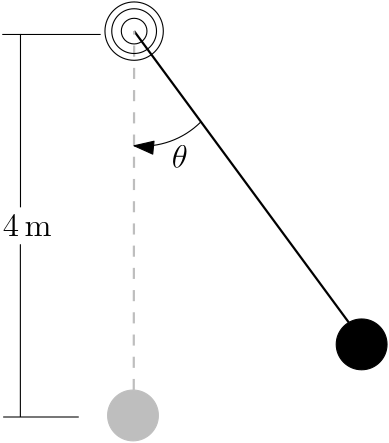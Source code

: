 <?xml version="1.0"?>
<!DOCTYPE ipe SYSTEM "ipe.dtd">
<ipe version="70212" creator="Ipe 7.2.13">
<info created="D:20200403193934" modified="D:20200415013841"/>
<bitmap id="1" width="1920" height="1080" BitsPerComponent="8" ColorSpace="DeviceRGB" Filter="FlateDecode" length="183388" encoding="base64">
eNrsnQdAFEffxtFEk1eTvDF5vySm2hEQBBRBVBRUFJBi74KKoJEIRFHEji3GglR7iUajgBWN
MSr2KIodK8USY+wKYqF/czew7O3t7u01ms+Tx8ve7uzu7Nzu7ezv/vzHwACCIAiCIBWqWbPm
F1980bRpU1MIgnQnExOTr7/+ulatWviSgSAIgiAIgiAIgiAIgt5OffbZZ+CEEKRXffvtt9Wr
V8e3DQRBEARBEARBEARBEPT2qFq1avXq1QMbhKAyUJMmTWrWrImvHQiCIAiCIAiCIAiCIOgt
0ZdffgkqCEFlpkaNGuFrB4IgCIIgCIIgCIIgCHobVLt2bfBACCpjffbZZ/jygSAIgiAIgiAI
giAIgqq2qlevjtEGIahc9P777+MrCIIgCIIgCIIgCIIgCKrCqlOnDjAgBJWLvvrqK3wFQRAE
QRAEQRAEQRAEQVVYyPwMQcgCDUEQBEEQBEEQBEEQBEH6UIMGDYABIai8hK8gCIIgCIIgCIIg
CNK3bG1tMQwTBJWXAAAhqBz16aef4lsIgtD/hKC38AL86KOP0A4QBEEQBJWZ3NzcvvnmG7QD
BJWLAAAhqBxVt25dfAtBEPqfEPQWXoD4BRaCIEilevbseeTIkYNynT9//vTp04mJiYcPHz50
6BB9JfPPnDlz9uzZAwcOkLekMFkF7QZBeuz/V5MbgiA1pQ06MzMz02ARBEHa8+dqwve8argd
QlCZ9T8hCNL0AgR/hiAIUtnlD4+ISE5O3r//wKFDhwsLi549e7Zly5aDh2T4+aDsf4cPHDjw
6tWrnNzcbdu279u378yZs+Hh4aBjEKSv/n/JtfXeJzU/avjBJ83++3+Wdf5n8fHHhh/W/uo/
1WtWRyNDkJC0pGf29vbTpk2LjY3dJld8fPyMGTPITHBFCNJ3/HPt2h80MzN36OzUuWs34o6O
zqbNLWp/8AG+1iBIT/1P0t+sXuJqAmYXgCBI5AIEf4agqqEiVaog9Xz+/Lm5ubnQUrLo2bNn
a9eurWjNG7540bmzpw8fOnD0yMHz55KPHzu8+bcNCTu3Hzl88OiRQ8RHDieeST518sTx2M2/
bdsadyY5KXzxQpyWEKSr/r+yPvi2VrPvGzmste66ta3rHx2cd9p1iWvjvMuuzQLzmh/XQCND
kJA05mbW1taLFy9OTU3Nzs5+9erVy5cvycSTJ08ePnyYnp4eHh5OCoAuQpA++HONmjWtbGwH
eXn7jg4c+cOPvn6BZMJ75Jjhvn6Dh46wsmlDCuDLDYJ02//UgCcDQUOQyAWoW/5cr149f39/
8oq2haAyljhhrjj8ee3atc+ePeNF0BUWPn/Rwt/W+7j96NPtRyXZf3+q9fCjrYcdsfM90c7n
LzKnw/eniMl8W+9jNkMPk/ltRxzvMCrJ1vuvLyz9cWZCkPb9f2V9YvrfTuttuv3e3nVv+84b
W1vPNmseaGi/3KrThta1v/4PWhiCRKQZNHNwcNi/f392dvaDBw/IxJIlS4LkOnny5J07dzIy
MjIzMw8cOECKATBCkG75c+3aH7i49/AdHTjMZ3Q3j542beyaNDUm7tlnoOfwUYOH+vh870/m
k2L4foMg3fY/6xgYuBgYBBkY/GxgEGdgsMfAYJeBwW65d8nfxskXBcmL1UETQ5DoBahb/rx9
+/aioqIKiI8gqApLSuRzxeHPBgIIusLCZ6JmA5OMBp5t0u+0Yf9kYjJN3HTAGSOZk5sS0/nk
rXw+MSlMpsmKqrb94/6nhU/3/6g07/IK1esprfg2acVlnR6+vD1LVHnaVd1WaDciaMqUwMDA
ESNG9HdpxVrwyWdff1OnTp0aNcoobFgr/lzN4J33q9v8ZOa2375LbBvjEQ2/sv+s+Y+GDmta
Oe+y+5/lx7SMds2q8gosnw+YfZ5qVUPZIRaquanSLyvdff1I+bLjqbDolcpTO/naSvtRuOqF
26H0Q+DfjNb67OtGTb788suPPvqoevUyyhujWeTzvn37srKyUlJSJkyYYGFhQed36tTp4sWL
f//9d0ZGRmpq6pMnT/bv3y81Cnr+yczCtHihmbKJzJPzeRbL58om2OLdUKmUt8Sv+DSBjQou
YHalVANmEbNzxY2w1iALlGvIKS0vwZ2neHBildRQfB8S66NhHx//Jya+ROxz0Lr+49b9cfjw
nj17tmzZsn79+mXLloVNG8Ve7tJnSA9nOzrdwqpVheXPNWvW7ObWw+d7/36DvJoamTBfFB98
+CGZQ/nzQE9v71Fjurn3rFlDchT0mqtFzw76K80rurqGmSyeZs3lyP/gM+WNiEr9NYS2Uirt
tyfWLux98beCcFsKrqBHyerL2q28Grpuo0qNv9TqfzYxMEghz9GSnSJfRa2nD3m3gq9/V7pU
4gOkaAfq6f4T/J0YwS1p0NmTXqsy70frvAtXcR4WVOiDDz784ou6FecC1C1/PnToEPl+I6/4
coOgsuTPKpdWKP6sjKArMnwmaui0znTIOdNBp0wHnzYbfNpUbjJhNiTZaMBp4uZDksm0acki
mUnhIefIivriz2+9dMmfZT0I1sZWXK40ra9eK3QcMX1stxL+5NCrf9fWDembug2Nvqn7iXxS
Bf46J9fHH3/Mnkne0vllwZ/lFfzP5++5H3RoNdP0E9P/Nuj5TadfbTwOd3Ta3u4rh8+0hs+6
7VJqfjGXAFf2B/zj/ssl77To4su3zFpX6gOGPp4q1G8fKec855FNqOISd86/Rx19TX9t1tzS
skm9z6WUrVevHrlRrlnDpRn0Brp48WI98Wc6qiDZfnZ2dkpKSt++fel8Kyurn3766fjx47dv
375ZotTU1MzMTFJY0nCE4vyZF1qWzlNcWY5BOW+V6LEqnsktNP9kGt29fAGrKopQmUHdPISV
AmE2Hy4txK6zEH8WhrZKC1VVUj/8WRplLkf+vHlG6fvB4+eFzZkTPFgj/uzv70/60pMnT+bM
J3PIfLJUP/xZdj9rad3a1y+w36Chn33+BZ37bo0a5pZW3Xv38xw+csgwX+pBXiN8vg+wsrE1
kHgjVMGfVc4tL/4s58HsTay5qivKW8xqFbbuf/BqyTvhuvO1pSbtr2v+rBvaXxFEbiu8fz9L
7olkvvS/vle3/7laTpXfGBjkGRjkM65WTWb2HHmBN/LCkk9GVkdCqH8n3OeR2CeTUEyXvbsK
zJ/1sWkdPSxMjj2YsNBDaula79eurRZ8XrZybXMLSy3rqMMHQPBnCAJ/Ll8EXcHhM9FXraeY
eaU0G5hkOjiZuNkg2avJwNOGfU+1G3mure/Zxn2SyFu6tLjMwCSyClkR/LnidygqzQ/Yum2F
Vi6uXVvLuuBfGBoaNfxEnbs8uwdC+x7q3vq1iX+u/fV/7GJaGo1oWPur/3zR5n8moxo19arf
qP+3/238oS7gc4XgzyXfCyIfsKZ9fN6Dk7SxysOfFeoqHD9U/vy5vpmtXfPGn0ksTa6158+f
k2uNjaDpDZTMnD59up74Mx1wMDU19cGDB0FBQeQtDX4OCAjIzMy8fft2RkbGrRKR6Zs3b6an
p0sajlAFf+ahlpzAW/bKLB7LTztVEE1hRMq7okJxeV3SeGixrFKZmQL8mX0MWvNn1ZUEf5Zr
ePCcyf6DNeDPw4YNo2iSjaApfCYiS/UU/1yrdu1BXiOG+fo1aWpM3tLg50aNDX2+9x8yzHfw
UB/P4SOpKYUmc2pJpBOVkz8L10UX3FZWMxEuLFj5isyfyyEEWw8i9zjZDwOKCJrcDclMcmfk
YDFd9T9Jj/J0CVsmD9KFnGjn6tWZabqIMuqTEruipB8hGHb8lE2jBbswErtDKjor4M9Vlj9T
+Hzg8F/a82cdPgCCP0OQCLmVIvBnLRF0BYfPRJ827d982DWTASebDSqGzMYDZfHP0ZvvnL74
9NSFJ2EbbpsOOt1MZgqoT5PCZBWyopb8uXgx87fnpUU5dz3WX6ezqQv3z8rp9laULJIX5dk4
d7elG+CECivUmfeP2EsX0P0qBiUKHFbpIoVtseuj0KFQPnpddZZEKsnsVFZH3hqLfAR8H6nE
4xBsheIlL1++fPDg6Fzp/LmeqZHhdx9KJmDnz59neiBM34PMlN7515A/y3vzter+p/OG1ia+
DesYfeS0o53bfnv7Va0a9f32nfflgdEaZS9QanaRs5D3M+WW57kEFR8luPPYZxT3lBc7NTXo
9wptsfQLRfDoWRcK6+tH7ITmv34kHIXIlSCSkkRhfslXlcjzgUgT8l9lJS0gkK6HrpSVlXXv
3r09sxkSsDQ2dpGX16yIiIg5AT0U8bO1rV3L79T5+MhzNxtBM/BZ3Xuouhhv2rRp2dnZiYmJ
lpaWzZs3p4HNpA7kYP+R6+bNm5Q/k4m0tLSHDx9Onz5de/6shC3Z74X5M+9mVUFQYd4pRIFZ
a9A9Km2CmS3Gn+l7bfmzhErqiT9zmoHMLk0CwqwnvISTKUUhkwh/9hPFkyNevq5AM/HxZ9Pe
/hMm+/fVKP8GQ5spgua81RN/bmZm7js6sJtHr+rV36lWrRhrtW3f0ef7gKEjRg0d8f2QYb6U
Pw8e6jPYa8RwXz/T5ha64M8s1krnluahKF2tuFBJ3DAXDZfOF4rIZSW3YObS3dF1OfBUnF7z
Z8oQrr3aXFgQ5/Kto1BXznGyGqakqirSfIi3NPvo1pRUkr2TqhAETe50bATNwGeRce217H/W
NjC4KAfL+Wz4XK1a0dy5RSYmpW9LEHS+fOKifEWN8TOncyLUVeE8vLA7Jgq9S9ZMgecdSc+a
wk+GErfFrU/p+gKdaN4t0yfY0s66it3wdeHEK6M2fxaoN3/ntHRuXt7FCPmsmbuunj59+uDB
gwkJCb8t8JHN6hs8c+bMCRMmjB492sOW8xj25Weff15bGn9m4DOHP2uGo3X4AAj+DEFVgJNX
Uv5MOgy0V6RWz6Hs9cFXbZrJqPIpk4GnTAcnmw1ObtArKXLz7QtXn3cec97lxwuXrj8PiU6r
1/OkPAtHMilGCjcbfIasqAP+XHpfZMNfNlVRgMIr9hdnaL2sCLdY22NnwlJ4V7IRxd2yAwgF
+y58e1OMPKQbVezHKK1C68QXuKh4kJcV+1fsfWhAoHnAn+pKljYI511pZYQ/Ar6PVMpxCLcC
u91Hxd9IP7d+iAr83N/VvrlsSp34Z3YP5KJcGvQ9DDSNf672jkGbheY2c5t/bPhhm8UWVjOa
tZxq0ulXm+5HO7ae1/y9T2tqcHXzXTzCZyH/Z6pQXvlS4uBrnlNK4AQU488aRnQII1dmg4JH
L8yf+U9ooetHdX3ErgSFAxfdhbwuT0UovVBjCF5l7N3xfLKl731jk2/c2DKV4c+xq2d58VFg
Oztbs8/Uv29SBL1jxw7N4LMG/JkcwuvXryMjI9kzR44cGR0dPX/+/D179ty5cyctLS09PZ28
3rp169GjR/Hx8TrgzxxkrBxzHM/HWQWxrRCYFl0kvESJeHOKFr8V4c+ltdaSP0upZNnwZw4g
ZqVS4V+i+KEqNAj7A+X5SWK+GHkW4c+mw/0nT/DqpmH+Z4Y5b926VTP4rC5/dujsNPKHH1vZ
KPQnv6vXwNq2nWVLa6duHp7DRw3yGkE9ZJjvcN8fOjo664E/c/hw8Zti7smGy8wbdqRy6cbY
VFaB0JYW5yXPKtmwQqYM9r6Fa68uf1ZviRLALy56sLig4joClecSZr6WVmh1Wq7qxT9zEDS5
A2oAn9Xtf9Yq4c95nMjnhw+LMjOLxowpevdd9vy8Ev5cS4v+GLd/J9DfY/dIFIODFN6xdyPC
n1U+awo/GUrcluIa7HcinWilLfNmS1TqC0rqwvFXRu2HR74dC3VOWQ8Ryy7mPTsZUbwldvyz
49g5YXOG0u97c3dHW56zUmX886Lw6IWLozZs2kLhMwXOXZxcRv8QoDF/1uEDoJb8uUOHDu1Z
ohicvLZXlLoVgyCoyvNnJu0G73CEFUrvfVS/aa+9pkPON5OlgJbl32g28PTon6+5jr1Y1/3E
R52PbUu8v2zL3a89Tjb3pPHPp0w9z5NV3vtvfV3wZ94fwUtvZ6rjIIV+/FV+x79b9f7GSHGo
B/ZapXvgdKYUFnAieksHPJPaHdMq3S7fzvkqyf3dXkW9FD8C1XEN/LOFW4FbftHe9HMrhAG0
qYtn//4uzYvfffGdIZP/WWoP5NKlS/TRm0xocItXmz/LY77qtvu/bnva/8/84zrGH9X477vF
Pw99W8t6lqnHIYfmgYZMSe1wrPJZKM6GuX1lTvIHwbODWSj0ZwXKpxMTOqHhn/xJANpC16AY
f+Y7oQWvH7UuWKUC7M2q2IWqxNbc8QcFfmPj//5U+mQVqznsl+SzFEDL+POaoC48+69v7WjX
sokGnyK5Xb548YJegJr99ZC6uGzbtm3Z2dnBwcFWcrVs2dLS0pJZOmjQoMdyPZLrzJkz5HX7
9u264M8iEc+KwwsqY1/1+LMwppWyhNkwH2sW5M8yrMqiuCrHH1RK96ywKbWrrwZ/LhQZ85DL
nzkx6aVjSfIvEcpIUrpZoUB3pW2qwZ8n+/bVfPxBBkFrBp/V5c+du7r4+gU2NW72rkw1yL93
3nmHWVr3y6+8R/4w3JfYj7h3v0Fk2tGpm1T+zCt+/qyYEplNkxUAJ8NOueSzhLYqbpa7VSZu
l5/zSseprG0L114if2aCi4V3rZo/K+9RfZrN39JcXF01829wEDQRuQ9q8PCoGX/O5/Dna9eK
L5Zz54patWKioNXkz/wBs9xOkciDgsAjErt3JJU/846ZIdzZE+obC25Lqbjgo59ANcUgcem2
pHXhRCqj5oMjb70l9X+XXXx2a4cPP38OFs3FoZo/M9iZzZ89hw5fFB6tDX/W1QOgNvz51q1b
EhMUqJWVGoKgKs+fOTmfKziCrvZOzYZOv5p5ppgMTGpWnGfj9Hc9TzYffLrvpEtjF984fPoR
mWjU+6TpoFPNBp4yGXDCdMhFsgpZUQf8mfN3O9x7p3DIL+fPrkSJs+huJd2YlfcmvBUu9+Fm
PlDu3Sh1FRRv7gobFOgOSUnQwf51XWollXJgKGXEEPkIeD4RkeMQbgXWjuT5Nx6kp6dvmybw
MOsZOGJE71YK8+rW/eabOnXq1KhRQ2L3g/7wTX8ELwv+LFebRRYOa62r16hWCqXlkzU+erf9
0pbOO9p93PQjtRC0wMUjdBYKfaYiZ6fClSN4Sgn+viOKiwsFg3fVOIX4zyXeoxfNv6HUpMLX
jxT+LHwlcJ6qhHchr8nlyyJ/ESH864PIp8nLn3lOpNl7zh5e2tegJP+GgQB/Vj/+md5As7Ky
6AWoPByhPvjz9u3bnzx5crVE165dS05O3rlzp6+vLy0wYcIEUmbPnj1z5syZNm0aqZ6u+LPg
gIPst2yQqyoLsTB/Fg4glhr/rDCPmeLwZ35ormX8s/rZQ7hoWbSQevk3eNYVXMJHt0uoPSsS
mquSVVWgdT3EP5cHf+7mPXLMgCHD+g8eNoB4yPBe/QY5Orl+V68BLWBo3KxzV5euLu7mFi1N
TJv7fB9AVpHKn9XKv8G3qhLL9edL/sAm2xx2zZF8iRbppvlSTgjXXnq7sLauUf6N4nqJV0M0
X4ZgSwt/BFWTP9O0G0TkRlOZ+bNgB4/bv1PJn5V7dpwnOgn8WcWzpuQnQ7E+IWfXQt1Ogabh
2QJPV1FSF06sMmo8PArtS7RzWtJJz8vL4+fPBo7fzwmbOXNmQD+rismftX8ALBv+fP78eUBC
CAJ/5oXPlQJBN+21yXJkupnXWfPhF5sPu2A+/IKp1wX3idf2Jz299+jN2atZ1t9fs/C93nJ0
aku/dCu/1NZBj417x0nZMs8dT33+zM9Q2Kkr9Muf+femtJICfxbudQnwZ6Hf9hWCHHUwKFjJ
PqVWUog/S/oION0hFcch3ApSA9TbDQ6aEujZWZv2YVJ+XZKLMxqF/vjzux+802m9jXlQ01L4
TCUPBGvc/9sexzrV7/6V2vxZIPswL4EV+EzV4c8qki9L5s8GGqbgEMn/zH802vBn1dXj+wTE
rwQOfxbcRUkV1c7/rOK7RpA/c7YkgT9rkP/ZgJXzeefOncrDEeqJP8fHxz969OjmzZu3b9++
I9fff//94MED8url5cUUa968OXmNiIh4/fr15s2bdcOfGczIN58/T4dY/meheFkRmCmSWpkn
Mls5FYdI/g1TXfFnKZUss/zP6vJnFYmrhdi6pvx5ePBkTfM/l0v+jY6OzsN9fxgiH2fQy3sU
MZkY5uNHJr7+5tvSSAl5auhWNm1G/TDWoZNTBeHPfOSTPxOHUCXUWKRIhznxz7rhz8ILVeZ/
NjBQSqGhsI5Q5aXxZ6Vc0FWVPzM5n8kdUHk4Qv3xZ/3k3xDrwQg9rPHzZx4wW/H4M6e0dvxZ
oKsoqQsnVhkNnhf5+LNgZ59ZQyj+uVge3rL8z96OJhWIP+vqAVD7/Bts0ZQg5JUzH/k3IKgc
+XMFGSdRBD5XeARdveX3R9uEPG8+7Jy59yViixGXTYemmHlftRx5vdX3qVduvt58MLPZyFu2
4+7aBt2zHX/PbvpL8+EHDKqpHg5N/EdYKX0CPr4ixEQ15c/i92UxAsv/t1pivI2XfXFrJNSL
0AF/VkiKIKGSAkcv7SMQ6ppJy78h+ls+j3qNnRc02EYn8Jmm/OKMRqEv/iznye//r2anjbYW
4424C6vLCtRz/8rjoIOhZz0tO49q/AoiJdGMqiwNZc+f+ffFTSOoA/4s7TcRnhNdxZXAyb8h
HM0t+DejBppeZZrn3xDgzwb1zWztmjdWIwKaM+AgZzhC/fHn6dOnP3z4MC0tLSMj46ZcZOLa
tWuPHz/esGEDKWBhYWEml5WVVWJiYnZ29rRp03TEn1njzPEM7scbpsxPJlUMxadmBLQg8ZZP
n2TNKBP+LKGS5cCfmToKLxFqdsX8G3wHoRl/7u8/Y86EkR6mlWf8QdPmFsN9/WRjCw71GTLM
V26fgZ7ew31/aN/RkSHP5PXdd9919ejlOzqwmZm0jrTm/LmUaipRUWEyrcxRhWCyGGQWjoBW
PBwR/qyKyeqNP3NKstcRrLzw1phC3OPj5t2uMvyZM+AgZzhCffQ/9Tn+oNgDC3eMdfH8z7rI
v6E+f+avlvQ+oVBWQ2mdM6GuorQunO7yb/DWW2XaPgn8Wd7lc/f29LDVgD9TffDBh8tX/aLD
8Qd19QCI8QchqMrz5wpVW9JtEMlXWTER9Lvv/7fVmOSO8wqsf7xtPvyi+YjLVj5X1+564B/5
d0PPa1/0u74p8dmFG69ajrnTOuifNuPv2074127aixajTrzzvoQvZE6OUuUhEST1CUpXkQ+h
xsVJGvDnQoGhE57y/4US3954BoEQYELMIBKi7IszlKHQUGjq9iBWXOaOh6xWJQWgpLSPgL9r
Jngcwq3ASUM2av1epfEHO46ZPm+sij/KfUdF/o2DBw9yxptgeiBkkb74s1w1PnjXYbV1x3U2
1d+rrhDhTOOf+33b41jH+t2/Zni19F8bOBePtF9B2J+p4vCBCp8wX7yG8iklkT+zBi5RLye7
co9Zaeg83uHOteLPgtePqucv8StBKSpIoD2FW13V84bwVcblz4L7kI0/mLx0kIEq/mxg8LVZ
c0vLRl/Xkdj5Vx5wkEHQ06dP1x9/tre3T09Pp9iZ8mcaCJ2VlZWQkEDLkJqQ16CgoAcPHqSm
ppJVdMWfmQwMinP54qEVB7jj4lkVyYJpGcVkxGlMLg2lFNPskspjIQrkZtYff1ZdybIaf5Bn
MEGRJdw0zvFp/OMPsvOrpPEzbdX82X9aWNic4OHMe7X487Bhw5RpM4OgyVI98edatWuzyLPM
nsNHenqP8hkd0MXZrfh3WHm0Q5OmxsN8/QZ5jagljU6oPf6g8liCJSG9z3hHzlPMu1wyvp7S
2qV4dM3V0vEHhaGp4gB7pesppbtQzH3BV3sp7cIaF1CkZuLEmLUNAfwuVHlutpJnQgMsKiyo
ivyZ3OOUBxxkELR0AqZW/5N0J0/LqXJeCWFWiIKuXp2ZLiyJfyaFT0rrh7IDoEX6d2J5yoTH
H+T9+yxt+XOh6t//pfYJlTrUqirJnS/UVZTehZPw14kSetO89ebvnCoc80VO/o2Da3+g056h
wX2L17MfMFob/sxG0GzgTKbJfHWPVocPgODPEFQF+LO4KlRtVQ6WRAosXry4QtX5vY+/tRl3
xWHOmw4zM1uPu9vC90pTryvr9z55npU7Ydm9mesfPs/Km73pianf3XYT77cNedh20sP2M7Kt
A1PIiurcwniSnUrqExgo5qhi8dri9xrGP69gNiE0ZKGB8v7Ze1M8tMsrlCMGefNiCWXe/ZFd
H24UZPH8FRr8gs1J1MWFXaoqKZj/WcpHwNMDU3Ecgq1QsoTmf947V2lNGX+eN2XKlMDAwBEj
RvTv39/V1dVans2ibkOjb6Tlfz4vF6efT3sgaiXa0iz/s9X0Zq5/dqjn+lXxcwF54K5ejKbt
ols4J9jVMVYv/7PAxSN8FvJ/prQA+1RXPoWUz9bCQqGQYyH+LPxFoRmD5k9rpzP+LHT9iFx8
rHTvQlcCz8DwirvgG3WQP1u20s4Vfjbgucp4D467UlZW1r17V38ZxhAIUf4s02dfN2ry5Zdf
fvTRR9Wri/3JTL169Xh/wKUIWq37plr80czMjLyGh4dnZmampqZmZGTcvXs3OTl51KhRPj4+
vXv3pgWI+vbtm5KSkp2dTSrDrKjW0HYlGRm4vJOPHiuX45QSHKBQJYPmXUlhCYd7KsdiC6R2
FuPP/DmQC0Xqo2LEQu3Zs0bxz/FMu3NzcvMt4daaZ7Pcz1Io2pqfPx/es2fPli1b1q9fv2xZ
xPj+CsvV4s/+/v68oc4UQZOl+uHPsvuZlY2tz/cBg7xGDB7q4+U9qmffQfXqN/q2Xv3/++wL
Gvws+x75/It+g4b6+gW2tG5tIPFGqG78c2l64lKiSQutYTI5Cwzcxz+sYSkuVZGwWYBBc9cr
nSuvrOLm+GovqV0UElmL5v7gVEkJ4HNbqKS+zHiNypXnZisRamn20VXN/BvktsKBz8xjI5lP
7o966n+uloPlNyVsudjVqsnMniMv8EZeeI307idv31BCMDA/j1W1vvbxz3xPhhK3ZSCYUFm0
Ey20ZZGuoqQunPShgUR70qo6/0Kdy8vL2PHPBgMXJhxMSEj4bYGPfPxBWf7nCRMmjB5gLwAm
akmvJUXQGid81scDIPgzBEGQuGp/Ydom5Lb97FcdZj63n/XCdvw9i5E3rEanLdn55ErG6/Op
r+fFPrMae6/NxAdtQx62m/zYbsqT9qHZtsG3PvjCtHIesYa/BEu4U+thq1AllNr8Wf4k/XGT
D522t+uype03jl9Ur1n8cP3BN7WspjfzONTRfFxT9eGzrk5sbbO+QFBZSgMKaW1tvX///idP
nty4cePevXsHDx5kLzU3NyfPSikpKVlZWfv27SOFTSEI0kX8M1HNGjW7uff0HjVmoKf30BHf
u3bvxV5avXr1pkYm/QZ5+Xzv382tR82aNfEVJ8jUK7FUx21D+uh/NjEwSOGEPYs6Rb6K9Kct
1YO7V4wnJz09GaITXQb64IMPv/iibsW5AMGfIQiCxPXfem3spj3uMOtF+9DMDjOzyESb4PtW
Y24a+dyyG/e39dh7zX641y7kQbtJj9pNeWI37and9GcdZr6wm/aIrFg5j1gvvQzO38RD6P+r
t44cLDfs9Y3L73Yuu+xsF5i3mmHaaqapw1pr9wMObcIs/vPZe+V0NOg6Q5VMmkEzBweHAwcO
PH/+/NatW1evXl2xYsW4ceOCgoJiYmL279//4MGD7OxsMkGKVWz4pxRVLDk4uvJKKdKcLzpa
UqEK/aHm5+dnZWXdv38/IyMjZW9kleHPRLVrf9DNo6fP9/5DhvkOGDLMtm2HJoZGhk2NbWzb
kfnDfEb7jg50ce9BiuH7TUngz5BW/c86BgYuBgZBBgY/GxjEGRjsMTDYZWCwW+5d8rdx8kVB
8mJ11Nq08AgVqpdWgSdDdKLfygtQt/x5+/btnMR0EARBlV2fNnW2n/2yw8zMDqFZMv4sR9Bt
Jz1sE/SPTdA924kP2k9+2HbS43ZTn9hNf9Z+xvMOMkydSVYhK1bOI9ZVL0Phz8nQuYC06f8z
+tz607YRlq5/tHfba++6t0PXrW2NfRvWrFOj/I4GXWeokkljbmZtbR0eHp6env748eNXr169
lItMZGdnp6amLl68GJHPEKQP/kxUo2ZNK5s2g4eO8B75w0i/H339AolH/vCj7+jAQV7eVja2
NRD5zC/wZ0jz/qcGf1RXrSq2G/gzpKsLULf8uV69egEBAdIz8EAQBFV8fW4xsNOCovYznnaY
mWU/64WMP4dmkol2k5+0nfigbXHY8zO76ZQ8Z7UnnvGUrPKFxUC0HgRp3//ndOvfeb/6f5t8
+H8tPvm0+ce16r5flXv8EKQHaUnP7O3tp0+fHhsbu00uMjFt2jRJAw5CEKQpf6aq/cEHps3N
HTo7de7ajZhMNDMzR9gzBOmv/1lNPtgIdTUBswtAECRyAeqWP0MQBFU91fo/I5txl2X5n+V4
uRhBy6Og7aY9bTflqQw+z2DB59BMUthmbEqtz4zQehCkk/5/qarzPRtAECRZ2qAzkVEFVQ84
CEGQFvy5mvDdrhpuhBCk7/4nBEFaX4DgzxAEQRAEof8PQW+JAAAhqJLGP0MQhP4nBFXeCxD8
GYIgCIKgMu5+fP3112gHCCoXAQBCUDnqyy+/xLcQBKH/CUFv4QUI/gxBEARBUBl3P/AADkHl
ovfffx8AEILKUd9++y2+iCAI/U8IegsvQPBnCIIgCILKUqTvUaNGDbQDBJW96tSpAwAIQeDP
EIT+JwRBuAAhCIIgCIIgCNK56tatCwAIQeWoRo0a4YsIgiAIgiAIgiAIgiAIqnp65513jIyM
AAAhqHz1n//8B19HEARBEARBEARBEARBUBXT119/DfQHQeWuJk2a4OsIgiAIgiAIgiAIgiAI
qkqqXbs2uB8EVRB9/vnn+FKCIAiCIAiCIAiCIAiCqoZq1qzZtGlTQD8Iqjj68MMP8dUEQRAE
QRAEQRAEQRAEVXZ9+umnJiYmwH0QVNH01VdfVa9eHd9REARBEARBEARBEARBUGVUjRo1GjRo
AMoHQRVWhoaGtWrVwpcVBEEQBEEQBFVG4YkGgiAIgiAIgiAIgiAIgiAIgiAIgiAIgiAIgiAI
giAIgiAIgiAIgiAIgiAIgiAIgiAIgiAIgiAIgiAIgiAIgiAIgiAIgiAIgiAIgiAIgiAIgiAI
giCoisnI2LhxE8MGDRsT16vfCIZhGIZhGIZhGIZhvZo+g5OHcfJIDi4BQRAEVUmZmDRr3NgQ
N30YhmEYhmEYhmEYLl83btKUPKSDVEAQBEFVhTybgDzDMAzDMAzDMAzDcMWi0I0NQaEhCIKg
yi5jY5P6DXBb14PrNUQjwDAMwzAMwzAM6+eB6205UvLATh7bwS4gCIKgygqfTQCfwZ9hGIZh
GIZhGIbhio2gTYCgIagSq1kzhT9ksGzRonXbDh59h0Su+vXZ88zr168fOnRo4cKFAwYMYMqY
mZmh3aAqEvmMWzl+jodhGIZhGIZhGIYrOIKurysEbdZcfWm7SzMzCwsLcyLZq3yiRPQ9mc2a
a2FR8p5MVFIE17y5uQbtTA65CpDVMlu30jURebVs3szSpJG5cQMrc6M2rSzbtrPr4Nzzt227
ikr08uXLkydPjho1Cggaqionv2mDho1xEwd/hmEYhmEYhmEYhiu+GzRo/JbAOgiqagDO1LRV
S4thPewmebaZ0Md8lHOTMW4moUPbLPDrNnZYd9fuA5LPXSooKHj16jUDohMTE93c3ICgocqu
ho2a4PYN/gzDMAzDMAzDMAxXFpMHeS1RgHv3nmPGBvmPG1/iCcIuLuAXONaxq5PGkc/kdYjX
kOjo6PmLw6JjosMilsz+KTp0xvy5c+ZGRs2PjpwRFT4lOnpmVNTcqEULI8IiIyOio6Oio6Ii
IyLmkykvr4GVDsF1c3ULmhAyLmhi0PgQMsF4/IRJQSWWTyssHRsUPDFkqkf3Htrs2sTExJgl
GnPLnmNSEkXPO1OzsN7WrVs7Ozu7KIqZQyecFeUkF5mwsbF5G6Kg27S28fd0nefnvNivw7LA
TmvGdt4S6pbwU+89C7wSo/0njxo8ZdaCvHyiPKLc3FzyWlRU9ODBAy8vLyBoqPKqaVMj3Lh1
4smTpxKDP8MwDMMwDMMwDMMS3aWLi8brksd5beDzhi3bN8Zt2RAbT16l+NfYuI3x29bHbnN2
ddNgj+YWsoQSy1YtLSoqKpBHdd5/VnTqzIMjhy6lp6UXFWWRGUVFd4qKnhYVvSriKp/8W7Uy
kmzBwqJyJKaguUoCfwxa/cvGq6l3Ll+/dfXGnSs3btPXK9flZk2ULr1++/K1W7t+3z956gz5
djQ5XhMTk6aKoniZTBgZGRkaGhrJRRk1p6SJFtldnJ2dhw0b5u7u3kNR3bt379mzZ69eveg0
M5NOuLq6enp6Ojlp8tPG8OHDK0ngs4yrW7ayHuk1MMTXdaavfbS/w/JAh3UTu8TP7LF9Xr/d
8z33hY/eExXkN3Jk0tmL5ITPzc3Nz88vLCzMyckhb1+8eDF06NC3E1127NiRRoCXw+8Fbdq0
atWqjA+2f4nItHIB+kuN/vaup8D/+g00ybzh6OgUHBwye/Zc8kqm0WcAf4ZhGIZhGIZhGK5E
NjY29fb2jY5eQh0cPLFlS+syrsPAgYPXrFmr8er1GzTSIFaUclH/sRM2xG0NDZ0xZ+4c6rk/
zRVycZk5c2bODN32+59jxo43lSePVm+/5rLyYZGL8nLzzl5LWfFL/KTJYQP6jvL2/H577Man
98/n5KTl5F7Lzb2Sk3sr983znBevcrJf577Jzcl9+fzFrdzcnMjI+TKObd68UhAzGqfqHzA2
5erNo3+dOX7y3F9J508knT+VfHHH74lrN21fH5ewLjaBvK75bfvWXftPnblEClAfPZ58Pe3u
xJCpsu1odLxsqmxkJPudYubMmbNmzWrdujVZROaQ1y5dukRERMyYMYO85ZBqjfmqi4uLq6ur
oaEhPXx2MDMNriZz6CImjpdMkJ2SFbt27apB/HOl4M/0oOw7duo7dOQYX8+gYV0nebaZ6dly
oY/VisD2m6e4bp/Zd/e8AXsXDj22Ijh61riTp88XFhbm5ublFxQrNze3qKjo3r17mlF6lbRT
T9RRJ3Jzc0tJSbl161a57D0kJGTcuHFt2rQpg32RDyIhIeGWohITE8l8pszKlSvZb3WrgIAA
skfyqvMtN2nSVN0bnJ/fmPPnzz9UFJkzevQP4M/gzzC/Q09mFhWlxel8yzNPyLYbjxaGdef4
NNFzNS5N01NOX1cBXA5nSOaJmfrdpvxsKdL9jmAYhmFYAfwmJOw6cCCReO3aX+gEcXDwxLKs
RkzMUrJTbUKgyUO9Zlx0zNjxG2Lj58ydM3/BAlVeKLdseu7cufG7/ggICpbxZDXzANAB9cKi
F+YWvV6zYU337n0d2jnamtuMHOR5OelQ4Ztb+fm38vOu5mcl5z6/WJD7uDAvO/91dmF+Xm7O
83/unSsqehEdvYDZTmWJf/YPGHvpSvpfSeeTTl88nnR+664D8Tv3rdq4LWrVpogVG2PWbI5Y
uTFy5W8rN2wj87ck7D928lxS8qVjJ84y/FmzMR8Z/kxR8/bt25OTk+Pi4jIyMqZOnUpmxsTE
3Lx5c/PmzdevX1+1ahWF0trHP7u4uHh4eJAJK7layNWyZctWrVrRJBvW1tZ0DiNSjJyT7u7u
ZRz/nKBK4eHhDP9kz9csENfCwuLAwYOT5oQNHTJocA/7Pp2b9Wj3jbdjvdB+hkt8rcOGt5w6
uNUcny7rZo5Yv2DixYuXCwsL82T8Ob+woJC8FhQU0CjoU6dOkU3pED5TtEteKyaCZuDzypUr
y6UCgwcPLhsETQ6QAuekpCRy7s2ZM4e8kmk6k1ykTBk98WcKn6l0jqDVuq+Rr/nY2DgKnC9c
uBARETl79lzySqbpTLKUlNHsprn6lGwLp1br9+YevCf94cPTqysOf5ahHAWJwxlZ8cyTMwQf
/1WAo0oCInTLe+PTlP5wqxyAbQXhz4rNwvfBlW5Qfm6mxQntVHYe8pzAvJWZcSJTm/bnrk4q
HqpYGbEriJ4A7FV42qT4cPiOiN1K8prwtYlyO8j2yK0ba2HJ7rRuHNWWf2vwHD57vsL5WXn4
cxzfxR0n+h1FV2G1v9K3q+jpodV5xVNY9NwuqZVGjUZWFLgW+HdUsfgzfqqAYRiG9e8RI3wP
HEiMjY3t3r0XOw8GBdGhoWX0gNOypTWF3qGhs7QIgW6sGRcdM3b8xrgtc3+aO59owYLiV15T
LVjw8/z5c+fO3bJ7r/+4CRrEP5vL80j8tGjOg5d35ofN6ti2dbvmZnbNjIK8+l06tPPG2V1J
h1dfPrPp6qmNp/evvJ9yKP9xesGrB3lZ/96+8tcfv69+8OTi/AWa56NgR6JSqSyjE/4cEDgu
5erNv2Rhz5eOnji7fF38krWxxL/G7067eedF9stbd/6J3bF3ydo4MnPZL3FHjp85dSbl2Mlz
N9L/CZk0TR43rsnxMqk2iGxtbVNSUmxsbMhB9e3b9/Tp01evXk1MTHR0dKTE+NSpU6S2DH/W
LP6Zyb/RvXt3MkHZMkXNFhYWTk5OPj4+AQEBZCnZF3uplZWVLCFMmfPnW6qUlJRES86ZM4c9
XzM0FxQURDriofMiJs6YNaRfl8HOJkO6Nhrs8O04j4ZLRltN69vE37VRqK9DRFDv1QumpKal
y/hzXl5J+HMBeUteaS5osikdBtwyx6W/qNrKC5/LDEFTsEwOVvlT8Pb2phSaYdH6+KQY+Mzs
RYcI2tjYRL3n2bj4hw8fZmRk+PmNUQ6KJvMpgtboprnm1MP09PSHD0+teWv4c3wxV1BkEaJP
3AwXqjD8WY6i4ipef1JGdYrJj3JbFVPBMm2oisGfRZtFaYPFAJr/WIrX5VI1+VmtAOuUz3Pa
/tLwFx/9i0srWbeYzcWLli9hbgKtVIwwhTgh3WDJuqL8WfSI+E8A7RoH/Fn50IqDZtlNysef
+U5+Xv4sv2QyM3kaULvzSuW5XboX2e7VbPDiuik2tcLHKq+exqeZ3vmz4IUGwzAMwzqlvmvX
/mJszBORtWDBIrJ04MDBZVCT0NBZFIOTV97KSE4kYqIBF5XFP8v5889ywhwWHr5o8WIy8TML
RMun5y9aHE6WUgQt48+7/qD8ublG/PnnsLmZOQ+2bl0zc6zviG7tPSzrj3Zt/cu8wNWL/BfM
GLIrbs7B3yPWLPJLil3w8uaxorw72f+cOxIfFbnoxyupB+fNn1rp4p8DAsddupJB+fOxk+dW
bdy2bF388nXx/z549PLlq1PnUp48fX75WlrMms3L129Z+evWo3+dPXUm5fjJc9fT7uqKP3fq
1Gn37t2k3ch0s2bNlixZkpeX99NPP9Fitra2SUlJbdu2pYW15M8uLi7u7u5kgrJl+mpmZjZw
4EAyf+jQoSNHjiR1aNWqFZlvaWnJ8Gc3Nzeaf6PM+DM7yy6vmJKUP9O8B5oFCbe2tb106dLr
168jlq9eFL3Ee6CbazvDQfYNhjh8NaF7s01BTnOHthjr3CCoj+WqiX12boi5+89d0mXPy8st
UFRubm5hYSHZ1NsQ/1xB4HMZIGjKfsllKJTYmcynTaEn/szAZ8qcJ02apFsErVbyDT+/MRQ+
M9mee/bsM3v2XPJK35L5FEEr02nVXn36YfofweRVb3C4guXf0ChtQinsrSj8WXMSpV/Lmrek
ffjbSs43dEr5KgF/Vt0sihuUUyyljSs0nTJVU5jDipTmoXMq+ZIo5mJjcGX4Vlpt+UYyhXBW
yVJhTshGYTrlz1o2jk75cyXNv8F/CJyGVebPmWlpmfyRxtyPQ7aptDj2hdNIR+eVNIRL1iJb
UONnPoWQew5/jovTFUMGf4ZhGIYrvSn1tbOzZ+awM2AYG5smJOzSJiezZGgs21FsbOzAgYNJ
Bfz9A8ssBUdxXohxE4rjnxcunPfzz1FLlq5Yuz5q6fLFEZHzFywgc8j8sIjI6GUryPzImCVk
zoKFC2n8c3H+DXX5s5yjhscsKirKuZ5y+Pze9SuDPSe4W/7k1eG3WcO3Lg+OXTPlUvLmlLOx
68K+T1w+7nnqrsKijGd3Du5ZMTF6/ugHjy+Fy/M/axz/zIQ004hcdiw0XcRMkAL06LSJgmby
b6RcvXn85LkTSRcO/3Vm5YbtMWs2b9r2B+mw7dx7KGzp+l1/Ht649XdZ8PO6+JW/bjl0LPnE
qYtH/zp7I/2f4vwbWvBnExMTIyMjMzOz48ePOzs7d+rUadGiRa9fvw4LC8vPz586daqjo2O/
fv0SExOZpNDaxz+7u7uTdqPwmcjKyoq0touLy6BBg8aOHTtkyBCanaNFiVq1akVq6ObmVmHH
H6T8mbxqvAUfX9+cnJxFc38e7ec/ZVJAoLfLmD4txvUy9XdrMmeAza5pvZf+0H7hMJulfg47
fhp6aN2c5C0b3rx4UVBQQMcfpK90gibi0OHRUQ6v1yHtKjt81jeCpiHHInldmNQc+uDPTHg/
mzYzRHrSpEna76JRI0PpdzSaZMPLaxgzZ/bsuWQOeeUw6vPnz6t5uwzZk/4wfU+IPApa7yk4
KgJ/1ujhWgo8LFv+LKNJZYhwNYzKFmurssscUhH4s6RmUdggHwhVhHv8UZ3CdFqd9ufPhyBl
qcJ+6Y5OCv4MkXnyRJrUI9Ilf9auccCfJR8aD38+Ecrz2wrPGVVyybD+cIDzGWl4Xomf20rf
+dK/2BX+RkZ0FW1Sx4M/wzAMw5XeCQm71q79hT2Hk4GZAmqdj0VobGzapYsz8YABg8eMCQwN
nUn2MmKEL63S5s2xZCYxLcPG4yrdqFETbfjzAjltjoxZsmrdhhW//Lril/VLlq+KjF66dNUa
2du1v5L5EdEy/lwc/6wxf7aQcdTImLDCwjd/px57finhQLjflpCeF9dNvH9s5fP0/S/uJ+Xn
3Xz+6NTBzTOPLPV7kryq8NVfjy9t3BPzQ+yqKQWFT5bERGkT/0xhMlnd2traTCl5NRs106Bc
LVNwsOOfk8+lpKbdunj5xurftkev3hy388+CgoLtew6mZtwuKiy8ffffVRu3Lf0lbuWvWy9c
up6afvvMucvX0v7WPv6ZvgYGBj569OjcuXOpqal5eXn79u3bunVrYmJifn5+Wlra5cuX//nn
n/HjxxvLZWhoqE3+Z2dnZ5r/mZ1hg7anj4/P1KlTu3btSj4CziLKG6swf165aiV5BJk+fnzA
yJETRg+a4t1l5rB2M4dYTurVPHJE5z9nDU6Y5r51YreE6X0Oh40+tXbKsbCpmf/+W1hUVJCf
X1BYmn+DGYjQtEqrAsJn/SFob29vcqSbNm2SCJ91y5+ZjSuHOjMImqae1kYNGjSWeDtzdHSi
OZ/ZMznxz2xMzcRIS3LwHzL8HCyblmWBTv8jmLVUNufUGlmAtEwl0dGyVUqU/sdqVlYNngwb
snWLt1+6lDWTjcFZCUDWnGINsCjH47riz7zRdCIBnMqwVxp/VkiOyv2DdOX5xYyl+A/Y2cCN
J2ltPS6TKd518T4V8hUo59EtLsxaqhxDyxvFp2pFHj4miEq4CEhhp4oRvOzPgpuVouTTLPmA
WJthtTk/fhTKxaqYs1rxTFBs0njF6ilEP3KOWlqzKB6vcrU5c/jjn4sPXHOArJqCihMw9tLi
ab7d8S0qK/6sXeOURf4NgYu35EQqGR6ON51yXBrf9avUCCp2UfJtEqfuofGdANxVlNLLKLd5
6SXDQ861Oa+k8WTWiaf++aABf+a/L/B9oKr5c8ndQYNtcjL2g0LDMAzDevGBA4kTJ8qe7+zs
7KOjlxCTOWvWrCUTNO2Gv3+glmMCCgVdK5um3SD1UV6UkLBLIoVuoGYKaN7458iYpavWbYxZ
vjJm+aoVv8iY88q168n0kpWryHzdxD/L+XNUdFhh0cubF//IPLPxRJT3ufAheedXFr44Vph3
oygvo7DoXs7Lq1cPLTsQMeRO/Nii80v+3T3994jhB3eGFxW9io6OMJWN46Y5fyaysLCwtLSk
b83Nzcm0uVwtWrRgjsjMzIy81VH+jaALKWmp6bdJ5+b1m5zftu2JXL0pbuefubl5iUeT8vPz
L1y+QV4T/jwcueq39bG7Xr58TUrevP335Ru3QyZrxZ+NjIz69Olz48aN33///ciRIzt27EhM
TIyKiiIHO2DAABMTkw0bNuzatWvv3r27d+/et28fKdmrVy8aBa1N/g02f6ZxzuSVbNPHxyc4
OLhVq1Y07QZb5cKfpY8/qD1/PnPmTGFh4S/Ll40e4TnZ33Omj+Min3az+5pM6m4yb0DLreOd
90x12xvi/Of03scWjTy+dFzy+vDcl6/yWZk3CktEY6GrMHxmpwSZI0GaDQeprDZt2vSUoHHj
xlEETc5kHf66IZTpghyd8iHrKlMKA5+Fgpx1haDrN5B6r5w4cdLDhw8jIiJV8mdShpQk5aXf
iGVMmGHOSlhYTqTT09l5oeUsmgmTliPlh2rzZzleVqDKcqZdvFn5LkqXUtytKje1VP6sOghQ
IDZPNTxkMQduuF3JU7xi1gJ2gGtxplPuyGjM4//ME2nctLocMkxW5vKcIt79FhMG3mrIwYgi
FVfkNsIr8kZlC6IS9tFxsqFSLEaPhYMci4mZAqGVr1iC40paQDFOWPFDF9ldPU4acOHPq5Q2
F1eGi47T2EcttVlm8gBt1qnIBbB82ZJLNqsiwFJFiKM40VVxEXGziJT8QKD8E4CsAuL8WT/5
N7RrHP3zZ9k3gWLOZIWTUOGLgpP0WzlCvmTLPFeB8PeS7NskXsND4z0BlFbhfHsoMV72Vxw/
rdXwvFJ5tij/wCdtFTX4M6faKr9nOB+3JP6cmcn9spK6TcQ/wzAMw2XAnxcsWFRPngja3z+Q
0ubQ0FlkgjJnffDneiWDHtJ9kY0rJ3y2s7Pv3r1XQsIump5aegA2ebTXKv5Zzp8jopesWv9b
eFTMzwsWhEVERsUsDQuPmL9ggSwuev3GyJilusq/ERG1kNz5b57fnZ289nTUoMvhvQtTlhfm
ny4sTC/MycjLvVOY//eTawlHooZcXtb/zd4Jd2NHH1896ub5LYWFBVFRi7SPf7aUi0ybmJiY
mZmRrZnJRTdLGTU5NIY/axwFTdsn8Mdx5y+lpmXcofGrfxw8Hr5iQ3zCvvz8gj8Sjz94+Ji8
5uTk/L7vyOLlG3btO0Lp4s3bdy9fvz1p0nSN+TOpdrdu3W7dujVhwgRypI6Ojs+fP09OTm7b
tu2xY8fy8vL27Nlja2ubmpr6zz//tGrVipSZNGlSWlpaly5dtAn8pvk3SHtaWVmxQ6BJ844a
NSo0NLRDhw40/plNoUn5ij/+oDb8+e7du+RjvXH9etC4wMBRAyYN7TDb03yyeyNv60/8bD8M
6/Xd8kEmu8c77gnpemDugKPRAbeSDtD8z7LzoaA0/wbNyKHD+GcbG5vExERydOS1gqTg4Iz2
qFLafC5s9ezZM0QdkfI6PN6yH/yRYcvie9dy2E0q6TdK5VQbas2UlnyjNOqYjYVl/FmBJ3PK
c8tI5s/cWGsWBufZBV+8tP74s0qYoJo/8/3BuCBjoZtSToks9of23JSkSsycP9axNH+1eGGB
Y5e2F4EDFER8fIlEShtKYRfyfLBpacwuSnennI5YiO+J704k3QHPiuwGESNOkptFHDjzR4ML
RMhXMP7MbeTSMmL8WTFKVpQ/Fwk3RbnzZyEJ8me+qHv2jzXKP/rw//IleCmJfT9IzoCtHX/m
HCnfH0RwfnjiH9ZQ7fNKEkzm/JmMuikvVP/5APsjFrkv8AwyK5h6nfNp8nxZSdwm+DMMwzCs
b8fGxm7eHCuSf4MOQaiPXdNUz3IEzXMztbOzZ+CzusMRas+fI2NiVq/bGB4VQ6Z/lo1CKBuU
kOaFXrlON/yZ5m0Oj1hYVPTizvndL04tv7bG+0p0rxcHpmalrE1P3nz72qHs7FtFRQ9y7h5K
jQ9KWdEnbU2/i8v7pcSPz7qdSLowkVFhTBy1ZvCZ1NnKyorJ7UwmzM3N6SsVU5imJtaePwcE
jruQknbtxk3aBb96IyNy5W9rN+14/ebN7b/v7Tv0V8atu7m5uetid4Wv2Hjxyg1a7Eba7Ss3
7kzSNP6ZZheZPXv20aNHyYSJiYmxsfHjx4/DwsJcXV2Z54G2bdv+9ttvV69epWk6SMmUlJRR
o0Zp8OEycnJycnNzo/mfGVlYWHTt2tXb29vHx6dv3742NjZkpq2trbW1NaXQ5cKf1R1/UBvO
+fr1a8qNz547F+DvO3ao/eTBFhP7GI13/26aa92IISabxjrsmeZO/Oes3sd/CX3z+lVBQUFe
fp5y/DOd1hWEJIepv1HtNEbiCQkJtErh4eHiwc+TJk3SFTYnZyk5dcWDn/v160fhs6+vL80h
X3n5M837QUPNxfkzLUPKl1f8My9qVjv+mT/guRQLczNysJJ1KERQq8+fFQKe2cyZbxc88dJl
yZ/5YK+E+GdlwKUMJUppifIjP43LFUxewRsNKAg82dRFuRpKR8T+637FwGnRFZVzm6jmz/ys
vrS2rG3KapUWx/m7eCE4LEDbVO2OJ5MGLc+3IpuzzSz+uEJVsiw1+LM4M1SiatzPQgViFUkp
oDV/5km/wP1FgC+5AZfWCsZC6z3+WVVykiLh9Bc6yb8hVJjvZylFGCvErsWvAs4upKSb0JY/
K2BSIYws8AlqcF6pw59FML6W/Jme4Zkif8yiRNGFP251TmA1tgn+DMMwDOvbNLyZJl6mjolZ
ymS66NLFhYYo62nvZPsUMnMQNAOfNdi1juKfY1at37g4Mvrn+fPnL1hATaYjY5asLMn/rG38
s5w/R0aEFRXlPr66/2XyihvrvI/M7nhqYbej4YNWzxqx7beof/+9Ulj0JP/xqezTkWnrhxye
Y3dikeu/B+e9fpRUVFQYFSnjzxbmmvNnc3NzOtodJ/8GTcpBxCwi0y1atNDF+IPj6PiD127c
fJMjy9y784+Di5at33vor5evXuXk5r569frAkaSwpb9u3X1APrRc7vVUWfnr6XdDJms+/iCp
ubOzc1pa2pQpU0xMTDp37vz48eNz5861bdt2z549T58+3bhxY4cOHTIyMu7fv29vby/7aCIj
L1682K5dO+3jn8kEDXumUdDGxsbDhw8PCAggrTpw4EAfHx9XV9fu3bt36dLF1ta2vPJvlGX+
58zMTDpuIDkBIqLDfAd0CPFs4df1q4C2n8/p+G20m8mGga03eLeJm+C4d3afcwmrC0qCn/XN
n0mzM/xZV4ksqmRUNgXUo0ePDgkJ8fPz0xV8Jpo0aRIl7VJ+MdFV5g12FhqV/JmUKeP8z5yB
BXn5s7r5n1ezkyyzxKTXKM7/LBqHrCF/Zid8Zm+WP9RZd/xZ7Ug26fBQESOUIlyFP3LnEcOf
+bmoEuMSCMRVSr4hFG8pjpEpW+NNdq2KPyuH1Ynnf1YOU+TjP0zLyCZkq/CNCyaZP6vcXTEf
UshFICvPtyKXkpV+XNxIbInNosxFxX6hEKF5klIciyRYUEGYVed/VsgmoZQShL13Ffmf6+uD
P2vXOGWS/1kj/qz4uwkniy/nKhCOx5Z6+JKGUBTjz+xEEAqfiNBXpWLKCA3PKwk/QQoFrUv+
4ZKfP/P/pCh2X+D9oURL/qx6m+DPMAzDsL5tbEyeuHcRK2fYoBCYWOeDD3L2QoOc2TO7d+/F
JAZR19rmf16wYJ6cM69atzEiujj+mcJnOi7hynUb5PHP87Ucf5By46jIxaSvkfPwYsGNuJQ1
Q+PHWu4Mafv7z/3WLwj8fevaB/euFxZmFeZlFPy9PSN+1N7QdudXDsxN/S3nTSpZKyoijOHY
usq/QY6C5t9oLhctQ95SKKqL+Oegi5fTr1xLv55669SZlAcPn7zIfhm788+FS9at27zz9wNH
18clkOlN2//Iysp68OjJ6TMpN9JuXU/NuHrjjpb5n4l69ep14cKF33///fTp0wkJCYcOHVq7
di1Z2qdPHyMjoy1btiQmJu7fv//48ePHjh0jr506dSLztRx/0N3dncY/0xhy0tp2dnYTJkwI
Dg6mEaR+fn7Dhg2ztbV1dXUdMWJE586dyR7LPv5ZChhMSkqiiTi05M8ZGRmy0z4np7CgIOnU
8RED7QP7NZvQs/HErt/N7/rNsp5N4kdY/znJeU9o952zBt29cbGwsDAvN5cNnwv0k3+DxsGS
Q6sgwc8VFkHrCT5TqsxO9iLSIKRMSkpKZeTPjRoZSr+jUbDs5TVMhD/7+Y1RHqZQ1LxQVz7w
Xwlz5vJnVfHPcnoskT+XvlXYi77jn9WNZOOBvQLBk3yJHRTDYtVK0aAcb8nOFM0z5JZoHgxx
NiL0x+zq8Wd1QvVU5SrhiVeUJ99gVikeH43N9nUR/ywc96gq/lnpVwM2B5PaLDwbLGFBfPvi
1lbx7/rFqKwG46NJvogUeDsf11JORFzm/Fm7xikX/sxKjiH8hxVi6FjlVaAufhc7NP4TQGB8
Se5wgbwftHIuek3PKxXntsDlyTcurTr8ufhbIU6980238c9CQfLgzzAMw3DZmxVsPLN7955d
ujgTBwdPpMkxNm+OHTMmUN0MGGqFQDNjIJK9dO/eiyajJjNjYpZqsMFGjZpoG/88b15E9JLV
639bseaXqCXLwsIjFixaFBYeGb1sxYo16+Rcesm8n+dpGf9M+XN0ZHhRUWHOq9v5d/64Fhdw
dHHPWzuDs67GPkn/K/PJ3by87PycpwUF/+S/PpG+N+SPuY4X4vzznx3KyZWN3xexOIzJ46EZ
f+Ydf5ARe8xBXY0/SPM/p9/8m9T/4eOnyWcvX79x8/GTZ0dOnFn2S9z8mF+WrI1NPHb60eOn
N1JvnT6b8vDRE1Ly1p1/ZPmfJ2ue/5mm1KCjEPr5+T179uzMmTMXL14sKChISUnZu3fv1atX
c3Nzz8p1+/btgQMH0sKGhoba82cyYWVlRZq0devWPXr0mDVr1pQpUxwdHdu3b9+2bds2bdp0
69Zt8ODBISEh48ePt7e3J3v08PCoCOMPbtq0iZ2dQFd5hv/666/CwkLS4PkF+Xn5eRMDPDy7
fP6jW93gbv+b2/2TqIFfbRhlmhDSYeeUrsc2L8rPl0FmdvBzgQw/FwdB5+XlVe3xBysggtYf
fKai4wCKh0CTpaQMKVkZ+XOTJk2l39EoW05PT2dimznjD5L5ZCkpQ0pqnHxDmSdz+TMPB5aH
MSvwZ6WEHgL8mW7t1Gr6KoqadZj/WVr+THEUI4hH+JEOgxfEuIeKP/kv5au8sEJppnp4TZg/
K2R1EOXP/PidF5UoD5EmnpBZvt8TJ0uH05J/KieKw6HV488qdsdLdPkXlQQu8n2giompJTaL
wBlCK3+CL2hTuUoKCZM5o4yp+ROMYu5lXpgp9MuCcOLc4sH12HsvH/6sZePomT/zjH9aUiWe
5MycPxYQIoeqrgLd8GfuiaGKP5eA5czSj0Poe5L7W5jm55X4uS3QOOpQWaWvSrGga1X3BZ6P
W/38z5xfH0S3Cf4MwzAMlxmCjolZSoEzY5qIg85fs2atnhA0TQAycOBgZrTB+fMXkn3FxsaS
txpskDzaaxn//DOpQVhY1JJly1avXbVuw4q165etWkteV63buHTlmvCo6AWLFtGgaB3k31i0
SBYI+jwj6+r2pF/9T672zry4qij/clHRo6KCV0WF+flvMvNz7ubnXbx5fOGBmAGX9s7Ie5Wc
80bGbyMiFstzaGiYmlg5BYcynWaSbzDxz1ry54DAoAspaanptwsLC8kh5ObmXU+9mXzu8v37
jx4+fnI9/db9h4/vP3icfO7KtRs3yVJShpTMuHX3itbxz02bNjUxMaHxzMePH3dycrK1tZ0x
Y0ZWVtZPP/307Nmz8ePHW1tbOzs7Hzx4kBQmJRlqrfFR0/zPpHlpzmcvLy9PT89p06YNGjSI
CT4ni6ysrDp27EgKOzg4kGmyqIKMP8igNiYFsU74c2RkJPlk3+S8ofR49niXfm3f+77zf4Od
P/q5z2erhzXa4t9qV3D7LSEdz+5YUlgkg8wUPOdT+Ez+K6Dhz8VJPEzfDlUEBK1v+ExDoGmO
ZaFzjMJnUkbnjVA2/NnY2EStm1pcXDxF0KNH/6BMpyl8JmWkb1AGg9m5nRWCnIuBsBJ/pgy5
FBfTtyyqLA+fZjYr48Yi/LkkAQinGvK1ShG0vD7iwc/q8WeB/MxknvzxXMqgciwsyQc0ZpxI
U2QdQkl6yU4Fo5qZRQpAgCeZg3AGUXbJ0JNpEjCycpChRP4swM8FMktzj7RIJI8ELSCDS6Wf
V3zxjLhGavNn8d0p0rPiP8NnYzHOaIDsU6W0eopJM6Q0ixiJKtmR6rTVylhVIXKe/8RQQbE4
9SSrK5zMykl6VWcm514C5cKftW0c/fJn7qiLnLO3SPGXlyLFS4P71cR3FYh8P2jOn/lOGNX8
mXuGC8Nh1qmi7XklfG4L/jChztgBav1Bith9QekDVfxOZrUV+3uMHh13LfG34M8wDMNwObll
S+sRI3z9/QPJK5MCmhklUE8Imo5vuHlzLN1LbKxsgub9IBNMNdTJKGKiARcdM3Y85c9MwmdZ
go2FCyNkIw6uWbF2/dKVqyOiY+YvXPizbDTC4gIy/rzrD/9xEzThz3KOGhkmy7+Rl3X39a0D
J+MnH1r7w78X1uflXc/Lf5r7KrsgL6/g9auCl/cKcq6kJy3/c43fpYNh+a8u5b65T9aKjoqS
4yCt8m/Q0FzKkZqxxC7DHqNQ6/hnGX9Oy7hD6SFNdfb4ybPkc1euXs949jzr+g0Zjn705Bld
RINcb96+e+X6He3jn43kcnBwOHbsWMuWLcm0LAVKVBTZ0c8//0ymyZzWrVufP3++Q4cOtLCW
/JnGP5uYmJCd9unTx8XFZcyYMaNGjaIDEdJ00OS1RYsWNPMJOSsof3Zzc+vatWtZ8mfe8QeZ
/LoUe7KlTYYKLy+vN2/eFBTk5+Xm5hcWzBnbYZCNgafte6Pavjep638W9frf8iENNgW03DnZ
4VxsaJ5MuUwEdL4cQufL45/prNevX+uQQIaHhyckJEjJP1y+CFp7CqqZfH199Qqfqcj5TxE0
OcyAgADKmclMMk3Tv5Cl+kjQXTb82VQ2BGFj6Tc1crugCJrmgg4Pj5g9ey55JdN0JllKykjf
oDDUDWHQtDJ/ZjFnSpZDuFRZjotLEkmvEcm/wYOaeTeiEB2tI/7Mhh6cLKls/swPe3lX5xk6
kHcMNYGh/Xj5M8/2BdAQPyfn3YKkNBqlq0jMv6GcJVuBbAi2Bn+LKbW5EpLiMGS1+LOK3Skc
P9+waKUHwh1njZPTW51mEUnNKjwSJS/NU2JZigerVvJzvqoqnKUzudsOlfIDhEKDq8mf+U4n
vnS9EqNPtWsc/eXf4Jxp3ODkGQqLZ4p9NSkmVRbOEl/6oajDn0XODen8WWFUPp4Ab57vAZ2c
V3zntthfxwijaSn8WTjhtsh9Qameit/JIvyZ1JP9AfEl3BD4ngd/hmEYhiuE9YqgKWdmwq1p
RDQzkz0wouRHdfVkZsbPn6nl4wwuWrQ4nE6zF1H+HL97L+XPyiHEkvjz4ghZ/HP2w6cZhw5s
Dt2+4scbJ3/Jz75WkPciPy+/sKAo/01OQc6z/Ddp546u3Ljkh5P7IvNeX8/JkeHZ6Mho+Xa0
pUBs4MwLqLXBziLxz0w2BVkgdF5eavqdk6cv3Ei7lZubS8lzfkmyX13FP1ME3bJly0uXLnXq
1Ikcl6en59mzZ8+dO5ecnDxo0CA6TGFKSoqlpSWFz9rHP3t4eJDNtmvXbsCAAePGjRs9erS9
vT2NeaaDEjIsulWrVlZykXOpoo0/SMccZKRl6Kmtre2VK1dk0cu5uS9ePJk03GSEfbVhNtWG
WBoMtzQY277agj6f/faj1R8zu5z9dUzemyx5qHxuTm5OHrkqWHk4yExyepBPU1eH2b9/f50A
9rJB0OWy9zKAzwyCVo66Z8Ly9TQ6pNAeef8oQBs1bmyo7q3Nz28MzQXNFpmjRtoNXZuHKpeH
1efPKi0ED8vP/MkcKoDFQP1bbDQLDMNlbhXh1jAMwzBc2RA0zc+sw4hrGu1Mts+ZT+OiQ0Nn
qbVB8lCvPhc1o/k3NsTGy/NvLCyFzAsXLlhY+lY2zXpLSsr4c8IeDfNvUP68QBb//PLR3xeO
xq2LHvfr0qDLSZvyX2QU5L/JzykoyCnIl8WH5rx5ffvY4dXLYgIO/LnkzauM3NyXZK3wxRGm
WuR/Vosta4+gKZ8PCCzN/6wsSp6VdfO2LP9zyCQZfzZrrkm+ETZ/JtNr1qy5fPnyzp07r127
NmHCBBMTE/JKpnfs2EFeo6Ki6HiFdBVt8j87OTm5u7uTc6Nly5b29vb9+/cnr+QtA5/ZCJoB
0aRA2cc/q9SmTZsY+Kw9mw0JmUg/3HMndo/u9oF/11qj21YbZWMwprVBaLfaq32bbAtuvXuW
46GFblf2Ln3wb/EJU1BYlJuXn1sSEU1PmPHjx79V/JkiaD0BWJVq06ZNGcBn9ieycuVKJiF5
eHi4Xj8XJr5aSGQpKaP9jsg3av0Gmtw0HR2dJk6cNHv2XPLKZIQGf9Yxf1b5R/1lbh1nptWZ
VY7n9XYazQLDMPgzDMMwDGuFoDmUWCfbDA2dJRRT3b17L3WHINSAktL4Z7/Asb/FbwudGTpn
7py5pWJPc+fMmTNn1uxZ237/k6yrSfyznKNGLArPzc3Nevow5cy+XVsjDu5b/c/fSTk5j3Le
vHmTlfMm801Odk5uzptnWXeSz+/esSvmeNLW51k3X716QdZatDBMA+5dXirhz0HnLt64fDU1
K+tFZmYWMZlg/CL7JfstU+Dq9fTL129pn3+DkZGRkb+//6RJk1q0aGFiYkKWkldLS8sJEyaM
GTOmqaI0i3+mxN7Z2dnFxYVshHxMNPs0mU9TbdA2IW+ZaTpBlpJiZC0a/6wu+dcff6bYU1f0
z9zcPDk5+eaN80GDzUd3qR3Qtda4ru+FdK0x1eX9sEGf/eLXNC7YesfUtntmOf0xq0dowKCg
KfP2H0l68PgZ86vEm9evyeupU6d0i0Np/g1tsltDkBQZGhpV9l5B1Y1/huG3gFMV8eWuQOOo
1TiKyRP4c4BUUlfhQ6u6DQL+DMMwDMMiVpnNQ610H+RxXmMU0KWr0/rYbVt3/xmf8MeWXXtl
3i1seYH4hD1bf/9z9YbN9g4d5ZxQbf5GXpdHLWX1Yh4VFT0vElROUVG23MVasWIFs53Kwp/7
9x946WrG9bS711PvXE/7m/hG+t1ik5nkbdpdZg4tcE1eMuXqzX79B2i8dxMTE2WqzCSFZl7Z
Yc+MtIx/9vT0dHV17d69e8+ePXv16tWjRw8PDw/y2r1E7u7udIIuIiLlyVoVKv+GbkWhun0H
u9E9zb7v8omf48eBju8Hu9Sa3fuTef3+FznsuzV+xpvHtdgy3mbHlC47pvX8cYhrQyv3ei17
23YbNXj0jKGjp+w/cIRcAn//fVezKHEIqghXQYOGjSv1HRz8GYZhGIbBn2EYhmH4rTJ5kNcy
R4RzN9cxY8cHBAX7j5tATCaEzBTwCxjbwd5BQx4rfx0yYFB0dHRkRERMTGRU9KKo6IXR0WFR
kYsjIyKjI6OiiKOiIyMjF4cvjIpeHBMTERG9aHHUogiyNDray8tLg7jr8pWzS7eJIVPHBU0c
N35i0PgQKR43PmRsUHDIpGlu7h7a7JrGOTOiWa+NFaU8Uxv4TAOGnVhydnYmr127dmXPFHqr
WYLlSsGfGQRta9nYz/nLsU6fTHT9JKTL+/P6/C/c65vI4fWXjTRc72e2OaD15vGO6ye4jOjR
qUnrXk3aedW17PV5s251Gjn0c3dPO7JpsKcnMCZUeWViUukRdEU3+DMMwzAMwzAMwzCsO/is
JSfUnqRBEKSB2rQwHOX4+bz+X0x3+2Smx//FeBvHeBuFDflm2QiTDf52K8Z0Wh7o0r5d529a
uH/besC3NgPqt+zZtHXv9h0cXdo0Y37HgaBKKmMTE9zBwZ9hGIZhGIZhGIbhypDHQzfwubn6
0nKPZmZmFhYW5ubm8hfyP9kEe9KieEHxe3PmnYVF5Yp8ZjWyuQbtXFnSjOjwt4m34ncN+TFa
WRgPd6w3p99XkZ4Nl/q2jPY2m9/v2yivpst+aL9oVCdnB7vPjdrXNe9Wt0XPL20GfmPV19Cy
o3Gz5kCXUFWJgjZp0ABR0Hrizw3RCDAMwzAMwzAMw7C2kc8NGiP8GIIqM4Euvn4dbIx/7G22
cITVEl/TMM+mU/o283KysDRv/lkjm7omnT5v5vJ5827fWDgbmjFpSXDhQ1Xnd5hGjZrghg7+
DMMwDMMwDMMwDFc0N2zUBPAZgqoMgiZq16qZazsTx1aG5kb1vvy23v99Z/ZlY+uvDG3qG7Vq
YmL5dgWHQ2+ZmhoZ18edXfduKMvCAcMwDMMwDMMwDOvKzNNWVX+irN+gkWFTI/AKCIIgqCoF
Qjdu0hTQGIZhGIZhGIZhGIbL140bGyL6EYIgCKqqMjI2btzEsEHDxsS46cMwDMMwDMMwDMOw
vk2fwcnDOHkkB5eAIAiCIAiCIAiCIAiCIAiCIAiCIAiCIAiCIAiCIAiCIAiCIAiCIAiCIAiC
IAiCIAiCIAiCIAiCIAiCIAiCIAiCIAiCIAiCIAiCIAiCIAiCIAiCIAiCIEjn+g6CIAiCIAiC
IAiCIAiCIAiCIAiCIAiCIAiCIAiCIAiCIKiSyLJVaxiGYRiGYRiGYRiGYRiGYRhWdqZ2QgPC
MAzDMAzDMAzDMAzDMAzD4M8wDMMwDMMwDMMwDMMwDMMw+DMMwzAMwzAMwzAMwzAMwzAM/gzD
MAzDMAzDMAzDMAzDMAzD4M8wDMMwDMMwDMMwDMMwDMMw+DMMwzAMwzAMwzAMwzAMwzAM/gzD
MAzDMAzDMAzDMAzDMAzD4M8wDMMwDMMwDMMwDMMwDMMw+DMMwzAMwzAMwzAMwzAMwzBcxfiz
h4cH+DMMwzAMwzAMwzAMwzAMwzCsW/7sUSLwZxiGYRiGYRiGYRiGYRiGYVhX/NlDUeDPMAzD
MAzDMAzDMAzDMAzDsPb82YNP4M8wDMMwDMMwDMMwDMMwDMOwNvzZQ1jgzzAMwzAMwzAMwzAM
wzAMw7A28c/ShQaEYRiGYRiGYRiGYRiGYRiGwZ9hGIZhGIZhGIZhGIZhGIZh8GcYhmEYhmEY
hmEYhmEYhmEY/BmGYRiGYRiGYRiGYRiG4bfTbdo7tLRpg3aAwZ9hGIZhGIZhGIZhGIZhGNat
x44P7tV3ABA0DP4MwzAMwzAMwzAMwzAMw7BuHREVffHSpcqCoNvZd+rq4sY2mVMxq+rg6MSp
qrJJGfBnGIZhGIZhGIZhGIZhGIarnlu36+Dg6LRqzdrMzMzKgqCnTp9xMukU22ROxazq+g0b
OVVVNikD/gzDMAzDMAzDMAzDMAzDcFWydRs7Z1eP4JDJsXHx6enpFBVSBF3xo7U5hJPMqZhV
PXL0mEo8S8qAP8OwnmxrZ2/Vuq3s7yY6dHTr3ouYTCgXs+/Uxa1Hr27uPUg5dX/CI2uRdckW
0NqV3V1c3Nx79Cavut2s8rlHZjm5upN9EXfq4oyWh2EYhmEYhmEYhqtk2LPfmMCLly49e/bs
7j//3L9/n6GFh44cAX8Gf64U/JmiPyGAQ4kiZT6dujqTYq7de7Zt78Au07GLE5lPytg5dCYb
oTiIMZnfxdnVpm179iqkpItb9+ICPXo5dXO3tbOXUtuWNrYOjk7dPHqIbJwcUVcXN7KIlnFx
79GhoyOHYhUfiBJEJVuja1F6xjQO264ePclhkpqobD3l1mA2ThuWdymb3Ykfi65QobObBw/o
K6HBnZ1cJk2dNthrGGnn4JDJ//57n5hMKG8tMnrJkydP0tMzhvuMUqsapDxZi6xLtqBbXMlu
VdJ69p270g+Omhy48mft7OrRyrYd50NUhurk5CGnEFnUUfGjZ7ZDGrBDJ+6H1bHklGDaXHn7
Uk5ykQqotFXrtg6du5Ltc05asgvSFMxpSa5QzZIyHTx0mHxlkVfdflMpn3uBY4POX7jw9OnT
x48fr/91A/okMAzDlcukN0hufx69+nj07KN8x2lp04b0D7v36kv6IWK3e/tOsm5YVxelG66T
W4/eZHVicrts37Ez+1d1co+TLerdl+za0bkb+w9XyQ2W3ITd5es6ubrjY4JhGIZhuNwjn8cH
h/xLHobv308+c2bR4vAdOxMoKrx586Z/4FimGBtlgD9r4J0Ju1LT0sRNyoA/a2aK/sguftsU
K0QUKfNZu27906dP7927N3HSFHaZTZtjnz9/fvfu3fEhk8hGyKbI28dykfLkAjly9NiYgB/J
tVDMtDt3jYpecv3GDbL02bPnjx49OnP2XMiUqXYOnVTCZ4+evTfHxt25c+eZTM8fPHhANu7/
41iG3ZFniqAJE08mnSKbJdUgu0hPT1++chXzYEIpFqnkvX//nTojlMPfEg8eog1O6RnTOJRx
0SO6e/efHQm7SE1IfcRb7//Ze8/wKo9sXfD/3Ll3Zu6de+bMnDNnpufc0+fcbrvdtgFjcs7Z
BLuxjYkm2WCTjIk2ydhEGbCJJuecc84gBEIgCYRAEgIhka7bxu12h3mlr7913l17V1HaEiDw
ep/1+DHa366vwqpVa71Vu5bRG4Jdu/dMSZiGnpEy8Rjaww/4tKXkElCFycnno4k+YYNXr12H
t1+4cPH19m89RfyzDDSKDToZvbd4ybJg4IJn0PDosT6fktL+7XeMQYxuFJQHKoSeWbl6DXPa
Ug5eOv2rrw0FXrFqNb7CfW6U76Pk7gq4N5vqN2r6TueuS5evzM7OWbp8Ba9omKRHjx2Dst2+
U4i0tPQJkyZXiXXQvSzwz2jLseMn8KKsrOw9e/eNG/+FuiUqKioqT5HUqtdw2oyvM69exUqX
k5MDh8d4oHGzlklnz/3lL39Zt2Gjo5xRYz/DYrkwcheyVt0G+FY+VrTbt+/cvZube2PG17Mq
Fx2fKFex8sDBQy5dzgjcs3v37x84eLBpi9dkNezQqcv+A4ewDsJz2Llrj46UioqKioqKypOV
bj16B+TzwkVLggg9YHQN8rn3+x+82aGT8s9xSIVKVWvUqd+gcTN0dd9+A9yCZ/Akni+bbP+z
wT/37vPBtawsuOvLV/z7k1Wq1zp79hy+fvTY8UrVagZkWl7erf0HDm7bvuPI0WNZ2dn4SkpK
SvsOHYNDmwsXL4bDn5+ff/58yqnTienp6fjnjRs3Jkya4h6+hk2bHz5yBFEG4pTEM2fw3UuX
Lwe84vsf9A+4O9Tz6tVr+OPljIzTiYmIXDBJ8c9Nm7dUKzpaI7QkarV5y1Z+Y9fuPYOuiMlJ
ojnbd+w8ceJk7o0b+O7hI0frN2riwz9Lb4h8OX0G4iy8PfgnCsdj169f5wd82vJ4+OcpCdPO
nUtGZRs1a/HU8c8YqcTEMzt37j516jRUEb135MiRxs1bOvhnKNiq1Wsqh4f8Y/LPUBsMX8Ak
X7hwAZoQPaGAY8dP8MF+PHb2XPLfrmmy8M8PVfKHVsAh/QYOOnjoMKZe8EVW2rc6dk5JuYD3
pqal7dy9G3Mz2GwaMnxE2eSfg35GJefOm68OiYqKisrTJVhkV6xa/eCHH2DJFyxc8mH/gXUb
Nol6YNV33333Zyf//GrVGnv3H8Bq1eXdCMdj4eIlDx48OH7i1OChwz/7fEJWVhYWuAEffYyP
6jVqioX1zt27M2fPgTO2Z+/+H3/8ccOmzcERaCwuV69d+/bbb/fu2z963PgOnbroYKmoqKio
qKg8QYG3c+LkKXgyiyntXcK06Uw+Q1q3+11ubu7xEyfl5OcTP7Ndo079QOB0GQwn/iKfPvEK
owKdurw7f8Gih2YeZMHz+FYZ6e1nj3+uVK3mkaPH8GRS0llh5wYPGQa3/+7du3PmfROTrJs4
eUrAms74ehb+OXTEyOD5TZs312lQ+PP/9m+/c/T48fv3759PudD2d286qjp7zrwiTuzmFxMm
BX9BuJGWnh4wyeUqVqrbsPGZpCT8Mzn5fBCJoM6Lly4rKCi4efPm2HHjmZYspNpS015v/5aU
/82ChWgs/h7NSXLnzF+46PadO7du3Ro7/nMf/vmhfGzwmEEC+7Tl8fDPwQURwX0RwgGOGj1W
rjGpVa+hwT9/2H9QcI1DkxatjF+8yoW9+DraGFwrHc0/254M7i1p2qJVwybNg7sy3HQll/nJ
qNGZmZkY35WrVgfXWcTkn9HnOTk5Q4aNCA4VxxxEqA2UB4Xfys+HJoyfMNGYUIGCZWdnfzhg
kHz02RcT8HBw3N3GPz9UyR9aAYecOZN0/fr15PPnoUKG0kK1UOHLly93694T/+zYpVtGRuHZ
sCVLlwUPoP8xCnKlCUZHqHV0ZoMmzWTEgxuTfPjnYDQbN2/JX2eFwQNNW7wWXGYyeuxnwj9D
JwcPGX7tWhb6asGiJbYLyVVUVFRUyqYMHDwEi86VzEyDNw5/LlR52MhP8ot+H/f9gwcO/vnd
nr3hZO7ctdv4+7HjJy5nZHTv9V7wz0WLl/7444+LlywLzkt/9913e/ftl/U05/r1zKvXatdr
+GqV6nv3H/jDH/6weOlyHSMVFRUVFRWVsiC93u+L+BqhOv82ecxn45l8Ltxhb9gkSErYoVPX
slDtlq3bTf9q5vwFiwJe12A4A/4Wgmfw5JOtatd3ewYMiT+CK7jxLXxX+edHwT8X/nPGV7dv
387Jyek34KOQPVtx//79q1evBU5+NFnX/u2Oly5dlvJXr1mL5zMyMjp26SZvGfnpaIxdfn7+
Z59PsNWzYpXqJ4qU1jhTumLlqqtXrx4+crRKjVrDR36KcgoKCqZ++e+H+Zu0aHX+fOEB4y1b
twktmZ9fkHn1KtoybcbfyEnM5VOnTgcHTd38M4IdfBet+GbBwkfHP/u05fHwz1y94KNbt24d
OXIEcw3B442bN1esWl2zbgPRFqjHiZOnbuXnozOzs3Omfz2zWq26AaU8eMiws+fOFf4YtojA
37Fz1+tvvhXNPzuelFecSUrC25POnvPnnyGrVq8pZFkzMjp07Gzjn3NzczG4x44dC259jDmI
04omQnr6pUOHC7nW3Xv2yv3M0hYoEspB5wSkMR7Yum07/pJ+6ZKNf/ZR8odWwCELFy0ZP2FS
nQaNgoZH7qosPnU6ccmy5cL/p6RcQG2DaB1NeOOtDhiFwktjim7nwOh8NGQYXoqPevfpe/LU
6cJ7Tu7cQT1TU1M9+edgNDOuXDl1+jQrTHALKNQGUwxjHVzjk3T2bNHmS6EtQq3Q/OAUN0rA
twYWnWpTUVFRUXkqZO36DX/4w4/LVqxs0botgo7mrdrIXjakWcvWly5nXMnMnDh56vfff+/g
n+fMm481YuSoMWYc0b1nr/f6BCtp1Zq116xd/8MPP2BNwT/nfbMA/48FUR6GL4E1CN5dp67v
3szLg0/bo9f7wcXRjZq1KG5KZRUVFRUVFRWVUpRFS5Yi7P1q5iz+Y8x7Mud+Mx/h86QpU8tI
zb+eOevGjRsOnhOffh3Zricie/buKxY9m5+fj05esWo1/h/fVf75EfHPwalIuPoLFy0Ofh15
8uSp+/fv7wuPkRhk3SuVq/X5cEBwTHHeN4U/kz90+AgeOHLkKL/ljTffvnTpMh+2jBbhsVeu
Ws1/b93ujff6foioAVHG17Nm40V4Xa/3+vIzO3ftKjy2XcRVygnebdt33Lt3b9/+A0F4MmzE
Jzdu3sy4cuXY8eMO/hlhyMdDhmNS3759e0rClz78M+ozeMhwyYIXnckuJv/s05bS4p9TU9M4
T9/nEybdunXLwT9jpLKyszHoJ06cDA70frNgUbmKlQJtKTzRdOUKpmHS2bPopby8vM+LjvL2
HzQYMR1CPHxr9569RVc+3tuzbx+0yOCfHU8Gr0AFcnNvXLh4cefO3cXin8d9/kV+fkFe3q2h
w0fa+Oedu3Zfy8pCzWG9MVLR/DMUBl9BHXbv3RfwwPi0a/eeBv+8ddv2goKCs+eSg8sxurxb
+HcY2GAEY/LPPkr+0Ar4SDT/HHnwrNLAwR9nZ2dj7D77ovBkdYPGTY8cPYqBDm7nOHcu+c6d
wmthunXvidadPHUqUIn9Bw6cPnMG1rhY/HNw7hoKg1rhn5iGo4uO98Okoyi0DoqE0q4WbfoE
tmjUmHH7DxzEOAb3q6zfuKlj13fVM1FRUVF5WuR04pnvv//+YmpqQcHtu0XZDrDwVS/KsFy9
Vt2du/dgxZk4eQp8Mwf/XLVmnfMpF9LS0uFZxXygYdPmLdu0mzh5KlaW9PT04DKNNevW//jj
H2fPmSePBZvmWGQ/HTXmwYMHcAVzc3Ox+vz+979PTUvv228AZydUUVFRUVFRUXmcEvy+uHef
D3yOHI8aO844F11mKegyQj5D8vLyikXPwnWsVa/hhwMG4f9v3ryp/PMj4p8hu/fsvX///smT
pypXr9VvwEc5OTkFBQVTEr6Mybj2eO/9vfv2I4hIv3y51/t9DcbPnxB7aD3d542jGdS8vFvT
ZnyNymdnZ3/Qb0CFSlXXrd+A8GfX7j18e628dOOmLQE3i6+fTkxED1zOyECL4sg/iECpUyRX
FpN/9mmLTeo3buagu6P5Z059eLvozDHq7OCf8UhwKrtStZo7du0qvDvlfEqteg0CbUHUNnTE
J8Fp7VOnTuO7MJjlKlYKnjx+4kSrtq83atoCpgaak52dg/5n/tn9ZPAK/HPW7Hl8QtiTf5b6
T0mYZuOf0d7geG3m1auIOqMH4sP+A6E2wdH0zl27X7lypYiBX2jwz/gLxvrWrVuffVF4qn/W
nHn4Y2LimZVF22Qx+WcfJX9oBUrOPzdt0erI0WMoEwMX3LuC4L1oCLKHj/gEI/J+3w8vX84I
Xjp2/OdoY35+Pp7Bk3UaNArSAvrzz6Iwb3boFNyFjmlYsUr1o8cKd4JgaqBI4d5BvnH/c+ne
Ga6ioqKi8njkSmbmn/7055QLFz77fAIkNS3twYMHCdNnvFK52pfTZ9y7f3/9xk3B2QAH/xwz
82Dklv2egoLb9+7dR4HTZnwV/BoLpf3xj7H5Z/wRHwW7wIOHDsd/v/vuuwsXLhp3U6uoqKio
qKioPGb+OeaVZYYEVy5XLaVkYY+Ugi475HN8bC28xOTz5x81W6v88xcTJ+fn5xddwTFo4aLF
d+/eTUtLlySbBuMa/ED+6rWsSVMT/vYjx6Sz+Mv+Awf5La9WrZGScsFNu3Xq+m5G0c0YjmcW
L1mGN2YWXicYcRZ05ao10QxqwrTph48UHulE5NKu6DbdvLy8UWPHBSe0DU4Sjwk7e+vWrUuX
Lk376uuH9l7M/IMrVq5q3e6Nh1LKPm2xya7dexx0dzT/zKkPg6yRwcUXNv6Z9WH6V1/jyczM
q9169IrOPxhwrefPp9Rv3BQRXCHRmpmJf0Lwz/z8glu38j+fOIm5xFr1Gjie9E9xGJN/HjJs
BP5YUFAwYdIUB//c9o32iWeSio7H7w86XN5YrmKl5StWYmiuXLnSuWt3/AWDiwdOnTod/ARG
7n9esnQZwmf8z9Zt26vVrHP8xElo0ey589asXWfjn32U/KEVKCH/XKdB4y1bt6HfLqam9h84
OPhjUGdMkGBEINAZRPTQFkwfVCYtPV202j//YPRorlu/Ieic4Ch4cMsND6jyzyoqKirPgGCx
u3Pnbr8wRcLoojuZDxw61KFTl6vXriEkef+Dfi3btJuaMO2HH37YtWdvi9faRkdYe/ftv3nz
ZnQ4Vq5iZSyIlavXQmkf9h8Y8Nvf/v73nxf9omfl6jU//vjHOXO/kedPnU4M+OeZs+f+8Y9/
3Ll7D3/07bffDoqVc1lFRUVFRUVF5TFIcDvEAI8LJzt37T5/waLhIz8pa00wKOgyRT7HZGtR
w5xYiHmWW/nnR8c/t32j/YULF+/evTt/4aLg8o2NmzbHZFy379h5LSsLD6xdv0HyFe7eszc4
08iHV7t275mZWXjHwoKFi2z1bN3ujYtF98quXrOW/16vUZPmrdo0btayXMVKU7+cFl5P/e9J
3ypUqnrgQCEhhiDCoCXxfHBDwvSvZhYU3D577lyjZi1icpLnU1KEnl2ybHm3yMsWHsX9zz5t
sdN6Mxx0dzT/XNz7n1kfAg25fv36B/0HRtOJwXcvXbo0dPjIjIzC+5CvXctC5UWOnzgx4pPR
zCW+07mb48kS8s9TCkf8dm7ujX4DP3Lwz/jnmHGfXc/Nzc/PP3zkKA9i/UZNoDD4S2JiYnDC
fM269ajtjZs3hxUd4uVyBg8dnpubi3+O/2IiLFVGEWNs9DkriY+SP7QCJeGfa9dvuGXr1sJN
pfT0j4YMNZa8vLy8xDNJPCiLlixZumxFsMUgF1CXhH9evmJV0DkBFY9PMTeVf1ZRUVF5xiT5
/PmC27ffD38f2rvPB/jn8RMnp0ydhuUMK3Ug9+7d//Nf/vL9999nZ+cYJbR/uyOW6QMHD0UX
XqVG7THjxo8cNUZ+/4VV+MGDBzt27sL/f/X1rB9++AHLjRyBSL906WZe3jtduk2YNAWPbdm2
XS7c2Lx123fffRfc2aWioqKioqKi8vhl+ldfI0ZesWqV+0KwCpWqbtq8BU+O/2JCGWyFUNBl
jXyOydZ+M3/BqLHjogV/V/75cfLPkI2bNt+/f/9c8vmcnJy8vLwxRZe1xmRclyxdHmSL+3jo
8OCBb+YvLMoylj1w8JDyr1Z5qSgv28QpU2/dunXjxs1PRo9xVHXvvv147+nTp4Nsdy8VXUAd
MGOJSUmVqtX8oN8AlBwcaQ4Y73IVK735Tqe0tPR79+6tXbfBoCU7dul26dIlNOFMUhK+tWTZ
CjcnWdzeKwn/7NOWkkt8/HNe3q2A6kSV5sydh0pevpzx1judA23JzLzaved7wdmk9Rs2Ft5W
nXS2kNgv+nnCxo2bZOsB4xj8GJa5RPeTJeGfUciu3XtQ8tnk5ICTd4w1Xr15yxZ0NUrgQfzs
iwnQVeNOFfQA/rJu/QbYfC4HbUlMPIMSTp46FdzuEt3nhpI8VMkfWoG4+We8cfXadQUFBZcu
Z4waM44/WrV6DcpPTU1tVJST8aWiWzdr1WtQqADzvkHTCqn1boWHsTGpDxSdxxb+GRMcTQiS
MAaRfuVwWEVhuvXoHSjM1m3b8N0zZ5ICKh4vXb5yFf4uZ9eVf1ZRUVF5BgTLzYMHDxYsWoyl
BKvPVzNnf//991u372jeqk2fD/t/2H9gILDw3xfxxu/3NW8yLMw8eO/e+KIjzYZgrSy8/yo/
H65U9Vp1w/IfbNhYeF5iwEcf37t3/9TpxHqNmuBTPIMnUy5cxLe6vNvj+vXCXeNWbV7HR/Ub
N7uYmoZl0efGRRUVFRUVFRWVRyHt336n6CLKmy1at3U81qR5q9yiE3QtW7crmw35euasq1ev
ljXyOSZba7tDAH9X/rlU+Od16zc2atpCBF53xSrVY/LPn4weEyShA5JTUvh4rUGmFV7oej4F
j+3dvz/gD7t173nx4sV79+4dO378nc5dm7Vs/eGAgXD78ZdDh48El83aZOxnn9+4ceP27duL
lyxt2vK1pi1e+2TUmKzs7Nt37ixasjSIOLZt33H37t2rV6/hIxTe7ndvBnkGMzIyPiw6SGzQ
khs2bsKnhadts7Kib6j2559j9l7QG6hM/4GD+dN6kRcJxuSffdrypPhn1GrxkmWNm7ds8/rv
MI6FdzUfP4EKB9qSl5c39cvpjZu1fLdn74sXU1HhLdu2v1R0h0PQnGEjPsFAY/iWLF02aUrC
q1VrGFyi48k4+Oe53ywoLKTla6hzod3Oy0uYNp1pWNtYF+pqEQUqKo0x3bJ1G/6SnZ29fcdO
OWQeKHlqatrr7d8yypldxM/jU9mpcfPPbiX3qUB8/HP12nUXLl5SlC/yVmGPRWryJ6NGX79+
PagVxh0ycfLUpctXNGjSbODHQ1CZO4XVW4ZB79CpS3DHTtCr+O57fT8YNfYztCXg0gcOHjp8
5Ke1itj1YDRv3Lw5bvwXGKN3e/VOv3SpaHtlPT7dsXMX/h8qBEVCyTPnzCkoKFD+WUVFReUZ
kC7v9khLT4cNX7lqNRYjLATZOTkDBg02HrPd//zQzIPzFiyEc5eWlvb1rDkoP7fwR5TXBxed
hYC7cvjIscLrPg4exKeoxv/4H99+PXtO8MUFixYXHbFIxkfHT5z8H9/+PvBhVFRUVFRUVFSe
lGzctBmh8d59++s1bBJ9CrpCpaqvVK7WsnW7s+fOrbdkzSgjUqZyI4rkE9DPD+Wf8Qx/Rfnn
OPjnzKtXU1IuiBw6fKT92x1j8s+NmrU4U0QxoduXrVjpPvE7JWFa3q1beXl5EyZNCc5Ajhv/
+aXLl2/fvl1QUHDr1q27d+/if86dS5bLZm2CkGHl6jU516/fuXO38D6Wwv+5gxKOHjsuF1B3
7NIN8QL+GHxUUFB4j/HVq9dkk8UgV4cMG4GiEGscPnzEh5MsVu8FvYE6XLyYyp8GvwB1888+
bXlS/DPGHaHi5cuXr13LCohijKnQiYWM4o0b6enp16/nYqRSw2uE0ZyTp05jrDFDU1PTcnJy
8D/HT5xo97u3DC7R8WRx+efCTJGXM1DIzZs3oXIIb1esWiXHqh861hMnTw1yoYb5AQuT/d0P
8yKJjBo7LrhUfNqMr4xyOnftHlzpLDs1bv7ZreQ+FYiPfx4/YSLeEiQPjdZk1Gr1mrWoDyqT
kZGBocfoZGRcGfHJKHy0Zt169BI+Sk+/lJWVHfRY0Kuvt38Lyo8Kr167Dv98r88H2dnZqOeM
r2eKwhSq040beAz/hTpdTE3t228APoXaQHnQD1CktLT04FPln1VUVFSeDfmg/4Ajx47Bfbp6
7Rq8ypGfjo5+5sP+A1PT0ubMm2/8/ZPRY7GyBGcPbB7j9K9mply4gMLxCjgVXP5b73TevXff
lcxMLHmp6ekLFy0RxwD/g3/ij/gI/gNW2+at2uhgqaioqKioqDxBadm6HUL4gIJu1/6tOg0a
B78RfrVqDfw/QuPe738QUND1ykzSZNQH1fORoC1P9nd5IllZWQ/ln/EMf0X5Z395s0OnQ4eP
wEU3BH/ER6PHjT93LvnU6cT3+n7I35o995vzKSmnExMHfBRBGgfefvBdIau37diJP27avEXc
ewQd+OO55GT8PSnpLNz7Dp26BB/Vb9wsuNWWpVmr1jXr1A/iggmTJh85cgxvh5w6fXrJsuVt
32jPdcA/8UfUDYUnnz+//8CBYSM/lU/REDQHjRpddBgV1du1ew/++Vl4Sc7OnbvxxZWrVnPn
yCW0xeq9oDeiBa+I7jTjjw9tCzoE3RLdV+hAoxC0MUaXtmxdtUZtNDP61UYXcfWCj44eP75o
yZIzSUn4+4mTpyZOnhJ8MdCWffsPrFy9Gv+DAcJIfTxshJSMUcZYY8SNcQ+6Ud7oeDJ4hSiY
oxOCqkqfQ9lQsXHjv+CLxx861ngYeisDOuKTUahMtNoHWoTHFi9dFl3OmrXr0RWzw1RHRp9H
TxmHkvtUwDHcRsO5pUHH2jT5pcK8hI1mzpmL4UaVDFVs0qLV8hUrgxHH80uXr5BeRWW2bt+O
zp+SMC3o5AOHDiWeOTOsKCdCwD8jxt+zdx+eiVYY/H/QD2j1ytVrDh85KrYoWmdUVFRUVH4m
MnP2HKxEei2GioqKioqKys9E2r/9ztlz54KLODZv3dahU1f8sUfv9/H/RafIrrVu97syVeFu
PXoPGjzER4LbOMuIHDx0GP35bs/eMaly/B2f4pkyri1lln8ua7Jr957bUcjLywv4KxWRwoPl
eXnRfbWL8rYHkngmKfqx7OycgR4ZVJ+ZTvj5yFM03P6n2VVUVFRUVFRUVFRUVFRUfs6noFev
XXc5I+N6bu6kKVPxF/w3Jycn/dIl/L3snHwOZM/effl+wJNljX+e/tXMmFQ5/q7887MkX06f
IbfaimzesjX6VsCfuaBD0C3RfYUONJ6cv3Bx9GPrN27qaPlNwTPZCT8feYqGW/lnFRUVFRUV
FRUVFRUVFRX/g9CTpkwNLlLGf0eNHVc2Ew6iknxJhUMCLr1M8c9uKP+soqKi8nSJcZuKioqK
ioqKioqKioqKioqKyhOR1WvXxbxEl6Vs3vms/LOKioqKioqKioqKioqKioqKioqKioryzyoq
KioqKioqKioqKioqKioqKioqKso/q6ioqKioqKioqKioqKioqKioqKioqCj/rKKioqKioqKi
oqKioqKioqKioqKiovyzioqKioqKioqKioqKioqKioqKioqK8s8qKioqKioqKioqKioqKioq
KioqKioqyj+rqKioqKioqKioqKioqKioqKioqKgo/6yioqKioqKioqKioqKioqKioqKioqL8
s4qKioqKioqKioqKioqKioqKioqKivLPyj+rqKioqKioqKioqKioqKioqKioqKgo/6yioqKi
oqKioqKioqKioqKioqKioqL8s4qKioqKioqKioqKioqKioqKioqKivLPyj+rqKioqKioqKio
qKioqKioqKioqKgo/6yioqKioqKioqKioqKioqKioqKioqL8s4qKioqKioqKioqKioqKioqK
ioqKivLPyj+rqKioqKioqKioqKioqKioqKioqKgo/6yioqKioqKioqKioqKioqKioqKioqL8
s4qKioqKioqKioqKioqKioqKioqKivLPyj+rqKioqKioqKioqKioqKioqKioqKg8Qf65aYtW
jZu1rN+4ad0Gjes0aKSioqJSulKrXgOROvXpo/peUrt+Q5aIwh1ftNXH8yv2OhT7jQ0a1a7X
8N/FaI6tQ0p3COo2qFW3vohn+YVDVvdv4viK+VgoPO7m0JdwEAu79N9LtvannxgjwoPlUle/
jrJ95FCDolc3CKSOoW9xjL5jKpmta2gRr36z1ZObEzER6jWMaJ2prg/XvajSiq1FmAs1Q3FY
AFONXS2NpTmRH3lOq789GUtKaHYeMpcfOmHtb3nh5fLP//ZlkcJejamHkQMXx0t99bB+sedF
yWdZPBM2cvZFTBlL3ViL3IpUwvXCpaI+C5m/Sa/vpa7WKe9pAz1XpdIVw5h4DJyxZLNie9bf
0854uj1c59qRC0SV6rUqVavxN6kKqR5IjTr1+Fs1LcbWtSq5prlHh9jVL07fxmUDZck2x9G6
xFhV1FpaKeqhoYqlbCpts97T14rLbFqb42eCPC1DjGrHVDBT4RuWZOAcL63tZw0Kq1HnbxIR
RtnniGt0bKtSiVvtao5FdWP4geFXqtWqU7VG7UAKPyq9JbsUxtezAp6zL6IQv8fcCqbcxVMo
WHOr164LKVex0m/LvfJiIOUhFUVeCqRCRWaSX/aUVwoFhZd/tQqkhPxzVlbWhQsXDhw4sH79
+nXr1q1VKBSKUsVqAv99WSRWETxLXrp06ZIQa9as4Y/WELgCayLBH60kGI/ZKrCCsDISJew0
bhqwmMD1WRUJdOPSEMsJjiZw4Y7HGEZLPb+FashY81cWLly4gGArzdEJthFZEAlWNv766kj4
jDXg0D0bUIf5IRwv4pYuiQS/yFYZIFrPY6oxt9qhLSjfR5FsJXt+BX3yTQijc+bOnTs7xKJF
i3w6h4EnFxG4cJ9xf+hckFHwbKnNTAGonqiro0r8UkYcFfCE54teeumlXxCGDRs2PgS+ZSuc
LQDPcc9BcdQNWiHjbmgLzxE2oY4+5NHBk6w8bHi5BDZ6BhwmiC0AdwJearO63APcn3hytQVx
aI5jKhlzeS7BmHHS1cY6wiPiKI3dAy7N+BbaLvaEO8F4jDuEv+LQPZv/gA5ZSMDQF7d7HePr
s6oCPEDcBLRoNgEKJl8xJkVxzTvQo0ePN0N07dr13RDoBNu3HDOOh5utvWfdeCl0fIUb7lmy
obG2Nc54jC0Dv8iw4TxnWcPxEY8vt459TsO2cGn8mEOpuD5GaVxtVn5D92zdyP6Do6u53wwH
Jo5l2vFSz1nGWuqpLY6SDcNrqxu/lLt3eST4WzxejqXQc43zBNfNph6ALT4yKoBeFbNpmHcj
QJPSHKMAoyFmfMKECeNCzJs3Lw7vwjZ/HSs7N3a1HdwcdifcOllCf9WmyYY5Kl0nWfHYMG3a
tAlFqFGr9n//9XO/eu43v37+hed+89vnX3jxN7996YUXX/7tS+VefLn8S+UqvFT+lXIVKkLK
V6xUoWLlV16tXLFyVR95tXK1ajVr123QqEGTZiXkn2/cuJGZmZmSkpKYmHj69OlTCoVCUao4
SeC/Hz58+BDhOMGz5IMEo/CTxccxgvGRrQJHCcciUcJOOxiJ/QSuz/FI8FeOEBxNOHDgQMyS
HYivpajG4RD8oj179uwm2OrA9XRUlUfEKBk6FrMCJyLhM9aAQ/dsQH12hfAckQOR4G/ZKhPU
JyaMF3GrHdqC8n0UyVayp3qgT3aGMN6ybdu2LSH27dvn0zkMPLmXwI/5zPGHzgUZhTgKMQYI
1dsTwlEav5QRdyseCs8XVapU6V8JCQkJsuGCb9kKR6tlkvL4ejbHUTdoxb4QhrZAM6Xb2YQ6
XsqjEzwpgG2JaQ3Y6BnrnU0PATb4hrXnFcrWCdyfeJInI78lDs1xTCUGpvB2AhsB/L90tbGO
2CajZ2nGtzBGYk+4cIelQnfJVxyGy2ZdoWPcORju4navY3wdqyorFQZIFJ5L2LFjx1YC9F++
4mNC3T0wZMiQ3iEGDRo0OAQ6wdbVjhmHhUDGGiUU1xpg7vg0xzZhPUcnmFYxlcp4zPYiw4bz
nGXdw0dsQHiVZ5/TsC1cGjTER6m4Pp6WytA9h0vm4z8Yyu/pwzgWBdtLPWcZa6mntjhKNgyv
rW78Ul47jkTC8APlMcdS6DCVcYCH3rGQ2eIjowKYqmI2OfrDY2w0PH0tFCJmfPHixcJFwwZy
BOHpmvKkM1Z2Vn6epNxYI7gw4k1pDlrNzxQ3lPYHG3zuAcMcla6TrHhsCA4JAI2bNiukmsuV
f6n8Ky9XqFj+lVfLv1rplVerFBLIVapVqlq9crWaVavXrFqjVrWadarXqlOzdl35fURsKTrn
X/RrrAZ1GjSq37hpo2YtSsg/37t3r6Cg4ObNmzdu3MgNcV2hUChKCTkE/ntGRsZlQhbBs+RL
BKPwnOLjGsH4yFaBq4RrkShhp12KRBqB65MVCf7KFYKjCenp6TFLdiC+lqIaGSH4RSkpKecJ
tjpwPR1VxUBkhjBKho7FrEB2JBxjnUlw6J4NqE9yCM8RSY8Ef4vrY2iLTcONF3GrHdqC8n0U
yVayp3qgT86FMN5y5swZ8a9SU1N9OoeBJy8S+DGfOf7QuSAWII5CjAFC9VJCOErjlzLibsVD
YSi/7UU1a9Z8jgA3eHMIlGAr/MKFCzJJeXw9m+OoG7QiNYShLdBM6XY2oY6X8ugETwpgW2Ja
AzZ6xnpn00OADb5h7XmFsnUC9yee5MnIb+GveHa1YyoxMIWTCGwE8P/S1cY6YpuMnqUZ38IY
iT3hwh2WCt0lX3EYLpt1hY5dIGC4i9u9jvF1rKqsVBggUXgu4ezZs6cJ0H/5io8JdffA559/
LpzzmDFjPgsBDbF1tWPGYSGQsUYJxbUGmDs+zbFNWM/RCaZVTKUyHrO9yLDhPGdZ96A8bEB4
lWef07AtXBo0xEepuD6elsrQPVvhnv6DofyePoxjUbC91HOWsZZ6aoujZG6Co0P4pbx2XIkE
f4s1JDMShpfrs8b5O/M+CxkvMYapNzxeMZsc/eExNhqevhYKETO+ffv2jSFgAzmC8HRNedIZ
KzsrP09SnphGcGHEm9IctJqfKW4o7Q82+NwDqIxNc0r+UsVjw6FDh4Kt29btXq9QsdIrlapU
rFzt1UK2uUaVGjWr1ahdvVadGrXr1axTv1bR/Yd1GzSq17BJ/UZNGzZu1rBpC4c0EmkGadm4
eaumLV8rIf/8ww8/fPfdd78vwrcKhUJR2rhP4L/n5+ffItwleJacl5d3MwSsGX/EVo4rYBhA
/ugOwXjMVoHbhDuRKGGncdOAXALX524k8gj5BEcTeOfR8Rgjvpba6mPEa7Y6cD0dVcVAFIQw
SoaOxazAvUg4xrqAwKPj2W+ojzicxlywtfRGJPhFXJ+bkYjW85hqzK12aAvK91EkW8me6sEB
o9E58PyFVIGL5dM5DDzJLjQXbjNN/oD+iwXw7BybmQKYC3VUiV/KiKMCnjCU3/aiunXrvkBY
u3atnMZECbbCg9BSNrNkfD0HxVE3aIV45oa2QDOl29mEOvqQRwdPsvLAtojh5RLyI8HrHT92
PxJs8LkT8FJeoWydwP2JJ3ky8lv4K56a45hKDASwHJuzEcD/S1cb6whbrThKM76FMZJoOig8
5jTnzkF3iQlyGC6b/2BQrBju4navY3wdqyorFR8f4sZmZGQw9wL9l6/wpPCccYa6JiQkjAwx
ceLEKSGgIbaudsw4LARMbRXXGmAC+jQHDeflsrijE0yrmEplPMaWgZ80bDjPWdY9XnwBdgvZ
5zTUgEvDRz5KxfUxSuNqs/I7HovDf+B+MxyYOJbpoBUBHAPkqA9rqae2OErmJnCHGKXxS/Pt
4G9xaQWRMLxcnzXO35l/qHoAvMQY4ZXh8YrZ5OgPJbPR8PS1UIhY/sOHD8tPlmADOYLwdE2D
SRc9fw3l59HhiWkEF0a8Kc1Bq+UZR9NK7q+yweceQGVYc0rXSVY8NiQlJQWH8N94861Xq1Qr
pJ2r16pas1YR7Vy3ViHtXHitet0Gjes1atqgcbOGTZr/jUxu8VqzVq0fJm1Ymr/WtoT8808/
/fRHwo8KhUJRqviOwMbnD3/4Az/2gMB//30kPF/6A8HzK2zGv4uE7StcMWMhsDXNaI5BO4hv
YHSOrTkPIsEVMEpgsEvPjxkOpC3o/j4StrF2q4T0gKOefyAYL+U+ZMLWf7gFRjiMbpSufmAH
l8DMAz7iatteym4twD6q41txAM6kOMnodu5DmxrgIx5HDiL4McNldUxtLtmogIAH1NEDXBlj
rJkc44+MGWcr3IhzbV+Bhty2gB8zSmMWwqGiHMCyHnqOtdG93FeO0riqHBM5xpojr61bt64L
MWnSpM8Jp06dkgPDHFeiDj5zJLp1opOlO0c8zRGPjmNQOGp2lJaWliaHvoI+iTlAUBgxbmx2
DD1kc+14qWfdGFiVhNLMi4StExymkpcSRwXwLVFjz6UQkRff6oDyY5bM7AQQxP4BHGOKx0Th
+TGH5rCGx+GNOJZCzznCc9nzvdzMgHMThwQFShMM3Vu8ePGMEFOnThX+GdOfT8tDYWKa7oA+
FRgKY6sbP8beF/cPXsTqiiaITjq6Ea2WdYTdG8ML4sU0jtKYcwMMP6qEsJlKdJRtmWYVNZrD
VXXUE5/KEVAMEC89tq9gUMS2cMk8rQBevDynEhRJVDcYoJjThzXHsSrxS4OfjQtQgnQ1awhe
yjbQ1tLStQZsNgFukdEcm1vLTeAeNr7Ck9Exvsxeepog7mqeO8F2p3S1rWlGJzgeC8broSum
p29gm3HGiNhK4MeMEfH5itsEGQ4ARzqeX2GnVAmNsgw4k8EtLm92eKdS1epVCm/YqF0tOPNc
t36QgjM48NygSfNGTVs0btaySYvXmrZs3bxVmxat2/lLS0ib10vIP/85En9SKBSKUgV7FMxr
GY+xFeW/G8ux50t5W83zK4bnxrB9hStmkD+2phnNYTebo7CffvrJpzkOAsrRUvap+EUG8cil
8d//EAnbWDsq4DmgPxGMl3IJfBTBf7gFRlyJbvTZkOUS+MwVPuJq217qOLTp+FYcMFgI7kPW
PX6pofzMz/NjBm/PgZitCcYgslLxgDp6wFYZgA8psRoYoZOt8OiYN+ZXjDM5DH7MKI2H26Gi
TAWzHnqOtdG93FeO0riqtuZw2GKwT9u3b98QYurUqRMJZ86ckYPrvG+FOvjMkejWiU6W7hxh
DXGUzKPjGBTmNBylZWRkSOcEfRJzgJjtZ7Nj0CBsrh0v9awbg3fKjCN2tk5wmEpeShwVYI7F
cyk8d+4c31RpWwEN3o+PwTvGlHXeZluMerKGx+GNOJZCzznClsrzvcbUZocEBUoTDN1bunTp
1yG+/PLLhBCY/ny5BwoRA8L1CU42CmxVxWNcN9Yr9r64f/AiVldmwBzdiHrKOsLujeEF8WIa
R2lMkAbnDUrRoNlMpdEE/siholxVRz1zc3Pl0DV6m5ce21d4g4BLNpZsXrw8pxJvagQDFHP6
sOY4ViV+KfOWAHPjjh1SW0tL1xoY1DS3yGiOD4/KPWx8hSejY3z5oIinCeKu5rkDoBDpalvT
3GuHY+hL6BvYZpwxIrYS+DFjRHy+4m6p4QD4rHfGV9gpVUKjLCMtLS24YuutdzpWrlbjb9c7
F93t/LeTzw0b1w9OPgfkc+E1GoUHm1u81rZlm9eLKyXkn/+iUCgUjxI29tV4jH0q/rtBqni+
lG2y51ccJytsX7GdcQJsTTOaYzuv+Oc//9mnOT9FwlYBA+x68YsMt59L478bUYBtrB0V8BxQ
3hs1Xsol8C8Q/YdbYFCF7Mj9ZAeXwMwnPuJq215q/EqXyVvHt+KAjYQEWPf4pY7zsfyYccSX
T27YmmAMonHMQ+DoAVtlACbKWA0MR91WePR5kphfif6RKe/m20rj4XaoqI0e9Bxro3u5rxyl
cVVtzTF+hslc9I4dO+SKxYSEhEmEpKQk+ck/B4+og88ciW6d6GTpzhHWEEfJPDqOQeEQ3lHa
lStXpHOM3Tp+jIkUNjvGUUY2146XetaNwUfdjGumbJ3gMJW8lDgqwJyt51KYnJzMiXhsK6Bx
po5/eeEYU9Z5m20x6mk72BOfinrOF54jbKk832tMbSZvmXkwdG/ZsmUzQ0ybNu3LEJj+fF8x
lEcMCNfHYLNtVTXuyWG9Yu+L+8e4VI23hh3diHrKOsLujYMUjaM049Ysw48qIWym0mgCf+RQ
Ua6qo543btyQ64n4xhvDAhjGjU8O2JZsG7fmdnt4m8w2fVhzHKuSwVsahzFiHhI22GxbS0vX
GkRvddmaY3NruQncw8ZXeDI6xjfg5OU8THEDN547AJ8btzXNvXY4hr6EvoFtxhkjYiuBHzNG
xOcr7pYaDoDPemd8hZ1SJTTKMtLT0xOL8HbHTlWq16xWs3b1WnVr1KlXq26D2oW3PTeu16iJ
XLvR5G/XbhTepNGydbtWbd8orpSQf/7rX/+qQ6ZQKJR/Vv5Z+Wfln5V/Vv45bv75yy+/nExQ
/ln5Z+Wff1b88/Tp06eFUP5Z+Wfln5V/Vv5Z+WeF8s8x+WeFQqF4PGDvwvjIdnWDcRUzbGzM
kg3uxfb7X0fdbPSm8XM59g0c4TyXbKuMuz4MfinzpcaLPEtm14tLMDwfg2Qu4fjafvTn+Zhn
BdhdNK46sVGsDmbb86XcacZHtsHyVAMjEOPLNNhTNa4ft42pp7IZQ2DrBKNunn1lexGPjvEY
/3aV7xkwZpynttg6xPE7UC7NuLLMZyIYge3TYqvZSkRvOcUcHSPDjjHjeNONTbpt6B3cKSt/
9DrCtxvJpPDseUP5uTRPDed6GnfUcB1si4XbukqrHeaRH7tx4wbTrTYjYNwGwBbJWONsdeMd
iviU3FaCQTzyr4Yd2uI5MW39ZrCvNhPNuwMOM+6gFzzVwEYsO7qam2DUjbuUd709HRKHcXPw
5NwJvHAYF31wHVAl0UlDdY3cGQJjgbBpiKN1xhZJKVpUHkSjDnx5MufOMGhq/0U8JowMLEzI
x7F8OzZ2HWuK4ZLF/MixYjL9axBojnpycMGLAhsTx+pjaLXtRZ6rvLGrwlsktvE1mmC74cHd
bzHvFiu5hju02jZwhr/qHwfxS22eJyuSTcGMDQJHtW0KZvgJrPwldPaMsbYVYlTAdiV4dCjK
E7a4Xf0Uua8/T1y6dOlMEZR/VigUimeYf7axKI+Uf+bDuo+Nfy75+NpunIvvMeWfnzH+2RFI
8sFm5Z/LGv/M52ONpKXcWNYWw6Q/Ov7ZVhl/5Td+sFOK/HN8q2dx+efc3Fy+7thmBDB2ZZZ/
Ng7l2vjnOFYoowTuNyPh5jPMP/s0078P3atkcfln3hYxVNf4RUYp8s82/uqR8s9ZWVmXQzD/
bFyBW5b5Z58SngH+2dG6OPhn44j+o+Of+eCr8VO1x88/G7na47Dk3Grln/355zjIZOWflX9W
/lmhUCj/rPyz8s/KPyv/rPyz8s/KPyv/rPyz8s/KPyv/rPyz8s/KPyv/rPyz8s8KhUKh/LPy
z8o/K/+s/LPyz8o/K/+s/LPyz8o/K/+s/LPyz8o/K/+sUP5ZoVAolH9W/ln5Z+WflX9W/ln5
Z+WflX9W/ln5Z+WflX9W/ln5Z+WflX9W/ln5Z4VC8fQC7pYkOjdWRl5zPUuDBeOM6j7rvid9
5Ik4inKkSeJI3+EROfIP2ugjg07nbxkpumx145Z6hp8/2eHYOLA95she/T3BQRX+yQJPfjI6
J3vMx4xo2qYY8YXwNhhsie2lRofACZd+86SpPVU0Ly9PeAOujGP2eWbVLPmOANMgnrmEPEfK
SLxuayn/3cjEZ9uhcDxmhHg8FzhK9WSTHDtorPxB2rIA/K34AkYGRt+HW+N6OjLKxbEH57+Q
MW/AneCIx21KxZUxzLVjrH00xzCb/C1HFiomKxzz15OatqmBsWRzE7jOju0wps09qTmjqw0q
2KfaNvrX2JuOI79kHJuARnNsX+FNGQfpZFBDNorGWHMNDbGts8auaHFTG8NjvE2w2TSH8ttO
EXh2jjHj2LoaXoePOYomHv8SC44+NJZyrhvbENvOFNffKNnBEnvyz1wfBwfo6ah4ThlOScnq
4ehDro/hfHqaI16weBCNiWkzFP55vT0tlecqH7PTjH5jItQxCo6V3bOlvC3i4KV5FGANxN2N
dtR539xWAUcUxnXgMeXHcnNzMwlou48m+9i96NNTxZ0If7bD9lLjuBG/NL71S6H8s/LPCoVC
+WflnxmG0678s/LPjgOlcajozZs3c0OULv/s2SHKPz9S/pnP4Zc1/tlTQ0rIP2P9erL8s6fm
OL7lONr9RPhn2/i6+WexM/Hxz56n4J4x/tlWWsn55z/ZEYcRjoN/5pn1FPHP3Bzln0uXf3aM
yM+HfzbmhfLPJeSfr1+/foXwtPDPPr6rwT8ra6H8s/LPCoVC+Wfln5V/Vv5Z+Wfln5V/Vv5Z
+Wfln5V/Vv5Z+Wfln5V/Vv5Z+Wfln5V/VigUCuWflX9W/ln5Z+WflX9W/ln5Z+WflX9W/ln5
Z+WflX9W/ln5Z4XyzwqFQmGjBA1yz7Zqe94f68goxwSULSOVJ4ti+C1x5NFzEN02ttMABzUO
7sgIIjgDi605tiR0jp43+Emba+1JdBs0ly1Ro6M/uXOiIyyfofch4f9oh21wAc5IaKuzI4Tn
HRZjkwUvkr87WCZOt8cZgozx5TuWoxNpFXcUuAIZGRnpBFshhhoYmxcCrr/hDNvYEkdg66AN
bW62MXAcd3NqM+NbnFav5E64556RjX11kFGODrEl/PI0qo6wxVPBbOEn05tGh3jS1J5MrK1v
AZ6Axm2HPibIyAvG/eCZj4n5tDh2oIyAkdXDNq+N7rUllHQ0wRg4GzXtqQalwsTKSKEb8wi2
LjUoVtvUNugjG93KpXlaCYMN40XBc6vOoZ/8kSMjJKsBN9NhQBwuGQ+Q4cV5ems+GSGjs4zF
rDarQaDYD53LRgV4XYuDdvM0IAYwWKIGDmtgy61mWANPast/IZDOYaXyr6eP5jiOKxg+g88C
gWkVk9t3MJ+Ox+AeyIkCh5tt43ijuVyf+cvJNx2Ri0PZbCQtd467OTaTjsmVE4JDOUdSPK6e
4ZB4Wk7Ulqe2DzkPa+DTh7aRMoh3Ls2RMhs6LzbQyG8ex/LHq49nRzlYbtvKbqxxnocKFMo/
K/+sUCiUf1b+2VYZPKn88xPnn/mjkvPPtjPGJeefL1++nEaw6ZWDf7ZZhrLGP2MgbPwzpony
zyXkn22qy73xs+WfOYdjHArm4J8dZurZ4595wj4e/pkrEAf/bKx3yj8/cf7Z2BFQ/vkZ4J/5
ePnTyz+Lg1cG+efsEHHwz46PSpd/RsNLkX/2LI35Z/c6q/yzQvlnhUKhUP5Z+Wfln5V/Vv5Z
+Wfln5V/Vv5Z+Wfln5V/Vv5Z+Wfln5V/Vij/rPyzQqFQ/ln5Z+WflX9W/ln5Z+WflX9W/ln5
Z+WflX9W/ln5Z+WflX9W/ln5Z+WfFQpF2QQv2T9GIo7S2FcxuL7Dhw8fCDF37tzZIWZFwrag
X7ly5TJhzJgxI0OMJ+CjawTbSu1IhOfgrE6dOnUixOrVq1eGQB2Gh5g+ffoMwtatW7eHuH79
ujAVx48fP0rwzJrEWQI9cw46kuBwBiXjWjbDWYoJt/MWM7A13BvPIIiDWUNFbYPIf38QCduL
HK3j+4HnzJkznZCTk/PQJIMO4tGgF+DQXg/heRksh8me+yCODnGkoWRFckR/Nj7cFtob1XY0
xzMVEQ+9J99rU12jdUwVGhsHPF+4CZ66Z0wTW2ozT5oadi+DwFPD0SHMofHmiyNCtOVj8kw5
Gh0mSzhsy5z118gbuTExbR3luP3YZ+gN5UeVZJo7JqaNKDNmH2oe8872zMzMSwReChFrFzfF
noN4tPXntm3b1hP2799/KAQqYGNyuNU8EbhkgL/FvNDdSDCzbdswKlYG0pgxeHQmTaFo8F6f
dIpsjhwKxlrEvL0jzZljL8l2WzjzlgF1GXMhMygaWwUcqa8cc8Sn1Y7divgIW89EpT5MjiMp
Hn/EzgBgyxhozAWejPAZskIY7q4tYZ8jPZxj74OHm+eOg392eG42As1g6thS2Zx5fMRe+saN
G5eHgGt9LgR6w4cKRsN557GE28SGZWAFc5gd203IDiqY0xO71xHbpGC1ZM/NOL9x+vTp/SE2
bNiwJgT6sLhm05Fc1cZF+5OiXDgbBOZ7AShMZgiETvtCYDZxym8+EsM9bNgZBIyib+ifXSEQ
rh4joHt9Nq141njqITQ25rw26nnw4EFZl7FMS1CJzuG5zAsr+wmO5AWO5Js2t1bTESr/rPyz
QqF4WvhnxLDiBc2ePXtmiK8jYXNZMzIyODb/9NNPh4UYO3bsuBD46Cqh1Pnn4yFWrVq1IsTw
4cOHhPjyyy+nEbZs2bItBPPPcGmOEB4P/xxNUDwi/pkdeE/+2e2hPVn+mc/Hzpo160tC6fLP
iMskivH08R4d/xwdHbCb7eCfY1Loyj8/Nv4Zdo+36jz5Zx565Z8NQgwvLUX+2ZYzFAE1Z/zk
pZCn1aPjn7du3bqWgKD+YAhUQEbHQXPxRODfDvjzz6j2U8c/OyrwePhnPj6t/PMj5Z/ZGYib
fxbq9Snin3lRsKkrwJbKwT+zl75+/fqlIeBanw1RFvhnXovd/LMP+8r8Mx4r4U9F/PlnIWnX
rVu3KkSp8M+8QsmuymPjnxE67Q3h4J8dP0xAwCj6hv7ZGQLhKh8QenT8M09tB/984MCBdSE4
qERLlX9WKP+sUCiUf1b+Wfln5Z+Vf1b+Wfln5Z+Vf1b+Wfln5Z+Vf1b+Wfln5Z+Vf1Yo/6z8
s0KhUP5Z+Wfln5V/Vv5Z+Wfln5V/Vv5Z+Wfln5V/Vv5Z+Wfln5V/Vv5Z+WflnxUKhfLPyj8r
/6z8s/LPyj8r/6z8s/LPyj8r/6z8s/LPyj8r/6z8s/LPCuWfFQrFUwTDZ/bhChyPYfmTIAir
5EbCVgK7XvPnz59NGDVq1Kchdu3aJY5Tz549uxHgZ8qin5CQMCHEF5FAmBaTYjWaYKOSDHoQ
QbRkXm7Tpk2TEC0JcF0OEC5evJgaAs7S4RCvv/46f2vYsGGSThEulsSY7PMbDhtXDL4fe2ho
RUxe15FP3PA0bKQZ+1ffR8LGYLszztvCT1s9HZrMiYHuEBzfYsrLqCdTRhg4GdDNmzdvIqBD
5CtMYhgv5SiGx9QxGfnvBr1g61LEPhzWQV19uHFbhzgIPQ73jMr40K2eew2OrzsSNXoSj9zV
TJQx/QUw9+KZItPxGLMlHLPPmDGDrVb37t07h6hdu3b1EP369RtMCCKRAEwPGuGnrTIOXujR
wZZ43dihcGuOz3YYqwEHaA7SzBZZO3ZPjMe4Sz03DgxWx4fQc2g4NFlWKLzFVk+DzZaSoVEL
CVikmoZARCNh8reRcGR3sjXHoQZxEMs8pg41cM/fmM1hvjc65Z90iIP+4syADmbbpjmOCniC
6QVD+XkUHPSCjQ83vCNPd9HGBXmeanBMJXZ7bJy5wSg6qp2VlSVbeA4+7c8WeDKcRsONwfIZ
XwdXydQW+1Hu7WybinLr0HXia+FJg9qSMeWWsg9jrFBTp079KMTQoUPlYAl8GNuOgOfqYOtb
Y1Hg6W/sGnu+lKe5se3uWFbYdeStOvYM2dChtwsInhuRBw8eFH+1a9euEnQkJydzqxk8R/De
mImno3ldUY8/RcLWanQ701Dcb7zxbVgtxI+yQiFClB1S1NnWA1jmroTAALG5xntljkyaNKl/
iHHjxk0gwBrEbLUx6+M43MJdykaYXXFg7dq1c0IMHDiwV4jMzEwfJ8rR1eg3mcueGqVQ/ln5
Z4VCUWb5Z3g76wnMP/O3DP555MiRI0Ls3LlzTwjmZAA+GsH88/hIwEkrRf45Pz9fXMTXXnut
UYgWBPaIgNTU1LQQhw8fPhSiTZs2zQgff/yxeN25ubk2/tkWDty8eTOXUKb4Z8+4suT8Mx9M
Ys/NEdvykw7+GQMnR/e3bNmymcA9XHL+2UGt+/DPcJIzCXl5eaKuj41/juPcaXz8sxwULzn/
jHktrJ2Dfy55tVkNUD2ZStOmTfuM0KVLl3dCVKtWrVKIPn36DCSsWbNG9NBxPNWnzv7nwx8P
/xzH4vVs8M8+rXZoODRZfmLj5p9l+vBabPDPbdu2lTUuPT29uPxzfGrwNPLPDmKZabcnwj9z
DzwR/tlBwZVl/vnatWvya7vS5Z8dyv9s8M8xuTWDf+aSp0yZMigEPGH5LeEj5Z9ZW/jw8BPh
nzG18wiPjn9G6NQ8xLlz56TVxiDGxz8LSs4/O/Zo4IEvCOHJP2OZywhh8M/c0okTJ34YYuzY
sXwkgPln2y84HKri3ootLv/cv3//HiEM/pnJf+WflX9W/lmhUCj/rPyz8s/KPyv/rPyz8s/K
Pyv/rPyz8s/KPyv/rPyz8s/KPyv/rFD+WaFQKP+s/LPyz8o/K/+s/LPyz8o/K/+s/LPyz8o/
K/+s/LPyz8o/K/+sUP5Z+WeFQvF4wB7a7yPBy9z169clDUfXrl3fJiDmFQ+NfZjvIlG9evUK
IebOnbsoRK1ataoSgiwbARITE0+GGDly5BAC4nHxwN3Xdgnc7oQ8hthc7n/u0KFDxxCBwxbz
Sk8mfPbs2bODUK1aNWl1kPwiAPqKI33P68VsiQUNxikhIUH8K7yIMz3Z9hc8IywHzcVj7Uht
ZgMnAjOuNbb5+dE+c0w/2fOaSkNzeKw55nWU5kgv5dm9TH04xtdGyyBy4T60MWCcbi+gPoqb
HMpG7jlm3/jx44eGMAIKphq4q43kbrbqwTRlEQwP3IeRsKWNcys/z1+OebmeFy5cOEtAi6Sv
eIvk6NGjfLc8WhQzuZubXpAAh1l3wFYCqytflghwthqHVtsGka/TNyrAtJuR6pHVkgeLqVfA
v0PEHPEuDwfdRlGeGT9zc3NlKUQTfK7E584BHLs8MYlxx73fxp6RzTIcO3ZsL+Hdd999IwQG
yKbVPAq8L+moA1fAqJvtTnIHp8GtdhC2/CJH+j9eL4z9X65e6d6XzoTehAkTPg4Brfb5Cgwa
3/wfmJfo8fVkS7hkI8UeU5qOTHzGEmnbAGLTbYxIdP67h9qWOJrjIJltU8lQfqYrHRkDOSur
I9Ujf8S56gwTZMtZhhK4r3hDnB05Bxv2JzviuNvW2AcRy2BYqhUrVswI8RUB1fYh5w2tZi7X
loQuPjhS7HnupDANyGddUE/bHfK2sf5rZBLGYM8lgHE45MyZM5LovGfPnq+FuHjxYkxO1bHD
YvjSXG1Pe4jVUK5VRz3jGIWAHg/AyQuiV3Y+ReAzOog3R4WYPHky5xnn5Q8DIesLOsFI2Cdz
mY2bsSrZaF5HcsacnByxVBhE2Rc+f/68zbXgjvJ0h4y5zM2BMRFl8z85o1D+WflnhULxGPhn
rJISdHfu3PlNAlZw8aPYhzFO21arVq1ciDlz5shZrJo1a1YhBBxUgKSkpNMhRowY8Uj5ZwHz
z++8847wz4FTFJO8ZW9t3759uwlokbR6x44dsqfvyT9H85M+/DNcLDly+Yzxz/yV+Phnz9bZ
Tss7Sis5/8w0oOFw+nBWnG4P4DjIiG4eP/88duxYya9n8M8GSxyTxHDwzzBN1wg2/tnROlgw
+YmBpz/PZtPBP6empiYTeCCYkzx+/Pghwo0bN4qbX5K5Uwf9Gwf/7MkRcXPwUhtjzLpn8M+I
g2Lyz2gO52D1HCCeMqXOPwtZ8dj4Z59mOkqDgu0jxME/OzrHxj8bdfPkn21Rc+nyz3+MxOPh
n8ePHy/HQT35Zxg0/uXLo+OfeevzbiSeRv756tWr6SEch5yfOP9suBA2TtLotDj45+jkcY+B
f165cqVwzl8TMH/j4J/RWFlTSpd/xrIi/kNZ459RWsxf6ACIjx7KP3tmCS8V/ll41Pj4Z8cR
fQf/7FPyvHnzhH+eMmVKHPwzz2U2boYvHQf/fP36dTnCjUFsGOJx8s8x82MqlH9W/lmhUCj/
rPyz8s/KPyv/rPyz8s/KPyv/rPyz8s/KPyv/rPyz8s/KPyv/rPyz8s8KhUL5Z+WflX9W/ln5
Z+WflX9W/ln5Z+WflX9W/ln5Z+WflX9W/ln5Z4XyzwqF4mcCI9pyxLm2SDAlJUVYFCPFHmcM
5JsDjSsWO3To0C7EuHHjPg/RvXv3boR+/fr1DzGYcO7cuYsErh77CY4UewZ1aXgUgl69enUK
8bvf/U7i9CAyFTABZVxZyY+hOT1DfPrpp+IFGR4auzErVqxYHAJPfkIYRsjJyREfdf369asJ
f//3f/+fQiDmnRoiiPIEfF3woUOHJBPf8OHDuefRIdKExMTElBBXI7Fq1aplIVDtkSH69u37
PiEhIWF6iOXLl68MMWLEiKEEfCqRS/v27duGGDhw4EchJk+ePJWAwnuF6EhAVTmEZ82BXyr3
E6LVXAH4wPIYdC8xBHqeU8UhBEgNgf6Rl37wwQcfEq5cucJ0nC2iOXnypAQUCNOmhejatSu3
aN++fcdDGNPZFi5xBkPoGIftO3fu3BJiwoQJsnOBDmF9Q4wWkxvndCoGo4gC14b4p3/6p/8l
BNz+BQTWZCjPNyFgHDh5H/4pt5qjS/uEwLd4/qJz5Pb1rVu3StOGDBnSnzBz5sy5IQJKLfou
dwCdIyl+oG9SAby3FwFuoYwvb+QZ17difI+FQCGjQ6C03oQg1WA0yQO7x2w2Z6uBbRkTAp3T
l4BOkKkdUARu2sEgT2AZdoXAZOTYLYEAMy5mE2O3jAAdi8kyoTc4oyuelKQA6OqJIaAhiwmB
mgVgysvBnRpM7H4CWiEvggkSbd+wYQNf4x+EutFXMaPhnxImTZo0JcTrr78uCaFgXljhUZrU
Z+/evaKiH3/88QchMPtGEtCrknAhNzdXRgeGYg8BT4ppmjNnjrwR2s78D5Zg2WOFcRPVRR/y
6okwR9R19uzZYo6gVKz8+FTWZfS8jI6xyNr0DYH2aQLUbHsIrALSn7CunKeYeQPmTo1xx2PX
QzCTg4l5hbBx48ZVITAZu4ZAHy4NATvDncMUjfF3Bmo+PATWL1EJ/J2zM2NMYx4DwPpyggAt
FWVjG4jWcVdjIJJCYFmUowLvRAI2TWYflmzhxtetW8fKj/VCWgcjJre8Hj58mDc1YEhlMYUm
i6XlkXKwIgZhC22UgYP2irsIZV4SAtONc1LDSZPuxdSWdRkl8HYYc0RouMw+jMJ0ApZCsfac
uYMdg786L3NmZGRkXAgBmyOWHwM6mTCFACUX5zM7O5tL27Zt2/IQGEfJkX3t2jV+DP8UEr5L
ly5ytSxcRE43cOvWLWEMeF4Yu6KoqjiicGtF97D22azu/PnzZeCwMIn3a6gE5/izJVMzFAYv
lXUQFmksgc04qi3+asAMPzTFnrGpgcGS0mCE24eA5lwmwDiIFwQDKy01phJGRFyds2fPSnYb
jMgSAnwVWQiwEslIQcfY1KBRYjbx5O9CQMfENBkLFubpuhDwmWXuoA/5gm54FLLcYIWSqWSE
LdAcmaT49HyIhQsX8lTCoIjVgiGVzPWYFLxRjk6QTHyICMR1hH/IWsEbQxhfmb9Y+z4gYAbJ
egfdk5UUjeX8gzC84mvBuElLoVfnCFjopQSMjlzjb0xMBrp6TQh0tUwE1GcO4RsC9Kp+CNhw
W8moz+EQKHwpAVV6LwRUd14IjJQPO61UifLPyj8rFIpnjH+Gn/x6iHHjxonnA1fnXQJiW3Eh
BhHg1aQRbOdjDf7Z1iEO/rl3794S5MbBPxtA/CVxOvx2ccMMR47P/i1btkwOh8PbGU74mMCs
HZy0lYS/+7u/+w8h4PtJdGPwz/iibHzDnZZAEv4VU6wYFNkdOHXqlDiZmZmZzK2tWLFC/GdU
W5x29CeTFaiGcFbwlySMGjp0KJPe+FTojnbt2rUKgaB7QAgjduvZs6doEdzmt0Kgqkw1sGLD
/RMyDa3mCnCYiUhB/Hz0fD8CPAHhXvBeeSncvz4EeNp8gNPm7504cUIcS/jtQq137NjxLcKe
PXuEF/I8sYDAR3rA4J+3b98uFCvmo9CY7GYDcNSLyz+jQNkT+cd//Mf/OQRaxF43azKUR2hh
WIkxBOaimbANzggJEC5tC7GZ8NFHH3F4giBLyB9ENHyQifkfdM6GEEzOQ5O7Ezz5Z4zv0RDo
agnnoS09Ccw/s5lCXMkxEVohRBmCbrEt6Jz3CAjNJPEc88/u9UJeirB3ZwjmAwGefahDhxAY
O46mmTFmzUFvMA2CJ4UvxdSWeA0aspBg45+NE+k2/hlThkkzDgxhgkTbEZ5vIzD/zKWh4SMI
iGeFzW7dunXjEDBirPDMP2Muy+zDMif7dJh9vPuDXhV6gclGGAr+uQ2eFNM0c+ZMeSNiXqYX
+Dc+UCQxTQaVmpiYKOqK0sRuQ6l4ycanwq3FwT/DozhFCLaNAvDuAF7E3Kkn/4z5mBPC4J8z
CJjdK0LApMhO36xZs2Tjw+Cf+Vijg3+eNGmS/GiLHSf8fSYBY2rjn48ToKWibGwD0TrDUJwJ
AXsiftebb77J6whTW1iyhTFes2bNdgLzz1j05ZQjfAZOask7FNBksbRx888ycDNmzBgXYt68
ebJLBYM8joDulRmHqS1UEkrgH1Aw/7x//36ZfZgjvLnGu5/oBCHqebEITg548s9ChMJyiq3G
WyYQJhEw5duEgLpyaZgawjhhTGUuY4nhx/BPcZgxZeqFgIvIe3AYIGEM4CfIpICp5P1BVFUc
Uda99PR0m9UNNpEDjB49uuT8M/MwzA2OIrAZR7XFX3XwzwyDf8YCIaXBq5QjNOi3SwS40OIF
YZUUrtKYShgRcbl5a2nVqlWLCPA/ZSFYv369jFTJ+WcsN0KKQseEtOdjIQBcfSkNy4q4uNH8
s0xSfCpdjXHnvWkMilgtGFIhli9fvswbQ1DLWSEQEYjrmJ2dbeOfYbhk/mLt44MuWDJkO8yT
f4Zxk5ZCrzhzNBZ6WYvhSUpYakxMBrpa9jTxdTFTqM8sApwlYYnR2z78M+oju0IonHfnUSVx
I6G6wnK7+WeF8s/KPysUCuWflX9W/ln5Z+WflX9W/ln5Z+WflX9W/ln5Z+WflX9W/ln5Z+Wf
lX9W/lmhUCj/rPyz8s/KPyv/rPyz8s/KPyv/rPyz8s/KPyv/rPyz8s/KPyv/rFD+WaFQKP+s
/LPyz8o/K/+s/LPyz8o/K/+s/LPyz8o/K/+s/LPyz8o/K/+sUP5Z+WeFQlG6MMIiz29xfjrE
4+IPIHJ5gwCPS0pmp47TBANBOr8AcPWF/MFHP1lgZGG25Vbj1jmYdv57dGgsQOskkTTixKYh
jH7jejLrDtwhMJncsGHD2iEQ2nM6Rfge4pCgsZwsntGyZcu6IY4cOSIxJlrE3Hj58uX/NUSQ
Fz4AYrEUAuII8aOCHg5gjAKcRuGiOS0IQmbOHlKrVq3yIeChibeGyPQw4cqVK0LHQZeEf+7a
tSvTCyg85kbGv/3bv/0fIYwUTvfv3xfqY/PmzZJmZf78+Uz+oALiM6NuklsNYQuz7nDYhARg
3Xv11Vf/lQCX9W4soG4cGjNrx/MF/cNpCgP2MgB6XgYOPjyzr5g+Qlxw8iBjXuAvEtZxE+Dc
licg5JQS+KWYCE0IaJSUjK6WljoylaMVUvLzzz//9yECLkiAT4U+QmQtA9eiRYt6BIydcESI
O0SjoEjZhF69eknqnCAwDHAjEgMGDBD2GO+VOkNbOBBDNTaGCKK5AAgBmDT75S9/+V9CoHAp
DXE3s4iYNcKHc2n9+/fn3GonT54UywCVkCZAkXhHAIokk5Rp8/T0dLYtXbp0ER7j9u3bPpYf
A3QtBDpBgrXPI4HYTcYXc1MqU6NGjX8jcIKqtLQ0sT+cOQuADZEO4cx3TLMD3AReYgzl541U
TBlJWgo7vJwQsBwBEOAL4fziiy/+3wT0g5hHxLAS5GKkeFcU00E6hBcC6FhrApRH1BWDJV/H
S8W4IWbcQEhOThY+jXcxYMN5OwxKIqPAhDwM3VYCVEKIFCiYWAbEszsJGGIhyjDWshZv2bJl
FQHmSOYLTyUDqI90DqJ7mTtG8lx8Kl2NsRblxxzhBQITU7IuOlwazkrJI9K3b9/2BPSqfMRu
z5gxY6Rv8c84XC8MqxBlzZs3rxgCyxAvsqy96G0h93bs2HGMgD6Ur0CrpW4YLH6ME6qeP39e
uporAEB/skJwUjzUjdcypgFnzJghKoGe59yIGDhxqDBY4uxB93jXzKCwbGDfb/z48cKNY6WW
N8JMsQeChUD2WLGCyyYCfAl28LZv3y7ryNSpU4X7xURgF3HNmjWyE8rpO6EhXE/2u9gcGcsi
prM4Axgg2a9BnbMIKEHMEUzir0NgENmX5uSM0N4qIWBY7hOwtsqIDBkyRPYHYcHYOWFuCvUU
TnLTpk2c2xQFiu6hT8QbwUCIBYMOcD1hHMSt5Xy1sHu8fcMOACsb/s6+NMy1jAIGTrY+g5zO
gkWLFsmmFWyL5P5DM7+zwOHDYC0Qqr9t27biwMNus1Khh8WfCfLnSt1YQ6BU4rnxLLsXCZho
yd6L5a9LCKyk7Dihw4UghRGQNKNwSm19iIGQaQ6lEu4Xxq2AgPBEEmF369ZNgiBUgDsHAyG+
DUy30OyYjBxvws7IKDRo0EC0Gqs8R2FwMGTTHF0nY21wp1iJJJU27LN8JSMjg+cvqwQWJjlY
MmrUKD7VgNJ4u0Q6BwqfSICpkZUIU0m28Hbv3p1KQGnyGFZPyQENP0GCDiPgxYtk7UMgJk4p
HCTeT0eEKHXGi0RV0G+sYBgvSciIVshZHaNzsLCK2fQ8waJQ/ln5Z4VCUVwYZ3I8v8XnY9eu
XSvxpif/bBxFZv4Z3pfszDqWP/a1PNn10uWfmxI8+ec7kUCMI3vT9evXrxni9OnTFwjoB3G3
gnN9MalghCR1Qhw+fFi8I+OgSIUKFYT84VWAjygA8KMkrHNoBaIVYWXRHDk+YfDPNWrUeCkE
/CjxSw8cOHCUwAEX88/wrjsQbty4EZNW/eUvf/m/hzD4Z47NETUIdQOvci4Bbr+QP/v27ZOj
gw7+mSvwyiuv/AsBPrC4guwuIj5ixhihkJxrgu8n6vrxxx/zmQ10Y8yXInYbT/jqq6/YObfx
z4jmpG78EaKn3xIwEDFfikCmMSEO/plJUeaf4aWzVhv8s6RHb968eR3C/Pnz5YT/oUOHRKMw
BBzC9+jRQ2ilIDF9gFuRgM7LAU4mzaAhfHSH+WdmTjB9zhB+8Ytf/McQHNFg6JkxZv6ZSzP4
Z0T0YhmYf0ZA8RGBq83UB2KNdELHjh3l5wMILT35Z9kkmjZt2ucWQF0lhGfNqVat2n8jMP+M
0EnsDywtG1gOMxFQC8vUp08f7pw4+GeEbGLoFixYsIzAP3M4ePCghMlQ1/+TwPwzbJocMYIZ
51Nw0GTpELYG0LFWhKSkJFFXfEtG6oUXXvivIaCHGwkw3ZdDHD9+XMgBWC0+1c+dwwweDB0f
52b+mc8iogf4tB60V46NQQ9ldw8lrCHAHMmpUU/+GT1wMgSmGLPZfDgchkt+FmTwz5hKsnUY
B//83nvvtSOkpaWJqWTqFTNONgfj458xvqLwMGivhIBG2fbTR4wYISwERoGJZf5JFxYC4Z+h
sbzI8mPQHDFTXAEABcpSyPwzZj3TmGzhYQ1EJQz+2dhQE/8QayufJPTkn/mEObcUwy2aA0vL
pBmslkwrVEB2IeGoGIeHZfrDhZDNNdgfZnKgYHIukX8+EB//PGvWLKGP0FdCWKGqOQR2WTFY
vwqRnJzMvjRvp7r5Z/F4YShk7gwfPpwpODa88KNEDQz+mScmfCrxRrg5eGkp8s/4J/vSS5Ys
kX2uyZMnC8ls8JPwtMXXghch1iw+/hlfFG1p27ZtrRAGE8v8Myog/LNRN3i8okhwRGOe+gZg
YGWLBMuf7KQ4+GcovA//jMhLDorDuxDvCAaWH0OB8psLrLkNQ2CR4ubMmDFDfBt4ZbK+YDJy
PVGI2Op69erJ4Q1ELhyUwaOQfTeMnXSU0YeYzrLNhFbILythtWwWFfUU/vnTTz+18c9Yc3lz
jflnPCYrEeIm6Wq0iPf6OSbC1BDHHn6CTFgj3ty7d6/wz3DqeoTAesEuBCam1A3jHnO+/LXo
510yCugccXsM/hkDJFsPyj8r/6z8s0KhUP5Z+Wfln5V/Vv5Z+Wfln5V/Vv5Z+Wfln5V/Vv5Z
+Wfln5V/Vv5Z+WflnxUKhfLPyj8r/6z8s/LPyj8r/6z8s/LPyj8r/6z8s/LPyj8r/6z8s/LP
CuWfFQqFIg4waQOfan4IxGuvETjYwfKaG8Jw6urXr181BPwBoQ2N5dhWgpEXjB0MG+EcTcLH
ZEsMcNoXvp7Uk7c3CHDmn9966y3JBAQ/cB6hWbNmDUJw58DPn0/gHHlwBYUjMrqac70hiJa+
TUlJ4ZsYMRDCGH/22WfitMMPZLZzIuHUqVPi8SKI4NCpW7du4pXt27dPQmbjgjIe66VLl8q1
zOjhRgT2YHmwnn/++X8IAReLb5bGAMmGwrhx44QAh1fJfchJGOFkireGSLklgYkU1pxf/OIX
/4lgI/Q4syGA4ZZADIFzUoiaNWuWIyAclusBOV/YlEigsRKDO3Seu52bYGy+wNGV+iDakkti
n3vuuX8iQHnEZbUlBjKufGcCHF1aIwQMi6ESUgL8eWFou3fvzlsSnJWP2cW/RIKZbQyrsNkI
WplYxhwUPpBv8YUe1iAgdJKPOHEV38AJ8PWJPBlRPa4P5qwQywg3JLCFRWUmFmopV7ZCY0Vz
DBXFe2Oyr6gMbwy1bt1atr3wLuleDqkMA8L9uWbNGrnBnm/dBJh/5vufK1So8I8E5n+4ZM5c
CWzatElIyA0bNgj1ilZz5yC4jpnuyshxgDVLeuDtt98Ww4Kx5sRzMI8SyqHmMdM+AogfhdzD
vBCW2MEiclI8WNQhBE6BFOwNBahSpcr/EyKw6jHnL5RZriTFmsLMdnCFbHSqx927d/Nt0p06
dZI1LjU1VdSAewBA18lajIkpF0siBOZUrZxSFss3X5tvUyrokuSqw3rBTcBKJHlXWdk4py2A
+Sjji86RVnNHGcwSE+BGcmS+7xSGQta79u3bS8WgeA8sYENntBq2Wu7T7tevn+x5of63CWxR
2WLAJjP/zMkZ4TNUDnHw4MHLBL5GmDl8TDG+/Jw3IvEttqjcBC4By3HMC8YBtFRYJiiYOE5r
167lbHc2P8qw6oy+ffvK3elQfsmIFzhyzOSIhvfo0UNOOyBmZ9eRlZzfEqSKEMARkkmK/2dG
0XZxN5omb8FyyfwVTKIYjeTkZFE8R1oTOMz/bwi4W6xv/K0mTZrIbjheaqvb0KFDZSU1+Ge+
o5g7BE4dJ26GUydcbuPGjcV1xPiKN4Llj1UC3q9slMMGys3SjpSUqLZ0jtEhXD1MH3FaMC+O
EOBuydXWI0aMkJyJsI0+6VANYGGSIAjzt20IWFQ+QMLJRzARpKPwUp7mderU+b9CYESETofP
z/7e1wTm7Q0m9uLFi5J/EO63pOpAn8jSg+WbD2nA7ZEMd8YV1lwys9YwVnIGAA4Vt7p58+bP
hYB6CMXK9geIPvATAB/xcoN1XzqEE2EzRRxsz8n1y0E+wQCcdyPwgmTxQrXFtcD6wimD4f2K
54Zqy9xBV7ODB90Ws9O1a1c5lYElmI0bLI9sy3bu3FmyzUJdbTnH4WGKtgTp2iWtJ3P4tWrV
khMOn3zyibhk0JwEC7C2Sn9ijhtrMe+aidfk2IhRKP+s/LNCoXj8/POiRYt8+Ges9bJkG0tt
vXr15JyGg3+2lfAM8M9vv/22HAqCYzmHAE9G8qzB4RTnc24kOLU3/BPJEWa4Df/wD//wH0I4
+GfErRJ+ws2TaGtsJPjsLhxd+brBP8NNFbfwwIEDciyKWTsDzD/DlW1I8OGf4bBx3MH8M6o9
NITBP/NZeuaf4ZnzcPPqyZqDYPA/EuLjn+VAWvXq1V8icM7uaQSDfz569Kjwk3Hwz4byIxyW
+mzdulX4yV//+tecgg2OusQXNjfVwT+3atVKWNCApBVwCQb/zCceUUhMLssxGdEcSZeJUeA+
hBETIpdPcCFYqEbAR3I8lTWZqTkALbWdQje8Rzkqs3LlyiUhEM9yqkfmn4PTdwEMFbXxz+he
G/+Mdwmvy6cHHXEHum5RiJLzzwzmAwFUSQ59rV+/XqgktJo7x59/lu0SWCQxLOjSTALzz45O
gN2Tfa5f/epXkmsyKyvL9hXmn2FUhxLGjRsnUTPvc1WtWlX4Z6Nkbh06RzTnzTff5C2JOPhn
qKKogbGvxIq0c+fOTSEQ9fM5fKwLEvNCqXz45wULFshXsBqyVmMlkuVmAgEvHU7g1KLMPztO
NrK+GXVLTEyU8YWhkBP+vOMTN/8sh+r79+8vB5sd/DPj7NmzzD9jnRLziLnwaohDhw7xrorB
PwuVZCSOxOojucCuXLli02TMEdGQgNUMwHQrgDpISzt27Fhc/vlPdvTp00e8zXXr1gkRZBQF
sym7jehh4Z9hurmetmmOerKvhbVY1ID5Z8wFH/4Zy+Vpwssvv/yfQ2DBjfl1A27+WR6D6yi/
NCk5/8wVgN1mU4nulb0PGFJxHT35Z9i6EvLPxkoqjijcoUMEmBThn9FSsbrx8c+YPqL8mL/y
iwlYVM7lzfwzfFGZCHgpH9HHEiwZZgcPHsxUIYMpaPxT3Mg4+GdM85kEeBqSwdw4zGzwz/Ib
EOafMfTc6qZNm8oRfUxtWXDhY/P8tenknyOxevVq8X4d/DOGUsIoLAoySaP5ZwkkESnIGWOU
bPDPcgg8ULkATF8D8AMPhDD4530E/i0PFlnZNIe1t3W1J/8MW/0/hUC1JZyBVrBLNpUQ7GsE
iOafBco/K/+s/LNCoVD+Wfln5Z+Vf1b+Wfln5Z+Vf1b+Wfln5Z+Vf1b+Wfln5Z+Vf1b+Wfln
5Z8VCoXyz8o/K/+s/LPyz8o/K/+s/LPyz8o/K/+s/LPyz8o/K/+s/LPyzwrlnxUKxc8QHLEa
H9nuWzZcMn4MYZSsv0ZiPviZ7F0I4G7lE7BqS0YYFCIhFQePfDcvgJJ9WB32Kh0d4uCsEACK
i4iIXoKdHj16SKopOKJcT1vdOJcKgP6RlCVwA4Rw/uKLLziTV79+/STPEefxMfCTBUZzypUr
J1cCIuqUx+Ag7SLAF5ULyjBAEt3gSX4pK5KRloi7lHNaYXwlJDGqh9BD3NQgK00AxIltCehe
+Qq8L+n2ypUry41ziKYPEJiJhdMudPpnkeDtEgQvckMj9PNNAjpEXspj2qBBg1cJTIpyp2FM
RxLg+cuGC6ISSXoIHWPW/dq1a8JjGKPA4Is3+Q49R/JNxpo1a5YQEL7JZgETF1WqVPnvBHSI
jDVn23FMTA4uypcvL9zahQsXOBUgO70ItIV6bdOmTQOCkfgp5u4AgCGWkBP9KfM6Ozub0xQi
quIMqtI0zB3mToOcUAF4xhldbWMhoP+cFwzhicRBATkWAHaGs6Ht3btXOgEKLAmDoJavEzjZ
nKNDBg0aJLfOQs8lWR5HW0YJnLXtm2++kUk6YcKELwg2DxOT9BeEq1evxtQWlMC3IgfsVoCD
Bw/KrbmoNk9M3vHhJGUOtvOFF14Q8gdDzx/ZGAmDzeZ0kxUqVBBeCEpl23/h0jDL+ErPSZMm
yQ3DAWMZoH79+mLcTp8+zfEvW9GFCxfKiLzzzjusEljNYy4WycnJpwjvvfeerMUYnZiJwABY
UaGM+Pb1xYsXTydgHIVO5yyljvU3ISFBbKOx3YkZx1f12pY/2+xzsJr8GDSZKfTgJvAAPNbd
unWTm4cNGsTwQGz2MCUlRTiijh07yoIbbK8LuJ4wj1KBVatWLSawtowePVryW61fv343AWop
1pU1ByaIH6tZs6bQR8uWLRMWBXVjbpz9Ok5MtmLFikUEKBIzdbIZjWXalhuRV/bolNDyWJ8+
feQW7pUrV4oDw8lD/xqZaREOm/gSxiTlrHbQcMnqFeQ1EMBb+yQENJyz3fFjtpyDly9f5lzP
cBUk/S7qaVMk6LzMPiiJWAP0200CjylKlmwUUDbb+oslRtwMKP8sAi+sSUlJsqEP3VtKYAsw
YMAAWa02bdokKmHEGpyJj4GpxGNtm8vcGwCfh8FLpWIYXyY94GIJ/8zUrpE/1LZ2GLaFF1PO
XAlb9ylhypQp8iIMvShYcMW3AF7uiyEwL2QzGm8xXG55KdtAw7bAu5C5DCMgGy68l8QZDwEs
oEyK2vwZfumYMWO6heDdHwBBjazyUBgZqW8j4UgXwo4KelUIeWbgYY6YiYWrIC3F3JQNSgfF
umDBAvH/Ma9Z+aFL8hgsmIwI+m0BATrGScNlwd2+fXsyAauhpO/s1atXlxBYX0QHDK3mBaJ3
796y3WlQ1rBjvwyB4RZTAB3jhLnBrdqyXMqAYhTuERyHghTKPyv/rFAoSgIOnx2RoOPEMgPe
hXgdDv7Z2IBmlgneixzAOHToELuszOsaR8geD//MVDnzz4hiJL2ywT+zmXXwz40aNaoeAq6U
JBw0cvwhXpMM7xygOcD+ajT/LL4K88979+7dSUDs0DwEHrP1Ift+tlYDnTt39uSf5RjtzJkz
hUhp3769D/9cpUqV4vLP4yLB3ctHfz35Z4RvlQgO/plPWTD/DJdVIujWrVtz1sWcnBwfheff
AsTBPyOEX0jA1Bb+mX+MULVqVeafmfeLg3+GTnIqQz6gy9HfuXPnxBtH59QnePLPCJeEVsrK
ypJIEPbNOK4v/DOTZi+//PI/EPDkTx6wjQ66lFNkrl27Vo7HsB46+GcokgS5nMAU8OwQ9IOc
uoSeS5IyRwzCGxwwVo+If0YwyBwg8xue/LPnT1p+85vf/K8hjHPFnBrp0fHPS5cu5UNokydP
jsk/N2jQgPlnzn/Eg4VwOA7+mU9jevLPCQkJsvfBc2TJkiUzCCXkn2GTeX8QTYjZhwY8z0na
VslgzRVcuXJFYvMLFy5Ijl3mn43zdZ78M0qTLU4MlnhNxo8CuJ6cug62mjlennEwdH1CrFu3
jneWoeRiXT35Z4zpnhCoGx/a5K5LSkoSJnnZsmVM0Vy7dk0o60fHP69YscLGP6empkpOOuaf
YcP5MU6nOHXqVDlRbxwu/eqrr54K/rlixYryayw3/yw7uTDjnJOO1xHYNzlIDN3jvQ+e2oMG
DRKb89j4Z04pu3HjRtlAx/gy22nwz7JNZvxULQ7+GZ6b/EIHlooPGEyaNEnOnfJmlnEmB16u
/Nht27ZtktrYCHzQJzIvHEdS4V08Iv6ZNXzs2LGyfw0Hhl3uEvLPPAQG/4xYSZbL+PhnBqyT
qAQ6gZWfdyUyMzMltSI8tG8I0DGZ5qgA8888zRF3yIrZu3fvriEc/DMvEPiK/GzE4J/hFv5r
CPiHElbDmnFQxl3N01/5Z+WflX9WKBTKPyv/rPyz8s/KPyv/rPyz8s/KPyv/rPyz8s/KPyv/
rPyz8s/KPyuUf1YoFMo/K/+s/LPyz8o/K/+s/LPyz8o/K/+s/LPyz8o/K/+s/LPyz8o/K5R/
Vv5ZoVAo/6z8s/LPyj8r/6z8s/LPyj8r/6z8s/LPyj8r/6z8s/LPyj8r/6z8s/LPCoXiUYNX
H+MjI0zmTLicZZu/wismogBOmgY3XuJ09h4RBF0lNG/eXBxgzr3Fuf8Az7TUNs6ZyZ+AnYsZ
fkYzSPIYIpeOId4gcDONlsLPFJoLHtpKAsIfySiBThC3AZ45uze1a9euGgLV5ljpDoFZO4R1
G0IYZOMvf/nLvwvBBGl2dvY1wj//8z//1xCom/jM30eCWff169cLgYYnuas7deokER+8Msl3
D0Uy4gsBggLxHuGkdSIEqTSiQ1H47UL+wLXeTmBNmD9/fsxsXwArNlw+CZ3gzbYgYLhjxkTl
ypX7/wjoN5kX3GnwcjngghctGU8QmUoWvOeff56z3aEaEpIYmWsYcKeldY7dClZveCxCMqN1
dQicfY/puN/+9rfMxHJ6JmN7gmMl2y7Pr371q/8SAgGFjSfHiEhmUkwZo54xmwkt4q2cYcOG
Sf5BdoG2bt26hvDee+9JVh3MBZlimPWsBihEWAhMpZi0A3D69GlRJNbDSpUq/TMBsYYYOjbL
vXr1YlMD4yD1RLfLxGTmE4AiSYjHvY1WsEXt16+f5MHhsXZYV24dNFnSpH4RCe5ejmFRT9Zq
ptqWL18+N0Tfvn17EHh8Dx8+zJF1Z4It6yJzgAYNCItULcQHH3zApDcnPeSvwM+/QMCMltbV
r1//+RDbtm3jvH4BBxWAl54pU6YwWcHbc6gqGzeZIzAsPJWYD1+3bp1wL2jRbwiog+ywcIwJ
O7yNAOUXS4ugW7Ro0KBB3NUYI0nyxavSsmXLmE5H68TQYRBtu6KMHTt2rA2BaV6LkJ6eLvXh
pJ+5ubnZhF27dm0OwTwkVNe2TGNRkHqOHj16FIGVCnNZKDiopXAdDv6ZjTOntwN4zcU0lyUS
b+HmsBlEJ8gcP3/+PFM0vNsITRYaZOHChesIgUEIkJGRIUm1YFR5O2zFihXCLuKlvw2Bx2x7
H1D+/xYCtppTX0FDpJ4DBw4U/nnnzp2JBINqs/F+PHD9+/eXlkJhxLWA/eE1jjN5wYqKRmEq
8Ysw3JJUetGiRdJpRrwMnZddHiwrwl/B9bIlteS0rewTAhUrVvzfQsBvkXoayzcb3urVqzNl
/RcL4IELB5icnGyzgWiseOzQ/3kEJpbhpQvNBdt7hRCs7wEGDx7cPgRcLxncIGeoAN0rMw6u
lzh7BtVv608DUCqZPjB9Ys0w47hDMBfkRbxaQQ3YX+X1l1MGG+ESulFGhLdlO3ToUIWAqT0o
BK93hjniJmAhkIUVSmVby6DnG0Nwik8AzobkDMUckbAF2iLNwULGBGm9evXEdw0WrAB40Y8W
jBkzRvhnKBhPecxHodOxmEpXw6BxCewWoj6yu2fsViCQkfzs8Dpk4wCWny0DnF7ZM+Js4Fim
DaUSPYQfJQ4zVqtJBFh1qRv8PTG8WKN5/gatCDBkyBAZRNiN4wRO7Y2pVCEEtFT2/Q0DiMES
ZwDrspx9wjrIjw0YMEBy18IpFc0xsuKif0RzDh48KJqDVZ41h5cb9lU8o2+F8s/KPysUijj4
ZxvJ/CAS/BEfRY6bf5ajjFx4WeCf+TGDf5bAx8E/wz+REzUILpYTmH9Gh0gz4Z/MJ9SsWbNy
CI70jSiGz8Bs2rRJQieDxPuXf/kX4Z/hnMvfc3JysggIWJju8OGfEf3JCZD4+GeDOfThn/kr
L7744uPnn7kCL7/8snG2Myb/jPfa+OeMjAyhHZ577jnmeBH4p4Zw8M+IGcU5j/51Q0wl55Y2
bdq0JoHDz8fGP9sODyMkLy7/nJCQMJbA/DOfot+8efNqAvPPGESZYtC9VgQE2hLsOPhnhHJy
wI/1EKHHPxEQa8iLHPwzwnapJ0J1Mbzly5fn0uLjn32s66Pjn5cuXSoToU+fPo+Hf27Xrp38
CAXjzgdf8/PzY/LPiP5SCOgHeQwxr/DPW7duPUmw8c+wAPxrCASGQkAx/wzj9p9DXLt2zVia
xbasX79egtyqVas+T0AdxLYY/PNWgo1/hqp0IMydO3dZiNLln/9/9t48au+qyvP969671r3r
rr41ePt2dZdtWa2tiFXaoKKIKJMSQxAVggxBIAyBEIaQADITCIICQiAJBIQwhSQCIUBImCFE
ZRIZwiBJIEwBLIdlDVaX3eX9rn7W77s+736fczh53gSw3N+/IO/z/IZz9tln7885z9m33367
Jy85289Dzz77bIk/c/JatmyZk2vy57BxnX2q1/F0E/gzbY/8WcGA+XNlfx2dc1gy5pwb+DNf
h7PM5z73OXvdnu1ZgT/7FxNz584N/NlX03TjZZTAn+Ve3L9qee+2rfDnbbfd9j93euyxx7gt
ocSf77jjjg3In/V2LfxZn/QEF/jzKaecYs8vT7uo03D+fGGnAfizzICkjvx5wYIFXLEq0U6Z
wb/vFLZMc5IdNWqUieLI+fOXv/xlr5bK9zKA33j8uZGAHXXUUZ6Xr776agd+vR+LvQ38mStB
48aN4+/g1LxTO9X5s8esIgr/6CP4Fs5ld999t01UvvpNqMSfNdL9OgoSuJC6ww47OHYdgD8/
+eST3EarWMX8Wa/m16nwZ02s/pFChT/PnDmzxJ8143gm1et8qtPI+fPo0aPteO+77z6+KaPx
On/2iu2YMWM+0Ulz7s86Dcaf1bz+saoewO4o/I6G/FkekpaT/Dn5c/LnVCqV/Dn5c/Ln5M/J
n5M/J39O/pz8Oflz8ufkz8mfkz8nf07+nPw5lfw5lUolf07+nPw5+XPy5+TPyZ+TPyd/Tv6c
/Dn5c/Ln5M/Jn5M/J39OJX9O/pxKpVpESMsZ55+HqpQOhLOLGeZp/nUSdP1QXXHFFf6KpmBO
eSVmxTifJQIlZVU+UGvzzTf/SCemyRX9j6FSaOpj7pSwfKqfFLew6NL3oGOOOWZKp1tvvXUZ
pPDAxJhhWHgARY8udKhM0GdBH3DAAQdBuj6jXEPvN4dKIYqpnRJtH427YsUK0pLrrrvOHOOz
n/3s5p0OPvjgQ6Gddtrpy51++MMf+vQ2NRpPk9a93FYK84zWNWMyi2HSrbc4rJNiP1biu//+
+52jKUT0qdd6Th92eskll7A+ji7ulFmhqRtq4sSJfB29+BOdlHe7tJMegLTz2WeffbXTLbfc
4kBO7cOqfMq5VnVSHud4VSYxEToKUoP4OXkCp6SQdYdOiu2d4inrJzGWzbuvn3nmGScXgeVy
yOhjPgVUHbo1pHzc8FbRvi38fe97359DSuvcCOpuNw5B069//Wsm3aQlegvnv6eddhorjt1+
++1Ooy644AKvFIRye4sXLzaT7KGYnjTi6GfUj26ob33rWz50V11/MPTFL35x204sZKlM4VZo
0003NUfdZZddnDxOnjx5KiSjMquUC3Jat+WWW34A0hh08yqFt9PQyNoBkksxpGWpVg2rCyAl
hqd3kom6YJ8+diEkf+vB+Itf/MKLBeydULKQRWn1qE7np02bdiqksWnbU9+5d5SPc4zcdttt
9jkccfvssw9Ljp599tl+tfHjx7tAnkbc30IyP1fC1XPawivAU6muDz/X0P44pETPfUpj07he
A7GmEoniHnvswY676667XKaQnlbunbanp3XL82Rmvd1fdJK1PwjpAcgKLPXIkZCay05DN/Ux
12pbrsGpg4ysFy5c6NGnq30Lkon6CjJdm4HcFF2lRpxrWslK7Q81MTGFJ9jhIcknnngi/fNX
v/pVX02D1G3bqyZmyXt7yuaI+4eh4k0135mZq312geQf7I40GXlNRD7EiEkWS88g26OjK+HB
J5980hOZbuRVZg3thZA8qi1ZpugAQM6BJ4dryNtX62pe0Nd0w4/JDfo5NepNdTQQnoXUKW4o
9aknVlkRo44HHnjAw1zWa0LCRpNOOOEEW476zuahsXwIpCDEMxEXXwJ/Vrd6KVaOwm+qrnfF
Q82DXJHXm9o8vvnNb9qxKGjhOcZ6TvevPubVFs1KrCPAyp6aieyOdLVVEI2cZhDCWvlnz/KH
H364V9PU11+HNBbcvyy1rHCLBd00fHxT1izTkD8BmjVrlg/bVzt4KGm6GQ1pynBEpI7zMeC6
GtdoZsyY4clrm222sUPW63iJ9uabb74Hktvxn/Qxh0Pykz+FemXUXBnNjRaW3eUBDu0ntdV3
IbWq14z23XdfN/Xdd9/NJUXZvPlkqfBlJWvQ+GXjLF261Ms6XA4LZiAn75D7wAMP9NSjoGh7
SEPbJqEZ3DOmpmM6N13NG13Ucaad+t8VnXgUvKRR49VkRiDqrMch+QoTWhmPR1xvg5Cl0eT2
1DPbJBRTfQnaa6+9zMblD42neDS9pOf5Zic1jv2PPAAZvm7qr8jveWDqK5xkOZz1AB4j+tPh
kIzfPFwj3SmMjP90SBdxuym9cvCsm3L+lVN17ygddnajxnH0KzOeDSlV8SSr6dhHvitS4hhR
Vzrs0U09eNW8LNItm7dD4zKTUqdSls0Vlkqxy1Ty5+TPqVTq7efP/LpmxishTc3OQRYsWOCd
ewuHil8hf26kxMrL3oCUenhBWRmTa+IMxp/XrFnjhOLzn//8J/tJkdgMiBHv5MmTHYEo47sd
0qOaEtdLqzhWUarrKEiRGPf+6frGmK+99prz3zeGSlGWQ9lTTz31jE6Kjck01Eeuk6h7Of3U
jZh+Kqrx1X70ox85RlWjESwr5nRbKfHxWsNzzz1HkkNkrbjXKYlCKW6qv/fee01vlOk7xwz8
+SpIF3ftLeU7Dq2VoTD/1Yv7Fa699lrbZODPCnqN4BYvXmy8GfjzI4884nWQX/ziF06j1KFM
kY444ghbCPmzLsjd8qNGjTI7VerhDHqrrbbaElIEbnqjINwpwHD+bJNQYFziz0pUT+t0/vnn
28IDf1Z275JhRP2N/FkpgFcx1DuM7ZVG3dXpe9/7nhezlFNwV/BNN93kYaU0xIN3yZIlN0Bq
Q7+aesHJuPKOAyGl4S5QpazZe+qWLVvGTfWbbLLJf+gkC/H+K2UuXFMgf1bGV+LPSj3cvLJM
m4SememnGsGgTOmGN4TPmTOHS2DqLxMnmaif+aKLLjofUsfZyNv5s4cS+bPuSP7Mt1bfuXcC
f5ZLNEInf1b/7gqpcZzzKlE1R91ss824xZcFyGR+tvDKVKKc1zv05KZIs8eMGeM+/RoU+LNG
tOGPUjm7o7Fjx7J2Hrd6ys/4rZXM0qNqYPrZlPgbFZI/L1q06EcQ+TN3BcurT4bUXGYa8jne
5k16LG2xxRZesZ0/f75Hnwbj8ZAyYhfVmj59umd5DWEuh8l6PbT1qPaHek16A+a2yk3sKuUN
uFQn72RwoYt7X7Sejb8oUZ+6dwbgz8rTd4bkH+yONEfYS+i+rm81d+7cmyHZnp1wxfaeeOIJ
T2Sal02zZ8+ePR9ibeLdd9/d5TLlW0gUNejsq3U1Ywc5k5MghVt+zu9///tezHrssceeg9QL
bjfyZ1kRow65IA/zCRMmeMCeeOKJZ0CyFq/HyRK8uqexTONfvny5aXaFP5NNyVGYnfYcmpe2
X4P0pt4SoJt6IARiTP6sK+/VSe3G19GfPP/qr97OvWLFiuehEn8Oklt2XyvGM2eT26EdHnfc
ce5fhTp2euq4En/u0a2eQnHVCy+80F2v/nIbamQx1tKU54hIZmD+rKtxUUOt6slLA9PWogew
x9AcfRfUKwfc06RJkxwOyU/+BGrnz/YSGqTuxLCcra73woFa2D/00POwEh+3ajfyZ+4UvfTS
S2ktmvXsqyv8WU3tYE/uxUNJw4QhmSINm8QFF1xQ4s+KfPz7BY04byDR/xqGh4To6quv9iqk
vLojkLAiIA/pMEzDyg8Qfny0du1aOxO5Iy+XKF7ltKgx6FGmlrcZh73ZhMnjx4+3Ew78Wa7S
N9V4MW5VF9NrcTjL27t4n1zQJEg94ilbBrNFJ7UJQx0u/Oki9s+6Ea+mR3J8pRY25eZ63LRp
0y6C5I6cqmg69g9Xr7nmGo4RRRH+hZ3axBt1wtYUZQ1efOmtHfQUfnGQ/Dn5c/LnVCqV/Dn5
c/Ln5M/Jn5M/J39O/pz8Oflz8ufkz8mfkz8nf07+nPw5lfw5lUolf07+nPw5+XPy5+TPyZ+T
Pyd/Tv6c/Dn5c/Ln5M/Jn5M/J39OJX9O/pxKpdaXPwcRSvBj+haDYYUrniWVoTicePbZZ5ns
KKdg9S5r+Gz4237617LuvPNOs5eA4KhSybMQJTLUYVWOUKaQJUJYIejvh4pX5quFB1i3bp0P
1FWA4fpHygiegJSL+VDE4UdnWzzOWvGwz4ILJe34OsqOHd7cfffdTCIUZBI2lrIDTTcuRRTa
KtTr6dsgoegJr8zMlHcJp17zeG329b8MFT9GzsbySRIfpnIOOQsw8crBjENVIB4DzkflsbH3
Qkquub4QyvyVDhUvmcf9999/J6QkxRbCE0GV8z4McSWF/VsZSiFwMk8gq5RYtS2AUIq8tJQV
SrJeH6jb80I98QhfSfG8R5lGnyuz6NVoe+w4FiPTK7DuDLuVxhaAvJIdcyHdyw+jNuEw50mM
unLfASvJ8bp35BDsadXUJCS6gr9SOtK/0okycuPWV4aKrICVK0MnsuNYlkstfzf04osv+soa
5nah8kgcCxqz7iwaeWW+o7NSU7N51XQecY9AYZwGe7PU7KWraWS5CkCvlJ71+uuv29vrRh7+
pLLBDksdF+rtqkk9rjV+bVE9q7CCefgucoNcUlTL+8xJru7JFbCYkezfH+uV/Ourko0FF60J
yyahjnBoobaiD6TtNYY9ah9nRuqg5ZD60Y3DugZyIAZWocIsVUnbaXusFyaPRCjKGgcyUd/0
0UcfpRNWL7i+pGIt968em1fTm9prcTCGSaEl7gpVZR988EG/QhgyenIDeT2nDUy2x0OnObLq
Y5YuyJBZb1Eqd8uQjFUgaSoSzx7XGLEP13OyDfnYMj93gb7OSYHPUKI6veqlnKFcSUETwS1Q
b+D3NGbMGC/hqa9LBd30Fh4ULNsq9SIxR0H0z6FIN0/09TQth0YmKZNzL6jd7Oj0SU89nMol
OXlHSgob3OwhEK14CUoGZhdEn6MBy2UIjRo7DTWIPxZOQuaV1SY0qrBTpW8kqdehO2LIyk8O
nzu46cXBvMIJ1ofVDMiynuwpXk1P66HNKjB8mApsVHt6wmWJBEn25mfr+Q3HDyU7VHjgsgiy
FnoGOQHPKVxyChOEzNIREV8nbH/iV2gScpVcsdWT2wVx/Goe+TuIpqh+9NUYXElqEI8LjRG/
DvdBSZpZbEicmvUtnzLNjEzSle1nNJl6hgoBAKXXcTikq7HShJ7Nr6D2LNkhyxQmc07+nPw5
lUr9QfDnUGJe6Y9jVJaT+NlQcZqr8OdSElR5nfvuu8+wdDD+PMDHCIIYl4bMlO0WcDqvxt3d
iiKcEyn/LTVpJWxQPOksVcGkQ7LKGxE2qj1L8JM3DdGjXsqRLd8uxE6lNmzsEeZ0SmQYSQ5Q
u5nYP2z4L23+JwCXONvyAf5HWaVYWtJQYupkPKK4lJW8Sm9auREVgJ7+1xaiyN8mKtsjW+Nu
xhIKrqgXq/fEWnUSU5LKkkRj/yrTvKOTQnrflOBCUlrkt1YWYyuqvNGhhx5q/qxXYHpCI2H6
GVylHomowZas4fwMxG1awfzC1kpv3SFgXD1UHPWV1LgkZoLrhoo29ruyeLXe5r2e1PL3QXJW
vjKr7Kl5ma/pry2dVZIsgR5Vfs8jjrBF9tZCxsLVZFTOBNXX5s96neB2nPgz/y250ErHBWyo
sWw8KPPwWvCqVatoEi+++KJZATtIrv4lSBOQ99HpkyY8Ml36QL211y7rM3WL1N1GRnI7Hggc
pFJ9yugr7o5WdxNWcNQoc3fv6N8NB+gbpUb+TKmh7NJ1ZW6wJ3/mTbm4L6kXPGHxJy3ht0i9
TfI9VaKO0qpKZR7RK7h3uDogEZ6oDc3w1aTkupWRVZJmHC926C1KHoyoUF1slhV6h8sQGiOm
ZHo2tiEfW3ZofKQLtsxKgT/zGTTnehVyyZIlt0G6uD+28847l/gzb6q38LzMtRuJxDXQp9LV
NOo9Y+qmnIm4AKQ/uUG49hE6l8/GYGmAwfv7//V7Lk8Q6i/PCHpmomAu5pL1cVty0AD8WT6Q
7miASZZNrekv/GrSvqVkReGxGZdWmpddr/a0zwn8mWsKdOkVy1EjuHc043Ay1WgyFK0Mf74O
F+4raQtvqhuRxNLByhJsrmpbTl5sK/6SlL+Zktgg6jhPEHo1uvEwR1jqYo8jPVuJk+vrLVhY
7sjzcnDCmiDcIFxZHm4GyZ+TPyd/TqVSyZ+TPyd/Tv6c/Dn5c/Ln5M/Jn5M/J39O/pz8Oflz
8ufkz8mfU8mfU6lU8ufkz8mfkz8nf07+nPw5+XPy5+TPyZ+TPyd/Tv6c/Dn5c/LnVPLn5M+p
VCr5c/Ln5M/Jn5M/J39O/pz8Oflz8ufkz8mfkz8nf07+nPw5+XPy5+TPqVRqw4rVWCqMt56v
WZWPlYr3VQqLMLvRnFuCePVY1FSENExZA4srKebsi4JD2s43LT2AMilGGqXSVwFdlrK/4SW6
LGaCLHQuhbozJfTKZmcwHIpVsSYOb0rLCSqh9UZQL5UWNYYzZz82LYRfqVBitkAFgFcyhcaa
OKUHaFSwvVLBkYCpmUFXjKpUJTBcvJGNE6XSJEpVI4cXTWOhqAHAcqnUVBCNvFQcKrSVHs85
ZjBX+RmnJDNnzvxupz322OPrkAZj3+aVO2INVjYRXVDoYiXyBlBMvtjvEh+b+VqoMqZ/saMo
+cPQnvxTyZmEIVMZ17x4WI+j8Zd8y/Dh0Hfhj5UNJY50uW4TkmCKfAb2AvlVrxwSix6Wxkhp
WFWGc6OjYMmwCvksGdXwjuv7AOF1ZNV+614F3p7Ct1iPuFI1idYbJjVerVI5rlS5NUQgoQSw
n43jJQQApYquXEapxDDEMmHxpWTJlXrKfLbhDrY0s9Nc2aSlLuiJxXNL0VHpFYZPXiVDKtkb
VwTkYLm2RVfZ0u+VoURuKdGjsuMqnUKOWoF7fLZwNTbpcIfQNzjZfvvt/7LTD3/4QyLWMIT7
FmoMtRp500pB1VKhxuGDkeX2SmOk9Cf2u0QrCks8IUj23eUlWDK40UuUOoswOdRGDI1TsvDS
ojN9znCrKMWopVX4EPEGb18Knulsab206nCjUuAU5jXZm5fDeoFcT6+88gpzJZaPlwvyw4Tu
DvbPsRPihFJB1YqDLRk/jZyGFG5aKedNqbXdpFxDpxk0BgMB9dOKuPoZnEnjzE5ur2de34XU
VPLn5M+pVKok8oSNyp8H+MrI+TM3DPMrq1at4ibhEm8Jy9Mt/Lm3Jcba4Py5bw4SdtuG/QaO
wCuNxqau8OfKK7wj/JkPsFH5c2mv+zvCnxubtNQgjfx5sDcdIX8uNXv9VwYD8OdGEy0licFc
5We8R2jWrFnndho7duxXoBJ/JkkOMJnJY3jORv5Mp0GmF4ycFHEA/tzYcQPw53DTxo4rGRi5
pcRG4N77YIqlXghALyx3rq+5VlzQCPlzJWkNP8eoYKKSApYpORM+W4Wt0XpLKwU9IFD6Uwkf
VfgzO5HDvHEJrPJzEv6pBAram7o0XsIcV+rTMLM38meGFo38uTR26purK07YTkMOluyUs0kj
463EirzyAFtVCfFGzp8bG4r8ecWKFSX+XCHtJf5c8agh+OQ4Lb04mWSF8Y6cP/PxZLF99x43
vtpg/LnSWQPw57oH2FD8OSz2lfizLtXitQJ/lil6JzA3Nr/66qvkz8xAOZTUPhX+TD9DCymZ
xGAqGRK7oPJswx1FX/7MwLJx+Ff4c6nfG6MRSY7C/jD5c/Ln5M+pVCr5c/Ln5M/Jn5M/J39O
/pz8Oflz8ufkz8mfkz8nf07+nPw5+XPy5+TPqVQq+XPy5+TPyZ+TPyd/Tv6c/Dn5c/Ln5M/J
n5M/J39O/pz8OflzKvlzKpX6I1QFMpdCmsrVwulkgRs4HqhA79J5xf80VAMcBqtI25NpOKdr
hG1I0BfYVMjT+5ZmC7N5Y9lHOvB/GKrSAXSNRJEkKlBrpurhWyXaOfyxncxWyCeDc/Z7SNtL
z8OoLNhhOIfNzxyOA60fLfuWmLqyIlAyiV4s2mLhbBy+QsUMNqz4phX00aiKUZU4Bu/YyIga
GX4AU40lFG+//fbFnc4///xzOp133nnfg9TFfSF85YRSsqDSyYeVI2d71Kuv8VdS441nOexE
Lg5KjcCWV6jw3nC8J9O6xsMPKVJrLqZUrsDztMNxjqVXCzSb7pFvXTHjRqTZ+DEOrsoYL52E
XDn4t1JHoHHyYlv1DkB+SxI7mKPj1Url6ug0QqDSeII9z+oMCxyc6AfACKVlnYrfq/gZfizM
caWl9krHDVCcsfEw58rrBPzLeLU0ssIhzyVSF/xMeB6/dWkJ4PflY2YVsq6FWIfu4IMP3q2T
/vcxSF6xbwG1ShuSp9VX9+iaSgvNlQXK0iAtHaQcACPbreJA+JzhpuwsTrLBKkoFxBvnjhAu
kuVWeHhpfbCyAlU5Vr3U8qWTnCumGwgnywSTgTcWSamP5VIb0lWyswZICdvdo0a6I43GvRB0
3Zyhep3V9631lZbqkLoatyQ1LlYy0+cKVCWj34A5cir5c/LnVCr1jvBnkrEKfy7t1w1p3QBv
qhjeVTA27HxKBlgBy4o5nVxsEP7sWGUw8FiKLtgFG5w/s1TixuPPNN13hD+HipAV/szdmHzZ
Rv7cuAzxtvHnAa72ruLPYYtgI39eunTpok7kz/rvC6ASf643zvrSp8CfW3Ys/766yX/j8efX
ocH4cwlfl/hz43NW+HMl0Q7enqWv3h7+XCmkNcDHGvlz6cqVR23kz40Y823jz/RUG48/88ph
K/I7wp9LH/v1UL09/LlRg/Hn0j7tUpHBsN23ssWXbz0Af1bI+iJ0zz33LO00YcKE3TstW7bs
J1CJPzd610b+HMbvBuTPw59tAP7MAojvKv5c6ZEB+HOl6GELf657hhJ/5lpM47Q4gBr582Az
e4nhV/hzY5RL/sxNzpUb0alWzIO7uxtfPPBn/taDO9JTyZ+TP6dSqeTPyZ+TPyd/Tv6c/Dn5
c/Ln5M/Jn5M/J39O/pz8Oflz8ufkz6nkz6lUKvlz8ufkz8mfkz8nf07+nPw5+XPy5+TPyZ+T
Pyd/Tv6c/Dn5cyr5c/LnVCrVKIZbpJ2N0UUo3tcY7TRCZh6cW4GNgT+7Csbw7MAZwdq1ax3n
62VLRQ/ZOI3H9lZO0ypFuSSNvQO0+5YFDBdsAaRSqRZY4xGLAXOVPhlOeS0dfRau1tikLVTn
d2U1vl3FdMmZS6A+1LTiMkTl2D1mrIOBZT4bOSqPWJdK3ECdxSpFA/ABJrOVwnO6uAcmo+4A
BNgLjeUp+bGw4jNA1Sf6wEDk2DvEC6GuUKnkUCU9D+VQR3gGfsjjSlfjc/KNQhFYvmlYJGpB
vhU/8/Of/9xcOuS8jecD8xUq61ylMnbDmcb6HoRYwteh6CGHeaAipZqhlZHIAznJgsJyWKkK
VfsaDZ1b6XnC5MWrccTxoOyeO+pLnOg2ewu4LbCCNwr1F0o8jeM6zBel1aiWeXCDsJfwMCWr
LvVp4+peY2HQyvhlpbb2RZ8SQB6glBghVfDVbLdKMFAKLTZsabPKmfOVj/HZWKmN5+H3Dqpt
8VocZcNL6/Y17EZQtmHrnBLo8aZhKYTVCd+2QmnBgVQynZb+5RU4Q0mls8dHaKL6CmdzxX7m
k3Xc2vd1gtcKh9j37cTf/6+6M04TGF1Unp8NFXw1Y7zGaqSVjiv1TmXzQ2VSUD96kHIrAu+i
yOclqESJw8Nwam4MvSpmwBlzo25LSCV/TqVSqb6ItaWYWjt/rgdCLfyZ2SgT7Qp/fvXVV1v4
84svvvhCJ82/pRcfgD9XVOLP/zhUjA0qUKWRP49wr2xIT0ofC7scS8HkO8KfG9+uYrqM0Br5
M/Fv5bF5hYH5c996l6G+ZIk/q7Neg0bInyvPPwB/bmyNDc6fnfoFpkFzLW2iC0TuD4U/0+eE
uHGE/LkiOQ0vfITUsvEKjfyZZLhxT90ACoi1xJ8r7da44FLiz6HO6R8Kf+bzDF81W1/+HH5/
1DL/Dmcab8mfNzjXetfy57rBc35J/jzAGlyj+KZhZm/0lsmf307+3GIGvAJnqF8O1Qbkz2Gi
V+zn34oO8KO24LWGRw4l/uw0gdFFo4FtVP5cQb4l/lz5NYT6zqSd/DmE3yw5OvyXwiPhz43L
EJwxkz8nf07+nEqlkj8nf07+nPw5+XPy5+TPyZ+TPyd/Tv6c/Dn5c/Ln5M/Jn5M/J39O/pxK
pZI/J39O/pz8Oflz8ufkz8mfkz8nf07+nPw5+XPy5+TPyZ+TP6eSP6dSqVQlRi2V+BngCoHq
lJhGBTuUEtsKgGLUEUrnVE41XN/sIEAzHlnJK4Rgad26dS2gr4REwrmsjfVcBsiJeARuSFVe
fvllB0u8V+XowsbnKRUc7HFdkrq+hQUrHVc527b0reEYpO/rVEjOCPPNOrUj6i9VhGm06vAx
thVHXwXpN4KLARqkQkuI2kgbGlllvdxPKT1h49SPK2ws4tb42H2ZZMjuS3xyw+bmjc/M4V8p
gcQ/Vda5Gi2nxPPDFWgGlfqwlVWzUMeqRHKCP/FRkI0JI+HA8K/0bRDOg5XT/gN1bz8qv+/H
5B5b6kvWq2WVPD8VOissM7VYS6jX2bIaVTKwxnKoYZDypuHc/soCZctYLuHrSp+GI2f5DCyQ
VyHDlRHXyKwaXWWJvlZoSSm6G74Cvr61Efn8egZWTyg9D9uzcqp5o8LCUGllOVhp6U1D9T32
aeN8V3Kh4crth7SXHHJpaNOhBS9RCk4CvKWGL0i95VDimcaSLrK+BXFCDBb6d32Dut4h4W85
Rliujs85fEmCKdX6sspKqtXoQCqMt5Eeh6Ss5aZ0vKFqeeP41fVtewzJGjuUnRiOBGfL8y5h
Lbg0ZkPjlIr1pJI/J39OpVL/BvgzUXAjf25ERqVtY6Ee0wacXsOub+LKCn9+7bXXjBQa+XPA
Sm8Pf2a7BcDy0ksvuW7jACnJYPyZW5tCkfqW7fpMo8KcWEkoWjYPD7ZVdYQKFQM3bEXyEn8O
SdkA/Hkwd1Thz86DNix/rmyPYeNUrtCY4DSy3JJzq6wIvKv4c4XUsaE2Kn8umcFg/Jl+mO4x
sLWR82f/XqAx039H+DOLSFb4c92oWvhz2Jk8wBTzruLPFQQ3wFgejD+XoCgLC1b4c8kkNip/
1iOx9N47y5/1DPz1UOl52J4D12p8e/hzqLe78fhzicYPMK7fcf4c1uAG4M/Bjbfw58oVWPmu
zp/dOHzOEPMH/mwzHow/DzBlv+P8Wb0wGH/2A5T4c0UaI+7EjcqfEzsnf07+nEqlkj8nf07+
nPw5+XPy5+TPyZ+TPyd/Tv6c/Dn5c/Ln5M/Jn5M/p5I/p1Kp5M/Jn5M/J39O/pz8Oflz8ufk
z8mfkz8nf07+nPw5+XPy5+TPqeTPyZ9TqVTy5+TPyZ+TPyd/Tv6c/Dn5c/Ln5M/Jn5M/J39O
/pz8OflzKvlz8udUKrVRFSapFh7IKbtCooZnDURzLbFTJYOuAIESuAhJIokxXyfctIR/K7lS
qKlRapxS7bwQAJfe+p+GqvSxEF00xvalzqq8QuWm7BHetBHYNsKoUrNLJWo3PMh0L5Qot9QI
K4gUKh9rLJvIcRpKUpZ6oZTuBYNXpmy0FSwhdGJLJlhK8erl2Mz2w8Ubs4NKC7R4p9A4JbA8
vBBPC2Vq9AaNLJdDppILE0rIYEpDrFTNUBZLPDLC2vGVRuNzhlpmpTasrMFxMuInw3In0WVj
tkXPULH/irkSmlXmDqKYUkXX4Db/uaDKrFTpkcY+DRZScsil0pOVkmGVxin9Kdy0dKMKpm6k
7gMs5dAkWNop3KUyp9D2OBhpUWFNkFfogQiLU2FjyeBSjbDQC42Ww+cZOesgjCr1lKS26jsu
hgcqfc2jsWpqaCu+KcdLcGglmwwdx7+y6yvfqpQSK3mAsBpV6qDhZQqZGjDG7vv8jdN3GLN6
2RIA58c0TAaoZjgAxuRAKI2X8EaVUrwcmJU5lx1EMly5UcXn0MBCxFuJZ/p2XKi6yDC1xHsr
QV0vDOMqQN83DXZYCT5/16BKG7YEfmGxIGD80nQcBuz6rqA1xl3Bomh7w9cX+tLsDbt1IZX8
OZVK/ZHrH4dq4/Fnhjrtz/b28+eAf1v4cz39bGmcAfhzI7wNbz0Yf15fowo3fXv4c8VcG/kz
e4HReAVX1hGNUVLlY43btiv8uSX+DFv0ab2vvvrqy51C84bkeiPxZ+5hG574r+9vLipm0Mif
ubml8RUqN914/Jm+dzgvdR5UGWKlccEVgQ3Ln8OfRs6fSZlKDaIhFvYLrS+FGDl/5vgtocLA
dUs32rD8ucJY6s6NFlLBgxuQP5ead+T8uXHvLg3pbePPJejdyJ+DtZR2L1c6rvQ6g/HnEYYW
jc+pRuOQ5zDZePy5wvfoUYN3ekf4c2kT6cj5c4ixW9haY/++m/lz4+r8APy5El818ueWlaDB
+HPYRcBd3yPkz8FT/SHy58bt7o38eYRrc8mfkz8nf06lUsmfkz8nf07+nPw5+XPy5+TPyZ+T
Pyd/Tv6c/Dn5c/Ln5M/Jn1PJn1OpVPLn5M/Jn5M/J39O/pz8Oflz8ufkz8mfkz8nf07+nPw5
+XPy51Ty5+TPqVRqgKCu8SypRpLTWNAt1BKqRLmlOCqk8yVOVSkvxa9U4gRegQfDtjx/YC+V
56zUMmsscxYqYowkzA7dzRYIYLkE5+tVxkrxXqk2UwWald401JrkX9nd4a3DcXZvCYLCjSqH
01ZyOvbvAB3XeDZ15XzsSlOvW7fOJTKZyjET7CWDb3kAdaXwE9uwkT+z0cK4GGCtodLalbOp
29FlX8RaOSa6sa5QGBQlD9C4qMGPlZ453KjSIKViVQMcY9hu/KWyeoPdKLxCy0mqpdOb2zFm
KApg8FjBho1Ar9QCFc8wwNUqGKHSIKzIVqHZjasA9PAVx1s6V7m+ptDy1gHutaCkCgPk0lgj
Tq+s3paOhm489Xr4mn7f5wyxVmnrQoW080Zht0DJRHkCbfCoDz300D2dVq1a9VInfYVxAhez
KnbYSNorSw/hOPf1LXrYWOSX7RYeoHFhaICxrMZ3OYnKqjHRVmNlwwpbC6C772tWkHUFsTa+
dePUPECtuvrBzv73N99881Wo1PKsRVjpHS7fVJ6Zpht8HU20MnsOgFLrJtrXkCpLObxyqEjO
F+cVKnWK+dahQE+L8Qz/Vt+vh1WecA556az+kuNtXBFIJX9O/pxKpd7N/JkxfIU/t2DqDcuf
K8XWSzuEwxVIeN6F/Jk1sjcgf+Ymq8H4c+nKlZuWku5G/szaf6H8X6WvBwCPlSKDNPJS/aN3
CX8uPRtLEzIaD/j37efPlQHYzp9bSolV9mY3qlRfsrLFd4SwtN2QWvjzYO6otLF55My5cSw0
Ipp6k5YgfMnIW3Yv9xat7DQaMbVau2TV7wh/btS7mT8H2tnIn1veuuT33g38eQDLqcCoDc6f
+95oePHcviYq4/H2yxBd/PjHP76r0/PPP7+2U+DP1Iblz5W5eOPxZ7bb28af1fj+OVWFcPIV
Ksudg/HnljFSss+NwZ8ZmW9A/lzC/hXyH9ZoKlNPaQ95iT9XSOw7wp9L9LjOn0srULwCfz81
PF59G/hzvQ5m8ufkz8mfU6lU8ufkz8mfkz8nf07+nPw5+XPy5+TPyZ+TPyd/Tv6c/Dn5c/Ln
VPLnVCqV/Dn5c/Ln5M/Jn5M/J39O/pz8Oflz8ufkz8mfkz8nf07+nPw5lfw5+XMqldpQqqDC
EgiqHIQYwkL+iWXOjjvuuMnQ2LFjd+ukJMLx3t8NVSkR41G9Uiig0FK/jK+zevXqn0EXX3zx
RZ0mTpx4SKdeytZXoWaKXyc0dSMoKzHeEDPrOS/oNG7cuD079c4xs9gLjfXLGgOSxgOTqTff
fJMlSwYI7wP84eGr7JFSU1cKIBKK/rws3khN+iK0ww47bNHpzjvv/HEnpb0vQxwmlVqEjXyS
UOXKK6+8pNPmm2++CaQ+6nvlChStUGJ+jHyy8jolRNMYDA9P4VtASqgyVrop1xTYv8FaSgdQ
hzU4XoG+RU7vi9DSpUt/2Il+uHLSdaMaG4dnF7NTyFQreLCyJFF5AN5U/q2UdJcABReJKutE
d9xxx2JILT+q01VXXbWokx4m4Mq+yyUVpxFOb2a8Hd6uJR9vrLrIt2bWH6ZFdlzj65D3/mKo
9C/uERYwGiwIOeOMM47sdOqpp57e6Y033gh1BFpKKJZITliULDHnigsiH6jUjODCAVceQ1MP
0G4VDsNFjQp7CdNfC/msFGcMhHMkC0aVxdP6t/rqlFNOORC67777nuy0EjrppJMmQmvWrOnb
IOF8YA5AwqjAhRqr7w2wwMGOC9MNK3hq1Bs2zps3bza03XbbfbzTe9/73r/oNH369O9DvVhu
eAm2UNH10ksvPbvTwoULb+60xx577NDp8ssvvxmSu/a4uP766y/t9O1vf3satPvuu4/ppMee
30k3baGygzX1008//UinSZMm7d7pgx/84F9Au+666/6dTjzxRD+z2vBMaNasWX67G264wdOQ
Oiv0qWPUynaFEq4McdQrr7yyuhMTh9JnKh8bHrSbcte3cJTCDE7ZTD304n3PXh5u/G6oALX4
LZnuuk6V7C8YdkmNS+2NpXjZCJVVAK59MLj6x6Eq2bw+yUGqT/b11WGNJhwan4Qk+XPy51Qq
9QfBn0uh4Msvv+yyL0cfffQkaJdddtm5E/lzYH2ajj0z8sr6Cj82Qv78/PPPPwdddNFF53c6
6KCDxnfSw5QSokb+zJJSI+fPes5zOylU/nqnwJ8VNLoXerWPNxR/Zi80fkVp0TpohPyZvKWy
ZXoA/vxmWXxmNekL0NZbb+0U7/bbbzddfPHFF1+CeIVKNcNG/sxsVPnjzE6bbrrpX0Hqoxb+
XOIbFf5My6n8FKKEjyq/ERg5fy69WiBOYSGjZC2lDdghN+cVVq1a9Wynr3zlK5+HlixZ8kAn
+uH2n1qMkD+X9u42Ml5mYYESVx6AN2W9+EqpuPBsHIyl7G/ZsmU3Qmr5bTtdccUV13cazp/X
F9hWKHGFrq+vKgYW+DM7bgD+zFcINFv/4h7RkBkhfz711FPNAE844YSTO73++uslzDsYfyZC
L32xwp/ZVnX+bFepT5Z2xA3Anytv3euj4a9W6d92/ly6aSMxfnv4Mz9z/PHHfxO67777nupE
/nzccccdBK1evfoPjj+HUsvkzxr1Xty/6qqrLoQ++9nPfrjTe97znj/ppJF4CdRz+H35M5dy
Zs+efUan+fPn39Tpa1/72uc6zZkzZxFE/rxgwQKD8WnTpp0EKTXwEu2MGTOu6aSbbjz+LCN5
qNOECRO+2um9733vn0BjxozZu9Oxxx7rZ1Ybngaptf12Cxcu9DQUEDph4wD8eXi2tapTSBz6
fqbyseFBu/dODMCfWQBRYiTG7ccVl8iGCosv/JYM7LVOG5s/t2BzmmhjFUi+KYMr/e/G488j
XFJMJX9O/pxKpZI/J39O/pz8Oflz8ufkz8mfkz8nf07+nPw5+XPy5+TPyZ+TPyd/Tv6cSqWS
Pyd/Tv6c/Dn5c/Ln5M/Jn5M/J39O/pz8Oflz8ufkz8mfkz+nkj+nUqnkz8mfkz8nf07+nPw5
+XPy5+TPyZ+TPyd/Tv6c/Dn5c/Ln5M+p5M/Jn1OpVDud6IUxb1ktuhdpt3DdEIE7U3jsscce
gSZPnnx4J7LlCg0j7QzF5kqpip6Bs3Ypogg3vfvuu2/vtOeee7pOokIIT9O/GaoBEjFm95Xa
8SGQYza9fPnyezuNGzdubCfFKgNgTH6S/7hu3bpXocaiWpUcs/StCollYS8+QCVNLq2whBUB
maKrBIZFlpKI0E855ZRjIF3NNY9kb32rgYdCWpU2XLt27ZpOzDErTU3e8qlPfeoDkGJyroOU
ytuRqLNmHztxOCvo21CNGDMYGLtSSbQTikpbqalLr9OIj0qrFRUzqIBHvilN95BDDtkDuvXW
Wz1+mQlWmprZ9PCih8xi7PT+YahKb0f/ox55BWKPkLcQpkn8Ex1apcBlxT0qTfMo4wO8pRPr
24ZHH330fp0eeOCBJzqpd1pIbDDd0rpM8C0lsh2YFUuyqoP6PkzgqKWhFOyQTIMuqB0PlsRh
FcygBM1+O0wcmC2MqEKc2KS8QiUAKBXvC4/N5ZLAOlhIVx/z5MWP0TX1anS2xAYyCfs99V2p
FCAZRWlJooKzgrU888wzHheNYKpExiQ6f75CiCobAyc1Y983lXPwqu5ee+31BUiT5v/sJ02L
/w56+umn35L3SnRojYsF7IUQADT6wFJdsMoVFixYMKvTPffc82OI4av6+qedPv3pT/97aPHi
xeb2jMzPPvvsIyCFOi67rI/5rZ977rnHO5144omHQHfcccdPOskP79hJX2FysWzZsgWdzjzz
TK9MqUNLQ4lEMXRcZZiXiOKcOXNcSXDUqFFbQmpGU0Td6F8KuvHGGy/rpBf8RKerr776HkjG
XLIizpiN4yUkPp7xK5bDj4WUsHRlOrQQWvBbDFSC8YclMEbFvyso+G2uijJFKj2npDDG5tro
3Njs4dlCduN2CwtDpWcbbKku5MKlSoulr5SmyN6f7Kk4m49w0TyV/Dn5cyqVCmusG48/88r8
dyU1P4WmTJniUJbxQFiD5hWUyDj2awzDQtXg0rfCTe+99947O+255567dmIAH1zrADM1cXoj
fw4b0lasWHF/pwp/bglOKlIKTBhF/NsYOzXucVLA5kxh+O6yvrsKK0SikT8/9NBD3qVcN+y+
UPSEE06YDMnIf9aJ6UnF3io3UqjMSuUto4+0czD+TOjNx6vz55KFl/aNB/5cop1qanLpkvVW
XmfD8udKs5dQMDczH3rooXtCI+TPIdkZgD+XvH0jfw5uk81b8maVyu+N/LlRYUfr1KlT9+8k
t+lFosH4M2kw/xTAciN/5nrWO86fB1jCrvBn2mGAzwPsBN7g/Lm0L5rfCsvEjEb4Qx7yZz7e
YPxZJsEF343En8Om+pUrVzo8Cz83G2BXA51/hT83Xrz0pprU1naSR+WvS1544YW+l9p8883/
L6idP7cMH4LQkfPnAbaaz5s3zxueNa08BOkt/DE1jn+V88lPfvJPoRtvvNHLEDSD6dOnHwr9
5Cc/8QTBmERhwzOdFB1xq/myZcu8/2SfffbZodOqVav4CnfdddcNnXTTEzspCmrhz2HIM6qs
uBqO08suu+ysTqNHj94KevTRR1v26y5atMj8efvtt/9Yp7lz594JDcCf21O8vli48rEKfy6t
BDXy5+EhWcsvDgbgz6XnlF5++WVvqxiAP1eeJ/Bn/kagPdpZ32RNL+4cpHFHevLn5M/Jn1Op
VPLn5M/Jn5M/J39O/pz8Oflz8ufkz8mfkz8nf07+nPw5+XPy51Ty51Qqlfw5+XPy5+TPyZ+T
Pyd/Tv6c/Dn5c/Ln5M/Jn5M/J39O/pz8OZX8OflzKpVqUWP9wUYxwJMefvjhBztp0neMquDz
Nmi33Xb7SiclWc4EKzXLdEGjwh8NlbKPvsXdfltW5Y0UeD/W6cADD3RFG8XzfgAFwyw8p5TN
X2FcGiK0119/3Rmr4vOnOz05VI9DlbNPNfs41Ffy5Zopev7noVIwuWLFivsgtqeu4IcJx52V
liECVGHHVQ52ZuM89dRTfmtNqY9CPEuZVyAbVy+sgZRw+eRDPYDvopZ/DWLFwFtvvdWtIYsi
gmO9LTJeLlVIzz33HGu7OF4NR/XyFXhOpu4S8g43O9tQ44XPtnTp0ps79dqnp0984hOsP6jB
SLRlBVihV7BZqn18wOmLL75Ig9dI7/s6RJcrV66kVasjbGB0O5VSniTwGlk0CT3bG50IB/Rs
rLDDFEDf8gPov38C0ZgrhTjZWbIQt4auwMPteTWmw1OmTDkQUn69pFPFI3FkcXVA5srqTrKx
vvnFs88+y15Qczl3k/X6oHu1JzlbOPDc40VDw9auAfssxAPh+fysJCjRB95xxx23dpILfQoK
x8uXEjF9y9MNO1QdRLZ2wAEH7NLpgQcecDEynlwa2IW8kDv0p0MlU/SNKhMor8YnH34Ebt+3
k13Zh6vdCFXkuu/uJEv21MPhX0ke5d4Jpu6//377vbvuusv9qzel5ZTeNJC6xuPTCShKDRWk
BvHqHmd8idUl3nzzTfd7OKSUBRRo5OrrByG5vr5WzVWASZMmjYVOPfVUMyu5HXuJMHsSLOtG
Lj+6fKh67TC8ocLKlF7c3kBj08MqRBR6O5su2Yu868+gXXfd9bOd5s2bZzMINTrpHsmswqKV
7GpFJ5LPECeU1mXCijxROSOiadOmTeg0a9asuVCPTQ3nRZ/5zGf+DFLs1BfHce0mRB3hWOZS
ZYdKLbPSGbzB8ZK684x0NfXLkJrX7abXsTfo8T2rVEJxxx13ZJywcOFCBvCeZPfff//toV5g
ORyKshO/8Y1vfAI66aSTzus0ZsyYrTvJgzGDUKbg+rAXX3yxcXqvyHVf5yar4IgbYMcFRxYZ
/qc//en3Q3pUf4yOJVBizXHunfPPP98I/cgjj2QRdo3f0sRB0i6fZs+gGM8zfqhmSEfBIcbS
inIFIRjoC0vlXekZ5KwcB2rusKeVn2HddpllqRcofdLuSFbkAE+TKWel3krT8CqfGtc8eF/5
pr2oXseNxtLGQZrmXC5T/70CkrtzRKTncTQSNlOVpIiCr8CYkJuCSNrDIiDnC55JHhJJOgo5
W7ehMtN7Ic3stpwKACydM59K/pz8OZVKvWv5cyiKp6jVkEfxlcOwpUuXLoG+/vWv79xJE6jR
R4U/64KONFYMlTJTb4MZOX9WYOYA6aCDDjJ/VrLvB1COSdpJXhr4MyNJwk8Fb8Ygjw/VY1Bl
l4WCN6fJ5M96bIaFpSsoOLkbYnvqCn0BeC+/6Mufg1G182c3Dpv94aEq8WcFxjaw1UP14x//
2IsFPRDRk1qe1e6UX2zSafHixW4N5eZM8cifmYArrmNBGcUDfflz2KrKV+A+scCfS6s8Gi98
NnJI4oU6f2bHlfiz2sdMI+B9jfS++/3UvH4wxe1PQLIrD5+K2ynxZ40smgRzIj6Ano2pE5tR
37KF679LxJjrC8PLvriz2CC6AvMOvl2FPyu/Xl/+zAaRuV4Plfgzy4pJai4niXfddZcXBNWe
pUqR3IWuobGskwbs01Ajf6YP1KSwuJNcKJ+TPVJhCPqWpxv2aeDP48eP93JnI3+W73WHhtUK
roOMnD+Xvi67sg8P/Flu545Oems/TOPOLjlYFiaT47LfU97t/tWbclYqvWllj/GG5c9qEM93
GghrIb27O4tQJfDn0mZm9TWXX2UYXtjlW8uQ/PWDDz54F+iEE044vZPcjr1EmD01lExoNTEZ
+987VAS2bKgQw+jF7Q00Nj2suJLbW8y16GfkwRgnKBJjoTSbgZqREwTdo57Tcwo9vyS7Ik7f
SPz5pJNOGt/pkksuuQZSX/flz1tuueUI+TNZ5TvCn9XUXHwhf1Y/9t293JvX+rbhqFGjiFjJ
n3VxT7L77rvvtpAinL4+mWxt99133wzSGPlup5122sn8We6aGUTgzxd1kkuv5CAecYNtOiWC
u+6663zTLbbYgkFU4M+OKgN/Zv3QCy+88JROhx9+OPeQl/hz+NGEfJo9g2K8H3TSW7fwZ1mC
Xb0cHT1Dr3Dq8M3h8q5cWZazchyoucOeVn6SH9PLtvSCPml3xA0bLAUuNfJnWam9qP7X44U/
k+TYkTTNeYO9/vt+iLuk9DweSvRgFcnx8hUYE6ofS/yZiy+sga6veMEoTGQMG+RsvU6t2OYu
SDO7LSf5c/Ln5M+pVCr5c/Ln5M/Jn5M/J39O/pz8Oflz8ufkz8mfkz8nf07+nPw5+XMq+XMq
lUr+nPw5+XPy5+TPyZ+TPyd/Tv6c/Dn5c/Ln5M/Jn5M/J39O/pxK/pz8OZVKldR4DFpjZTTW
zrvxxht/AF1wwQXf66TYwEDgnHPOORv62te+ZiDA0w41mTKvnDlz5gWdFB4YHymCPQu66aab
fARuY/z5L2UpknE+/rGPfexDnSZNmuRKc1/96le/An3kIx/xx/R4pMdseYXTMzop03ecoOfn
Ua5HH320izN++9vf9muGA/2UKTvFIyfvFWfpyzf0AG7PJ598ktGjoizHpXvvvberLjJwCqpU
DCzZ3pIlS26CFBc5elTYf20npSc7QEquHVgqUnW4pVxpXie1BuO92bNn+xA/nnisTiHGVP/+
dScFb8RffOxbb73VIas6zvBn2VDJqkd1UtBI4lQaWZXslR/jYaEnn3zycdDTTz/tg4j1ePM7
vec97/nfIQXnfXtHY/ZqSGGzG0dNd26ncePGfQPqUfSe1BHGNcT+amqemnv88ccf1YnRSDhA
Xo7itE633HKLj+OT/U+DZDyGt8Ru6pSbIRmGjUoX8aGmGsKHQGrG4zv1sHNPegA6Nw1t5+aL
Fy++sdOOO+7IKkVr1qxx0MUBuP/++5NZqYkMQolb5RBugThG5JHsNKZOnXoYpMfzV3gys4bS
Z6Gdd97ZC1VqhGM6LViwwKNSZnAlJMf7w36Sm5oA6V7OUhUYm2uNHTuWY1mN70lBN7q8k3wd
e2TKlClTOzHRDkUt9QouLKg2ebCgz3zmMx/sJKswaewhSkvDxwNBDbKwk7qAx/PKgF1USwZz
UqeXXnqJ8XYplQsrPqwRKcflYf6lL33JPFA3pa++7LLL7Nz04q5oecUVVyyENDv7ykpFPV40
q54PqX3s9zTK/DoyKtIS/dXIi5NsOJS4BJPJZCQZzNc7yfxO6CT3zvJSMma/zuGHH35AJw1z
9u8ll1zieU3ttmUnuaMXIXp1ecg5nWSKPHv8+9//vgGU3KD/XePal9I8OwqaNWuWyaf8oddr
Vq9ezePoNUiv6qRX8MKlgqVvQ7rIgk66mpG13o4+8AyoZ7E96WEuhORqtuukOcLziyYOrnRr
jLy3ky5iOwzsRT7QPpmuiWRM0sA8uJNcit9UfcrVikbcwVlS6bafTQ7tfZ30AFwYkp/xvHz9
9dfbihStBV/dt1By5VjjXrGJnubOncumvvTSS114TrHW7E6yqMshhX8OkmV+/ooeJtRW6xu0
V47E/8UvfuETm0MkzHPaeba8YrwtIHlsRpgOdU488cTDIRlP3/KdpNzyk7tB8i0eVjIwz55y
R9+D9CdHwmqQ0us0ZjfE+6GgZDiEnxHRxZ0U2P8JpDCm730rz6Op0HH1F77whfdCms3tDzV5
OWiRzyEl1qRgR6fpxlOPHi8suPgBNNDcvPKB5r0h2NOw9ZVZnkM++ZOQ/Js3CynzurTT9OnT
T4EUIrqvdS+bh/qdp17L3ny13Xff3ZPXkUceeQykt7az7cUkPfUCS0sj2ke+K235cieZMXtE
H7Pt6a3dIDJXhtx6Bl9hjz32GNcplMiUb3GYraZ2RCRXcyukq/kKMnIHolxJqYzlyp/khB3s
6aZ2yPp3AnC1vNuzVzOlJ40FRiCNhSNTyZ+TP6dSqXeWP2sCNQFQSDMfOu+888ysyLK+853v
MMMif2ZxB+W2TBiVcJ3TifxZE+t0SFGW4ckG4c+GPH/zN3/zgU7KwR1+jx49munnX//1X3uP
hJ6z715oSUGIK7AobDANU6R9I3TEEUdM7HTaaad5Y1Xgzwp4vHCvcHTfTpXFekVfbk8l1Nz+
xM2HCgsdIlb4M7e+N8Yqiq65aVMRuDNTBWYOMr/4xS+ylj35szImP/N1113HuJREgisXNLBQ
5YT8WXbFqot87MWLFzuBXbp06bKCdtppJ28QCvy5ZcdjhT8rKXBfKwc5GnrmmWe8XqPczfnI
n/3Zn/1vkDK4vjfVmL0C6u0j7UnJoBeMZBJfg1j7Rh1hjqpe8CAN/FkxsHOQwJ+5/UnOwfV6
1OxLO51xxhlMdjRMHIFzo5d6gQscRKkccRrC3Io8efLkKZ34bLrCddADDzzgHE1j1mas7v4U
pGzFG1fY3fvttx8XrXQRbx6mvSmP4Cv09rH0xGKXAaGrH/0VDWFfWUOJRaB23HFHZ1hqBFvR
vHnzvMIiM/g+xBo93CYqNzUekh06wZFJeElCb/o5SG9nA7vqqqt8F/m6AyA9m9fgAn9+A9LH
nOKpTTz8Q4HaLbbY4r90klE5YZS9kT9r+HggqD0N9NTy3CUlA96vkwzm2E4agCwzOgB/1oxp
oLfNNtv8TSf97zPQnDlz7NyY9V966aXzIM3OvrIax3zjwgsvPA+SG7TfO/PMM70QM2HCBI4R
DWH7mQp/Lu2FZuk9SU23UyeSB7n3n0MyZr+OjNxrrBrLTLRnz55tfqX5wlsu1cWsmspVHk03
Mzs98sgjKyE1o5tXF/e0yKLDgT/rAYwXyJ/lCvhzDDpbDQSPawVLhMlz58711fQtbyrWx06C
ToX0FTeU+pfrCxrpHn1r1qyp8Oe/7CSb95APtbeWL19un8zpW25wAaSBac8gl2KvNRh/puQ3
PEY+/elP+5llKnwdNa8XXPQ8bhy5o62hEn8O8Qz5szrCv3y57LLLOJRmzZpldKlYy1z6kksu
mQOpH7/TiV+RgdH4B9jKW9kJzLHJ31bIb3wakvX6Kz2k1pPs7UhIw6TvTwm4n1PTyu6Qoggz
QJmEp+8ZM2Z8F9IYMX9WOtCXcrerxJ/DjmV+pbfv2vz5/4ECf26R+tSORfb2HyHN7HYUd9xx
h99aDpmBE/mzZhkPKzVjKLjJJWyvBGn6M25V+MqVZQ1bT5H8/aN88t9CCm++1EmZ1yWdlJuc
ADFr0CC1eUybNu1gSH/dsZMiSW90OeywwyZDcrx2tuoRu03FYPxBB6fssWPHOvzm7xokBW+e
IOQ3WKOTH9PM7oVyPZK3W3BQ9IJMh9nyaV6Yvu2227hzQG/kK2gqcbNXdvI3SkGIgz3d1IOU
GyQkzeYO8Hq/Gewp+XPy5+TPqVQq+XPy5+TPyZ+TPyd/Tv6c/Dn5c/Ln5M/Jn5M/J39O/pz8
OflzKvlzKpVK/pz8Oflz8ufkz8mfkz8nf07+nPw5+XPy5+TPyZ+TPyd/Tv6cSv6c/DmVSiV/
Tv6c/Dn5c/Ln5M/Jn5M/J39O/pz8Oflz8ufkz8mfkz8nf07+nPw5lUq9S8QI/HdDxY+xypgi
iv2h3/zmN56/GOApvloK7bvvvnt1UmzpEFFZHkMvxaJOHHoTZU8KvRj2s7xLr6h6TyHTb2wE
FmJWTOV6YQobHL4G16rowvGzXs1IRLEB6xHrai7+pbDKRZzVVgSPpDcKhFw77Nlnn2WJ+ccf
f9xxFKtQqRn5OiwWqcdzkqt/Z0llBufvf//7/7TTiy++GKDKv/ZTaEOWCVMk5tBaz7k3pL5z
QUYlYq7Xo0yZBVAUNruoh77i3E3xldcg1CAsTEbswMwlFLhUdO0CRvqWu4BQSJL5Ocp94403
3BoaF+w4jQX3AtMoXYELHL+BQh0cimRMDfLRToo3VkO/+tWv/Dy6uAfsBz/4QaZOejs3gnrf
5QuPHqpLL73Ub6pc48xOH/jAB5g6vfLKK87HWdSG/auGIpji0pKSUz/z008//SSknMjjheXh
FOpfBslgzIieeuopV/jabrvtNoMeffRRswI9qntKwTkryi1ZssRZA5E1C3FKPSzphTbbocbm
f4MWL15sQqJB5zedMmUKgZ7coJGmXtxZ6n777fd1qFfWqqeZ0OjRo7eF1JWG82pSW/ghhxyy
J6TE305Yz2YPtm7dOtZCoq+WT/azqUf8lcMPP5xjWU3qAnlqapux/OFoSC7Rea4swbXV9C0i
1gkTJuzRifUclZnuB7GWEEdZGFZHHXWUfbIMzOuDSmZpBkcccYQBuGYBl+iSN/jvkJ7HRFGN
sE8n9SMnL33Lz9MrzNeTrkBvQOfJQqWbb775ezqpcf4J4tcvvvhiLxLJcxJzqeP8nOPHj/dE
JqdB38K20lBy4+iCJ0PyYzYJpu3MWMPr6Mp2R2HiOP/8822urDim5+HHesXjepIheSTKYNi/
CiHs+Q866CC/qWbGVyB6gG222cZLxjIe1n3jPEIeqBDCr3PYYYfRM8hv2Ko1lIzgWJtVkp/x
m8qY/TCa4C6FuFiv53FryCET0ehjDoE0bD196wH41ltvvbXnOBbSCtPNTjvt9JFOGiM2fvlt
Rh3yJ16F1PN4+laHsorcbrvt5nUuuSbXTOQ0VMEdFaPSRbzopgnLVUrvvfde8mdFR144+Na3
vmX8dfzxx9Oq9XYtMJz8WZ7c/avJ4iKItQhPPfVUL6SypySFYZ47NH+5DfXMjFt0I0cgsj0/
wD8PVandKghdzsEzu1wo6zYygFc4bd8iP8zFU7kUX40lRznM1e+cetRxDpJlojZ+jax1kN7I
f6IrUGtwnbqEo/UMwbm95Yac0FAajLM6bbLJJi38OZirxqxje3lLe7BPfepTDKLkdvyVY445
xsuI+m8utctgHOponnUXKIq7AGKTap79z50UM3ssh0BUiYarHOpPdgUaViyUrHZw2NProJ40
fXNx7cgjj/Qr6H/9MAo5LoEOPfRQz5ia13w1jSY6YU0KTgdYcTvUXT399NPtW+TSP95Jsznd
+OsQE8mrrrrqbEizpImxoiDHM/KiNNFJkyY5ntEDsPwoF+4VDDvd08fcU+oIx4Qy0VIWFrAw
IxBNN47SNeM45FAbMk449thjHUYqKPUY5wwlMbvXI7H+aSKR5M/Jn1Op1Nsg8qIKf/7Rj37k
EuRK1b8JcS8ipdn8dmi//fYzuCAIJVOVFIR48yE3LwX+fNlll3nSJ38OgXo7f/YKsqJuZ1ty
oW6NcGVFaN5utNdeezmGUZzAt1Zg5h0CCt4cHYUAeM2aNeZp2267rbemKIF9CVJbOfCo8Gdu
Vid/VuDBaIddr6j133VSHvQriPlFfYe89yjedNNN3oyhmPMb0DnnnON2mwVttdVW5M+Kexd3
Ym7OQFQhIsNXZcpuKAZy+hjbkPyZmX6FP+vVTI9DI0yYMMGrKtdcc43fWkFm4M+elOv82Tfa
YostPthJCTVfQRGjr8bn0SdZup2Jv5IaQ4yjhkoJgocS+fP73//+/w8if9YgNbBV/3q/k+7I
mFlBrzdgyPZsUStXruTe+/vvv//eTnojx9LqAsb2xB3kbFtvvfVHIfkQk1imogrCuT922bJl
t3WaO3eu7yITZSKmfNzuSKbrtGXLLbckf160aJG3BaoR/KZTpkw5CNK9jKk1lk3gx40bx0xf
CYtzNyKOUaNGfQFS0uqNkXQUEydOJCXWCDLel+V4yDNHu/vuu7mrX4/k3dS9jKmn4fzZnI2+
mjtdJfJnDVLndKtXr14FaSjZS8gfOl9T6rcXxN8s6C1KP95Ry/vnIeTPMrb7IG5s5ipPmA31
2GZE3IAdCBiT/Ub+TG222WZ/3um5556jf+ZX5syZY6qjVJ2ZvozKuxw1NbsLNBZK/Ep9ZyIh
Txt+ceANpQPw5/CaMuDTOslDem92mLwCf3Y2/dprr/FjRIKyHGf9Ff6sKeY/dVJfE20xN+ec
wmVimQr586233uoVeY2gEn+W8XvfGn9YpBbg4ppcih2vnscfG86f7QM1z9rTaoYib/nc5z5n
GEX+HDRmzJhNO8mSPRJlLZxuDjzwwDGdpk+f7un7vKFSm3hzOHnayPmzLuIlPF35W524rVHS
pGDPoI95XenEE088DRqAP2tWskuv8Gc9p7eGqqfOhSr8eQ2k69vZNvLnyojjK8hRmNrJhT4F
MVaRKTrWkh8eA2mq9ccCf/YdK/yZv8bSa7bs+iYZq8AxORCu75f6dKPyZxJ1DXn/dG44f3Zn
HX300fZa+m/uK1ZzeZhrynMGcfrpp/NnDuTPX/ziF/9DJ+UgHsu9ucNSJ9rb82cOU6dO5Y/d
NMXYCfe2u/ckj0pzVfRI/uw4VuEQF9cUkDhb1LfYcaRVCrE8rDRm/QMZDavTClIU9LFOmtn5
Oyn1SF/LUUTHJEJplFe9dQW/mt70NejQQw/1hnDd12BZDUU3rijCfSrjd0+pcexAGvkzB6+k
idIbrjTjuBN1QXqGY4891p2oGeeRTnqFCn/2SGQUl0r+nPw5lUolf07+nPw5+XPy5+TPyZ+T
Pyd/Tv6c/Dn5c/Ln5M/Jn5M/J39O/pz8OZVKJX9O/pz8Oflz8ufkz8mfkz8nf07+nPw5+XPy
5+TPyZ+TPyd/TiV/TqVSKWbZIUJjBq10yRxm2223ZXkpZqasT/fAAw+whNNBBx3kTJ/IWp9k
kMmDpqmTTjrpWxDTZE3onqbDmZOltw5135TI3N1JkYOPMdTk7iuHqykuNdPYbrvtPtNp7ty5
rF92yCGHOHXqlWfqSzsJIZVrO9RZvnz5IxDPGlXI59RAbRjSE4tn8KoZH4DYO5ttttmHOumt
eYVS0ZbhCaOlxMrZ1hlDpey479nFNLYesbFIZbfffnsXfVPMfDykxNDNXjEJRarOzZnph6Ja
HBc87vjaoVKORvRhKBqAGBuKr6au59GFSpwdWG6++eaug6nIkK/A7I9mqWj8b6DVq1c74NTo
c5it9lkE6Rn8pnxOmQFDVsYVa9euNY4jI9p7773HQQ8++KCTXFqIgmGeL8ricYsXL/aDKdvi
uZ2yJSezLNGlmzJNloH1HbMB9cuWbIdXXXWVCd7ZZ5/Nqql6QWc0TBb+aZhsOWxD5SA8aluJ
octy8YzlsWPHfhFSXtm3R4LToCHRyOUeJ0CE3urTvud2hiM09RX3gozf2bSa+quQklMja7r0
KVOmsEDAHXfc4f5Vs7uhZBV0aJoXnDr1Vuh60kDgOois122oZi+5ep4JPH/+fB8mP3v2bCKj
gw8+2LMSbxqWYtlW48ePN9fVfBH4c6PteSixKpYu6BWNVatWlc5/vuaaa2YX9PDDDxvByW/8
n516B3TTo/Y9C3rBggXMpmfOnGkgoM5ybs7zWoOjqxRd1eMZsZ4OkaP2jto2QlfvmPeqQfjY
oUdMPm+88cZ7IVaa0OjzoaY777wzy93KpbgAmWZDF6ulVcsFsaiWrubZkzN76GsNOq9zaSDY
dA877LB9ILWw8QLr2KoLyFvOPfdcgylOXiFy23LLLf/fTvIzboHfDpXiFh+IrdYulSncc889
t+skM7DbDKsqnED5p0oYRrIano3fUu/7eH9FRH1rCvRKM/A8Wy9mqbXpZ9QOPG24JUjm4/39
UPFNuXihr5SqXXOxIAROjUXDGUWQvobzk+nBZKVeS+oV9bB4rxUrVvjI98mTJ7ParCLJvo/H
+oOyai6k0lfr8Upsje0WuHSpQdTyXNBvabcwxxEDyqOaKMrG/hMkg+EWFJtB8G98AA1zz5gK
ilj7Ut7JvkUzlIMWJRFcDqPxhGEVokd3vfImpzCaR0xllR9xueTVV1/112kecm50R3o87xzg
7BNiaU30nmQVJzizUKpCBzJx4kTHDHIgntS4wiJpzNpyFFE4OuL55EFsAcZgvQ5iwOy+VkCy
JSSn6sZR3OWvqAVY+pnnyT/zzDP/VBBhMj1DJS0t/XuI/ZjfaXJ3uaJQolpRt+uDqA19DLhi
mxJ/bvQ5qeTPyZ9TqdTbw585sSqUclnAL3zhC5+FyJ8Jkxv5M5G1RBjFQlEnnnjicRDBlGIP
Zv2D8WdvESzx53AFxQDOaLbZZhvvWL7iiivmQYceeqh3P7KhAkrioypkdbVotdvDUODPxiCB
P/M5X3vtNW8GCz3CPH3zzTf/cCfmvxWkEEJB/klh/Fmdzhwqbn1v7CBGlWpqp6JHHnnkVGju
3LkuUU2TCFdu5M98tvnz57vm+JVDRf78+OOPe9vJYPz5iSeecNBO/sxC57//XxXe+/JnNQ6L
mOsxPKwOPPBA5+MayzdDpZ8JhG1XhGbcak7+PHaoNIRNwxjxhmpZCvU95BctWuSNN9OmTTsJ
KvFnhdw7Q2+88UYL+mDLkz/r4ixPoxe0Q6tAFXYrPapeYQrUyJ9L1dKD1yq92vHHH38IVOLP
fIWw+rNkyZIbOsn4vayz1157kT8r5TSsoEvXYCS4CPzZFqVUlFlq4M++2sc//vH3QHKqd3Sq
8GcZvJNZfcW1JmfOnMkSTuTPbPbAn3l9JbAuRTQwf+4LzcaMGWPnFvgzbe/aa681LK3w5/e/
//3/R6fh/LnvdkF5Bv7igNs7dUFvDh85f9a4MFPlgpH0wgsvOGsmf9b/lnY5kj/Lb9wNcbpR
Pn5jJ31yC0iPZAqh2dDZfeDPXNYhf+ZOwiD91fyZPzHQwOSufpmlf27DxE3/Pg0if1bgVLrp
Zz7zGfPnXqGxvvx52223NX/m9sWnn376J9Aee+xh/ixD4qL5CIPPRv6smcVVxuRDTMY0fEom
cfTRR/tXOffccw+3+8r1jYQ/V56TULTSOHLCnlMqbryRP3MsBxLLrdGK/eyriYKD1Lz+7Z4m
rAMg8uewS9lhxsSJEzkXL1iwwCORm/8DW5MlmzmzhFylGpquZhfa2IZhmzTjLvJnxV1/CTXy
Z4r8WVE6f7Ik72Tfwp8VaJCGEtUtW7j5Rhqn/pHRl770JW8mUTDAIqEaNb/rJzk3/qb1kUce
8RIJ+XPoevJn9bXDDD3M45CSIH+swp8VzzujURt6FbL0A9vfD938H+JVdpDu5b7W29Hzy6l6
9uQWfeWh/B2rmtGeXzNR3+0BoaZ8o29p5M+8strQVqRIktOKppJtOul/nY9U+HMq+XPy51Qq
lfw5+XPy5+TPyZ+TPyd/Tv6c/Dn5c/Ln5M/Jn5M/J39O/pz8Oflz8udUKpX8Oflz8ufkz8mf
kz8nf07+nPw5+XPy5+TPyZ+TPyd/Tv6c/DmV/DmVSv2RK0zNpSKDQXIgjvHmzp3rYyG33nrr
z0C9wxh74o2eeOIJ8lJyXeZr8+fPvwaaMWOGQ0FW8lIKzGI350DDGWMpZLXCXK+syvW29t57
b+e8JMYhByE0U/Dmg6lnzZp1MaTY0oc56y36npYsMdKYPHmy2ZEuzkxw+fLlznknTZrkE8kU
ODF8JR7U1Q7tpLiFBb8Y1agfP9LphRde4IpAKY4KRsWPKWt25R3Fe0y0eyX8hodbgcS+8sor
Boyacx2L6k8GaLJJ1t5Sduw1EcXP/kqotLjpppv+RSe1TwmGKxh25kX2EnLecePGObS+5ZZb
vIoRbJJtxRsFM9Aw8VnfH/7wh/2cCoZ/BnHYsuyjOvFD0GuvveabqvddNk4mylNeeSL3P5el
v3owcpkpVJC5AvrEJz6xSSelIe7QG264gWeks5SVntkPI2/AKjbf+c53vKhx8803O5vecccd
uRy2du3avsM8nM5H56bU6apO3/jGN3iCJStUBmdCM+CB2OwdOT0elS/D8KHxP/zhD50wquM+
DKlH+vZvSEPUC07bWXnnsMMO4ynct912m50G1xr4CsceeyzZ2r333ms7VFt5stCVWV5q0aJF
xulMEjVkWMORRfo4LvStxdBRRx3lByCTVNpOq5ZV+CBTziPBP8t5ujTSypUrXRxKBk/+PHr0
aJ+XqL+2oH6e/yyrfhWSG3FyXUk/Na/5eXjxv/3bv2UR2NIysazUsJQlzyS1MOvY2qVrLqZL
J6ciMf7+97/PSfbaa69d0KnH93xgbJi83FmV9RFd3JOCJggX/FI6zGfQ0PC40NRmiijPwJty
AZf1BzUvs0IWp1oNUjfO6qGSYXt57phjjjmxEycIWRQXX2699VYHABpK7p3rr7/+ckhxi42N
E+vChQv5MfpAeUgPTM0pdJWKdszwdTV7sEDDRo0a5fHy/PPPl5AIj4nWtOJ/V8uTvciQXKaQ
CxmVoniyNxd01suWamyVahGGP+l1/msn9W/pfGANQB8Nvc8++2zfSWZQWhbhpKCr0XppYIoi
jK8VZnwQ+uQnP+m9B/rf93dSW7EWw/ve9z4jTf2vj3mXN7sLIqRVC/etKRDaii1AkCtplnSh
ClaRC1MhN0LI4D12FKhvAqnr3xKGy9l+HJLxOAzTxGTjD3lHyZlUTOJfywpHQ1f4rU1i3rx5
HqTqx/8CKSRrKZfJZjzttNNc80WpAaufaJozkFfzequA/HY4u7hv89LCJU7NrAzIIP/444/f
D9oX4hQzderUr0MyGC/y9nBl3wKXmn18ZLT62sBZzoTPwFPBZUUld6SQ2xnid7/7XS+D6q3Z
OCEoNVP9xVAx7J82bZqrUSgiYj6i5+nbvz/+8Y/JdT//+c+/t5MSsZZ8Uy/uEtssuxz26vBs
6soaxPTp0/0KN910k6ee3vqLpRjA2z/UiXYsoaYPr8xz0QdbDkslf07+nEqlSvs33jb+bLGY
mrTLLrt4kxK5gWbJudD3vvc9J2KkW8q1uY7P2uLt/NmTe5iCFR67YL3iE4ML8uew74X8WQGn
M1Zl1tyQNnr0aG9rJH8eHsNbU6ZMmdgp8Of777/fewwOP/xw45rAn5VErO2k2M8cdeXKlUy6
GeWSPyuCZUXIEkippJ/kz2rPPSBmWBWgR4Su3nm2EwOkq6++mnxSZunShOodd2jY96UXNNct
sUrpkEMOMbBVuznmJ2KSFHibsym5cNDeyJ+DyJ8/9KEPuaC5guFnIQ7bN9980ztVlDoF/uzB
SP6s3mG76YsGyyG8r/Bn1srxXVioUVKi7XxcGZY7dOHChVxykpF4Y7Ms2T0iz8DdmOTPisAN
ITWyWFBGfdS3T0OizcJVeh7zZ/6sQAo7zy3uBpd0U2d/NFElXHw2ZZ0eyytWrHC9ntBxBKGh
WBVzDT2bt4q9DmnI7w1V+LOf/6ijjmKWKvdiTk5LnjRpEvmzeqHEn8nwS/xZGetNENfdyJ+3
2WYbwvkB+LOcgBsq8Gelut6cNgB/Vmr5GjRC/vzRj370/+4U+DM3epE/n3TSSazBSv683Xbb
fbSTnpMunTclmlPjcGKdN2+eN/Lp1UoYZwD+PGvWLE+R8id8Brk+jwvyZ/ZOyJrJnx9++GEi
GrpKzSkepK+88goXDuQebS1HH320f2bFCUJ34apKiT/Pnz+fq6KyMQctupp9zg033MDf0Zx/
/vluHHlID0zdZQEkD0n+bIccWlshlscL+XPoEU36/lkB+bNanuxFA9CxQSN/lh26cjS3oIdd
0+382byX/Dm8ERGcog7v2ZYZlEYi4c9w/uyu11sbJcmNsz7dpptuaoqo/3WZVE15xJhq4T/t
9IEPfMC9o4iXqJ/RUameY+V3Pb/85S+5f/jGG2+0gXG3PN86rPtrjHjs7Ljjjv8Vkhfte1P2
1K677voxSIGQF801s9v/VPKORpOoLOI3bo3mV0bOn9mMJ598slHhqaeeynLGChGNBGXV9s+N
/FkW/gJE/iwn5n+nc9OkwI3NisC90KYUgPz5a5CCNw//3npBX/6st/OVZb0eI/I5YXVvffnz
2WefPaeTXqfEnxmL/t1QkT8rLzNwHjdUmij7mkfgz1tttZWzBgVFjajQm6/k+R0kDOfPthyG
lMF0TznlFL+CxjWnHn5Mb+oZU5GS85Hwm9Ywk77lxvtU8ufkz6lUKvlz8ufkz8mfkz8nf07+
nPw5+XPy5+TPyZ+TPyd/Tv6c/Dn5c/Ln5M+pVCr5c/Ln5M/Jn5M/J39O/pz8Oflz8ufkz8mf
kz8nf07+nPw5+XMq+XMqlUr+nPw5+XPy5+TPyZ+TPyd/Tv6c/Dn5c/Ln5M/Jn5M/J39O/pxK
/pz8OZVKrZcC3CuFr/8wVIzQVq5c+WQn5SPkz0qLFnViYKmE62xo2223/XwnxUhOwJXWEX0o
1XWRekURzrCUIe4PnXHGGU7EernP8MIKvUzfZblYOCl87L777nNYqAjNZTiI1kMJmGOPPfaI
TmoTl1l5Zah22mkn17davnz5w5161Z8t1i+bMmXKpE56bPpzxRvOzffcc08/Zw8DWgqQHuq0
ww47bNWpV5bd0mM4jFG65FRUqUqo9GQRvVYAy1NPPcV1hy9CM2bMcHFGNbtfZ/bs2RdBejYz
K8VRTqOUH7lDQ1K22267udSjolx3wa+GSu3gqkBKqWyH+hOZpJKC/9hJ4bTDWl35GUjN6/JD
sljHq4E/v/TSS+7fSozHLEZGTiRyDKQO8lurqR3l6plZul3damStRzK10/j9FKTo1NW09ddb
Ok2fPv1USGmFc8kHH3zQlsM3DUXVNZR27KSQyWTs4IMPZgmYyy+/fF4npb3ukcMPP5ye4bvf
/e75nXrxeU8aYp+GlAI7AtdbuNyP/vtmSNd35qI0zdaiBvlrSFbqEk5qKHuJmTNnEmNq4Juu
68pGwepElvVR8xoFq6/diUrfCL2PO+64kzrdc889bmo9A5mV3uLWTmo3ppyHQUuXLvVNZdh9
q89/4QtfYKkpeSpbOJPZUE5RDv+eTnIO7pHJkyezzpFszxXlmDLLOTwMqYud/8pv26hmzZrF
FF7N6IaS8Tut07xGkCJX42GuzvKaiMYCU3iZouv1KIN20TQ1FP2ebN4FamWHHhTyDCT/HNpc
7xhevNIunahhs802+/NOAZoRGWli9QPMnz//RkjP6ZXH8847b1on/ff5ELNR+hx13D6QjNnW
QjpHJBLKhDHSCCu2Gt32/Cy3J8fLN9VcYBwn+z+6k8yPc5yewYakx7Yz0aC4D+IKhezw+k4s
gyvJ9dmSddOjOummfs2JEycS0ehqNl01lO1QH9sNknPzTeUZ3DgKG74BnXXWWXYmvcp6PfXq
rloXXnihp0h+7H8OlWYlAzQNOrumwP223377v+qkwWgzCMW8FGls3Wnq1KmndNIw4VSowWXq
LlOkp2UMEyoAtkg+ZJtOam2SHHbinDlzHBPK097biVFcuDtnq+HxTN8anQHelgr5/eNQlf4U
oHcJq4YHY2lCBUJukBNOOOEASAPfK7YyJNcFlhXRG8iuHKXL23uIycZOhjTr2eBZqlie6vlO
Bx544Giot8lheNHSAG9LkaQ8A4miQkdPi3rZ9SXYlfpuahyXCPzyl7+8FaS4pS8S1AzFBSxN
MXa2mqTc7IpX6bW4mqxZ3hR036FSU7vepcavvZkM+1hInUW36WCAFV0VmbAKvCzEtRFZl1Ne
i1H6dddd55uqFzxG9Pxcb1Us6o0lCtRdClBvvRbSxT1lqz1LqwPyFa7HKp/j0FH/uwRi1iDr
dbPLg/HZfvCDH3iLheIWd6jiKBoVXaImd1v4Q0OlV/DK45FHHukFXwVX/Jj8nkNZZbI/6KRe
KPFn+haaaCiuOmbMGOcjMg+vwWnQ0QnvvffejoT14s5HwiQrn+xlJvmQkp9JJX9O/pxKpd4e
/swUnh9T2u4EPPDna6+91vMsZ3PWape23XZbZzGKfDwdKxBizqs0zTviyJ8nTJjACI38uTKB
Kjh3vFeZXpWkeCNfI39WRuxdypr3vfGG9Ekif1bgZL6h1INxKfdPkj8rymWPBP7sXDjw50ce
ecQ32m677bz9Ul0flvh9tfe9731GH9wqE0BKI39Wgzh+VsC2A3Tuuede2Onuu+92lKv/5f52
Pbl3il511VWOS5VEu21DLjl27FiHrIr3nBrodcifP/e5z3nDkp7Tdhg+tskmm3gv06pVq5yM
6ysrIaXwW3S64YYbSvxZQXjf/bHDt2M5M9W4MJ044ogjjoLIn5988kmD+k033ZRbs5S5eMwq
ZDXVUQv8N0hP671qSgE8+k455RRurVTy4kUW2aGJ4vDN/NZee+3lDS3kz0qNd4eUEV/XSQOB
JIeegfyZuzEDf1ag7s02ixYt8g4QvdEiiPxZtmTo/clPfvKvIJmlee9tt93mNrzgggvOgcif
9eS+2vjx43eFlBuSjNm37LfffjtD8i3OMdVxbmo9AzeE6y0Wd3rhhRfInydBJf5MhCifzK1u
5M96I8N5jWXm5iX+rOfnwoEMzH6G/PmJJ554BJJX9y5W8uc5c+awqdWtXmbSFfzWCnfpKjUw
N+2kzvLva5SvvQxpWrEdqqE8EOQBiIk0/dmhyYOd3qnOn/0wwVMxzWzkz3TC5513nhmgktzF
kJ7HWf+MGTM8RWrssA2ZjfJhlFlz57xa1X6GlOy/D1Xgz84+ZGOBP5tPNvLnk08+eUqnwJ9J
Dsmf1Qj3QuTPGr/ezh22jT366KM20QH4s1rbdiiL4sfk3G7oJAtxUx922GH0DCX+LOM/C5I7
mtmpt4+9pwp/1li2SQRfrTHi36c8/vjjfrZfD5Va1TsHZCHf6qRhwqlQs7PZuKI42+TI+fP+
++/vIKrCn2fPnm0YJYfvsdzbdN2XP/NnBe82/FLhz9waLaOy7U2dOpV7O+UfvGynxvGGUg26
70LTp083fZWTt8FffPHF0yCuU2vMeiRq6nFgcNBBB3EhVdHOWyLiOn/+OSTH62lRLzsAfy7t
L7300kvt0kePHs011hJ/VmbBfSZyaP4JpFrbC0a9vMPiBnXuTFYwzx8Jci+xZm2voZ922mmT
Ic1ffh59zCs+ajffcfXq1RykeryDOqnjPCgOPfRQRukl/hyoO/mz4kMHz2qQEn+Wpy39amPJ
kiX+GZqC3u07qXe4c4BZg6zXSxJ6APLn+fPn+yc2ihk+20mRBuMEPoMmd1v4Qw89xMVxxVHO
CuW6vSrKX8FI/CWd2tC/Wxk5f1YI7XxELeDY9Wc/+xn7V4bkfKTCn9V3zkf4m7hU8ufkz6lU
Kvlz8ufkz8mfkz8nf07+nPw5+XPy5+TPyZ+TPyd/Tv6c/Dn5c/Ln5M+pVCr5c/Ln5M/Jn5M/
J39O/pz8Oflz8ufkz8mfkz8nf07+nPw5+XMq+XMqlfojERPGvx+q9vOf+86Sio5ug3bbbTcD
H4VSRsQKFZZCinId4/G0UoW1LPSglM2xCgM5Ja1zIEU+zkwVejkACCFNKCjT9xxjiR9TcO6g
nUe8kvZIbAGFAUyvGDawTKGCJV9Zr8MacDyCTyGB8Uh4VN3Xh0nqW07n77nnnvsh1oFS7maM
qZB1CsS32G+//VxWTCkzy8OxCiRNggXpJNmVLYcZ8Y033jgf0o3MCg6E9DC0FgVFvoLa0Lmk
/uSD4GRRp0EKQZ0C9OqP9BTK05x55pn+2FFHHXVkpyeffHIVpI8Z8kyYMMFBuxpkIXTOOee4
4xSXuoCaQtk1EI/o5OmaJJ8Ss+Nnn33WUaWsnURx7733dhuymKAyGh4TrdFkPEgj16PyXEf1
uI/AVZppZqXWJh6UUfkV9Eg+UVCm63GtLIxD5rjjjvPDyFr89Xnz5pGjKoz3Uep6NlMy5b+s
5KVeGN9JJuHGUbLDvIP9O2rUKGcxP/jBD2hgXLRi/b6XhkpNbXektNdX7uUXlp7BJwry6NQZ
M2bw7GLd17mkRrdvum6opk6denCnr371q/auck2zIDWpE0N9y7nwGWecwVMir776ao8+tY+f
jVDxsssu44mguq9P2tcos4Wfe+6550HyISZ1yitNIfRsLGOnljf279W47Emen3klT4DXvGD8
xRUWqVfTrScNNJtEcG5qeTeUmt0HdyuzI/rgwc5nnXWWk9nLL7+clTTVPh5lmv7cib1luL6Y
iGtJ4U/8yr333msnLIN3C+jiD0DPP/+8nYnayrPAtddeS18to+prhzwnU1JXemK94YYb3AVy
aKx2V6oVG47Apdfiq61du5Ye9corrzQQUO/w7HSSHGX0fjv1iJ9ZZsDCgnKwRjTqHa9pysiv
h3qEvyf9r9cxZb0E8nKDHNoeL1yxVb/fAGmMsBCnkYj68VaIqypqbdNjOY0fQAcccICnablr
V09Qo10MsTqGXJ/b9plnnnka0o38OvqT/Yw6lFHQ3LlzPeT1AJ5TNMpImfQtRyCaYjzi9ElC
M3lyT4u6qXuqt0LR9yxlzfKMwUqUWB3n4td33nmn4xz5E7ahHtstoI5rKfjLKoohcntXYWo+
gMRVHg15n2Yvqz4R0v/O6MT4WYEoFzUUmnpxTVe2b5QPeQPStzyby3Lc19dC6neu7hG16b/d
1OFA7NKShGyPQ15v4WCvV32vp0odzFCXkGxEXe/21Jj1sb0KWhhryVf4TfXflxYkF+39Erp4
Ca3zeRTgeVLTJMUeGTdunBewFH/aV8ujlsoUyiFwdc+Tr9wUlyTk5L01hYv4alKW19EbeRZQ
AHBCJ8V43FOkENHr1OoID95bbrkl1JT3Kyhy82nh6kT2L9em5QPt6ORCeai4PI/DbN3I6VU4
0l8O1rtZ5OG92qL2uQziFKOJyf/e299i8eBrtZXTFj0b90j0otae1L9ea6APDEauCMdTNv1z
GBTqEecjEydOdD6if2c+oq53tKakxg21fPly5iPc/CBzdZxQKQyaSv6c/DmVSm0k/hzCwtLH
lDLfBSmxcmyw++67O41S8sXS3poQHbeQPyvS4NXGjBnj7W0KCaZ3UkhAZjV16lSvQet5nKcH
/swQorSPN2zlVUbsYIkpqhIcpp96I2+t/NWvflXaW/7Tn/700U4KdbzPRBkoUZLaxG/KEnuB
PyvPdbalYNitoXa7B2IUobzSGeJhhx3G0FpXM8vVxxxEKaRh9KjQqy9/1lv/EioZmEJEtpuu
bwtR8OZNkgqMaS3MXB555JG+BfIUiZ0AnQIplCrt01a3unqXGuTQTr2y3ZYiVXeWAnLvVCGd
kBTcOtSfMGGC41JdjeyFZqm2csC5bt06slPGnIoS/TCBP++2227ejMF6jieffDIbhLST+7H1
qIRRupoJiZrOb60MhZVraFQrV640IZHFmtqFbZbHH3/8cZ1IcpTU0MCOOuooF8vT1ZyFKVNm
pqBMytYiS3A5VNkn7ZB0ffvtt/dvLgJ/5q4P8uefDxVLKE6ZMsV7/wh1JfmxvtzvoosuYvmw
wJ8NnPVJvoKcm/OLnXbaaVSnwJ+ZPwb+fBxEVK7n7Mufr7zyypmQDN6bYDVM7JqU3cyA1HG2
yYcfftipqPI4/paB0Iz8WcOcK3rqbvNJlg19+umnn4BkCX5OeS1n1jKewyGuy5AYyzuR5Ggm
8iDVC7p/9TBXQEpaPcruvPNOw0a9RctvGSrMSq7b+Fee3IyId5Gee+651Z00sbo9r7nmGnJy
GZX7V+7as5I6jkt1Z0AsH3zDUNHAGvkzxcJkkkZ6X/6sPJ3MSo7dc5zGste21PUsHKn/tWvS
VOhBocFIJsmSu/pfz5iMRiR6KjWjv04CL+Phcsn48eNdZFAd4clX8QAnMlmmF7B0I/NeDQr+
HINXk0kYTGlgcg3u+uuv91fk+lwQVg75KUge3nOcmtfOTZbAjpPxeChpXvZmbMUqXBGg59e0
YkjFaUhSq7LelpfwKvv9NHxa+LMCFU8Wal5vbteNuAjICrkadG+5vfbfBn9maWM5W64s63+9
LlPhzw899JDrFLMq7q9//eswsXrnrZywga3Gi/d8yju9CdFy2NTt/JlDnvxZ0ZG/LisaIX9e
tmyZp3K5giMgvakNTG1oPzN7qH70ox95huJvLipSW3nA6sqMExQb22loxHn9uhci9h0jctee
odi/Cpb4WzPFz+bk6gV/XXHgeEhG4gaRD5naSfEh5xFZjmclLuhrNmeyRh6ur3iQ6luEogzJ
lMo5zpcLZW1EeSqH2Xodb1EOsxX5M6W+44qeXtzrNYrWPEb4CyyJkFZfcYnPsAanvvOVNeW1
cF1u8q/wZwUhnrIVCTsf0Y0YiGqku6kVBbmhFEIwH2HcQgCe/Dn5c/LnVCqV/Dn5c/Ln5M/J
n5M/J39O/pz8Oflz8ufkz8mfkz8nf07+nPw5+XPy51Qqlfw5+XPy5+TPyZ+TPyd/Tv6c/Dn5
c/Ln5M/Jn5M/J39O/pz8OZX8OZVK/REqFAwqfSzUH2RQVyLbEgEpyxQqgmXMzFCWhxDqT7ya
wmnXrdB9/cyh/J/mUCe2mkDfsrRiSHzCkXGVtrJ+OVR8bJ7JVjlZWg7Zh5qGN1KW5wRcnyzl
Qewgfp1XlvgnBT99yViP0P62nxQIMYlgXsaHCUVkqPAxijdiDhI+xjZkL/DZQt7Bj1WWUfgx
Nk7If/kx3csrAuGmnG1p1aEgVMi2/rUgIn0+TzDXkEa52X8zVDTRioXL5Dzi9OTundAgtDEe
Z828Mtgh24q9ECyHr8avhzFCIM/DqEMb8nmUr5miBLBcOrSWpZ3CcKbtMXsNlWJCzsseoUvk
k/OZKw+gK5QqeemRTLP1SV6NN+Xz8Oth/GpcuKGIMUOP6K8cFyXP+frrr3uFJZRw4uKLrkBk
1PfA2N5Qsg/ksArejM9JOB86i1cmyQmkjnVsebp+UIk/h2VEjgWuRvU6y/CHp+tzxLFC3K+G
KswdFntKYq3VMOJo1RzOdLCV1dvShNtzIL5pKARWGoB8QbaAxGZnX6sTyTQ4GfHKwURL44VX
Hj6RuQXCvFz6mLrYDkSvxkZge9Jvs9EkdlCpbXtLPH61ynQTIpDSic2Bw/guwapp7ezTYBU8
87mxFiE7giYxPCTjpNDCcluq4P2+WgrwHVHoR7+12uTvIM7mdN1hWuFEz6qpYWDKRdtCZMC+
C31jcN1yO56VSiMxnGMcXjP4ZwcAvYjiLXskGFupHzlgQ6zFGZNxoC5Yin7ZvCG7KUVBbPYQ
M3Beq4wXHlCsq3n4h9ieY4Q3nTp16lhowYIFXuVh/VC9OAtVMAwLeQqdG90RjY1QN0BaDtJQ
hpJWzeYNFSHZCCHmZ3bD88PpxoN7Ydigv3paZAbRG3F917PUxWyBYBJ9FWZPXoEHs+uZaa4M
EfUnZtm8GleQK746lfw5+XMqlXr38OeKlLl7QXx4TOIrM/oNV2CMV5kQFYs6GCaIGDl/LinA
H96owp/Dx0o5O2P4yiswbg+lvdlxDIb/oawSMQ6hV+l5Qj5eulp9V09fdBPoDYNMFu+rNBQ3
2FQ+xnarfCyg19LiC0PrwW6klvfbVXINxqK8WgApjfEk2RTD1PAxJv6lZwsUYoCAtrJrlEXV
hxvMW7ZngBWlV6i0IblfIzkZnmj3DfXZoaFPqeBe+DHy50rjMLdtHBelRYTQIMRu4WpMl/hs
ob5VY5+ygyp5XPCuzs0Df+bHiKnDshcpMbu+nT+XxgWBHq8cduvxT3Ru4ZdNJbMMWxmZmVa+
zmcbgD8PH9p9f39U2WvaWMOR//7qq6+uhQLTKE03LeSz8pqVmb3UnuyCsNuNr9a41Zwjsd07
hVnADqSyC67ypqVZabC2qngwD4qw3tr41v8G+HPFb4flzr7kMyzf8E90CKE9STjlQ/oiuDCy
+JUB+HMQAXglixnhYkflCgwnwhhhkzbyZ34lBACMq0sbnoPUI323nVekvrapTJ06dTdo4cKF
/umNXtYTLufBynZZtUDJuQWvFRjvW04cFR+oWZ6/oylZSOWmDC3Y16G7SfXDTv5S/Mz+rZhE
ZfU2+EAuGfNqwfZKlqO/cpkpCUny5+TPqVQq+XPy5+TPyZ+TPyd/Tv6c/Dn5c/Ln5M/Jn5M/
J39O/pz8Oflz8ufkz6lUKvlz8ufkz8mfkz8nf07+nPw5+XPy5+TPyZ+TPyd/Tv6c/Dn5cyr5
cyqVSv6c/Dn5c/Ln5M/Jn5M/J39O/pz8Oflz8ufkz8mfkz8nf07+nEr+nPw5lUptbBzdt2pb
mPL4J4aLlSvz66E6UqWiTUi0/bEKbGSBBl45pCR87EruwK8wMeRXWDyoV/yu75VD8T62MD82
nDhZulHf4l8Sr8Z/D+wllG0qIRqi/lL+G4riUZWC9ZXyf2QmoWYio27Sfl6hRODDnyoYNlzB
qjCixhSgnjoZbQWgV2rqAcByoBD8WAU88uIVyByoSIkh8GNM8JmlhjJ2JfMIyyWlXgg5UcWS
S2UKeeXBVitoVI1IhBYeGqTU9RUTJXkIz8ZMqlRrJji30sdC7R5+rIIKmT+G6aY0KVTWj2jk
rM0UPkZOVamww3HBj4W8srRwIM/5KhRSOX9F6fALEJNZtgAtuVKFVm9EJ8yPsYNehyolMits
TROQr9CYpbLdgvFzjFTGBfFg5dlo8KGsZ0kcceEByIJCnSbW1OOfmOlXnHNp1TsYfwl0h0JU
pWcOix38pEzCszxLd4UhU5njOOIIxyrzCCeIyjxSQv0SF6c4Xhg4VRwIPxaWS0JE9K6N0ksL
MWFFnnYYGqQFc1WWtsPyVqVWWt9ZIJSnpBnIopga8JMVz8CxULEcKswCwapZr7M0fhtd5Qbv
+r7uSH64hFhD6bpSv2tecCDKvGPq1Klfg84666yZnTQAS63BmSjQ2jAreR7RLNn3AcJzkmBX
pkJeOVyN7qiSBFUGQqmuHw2p8Wp8nbD3qWTwoT57CGtb4tWKaAasYDhwgpNK/pz8OZVKvaU4
/ZUoaG8GX1/+HLhHyzZabi4N0IzMqnGeDbuUGx87VA3uiz4CWC6hD0JdiS0ckrXSjnTeKPjz
wJ/7EtrQ8gy9hgchDt4qgUeILcmyKvy5ROoIfJiDNPJnRpUbhD/3JSeh60eedyjqdtZAXhES
xhHy58pQqlgLU04+QMUkKrAxXJk8wasqjfw5qHQjmSLLozeG0GEbbcv6Qjt/LjV1heqMnD+X
nq20dzf4HHqt0scqO5br/Nl/atnmXX+dRv7cuFmdgKK0x7jyGwpumZZKkPall15aA5U2eqmn
bMYV3svNzOHV2EHroMH2OA3Gn0v7JytLhxX+3NJxnDsq+LdiEiXgs2H5c2XyqvDn0uwTfoZT
4s8yCXdihT9X5jjO1I38ubL7sZE/0/ZK/Lk+9ZA/l+DtHwp/Hr7Nsm/XV1YoBuDPDNUat5eH
rar0zyPnzyUNxp/JTjmEG39nsVFVWg6TJ+ePO0pbfCv9zk3C/Hrgz2eeeeaFncifhwecTgcq
+6L1L56JNEu+5RblYEgVk+CVQyRZ4c/rOxB62ZbnjgEmU/LnkJ5UfktY4c8jtEmaAX/pnPw5
+XPy51Qqlfw5+XPy5+TPyZ+TPyd/Tv6c/Dn5c/Ln5M/Jn5M/J39O/pz8Oflz8udUKpX8Oflz
8ufkz8mfkz8nf07+nPw5+XPy5+TPyZ+TPyd/Tv6c/DmV/DmVSv2RqHKgHyfWSinAUrITaFiJ
OP12qPgVpgPhVOFSThQ8W+ks5XDT0tVCmFo69bqxvlUpXq2g118PVSXlLF3tX9vEryhk5TGk
pWNRw7GZpUPVhp/YxjOBSw3VeJ4e/1Q6uziA8QqFaFkiqZydWKmpx49VzlhuOYU4HAfNr7P0
Xqi+VzrLPcT29Zuu78cqZlBa1imdoBvgPAdd5WzJcLBkOAHeN2Wyo94ZoDYiWV/pZPiKdx2s
phUNKSDWFhgVOq7S8iX75HHQnD6CZwi18yp3oeMdYeOU/hTeuuTGg+fnmlflRqUqgY2FI8PA
ZF7ZUp7y982nIrccKdzze2YFLDFQobIV4MOLV2r8lf5UKbRUml/CqG9ca+jVSvPiaQApJRq2
vqUAw+nHJZMIRLGxnmOlocIBsFZjCcXKwgGvzGO36ZqGn+ndYsmlkdg7x5tzsf+d46gCSENh
0MYT/ktGzgd7p5B1y0nXw12ie6eC4MIJ0qVJ4Y033vBCG1cSS0foV0IgdmilSYdvUSgtDPHi
oebg+s4jwR2VmrfxFehzgipVAjkYw2nDpSUwNkLFJPjWpNmPPfbYw9CKFSuWd1qzZo37vVeP
uO+EVZmVWOiQ81fj9oCQ03E4V27KhqochE4bq4DlUvECAnBJF+n7pvXnLD1b6UzvxiUn+upS
ZYq381TzVPLnVCqV/Hkk/DkUUBiAPzPzqvDnkCGWgG1pn3bY81zhz6Vd35VsegCRjP1qqEY4
9TdGES+88MJqqJRBV4BACW/+fsR17RvbrbQ9XmKe2HjlSoHLwJ9LOyH5scaNr42Ml3r55Zdf
hEr8OVh1S2xfuenI+TPHbOVjpOscdBViU8E1hFFqN1+5V1r0LXe0Dl+hsIU08udGxFoRd21V
tvg2+ucBnoHboSvVdiobcTde4zRadSN/bvTwpTf9/9m70/CoqkT/9y/u6/v///ue231O2x6n
1tO2IiLgAIrtLII0zi3Sgq2iKII2tIoDSKOiMoM4MDiACqKo0AIygwwKIo0gKBxQpiQMISQ3
A4TB5q7n5Fnr+WWl1nJTlYRU8v28UlLDHlZVqr57Z69IiY0EWz27O/n+PdYCFrmLnmhtVi0y
K1+SCb9qpz97Z7Hqk4aODhxTf3b7V/uzPkvC/ux18kh/1j/uyLw/h26WsJ1qrEj49wJef05j
WEb6c6j1eSclelNXp+wwCQdYHe/PabyjajSL9+dQzlI6+Z3259DUbJGPPd7Rgchnfv1q4PVn
90qM9+dMvjdVS3/eGxDvz6FyGNpxCfuzd9zfnYuybt26NWL58uVfWOabgh7EjxxySuPYVob9
OeF+jPdn/VvRyPKkXGvzCzRPmF9A7rWQsLQn/CMFrz+Hfg3pzSIn/yc81g/6M/0ZAP2Z/kx/
pj/Tn+nP9Gf6M/2Z/kx/pj/Tn+nP9Gf6M/2Z/kx/BkB/pj/Tn+nP9Gf6M/2Z/kx/pj/Tn+nP
9Gf6M/2Z/kx/Bv0ZQH2lv7jjv+hDRTEhvYhu5PtI6JLC3mfRJBewTe8XpTcHTeTKn8f6dc98
QttkmU/pOkVXwgs7h76bJ/wyq5O7GaG7eBdM1h/p1vD6VajaeVdfDD1awqnNzIe3HcKb5+hn
r3nrbTezF9xnwl2VJZzII+EV0kKXOPZqWMJ5/czi5VpaWfXLY/JDIZGDCLpsGR440P0buXCo
fp3/KSyNKBrfce6RvZkNIy8lnWa06mWo3cVgQ68y3dfeV86EX74SXrI1FEUjF7c3d3GlTmdK
9RYs4ZDwBn/KXz0V6SPl9/TIHH+hR44kzapXrT/Wg2t65ML7IB26VH7V37l6Qc4kx39DD+hd
WVrHkg7+hHOEVf0OnpK347y3dDeivJmFQ0/qJZpQso7skdC3aW9URC4tq2laD4LHr88fStah
bZXGlcy9/hx6+UQu9qtvaN52M0ur72CRfpXkSrmhjRBJRpGPPd4njUwOvmT+mTA0O6R3MPe4
lBnvgIvSvaAj3NvXCSdx0y0ZOWgV2tqRXaDVLo1tGC+HoSc128F9EtbP9nqExdBjlPogGnUj
Qd4bLfq7WAdP6ArJySdzicfbn320yAwF5uXsPhV7v6ZDs4okvz5/6Fr9ujqRaZcjhztDWdW7
8H7Cz1qhPWLeOXVmYfNrN2Wmjuw4ffXpmqb3ZpLw+4h5rpQB3DxvaLgmP10H9Gf6M4CfFToN
uNr7s1ZNPSUmYQ3zvn5mvjyR/qwTiFdjf960adNGa+fOnVo7k58UlEl/Np+0NZqFzuDyukHC
/hyqdt7ZR6FH2717dyj/KvMZb7vQ/pxk73gPa/aCC7k7K8vwc6kndIqv9/VEXyORBcjLy3Of
ePVsWy+vVW9/TnjqXYgZbz+7c70omt4JaQmfKCRhf054uCRyNqaeMp1fWfL+nORMfn2iyEm5
Xn92L399YXpvOwm7kH4TTNifE+6RhDPKRfpzGm8aWnK8+WET7jhvQqjQwiQ5P83rBjqWvP4c
qrIJD9WF9nu8P+txzNADZt6fvdldE66pPqkOeLNGx3ruvU7UmN5rpOb6sx568LaGWdokh+oS
nvga2QjHtz9nro7359IArz+7EZ52f66hTR2atS2NvZP87mY7uE/CXn/WN5DQu0F6/VnfEs0j
HOvIiUTFhOdCp9ef3btERVtO+UcTCV8Iut2q9ueUq5PwVeYtg3420A2ScMclZLaJng9jfu0m
mTjSe/W5t3dd08z7c+Rm5rlSbhyvP+twpT/Tn+nPAOjP9Gf6M/2Z/kx/pj/Tn+nP9Gf6M/2Z
/kx/pj/Tn+nP9Gf6MwD6M/2Z/kx/pj/Tn+nP9Gf6M/2Z/kx/pj/Tn+nP9Gf6M+jPAOjP9Gf6
M/2Z/kx/pj/Tn+nP9Gf6M/2Z/kx/pj/Tn+nPoD/TnwFUi4QTlkUm1fJmOg59Dgz9ZvQar343
15vplFhG6JtLZO48/dQRWYWEn6NC34m8R9ZVC02tGHkWb0KZULyNTCyi2y3yvN6XXL2NfqOJ
TIml1ToyA3hoKrHIBglNMe+tuH6EjqQ578tOaMIOzeb6LF4N03ykmzqyRzL/9JhwXjCdblLn
SotsXu+TuT54aNd7H/tDUyiGxmTFsEx5tEJnvvMar/cISr90687y1lq3lbdqoRk/9chUZHZU
r/DoEZ/QBqn6pG70hl7+Cfukt6bewaAkM7VpAYtPvO6YnaWzvesEN2mEC22D3qDS70qRR9PA
4t1Mc2XkCIu32Elm+UnYxhMeOND3tMj8if9Kxttxoam7dOToazzh4c7Ik+pxGe9dPfSWHtm/
Gnm8WTVD9/J+K4XKp+5EIzQ/VOR9W8eevjkfrCy0nF6/ynB2toQpODINpc7OFplG1nsP1CPL
FZsu7akAvQ2i21Bzuv7er3qAw92l6gEpR2/mvRAiH72Oi2Odui7yFSDhER/Ng3oQ3zDb52eP
XHifGUIjPFIUvVlfj7WZV7yLhqarTrJ/04veob3gvaPqJ0yz4qH3Z2+yZv18pdMZ6ytO90hk
klBvhtzIyEnyQvAmSg5tBI2i+p5c9dei+0Bl9r5+FE+yqSPzNuoj6Ag3QpPS6tTV3mdC3dTe
KT3muZLshVC31y+wkdO0zGK7T8Xe96Dq/T4C+jP9GUAt9Gcviibsz5EPJ0o/hoXyplc4ddnM
V3X96OX1Z/dNMGF/jn8eSHkKt3fGY8JzFCP9ORRsI4+sGySUhT16lpR3M414kdPOI/1ZRZJg
iO6RyBl6umwJ+3NkAUJnLOuGqjjVxA34hJu65nj9WU9313M1q2ZM7c+hxBqqJV7wSXIKd6Qo
6maPnBLvPULo0SKjOtKfQ2+PkaEbGpMJT5OOvCXqHkmvP2ux0c2b8NzdyAKEvviYnaVFQrdJ
Gu+HkdESCmjJV0GbRujvQeIH+yJvICmPsCRnVtb9Igv158y/PEY+AGTYnyO0ylZvf44coExY
mfRHuhONNM5Pqwv9+VhPsI/8kg39LUOEeQ/UPyyquf5snsj9soj0Z71Lwv7sfT6sa/05Q6Ej
UJHEqoch8vLy9BRQ/dgcOrM6vf4c+sOT9PpzJCyHgnzm/TlhXdTPLQn7s/enVfrnVPqK0z2S
sD/H/7Aojf4cupn20sg+rfibrApm72dy1nfFl9mUj+CdBm+2gxuiCXe3bmrvT4HMcx3rXxzo
o0XO39YxqX/ywNnL9Gf6MwD6M/2Z/kx/pj/Tn+nP9Gf6M/2Z/kx/pj/Tn+nP9Gf6M7KxP39+
7OjPAP2Z/kx/pj/Tn+nP9Gf6M/2Z/kx/pj/Tn+nP9Gf6M/0Z9Gf6M4Ca432vDH0H8X6Dp/Ex
LNRUI+Ex4dUs4zN0JHnSNAKp9+kodAFq5XVybX1eVAnNEpJwMqPQVWoNjVGhBfCWIfTt1btw
bqROhK60md5hEV3U0F28bwqhJ/W+7IQm2Eo49rwMEur2CR/Ny4ahGQwPVBa6unXkoEbCZhUZ
h97BoJRz6nnLoxdJ1u9EkTlxvOvsRa7fnvJtypPG7D/eaAm9txwJ0zfbqkd89CKrKS+eHPnG
533ZSXjRaT1w5l0XOjQktm/f/qOlrybvkTUg68J4GyT0wozMdhc58Bd5zSY5qpIwC0d+5UVe
SjqwI9f3TvJi9C5Hr8sT+b2secGbvECXJ+GlKXW4mn3ndmjC12+kdkZeIwn7ho6rhEceE74/
66j2pnAK/VqMHHZPuDyhDeLtuNCwjOyRyGgJXfzcC7N6bfnIe07kA6f34fNn55r06nHoWbzP
M5EZP5M0/PgxuCQfWqqX9tu0L36epMTq7zjvquCRmU1S3sbbI94vhSTTmkSGq3lbdgc7dFrb
yDuDlu2E+67qfOi6OkkumBy6/nzCqWEijxx5LYTeKr2jAPoa0V8W+vZe9Xrajl7J2TtAoI/m
HYPTxQ5dgDqS0L2PZOZ5U86d571reV98kkwNo+9a3vDTzRh5hNBIDl3QO3730OGS0JQi3jXw
0/h2QyqhP9OfAVSjql8BknycTq8/J2m8kVOR0/htWKf6s84NV1Hn9KOXUzW3hk4/TrJxvO9u
ofnyyiuLtN/Q8ujX4Xg3qDv92fvuliR5RVRvf45Mvhnpz6HF9ppVGmuX8DiIhuXIm4OeJKw3
8/ZI6O7eioe+gEf6cxpvlQn7s/dECftz6LRtb1AlCaTxRhp6e0xyXrSxdevWzVZkebSH11x/
jhxVibziEo5k79Che99OLzR5/TnJb6Uk7debEi4ywkNjz9uGkZDiDVcXHvVsvYSn+Nbl/hyh
fSPenzNpgFV3XMrIrE0mck5dtfTn0AvTO5x9rKvjSaM/J/mQkHl/jt/sZ8+brXbVMvlmwv6c
8jhXwg+fkf4c+uuDhKdYVP044aa+TdifQ8eSarM/ZzgMMjwVOfIa0TfhhP1Zz2T2kr6GZe/v
F7z3llB/TjippXle9xEo3p9T/igyuWpoAar252MdSJH+nOQ9J/K2E/kbEPoz/Zn+DID+TH+m
P9Of6c/0Z/oz/Zn+TH+mP9Of6c/0Z/oz/Zn+DPozAPoz/Zn+TH+mP9Of6c/0Z/oz/Zn+TH+m
P9Of6c/0Z/oz6M/0ZwAJC17ok7b+e8LphyLXO9W+sXDhwvlimtCPDd5kZG+//fY4S6+yGK8N
oSkU9Y4azapeQfpns2okbYU+uXm9RTdUcWX6pKEJ8iJyc3N1ppjQ5T0jCT3yFV4XO9LJzZeC
HEu3jxdFdZafhHNdabXTz8lVa1iSWQL1koB6s5UrV34hJkyY8Ja1adOmbZb3vAkPaoTCY6TO
RVrHN998s9KaOHHiBKtiM6a8/mrCgxqRu+iwNEMiycxZq1ev/soaMWLEIMtsjSQbx5ufzmyH
lN+wvEukhl5WCUud9+ZWvR/OM3y09C4gmcb1J6t3Irxq3Gi19kRZuq9rbuQ0nA9Ox2utj3Xa
izq+QTK87C3q/YCvheVk4GXX7+Ikj3zcFwA4XujPAOo+bx6QJP3ZO0069MheotG7aH+eN2/e
bPHRRx9NsTS17dq1S2dRHzNmzKuWzpGX8ENI5GS5/Pz8SH8+1vPrIhskyUlf/19lXnZLGUgj
cnJytotQNfLmRqze/qzLoAugdbFi1m+XW5Nk/6P/M32221CR/qx1PfJooc27fPnyJWLcuHGj
rY0bN26x0uvPugqR2ql3iZzAuWrVquXW+PHj37C812z19mfdbnp+S2StdTkHDRr0nOX159DG
Sa8/h15WntCZ/JE9AgAAAAC1if4MoO6jP9OfPfTno/Tn6MCmP9OfAQAAANQR9GcAdR/9mf7s
oT8fpT9HBzb9mf4MAAAAoI6gPwOo++jP9GcP/fko/Tk6sOnP9GcAAAAAdQT9GUB28SY0D7Vo
b+48DbmhWdKOhieamTBhwhvijjvuuM3Kzc11qTCvsjlz5nxmbd++PdfyZg0OTTZXXlnCqcRC
P/JmgU9SjL0F0EfTVhmZBDk+A/huKzTHfcVsyyl3lreDdIZKXbaBAwf2F926dXvAuv7669tY
Tz75ZF8xc+bMOVZxcbHW7DTWVLd8wglH9GYavb09ojfTQyfezJUPPvhgJ8uskevSe/fu1YMs
oSnRE84IGZmtUplxpRNHrl69+muradOmv7UqDqykfCLd15E5OlVkUIXuonMUGtu2bdtqXX75
5U0s8786JaVuQ23R3msklIW9Aebt68jNQgdcAAAAAKAuoD8DyC4HKkvYn7URJalknrfffnus
uPXWW2+0cnJy3Fm4Xn+eO3euO2V627ZtruB5MSp0smukP6e33VKe2m3ok2oMN3dJ0p/TS157
9uzZZYVOcvb2Y+TRdDl1Xz/77LNPirvvvvsu6/LLL/+D1bNnz8fEp59+Ossyv3rcdktvTXXL
p/EImjG9PRI6ddYbOffff/8dlhmK7hdrfn5+oQgtmxnh20Ro+CXsz2Zc6Ynr2p/PPvvs31gJ
+3NpZQn7c5KXkh6IMbZv3+62QKtWrc62tmzZoqfE6wJowY78lUFk1+ua0p8BAAAAZC/6M4Ds
Qn+mP1dFf6Y/05/pzwAAAADqJvozgOxCf6Y/V0V/pj/Tn+nPAAAAAOom+jOA7OJNLJjwgrqh
TO3Jy8tzV2nWB5w/f77OP9ipU6cOli6DVllDrxl75MiR0AIknKRv9+7dbmbDUObyruIbuvLw
4cOHDwl9lsj21Cn/QtcKPlo5LEdWJ/REOledNyVc6JLRkUcurmzLli0/WBvE15WZzXU4FW9T
6zKEpo2reu3flBd21uHhjRBvJ4ZeC9u3b9fBpje75ZZbrra++eabzVbF1Y/1OMjeVLxlCy2P
ZvaqL1JdZt1WOgljixYtzrDMvg6taWiuSUNHTuQAh661Dirz+nUL5u01HZbnnnvur62KQZ7y
Ktw6BnTCUEOXZ8eOHaEdp8yPQm0/4ZsbAAAAABwv9GcA2SW9/pzwZjk5Oe4sZb3lggUL5orO
nTu7E0oPHDjgblZWVqZnY5oH2W5F0lDC/rxz5053ZnVoxkBDu1mo2iU8VdWzd+/efCuynLt2
7XKdPI0gdrAy/VHCU6Yjj6bHF/Sc3rVr164RmgF1Q3mb2uvPbr9HTi/32rjrk5H+HDm7VVuu
WYstlpcxb7755qsss3Y/Wt7NCgoK8lOp2sNTDiqvP4emBfRupj9q0aLFf1lV+3PKR4v0Zz1e
E+nPOqhKSkpCp1LrMGjcuPF/WOZeoeXU/myeZbfQ5TE7LrRHQgvg/Yj+DAAAAKCOoz8DyC70
Z/oz/dm9FujP9Gf6MwAAAIA67rj057SxvwDQn+nP9Gf3WqA/05/pzwAAAADqOPozgLrPS3Ch
mPxTmN5M775mzZrVYujQoYOsKVOmfGy9+eabb4gbbrjhequkpMRdwHbOnDmfid69e//NKioq
cquwdu3ab8TYsWNft1544YUB1ouV9ezZ8xHL3OVN6+3KOnbseJvVq1evR61IJ//xxx/dNYHN
RvinZRamv3jooYe6WWZ1XOj7+uuvV4gJEya8ZS1fvnyldc8993QUDz74oHu0xYsXL7e8vKaX
NZ49e/ZM65VXXnlZjB8/foJl9ohbNq2yxtKlSxdb5pZuo/3pT3+6SezevTtlIN2wYcN60aNH
j/usl156yY2cBx544H5hlsG1XJ1AMJINvdnlHC+nP//8809bEydO/MCaOnXqNGG29s2W2cLf
Wrm5uTtFrjBb+B+WGXvPi8GDBw+xzKrpEYEkk+J5aVrvdeaZZ/6bZQbbo0LH3h133HG7Zcae
XsfbPJe7qvnGjRu/s8yiDhCjRo16xTIP6HbiqlWr3EOZ5dfkq6vWqlWrMy2zrbzLladktucn
Yvjw4W4bjhgxYqRlNmNoNsOEB4z00u6Rt0oAAAAAqE30ZwB1n57iGLlZGv159erVOvHcSy+9
5DrbpEmTJlvjxo0bK9q3b9/W0v782WeffSr++te/drcKCwvdKpgnXSVeffVV11H79ev3jPX3
yh588MEHrFdeecUl67GV3Xjjja6Nd+vWzS3A/v373Rbw+vPmzZv/2zIbwRVjswxPinvvvfce
S/vzihUrvhBvvvmmW5hly5a5sNyhQ4cbxV/+8pe7rQULFiyzvLy2detWd3bozJkz3bYdNmzY
YGGea5xVXFzslk0nHDQWL168yHrrrbfcXW644YY2YteuXSnPtv3uu+++FV26dPmz1b9/fzdy
zKp1EmYV3MRz2p8jbTBhf+7bt687wPHOO+9MsqZU1rFjx1sssyPWWjt27MgNMFvYHXwxY6+P
MCvoQq7ZvKFzjNPoz7/73e/+H8sMtoeEGXJutJid9Ufrq6+++k5of9aDBWZR+4ohQ4YMs8wj
uz1lxrx7qEh/vvTSS39vVe3PKd+azPb8UAwcONBtQ+35ZjPqZx76MwAAAID6gf4MoO6jP9Of
6c/0Z/oz/RkAAABANqI/A6j76M/0Z/oz/Zn+TH8GAAAAkI3ozwDqPvoz/Zn+TH+mP9OfAQAA
AGQj+jOAekOTl1fq9Gbr1q1zCe65557rJ7Zt25Znfffdd65fffbZZzNE586d77C065p3VJ0N
7YILLjjH2rNnT1nAU0895Sri0KFDh1vFxcXaHufNmzfLOu20035tTZw4Uac2Kyoqco/8yCOP
uFnwpk+f7u5u3k51Ad577z03E19BQUGJdaCy6667rpW1detWN6fersqaNGnyW2vLli17Le/9
/LXXXnNrOm7cODe3o84eaOjMcebR3N7ZVplOTXjo0CG3Rx599NEHxZo1a9zeMQ/i2mmfPn10
trsvvvjCHR0wK1hgPfbYYxpFzY/cNjRrVGQtXrx4gbj22msvtcxPUw7dI0eOaGAMxdv58+fr
BJejR49+zTKj5VBA27ZtL7HM8nxlebv4zjvvbG+Z/eXurgtj3HTTTVdYZpu4vOmNarNGP3v0
x9gvLr/88nMtMyZ1CsUlS5a4IxRPPvlkL6tr16461aNZbDdyHn744bus3bt36yps3rx5o2U+
/7h9fffdd//JKiws1MXWQzZm8U6wtm/fro+sOb1///5uRH300Ud6ZMqMFve67tKly62WWZjN
QlOzF5ZDm9QsQ8qpMwEAAADgOKI/A6g3NARF+vOaNWtWW88888xTIi8vz/XSjRs3ulY5e/Zs
7X533XVXR0tPydYTiY1mzZq58yS1P3td94knnuhpDRs2bITlLfbnn38+3/rNb37zC2vSpElT
hdZX7c+ffPLJdMvrz+PHj3dnAhcWFqY89de49tprL7a2bNmyJ8Cs7InWtm3b9llmwTSxjhkz
xp31PUZ4/fnFF190Rwe2b9++28qrbO7cua6u6xbo0aPHPWLt2rVu7+Tn57t9bR68t1i6dKmL
tOa53M3M9rxPlJaWuifSSLt8+fKl4tJLL21meVXTOVyZDg/dC2YcasYcO3bsaCvypwFt2rRp
aZnBs8Iyy68HOG699dZrrFAnN9q3b+9yutmt7t+9k+pD/dmjp0NfeeWV51mTJ0/WIz5mad1p
+Xqw4O67775LmH3qRk7Xrl07WN5mN8PSnVS/fv36dZZ5ObsCr6tmmDVyx2UaN27sjv6Yhwr1
5yeffNIdqvjoo4+mC7O13SObYen+KGDVqlWbBP0ZAAAAQP1AfwZQb9Cf6c/056roz/RnAAAA
ADiO6M8A6g36M/2Z/lwV/Zn+DAAAAADHEf0ZQHbxrkarHTUy2ZZeZnbatGkfWX/+85//JPRB
dPrCb7/99htx1113ues/m7cml7y8SQ/POOOM/7CKi4vdI3uX5+3Zs6e7QHH//v2fs/Ly8vLF
2rVr11gXXnihu7J0Rdp1NN726NGji2VWwV3zdsSIETp5n1kLtwWGDBniAviAAQOeF6+++qq7
2vDKlStdw/dmZ2vcuPGpVlFRUWiPmOd1azp8+HD3pCUlJbo65mZuAe6880632c0jHw7Izc3N
sUpLS3WE/PDDDy7uff755wutjh073izMSrltNXLkSLehzPbU6z+bX6A7LPO8br97y9OpUycX
GM3Ym21pJ68q5Ti85pprLhBmALtjImZN3X4vraxr165unsQZM2a4oxjeAQ6z3dzqmEH+T2vO
nDmzRJMmTU63du7c6Z7U7JFCoXtcr27tDVHd1zr/oFkY/ZF5+bhPAuvXr3fXbzfL8G9i6NCh
7kDGAw88cK9lHq1EaBs/Itq2bXuRNXfu3BXCvNW4Vbjkkkt+Z+3evTv0tqMp+Mcff9Sw/OWX
X7rLWd96663XWebf1wvtz2Zb6cyV+kSaphNOUwgAAAAAtYn+DCC7eCcPa2eLnO+nEfLjjz/+
0OrQocOtQicTVDploRHqz969Tj/99H+3iouL3b/H+/OzVk5Ojp5X/O2337oFaNGihZupraSk
RJ801J/Xr1/v5jUbOHCghmWz4jdZAwYMGGj17du3jxg7dqybJfCrr75ys7YdOXJEF8AskuvP
kfftQYMGuTUdNmyYm4vQ689Dhgxxy3nLLbe4kGseWcuhPrLZbtst7+RbzYALFiyYZ5lhcKP4
5ptv3GnSgwcPdhMgev15w4YNbgJE7c/emprR4sr2lClT3EmwVQdMStqfL7300sbCjGRXs7U/
l1RmxlUnyzyvW2tvAfbt2+dmWjSfCtz5xjNmzNCTrs3znmYl7M8aRb0/TNB9fcYZZ/wfywx4
7/XrXuZm37k/TDjllFP+l3jxxRdHWQ888IAb/Lm5ucUi9EbRpk2bC61Zs2YtE+atxg22Vq1a
nWl5yxmiZ1wbS5cu/dwyo7q1RX8GAAAAUC/RnwFkF/oz/Zn+TH+mP+vmpT8DAAAAqMvozwCy
C/2Z/kx/pj/Tn3Xz0p8BAAAA1GX0ZwDZRScsM/TCzpF76TxrkydPfs9q06bN1WLr1q27LI08
33zzzSrRsWNHl6wj/fnkk09217PV/uxdJrpz5863WUOGDHEl1jyylnZdht/97ndujj99ZM/1
119/mTVv3jw3I96IESOGCO3MRUVFbkN5qV+zodk+Oy2vhv3nf/6n64EbNmxwUwQePnxYi/E7
77zjJj0cNmzYUMsswIGAF1544RmrVatWF4nnnnvOZfOSkhKX4LZv375VTJw4cYJlBo+72Y03
3niVWLZsmbvWt9k4j1v33nuvzmZotrzbiQUFBW6aQm+DmFu6y2ubveCSZmFhoUvEkeky1QUX
XHCGmDNnzpeWXk36X5WZBXDDddGiRe6axhUz2TlmXC23dMLN0tJSrcTNmzd3xxdycnLcq08v
quxF+Eg7Veecc467XrrXdfVayvpEmqwNM5DGWubV9Edr27ZtRUKHoj7LAw884I4rLVy48Cth
dqu7uxlv7grY3nJqZ/7++++/s3R+TOOHH35wRy7+8pe/uKM/5rWp15k3m8stp+4Cbxvqy4o5
BwEAAADUQfRnANmlrLIM+/N1112n4XHLli0ps2qN9udOnTq5Rxs6dKibic/cRRd79erVbgHO
OOOM31iR/mzW7lJrzpw5iy3z4EPF3//+937WgQMHkuyFPXv27La85HXiiSf+39b333/vpgI8
dOiQhrJ33333TSvSn/XBBw4c2N8677zzzhZPP/20+1Fpaanbtlu3btXzTidMmOCe1GxS98g3
3HDDlWLZsmVudsU+ffo8Zt1zzz13Cz3zfO/evW6myEh/nj9//hdWYWGhOyPXLEyS/nz++eef
LubOneuKcWQ2Q7Oot1iLFi1yTdXrzytXrnTL9tlnn820vOUJ9WeztUMz8SXsz40bN/61FenP
+ghV+7M7qGFWtp2VsD9369bNTdSoG6qiP7tTuyP92byBuL8yWLdu3bfWrFmzZghzMzfVo9k7
7vT4JUuWZNif+QUBAAAAoA6iPwPILvRn+jP9mf5cgf58lP4MAAAAoM6jPwPILvRn+jP9mf5c
gf58lP4MAAAAoM6jPwPILvRn+jP9mf5cgf58lP4MAAAAoM6jPwOo+7x+FaJT5nkTumnSfPfd
d9+2GjVq9F9i165dLglq5FmyZMkicccdd7hirN1bl9M46aSTfmFFKrF5kOut119/3QW0kpIS
fTRdhsaNG7tJ6Mwyl4rD4oEHHrjLWrZs2Upr6tSpH4srr7zyEmvTpk1uxkBvFrnVq1e7R/jy
yy9dqywrK9PlNIv071ZhYWHKCemMF1980U0mOGrUqFcs82ja01atWuUaoFk7txPNr62Volmz
ZmdaRUVF7llOPfXUX4idO3dq2XYeeuihvwidq3HDhg0bLTNaThJmW+2xKqZ+qzoODfOAbrTs
27fP7Z1QrT36P5NsOiWibdu2rcRTTz31d8tsN3d3bwE6dep0g2W25wbLjKjPRYcOHdzN9u7d
62pnaWUXXHCBq6+7d+8OlU9zS7fYkeZsnshtw+bNm59mbdmypVho3DYfBlxJ7ty5843CrJ3b
Wdrqc3JyQgc19N+7det2p1VQUODN6+eYLXCKZbaAro528uuuu+4CywxXPQ5itqp7XXTt2lWn
p1wuzIqnXOaEzLPoeyBTEwIAAAA4XujPAOo+zZuRm2lKStifzzrrLD2hdNeuXSmj2eLFixeK
UH8uryx5f25rjR49+g3L68+6DOeee65r5jt37tREqf25W7du7mTdL7744mvrH//4x1Txhz/8
4SJr48aN7oxlLxqvXLnSlbGlwuvPZpH+w4q8bw8YMKCPNWrUqFctrz9/9dVXLnSbNXJ3N8v5
nTAbxKXLwsJCd7Nf/vKX/5fIz8933U+LYo8ePe4R8+bNW2L9+OOPW63f//73JwjzC9SdBK7b
KtKfI8NAmUHlzvDXDNuuXbs/iMcff/xpq7S0NLQA2p/Nr3tXaM1Ami9uuumm1pY2fC3JRsL+
bG6Z8lCOx+wRtw3PP//831pms+tvf30Es2zuVGSzs24Va9as+cFq1qyZnqetQ9Trz64Ya3/W
LeCJ9Gc9AnXZZZc1slavXr1N6Oby+vOXgv4MAAAAoH6gPwOo++jP9Gf6M/25Av05IfozAAAA
gDqC/gyg7qM/05/pz/TnCvTnhOjPAAAAAOoI+jOAuk9n64vcLJK8NDZu3rz5v62BAwcOEO3a
tWtjjRkzxs1V16tXr7+KRo0auasNL1u27J/WF5X97ne/c9cK/vTTT+dZO3fu3COuvfZaN0tg
9+7dH7HKysp0xceOHesuknzNNddcbs2cOXOByM3NdVMoPvDAA+6axoMGDRpi5efn63RsQ4cO
fcG67LLLLrY6dOjQUTz00EPdre3bt7tsuHDhwnmiVatWza1p06bNtrZu3bpD6LWpe/fu/aRl
lr9A9O3b103/Z9bOZeGFlXXt2tWtqZbYq6666nzx6KOPPmH179//WcvsgiuE+ZHbIGvXrnXB
9pNPPpkizCZ9yfrwww/d9bQnV/bWW2+5gVQxT1/VkewdudDhqteC/vLLL7X8t2/f/mqrZ8+e
bkONHDnyFdG2bVt3M7PZH7I2bdqUKy666CI3qs2KD7fM1vi7uOSSS9xljUeMGDHG8o59hHqv
R6fV69SpU3vr3Xff/UiYlXUvq5dfftnNVmk2yNfiwIEDbgHGjx//utWvX7++wuwsd/BlmjAv
sdGWXk/bWL58uZu+89RTT/3fltndemV4PUB2yy23uBfpfffd96AwO8gdcLn55pvd4acePXr0
FD/++KN7l2jdurUbxuZVpmutU09qc646qPhVgtAv1vSOViT81QwAAADQnwFk19fkyM0SnnK5
detWNxHYiBEjhogrrrjCpeCRI0e+ZnXv3r2b+P3vf++m/1u8eLGbIG9xZWeeeebJ1ieffPKZ
lZubu0tcc801bka5Bx980DVerz+//vrrI63WrVtfaX366adzxI4dO9wEgtqfX3jhBRdLCwsL
y8TLL7/stsD5559/rtWuXbv2okuXLvdbOTk5e625c+fOEmbTuT45ZcqU6ZbZ2noKqHmQTtZj
jz3W29JHNsy/uCBv1s4F5/mVPfTQQ/dZ2p+vvfbaFsLczD3aE0884aL3VVdddZno27evS9Nr
1651E/bNnj17phgwYEB/67333nvfeics0p8jE+S5/vzNN9+sEtdff70rnF27dnVhedCgQUNF
mzZtrrLMSLjX+uGHH3Qcmv3lTqrv16/fi5bZPk8IM0ovtMwTvWyZF10a/VnvYpbtJuvtt99+
XyxatMi9rAYPHuyODphPL+vFwYMH3eadPHmy+zMHs9iPCrOzPrD0gMKbb77p/vpA/67BWLp0
qTvEY17O/8syjzBXaH++9dZb3Yu0c+fOdwuz3YZZN954ozvmpUcHjM2bN7ujPBdffPHvLPMq
02kKzVq7J6U/I71frPRnAAAA1Cj6M4Ds+pocuRn9mf5Mf6Y/05/pzzjWX6z0ZwAAANQo+jOA
7PqaHLkZ/Zn+TH+mP9Of6c841l+s9GcAAADUKPozgLpPE1zkZkeOHHEtK+FX5l27du0UK1eu
dDF53rx5Litt3bp1u/hW5Ofnu4sVm6/w2tM2b968yTJL7uqi14UKCwv3peIVAJ12zTygu4T1
wYMH9SK6unY7duxwy2wWzz2yN/veDz/84JZzwYIF7krOq1evXiM2btzontSsnbv7gcrME7l6
rMv2U2VlZWWllq6at2w6E9+WLVvcgQOzPN+IfwpzF1dRzF1+EJ9//rmriMXFxW5QmUf7Z4D5
qVsFs6/1wt1ff/21Gy1mJKyzvq/MLIObwbDqPH0VDlemP9KtcaQyMzJdDNed9W1lZjlXWjqd
onki3SNLly51eV8fpKSkRK9BPX/+fHeswWzSn121o5WnU/TGvw5ys+ncDs3Ly9M2bpZ8haWX
T99VmUYwjWneMNDBo/vaDMVQrdW9s23bNjcOzZDQwyW6AGvXrnVHCr744otlwrxG3Acbs+Pc
3jFbwMvpbtd/8sknEy3vUtuh0UJwRvzXn76ZeG+8CR/tXwFsZwAAAHjozwDqPs1fkZvpt+mE
j7xv3z6d7W79+vWuIi5cuNC1yl27dml43Lp16xbLPIJrp9737t27d7sydvjwYbdsByvTlKQh
N7IR8vLy3LRxkRPP9u7dm2+Vlpa6Bugt544dO9xpycuXL3cTvWlwNsxPXc3WJ/Xaqa5awr2g
QTJyM/O8rnauXbtW27hWO+3PZmftFjp/n4a7TZs2bRAab82DuB3nHSkwz7va+u6771xw3lSZ
2bw5VmhnRfpzxJIlS9wQNQuwIUA3zs6dO93W8BbGfBJwOd2shbu792oyA+NzS0+2j4xDPdbg
Ha3Qobh582Y31aMe1jG+/vpr15813nr7N7QMZq1zhNkObv/qUYyEW94MA7dgRZXp6phd74bE
qlWrdMZADd1mC7v3HHOXzUKX57PPPvvEqvrmkLIH8osDVYX6c3oBmf4MAACAhOjPAOo++vNR
+jP9uQr6M/050gP5xYGq6M8AAAA4LujPAOo++vNR+jP9uQr6M/050gP5xYGq6M8AAAA4LujP
AOo+/WLrXUY4dBcv6Ol0e5Gvz/p9XC/2610b05u2yam62CmX07uMsH5b12cxb3pe2kq5AN7V
pDXueYsdigP6aLrR9lcWullxZfqkuj2rro5bAL0+sPe2rzfTTe1dCVl/FNqehgZ5vZmXYkIH
MiKjRS9hXXEx1ZQSDnjd7Akn79OF8Rpv6Cqv3sjRR8vNzd1heYutNystLS2x9ArnXljW/euN
SZ31LFLD9u3b566xrD/VR656YCW0f3WiUr1cua5p1enYUvJecXoXfUbz4PqS1yfy9k7oVRba
toZZC/eyitwMOPo/B/vce4tOWFD1HfVgKt7NQr+V2M4AAADw0J8BZJf0+nOpSJhl9NTohA0w
4Sp4J22GHlyTZtWTqx0vNiZMlwlLRejMZK8/6xt1qD9HVkcrYuSE0sj57QnTh57AXL11TjdC
5o+sGySNR/OSUWT/hnJlXl7ez56zfbTyic3e0YqE/dlrvKEn0sGjN0s44L1orIutQyJhf/Y2
tb5GQquj/dwL3RGh4wvezcyQcxtHjwLQn5Hy90WS/nwwgP4MAACA9NCfAWQX+nPVnkB/pj8r
+rOH/gxUfcnQnwEAAFBr6M8Asgv9uWpPoD/TnxX92UN/Bqq+ZOjPAAAAqDX0ZwDZhf5ctSfQ
n+nPiv7soT8DVV8y9GcAAADUGvozgOzipaTI9H9KJynTFu3V7BIR6qgV85c5GnlKKtsp9At+
aFpArxfFJw0M3UwVFBSknG4vEpaVztZX9RE0cymd3C0yFaAugO6CqvvXpY/4FGwp829ZZfr4
3vySoY2QsOcnmQXvaOUSG0mFoXqs8/15Y88MMPdCiEwsqK8X3VPeztKRYzZp6Ga6Ot5xEH3S
yDDWozy6F7SpGrrjvGEQenBvU3szaaZ8vUQGmG6r0DJHXpje4TB9osg7WOgwhPeupa8Rr+3r
MCBHwxuWkZvpoArN7goAAAAkR38GkL1fn9Prz1rwKmqw9ueUna1qf055My/o5eXl5Vran9ML
AmnQxOqdNaqS3D3yCAlTsCdUsL2baYmNPKl5rpSnTHuHG/RHZo12WfH+fKxhOZ6pU54wnLA/
R4qxvhAy7896vq73iziN/hwZovpEuhfMftwn9Ed6AmfCTe0dhoj8KUHokXVUJzyTWUe19wbi
nYMainvJ+3PKR6A/I230ZwAAAFQv+jOA7EJ/To7+TH+mP9Of6c84VvRnAAAAVC/6M4DsQn9O
jv5Mf6Y/05/pzzhW9GcAAABUL/ozgOzi9eeEcx6FrpCccJaxyKRLejPvKq8Jl62goMDlrMi3
+x07dmyzdN4o72YaFfU6t3qbhPPTRS6uq3f3aljoIs+Ra/DqI3sZUw8Q6CNHJj2M7BH9UWTv
hFbHu1mSIRHZpJFDJ6FH8+Zw1MXTS0MnbEQJrz3uvUaSvKyMhEE+tHfMa0GPfeg+imzqyIXE
QzU4tDrmR6FLWCecBzN+fEEvfp7y3Swy9hKG5eqdjRT1+5epN+BDB7C8UaTDNeGBIQAAADRM
9GcA2fuVOXl/DklYYr3+nOHNPDrNX+Rr+7Zt27ZYZlFD/TnJ6ccJ1zrhdvOimd5MS3JkKkDv
Ll6mTvnIesKzd86zivTniISDKo19rY57f05jOeN/ZaAS9ufQNoz059rZcZkfuYhsgYT9OfLq
oz+jen+ZegM+jf6c8CUPAACAhon+DCB7vzLTn+nP9Gf6c03sOPozGtQvU/ozAAAAahT9GUD2
fmWmP9Of6c/055rYcfRnNKhfpvRnAAAA1Cj6M4C6L8ncYUcrZyUv0aTxpHr3SLANfU/3mlUk
BCW8dHAaV7oObZyqF0l2dTHyLHodYF3rSJ/Uf08YvTViRHZ3YWGhzk8Xupl3mWidik7v4t0s
cnltb9eH5kMMrVHoZt6RC91cerNIeAzNiRnhbWq91HbkXnq4RC98XXW0pBwSCacpTHjgoOpF
p5PkVs34Or1a5JLRukf0kb2b6VGAyJSjIQUFBflCd4QOD2/j6AKErp2e3uE51D+hK5mnV4x1
NDJNIQAAACLozwDqvlKRsD+XV5bGk2rJibTTUEyr2p+P77lhkXM+tRtEgpVugWzpz95p0qGB
5N2sevuzWYufHb1efw5tqMg2TKM/64IZCftzfn7+biu9/qyVOPR6SfinBOlNemh2sRs5Cfuz
N0tpaAF0L6TRnyNnfSfvz27b0p8Rf8lk+BccR+nPAAAASIz+DKDuoz9njv5Mf44sGP2Z/oyG
gP4MAACA44L+DKDuoz9njv5Mf44sGP2Z/oyGgP4MAACA44L+DKDuoz9njv5Mf44sGP2Z/oyG
gP4MAACA44L+DKDu0y+5kZtpk9lfmffVOCT0Pd17Im+as9DNtGpGkqbOWfbTTz8lWTZd07y8
vFwRalbJN7XjbUPNWbo8P1Wmy+z9uz6RBuRI0NOsoQ3QS3Chiee8sKyLF9rXFU+acmdFbua1
Su3z3hx/KfdI1Srrbqbb0DuqomuhTTVheDS3LBB6S93s3r20uquSyhKWdp35MWGziozqhFN5
ejsuyfuMhmUvWSdZAH2NRzZOwlkXIwjOSE7fVCNjz4yllC9Yb6pWmjMAAAAi6M8A6r6EHbV6
+3NE8tMsC61If9a0lUZ/zsnJ2SGqsT+XVRY6PzZhf/aeSONnZBuGzqD2MmbolGmvPyfcxRn2
Z68S67KFzon1+rOuWsL+rD0/eX/eK/SWobOXj/7POdhuAbQ/F1eWsD/rDsq8P2f4fhJpv5rd
tD8nfEZ9jSffOGmsGv0ZyUX6s3dcRvtz6E9F6M8AAACIoD8DqPvoz/Rn+jP9Oe1RnfAR6M9o
UOjPAAAAqDX0ZwB1H/2Z/kx/pj+nPaoTPgL9GQ0K/RkAAAC1hv4MILtEZmqLXEY49GjerEla
byKz4IUmXar67T7JfEyhBJew1Hn511u7lD0t4eR93mx3ejNdcS/1h5bNe3C9Im6Gq+PtEd1o
3jAI7dNI9wutmidU4CPJOmFY1rt4l1zWm2kW9pYz9Mjedar1RxqmvCu+6gpGNrUugNZ170eh
xfYON4Re2t5e0ItgRwJs6KLTkYMvoSuHR+i29UaFDtfQC+Fo5blN9UfmlrpHIjU7w6tJo/7Z
vHnz99aKFSu+tJZUtlR89tlnM62PPvroQ2Ee4Z9WxUv4mF4jAAAAaDjozwCyi5cKNfKk8WiH
KtMkWCqq9mcn0p8Txp+E/VnPps7wPF5v4rmE/Tm03bxSl7A/m1um3Lxp9+eUEj5pvD8nOdc9
4XmnNdqfU+6po5VnDAzdxbuX/nvkHPKEJ+tGtqF25sz7s3lppJxOMY1XnA6Vqu8ASYQ2u7dP
9dTohN3eOwc1tKaZz2aIevmxf521bNkyF5wXLly4QCwU//jHP6ZakyZNmijMI3xlVYxz+jMA
AABCH0TpzwCyCP2Z/kx/pj/Tn+nPSO9jP/0ZAAAAx+WDKP0ZQBahP9Of6c/0Z/oz/Rnpfeyn
PwMAAOC4fBClPwPIXmnMHnjcHzm9J6rG5Ulv1sXqfbRa27wZPmmdGgbHZVNnPlqy8aVUa2sd
uVnoR5kvm14a2jv2EbrStXdgKHTo4V9Ii27DyMEX5c0+oEdV1q9fv8aaNm3aR+LDDz/8wBo1
atQIa8CAAc+Ll156aaA1dOjQYdaoyp566qne1tSpU2db+fn57qrm8SNB7qBq5GaRi9sDAAAg
W9CfAQAAGo7ISfX05yztz/oHMmvWrFllffjhh3rG8iQxfPjwIVb//v37ieeff36ANWjQoMHW
yJEjXxaPPvroX60PPvjgU2vPnj3urP5IWE44YWjkTwkAAACQLejPAAAADQf9mf5MfwYAAEBt
oj8DAAA0HPRn+jP9GQAAALWJ/gwAANBw0J/pz/RnAAAA1Cb6MwAAQMOh6fJwZfS94+7AgQP7
RcI9kpeXt8P6+uuvl1szZ878VLRr166VZf67vdWhQ4eOol+/fq4/X3XVVRcHjB07drI1evTo
V60lS5Z8Ze3bt69EaGdOOI2mbhDGJwAAQJaiPwMAADQckf7Mxjnu0u7P262VK1dqf54urr76
6vOta6+9to1122233S60P//hD39oHvDmm29+bL322mujrEWLFn1p7d27t1hEznNOskHozwAA
AFmK/gwAANBw0J/rMvpzZIPQnwEAALIU/RkAAKDhoD/XZfTnyAahPwMAAGQp+jMAAED9Fpo9
MGHQSzh3nnnAwzh2ukcOVqYtWicc9GaEHDVq1HPWk08+2dvq3LmzXth56NChr1gzZsyYY82e
PXtWwFwxZcqUD8SwYcMGWTfccMO11tNPP+0WZsmSJV8LsxYpZ66MDFezEcot+jMAAECWoj8D
AADUb6H+nPDuCfszJbna+3OZMP8b6s9DhgzpY/Xq1aundfvtt98iRo0a9Ya1YMGCJdaiyubP
nz/PWrZs2RfWjBkzdDbDoUOHvmi1adPmcuvxxx9/xlq4cOEKYdaC/gwAANAA0Z8BAADqN/oz
/Zn+DAAAgOOF/gwAAFC/0Z/pz/RnAAAAHC/0ZwAAAHi0AR46dEijqF6IONSikR6dHdLbvLpH
xo0bN1QMFhdeeOHZ1iuvvPKumDFjhruw81tvvTXWGjVq1Muib9++T1lDhgwZbk2fPn22mDZt
2lSrV69eD1pt2rS52ho2bNgYsWbNmo2WWTu31t5BDW+KzGM9XAIAAIC6hv4MAAAAj3cOKv25
dlTtzyn3yKhRo54XgwcPHmI1bdr0DGvMmDEfilmzZrk5B8eNG/e6NXz48GHiiSeeeMx68cUX
3SSD06dPnyPM/7pzoR9//PEe1jXXXHOZZe71qli1atV3VsL+nMbp+gAAAKhr6M8AAADw0J+P
C/oz/RkAAKD+oT8DAADAQ38+LujP9GcAAID6h/4MAAAAD/35uKA/058BAADqH/ozAAAAjlYu
nIfFT5WFUvO/kJadO3fusMrLy3XL683Mh/b11scff/y+uPzyy5taL7744ivW8uXLV4vevXs/
ZG3atCnf2lNZrpg7d+4M6+mnn/6beOeddz6wFixY8Ll11VVXnWc9/PDDvcWkSZM+tkpLS93I
8aq7twV4YQIAAGQ7+jMAAACOJu7PobtTktOTm5u7zYr05++//36tNXXqVD2xuWXLlmdZw4YN
e9NauXLlWtGrV68u1tatW4sDCgsL91mLFi2abfXu3buHGD9+/GRr6dKly62rrrqqidW9e/fH
xLvvvuuWmf4MAADQcNCfAQAAcJT+TH+mPwMAAKAG0J8BAABwlP5Mf6Y/AwAAoAbQnwEAAGDo
XG9pdL+fkLGCggK9FLNOuvfaa6+9aH3xxRd6YedzzjnnV9aUKVPcpZhHjBgxUIwZM2actWLF
im+sbt26/Vnceuutt1jvv//+dOvjyh5//PGHrRkzZiyybr/99taWeeRHxEsvveTmSSwqKko5
8DzeAGM6QgAAgGxEfwYAAMDRyhkwjbtTj9Oj23Dv3r27he6IkSNH9reWL1+uJzY3atTo/7U+
/vjjpdbgwYOfE2+88cZ468svv1xlde7cub1o3br1tdbEiRNdf/60sl69ej1omZ8utO644442
ltefX3jhBRfDCwsLUw68SH+O/AgAAAB1Gf0ZAAAAR+nP9Gf6MwAAAGoA/RkAAABH6c/0Z/oz
AAAAagD9GQAAoGHyJsJLI+6Vlpa6eesiUxMiIS9N5+TkuKkJJ06c6CYWHFdZ27Zt/2AtX758
s/Xss8/q9H/ffvute7QRI0Y8b7Vp0+Zy0bhx47OtK6644mrLPK9OetijR497renTp7vrP/fs
2fM+y9zmYdGrV6+/WQUFBUk2gv47/RkAACBL0Z8BAAAapsz7c0lJifucRn+udtu3b//Rev/9
99+2Xn/99ddEu3btrrRWrlzp7tK/f/9HxYYNG3ZagwcPfsZq3br1ZaJRo0a/t1q0aHGxNW7c
uA9E9+7dU/Zn80QPWF5/7in27t0bWmv6MwAAQD1DfwYAAGiY6M91HP1Z/53+DAAAkKXozwAA
AA0T/bmOoz/rv9OfAQAAshT9GQAAoGGiP9dx9Gf9d/ozAABAlqI/AwAANEzebHeHReRexcXF
RdYPP/ywybr66qub4tidccYZv7UuvfTSK0Rubq7LrSNGjOhvDR8+fIS46aabrrOmTJkyx+rb
t6/257Fjx7qC/fzzz//dMs/7S3HCCSf8xmrcuPF5lnm0geK+++67y1qwYMHXlnlAN+Nhjx49
HhLmLl2s/Pz80AAjMgMAANQz9GcAAICGKb3+bD6SFVqbNm3aaDVv3vwUHLtf/OIX/9s655xz
zhO5ublusw8bNsydsWz+O9SfJ0+e/JnVp08f7c+vvPLKGOu5555z/fnkk0/+hfj1r399gmWW
p4n19NNPvyC6dOni+vPChQtXWf3793/c6t69u/Zncxd3yvSePXtCA4z+DAAAUM/QnwEAABom
+jP9mf4MAACAmkZ/BgAAaJjoz/Rn+jMAAABqGv0ZAAAAyYWmLNy3b1+ByM3NzbH27t1bEHDn
nXe2tdasWbPD8u6yR0QeLRvl5+e7VdtXmU7A9+mnn75vPf/88/1EkyZNTrfmzJmz2po8efK7
on///n2snj17PmLdddddd4r777/fTSD4pz/96VarXbt214snnnjCLcC0adNmW506dbrBeuaZ
ZzRZd+/e/UFLr/+8f//+MhGayPLw4cOHhBl+vBgBAACyAv0ZAAAA1U6jYiQV3n333e2tbdu2
lVreXerxObHa8yM3mzlz5hTrueee6yvOOeecU625c+eusT766KP3Rb9+/Z60HnnkkYctPS3Z
6NGjh0vTHTt2vN267rrrrhVPPfXUs9bUqVPdSdfmLu2sv//97y8J88gp+7MZIaUitB3ozwAA
AFmK/gwAAIBqR39OiP5MfwYAAKjf6M8AAACodvTnhOjP9GcAAID6jf4MAACAaqdRUVOh+d8S
0bp162bW+vXr3ZWQQxcBrn+0Px86dOig0B8VFRW560JXXJnZueGGG1zDHzVq1JvW7Nmz54sB
Awa4ZN2lS5e/WFdeeeWlopX4r//6r99aJ5xwwq+FWYa/WYsXL/6n1bFjRzcZ4l//+tfHxfjx
4ydZZten3AKGtwXczYqLi4tEwxkhAAAA2Y7+DAAAgGoX6s8lJSXF4uqrr25irVu3brdFfzbM
RnA/0u15//333xwwfPjw0dacOXMWCu3P9957713WZZdddrG4SJx66qknWb/61a9+Kcwy9LKW
Ll36jaX9+eGHH35UTJw48SPLrEVog5gVL7d05JjvAoWC/gwAAJAt6M8AAACodvTnhOjPHvoz
AABAPUN/BgAAQLWjPydEf/bQnwEAAOoZ+jMAAACqHf05Ifqzh/4MAABQz9CfAQAAUO1++umn
I9YBsb+yFi1anGpt3LjRzS53+PDhI6IebygNyxqcDbN9yiz90YgRI/qLZ8Vtt912gzV58uSZ
wnzgX2NNmDBhjPXSSy8NEC+//PIr1r333nunddZZZ/1WnH/++S5TX3HFFVdaf/vb356yevbs
+YjYtm2bO+5g9ulP1qHKQnMRNpwhAQAAUM/QnwEAAFDtfhJVs7Nz4YUXnmJt3LjRfeprOLGx
tLS0xNLTfY+GzyF/5ZVXtBi/KG688UZ3+vGkSZNmiHXr1m20zI/etoYNGzZEjBs37k2rW7du
91iNGjU6XTRp0qSpdf75519gPfbYY/0srz/v3LnTxWSvP2tn1jXVc6H1Lpz8DAAAkEXozwAA
AKh29OeE6M/0ZwAAgPqN/gwAAIBqR39OiP5MfwYAAKjf6M8AAACoUeXl5e76z94ljlu2bHma
lZub6/798OHD3jWB6+vG0a3hhXrdVnqXwsLCAtG3b98e1siRI1+37rrrrtvFiBEj3DWfFyxY
sNR69dVXh4sRYurUqdOt++67r6M48cQT/81q3rx5C2v06NHvW5999tlsUXGB66r12FtrXVn9
UT0eAwAAAPUb/RkAAAA1SvuzVxG1P+fl5bl/bzj9WemEg0ZorXV7Gn369HnIGj169FtWhw4d
2otBgwaNshYtWvSl9dprrw0PmDlz5jzLPPhd4oQTTvg/lvbnN954Y4o1f/78RaJiFkX6MwAA
QENDfwYAAECNoj8nRH+mPwMAANQ/9GcAAADUKPpzQvRn+jMAAED9Q38GAABA5sor01pYVlYW
mmLvggsu+E8rNzfX/btXYnU6wnq8DUtLS4uFdlqdia+oqKhQ6F3uvfdeF5yfeeYZnabwjjvu
uMW6//77H7T69u3bTwwePNjNRfjQQw/db7Vu3foqcZn47W9/e5LVvXv3J6xdu3bpQYRQWv9X
ZXl5edutikMPFQ5WRo4GAADIFvRnAAAAZM47KVfzYGlp6bH257KyslJBf9bNW1hYuE/ozTp3
7tzaevbZZweJ22677Y+WudlfrKeeeuoZYW7p+nOXLl06W1dfffXlQlv0qaeeeqLVtWvXv1kF
BQW6drpPI/V4x44dWyyz392/a4H3DnAAAACgLqM/AwAAIHP058zRn4/SnwEAAOod+jMAAAAy
R3/OHP35KP0ZAACg3qE/AwAAIHP058zRn4/SnwEAAOod+jMAAAAy99NPPx0R+qNIfz7vvPP+
w9L+3DAnmzMfd3ViQQ3LZgv8FKBd98cff9xkffLJJ5PFoEGD3FyEOsngqFGjXgl4/PHHe1pd
u3a9T3Tu3LmTdfLJJ//KOvvss8+1Jk2aNEdUTDtYoaCgYI/ljZZDhw6l3O/678w/CAAAkEXo
zwAAAMicF0X1R5H+3KRJk3+3tD83zNgY78+Ody/dvHv27NltTZ8+fYoYPnz4YMv89wjr1Vdf
fU28Knr37u1OZu7WrduD4u6773ZnUJ988sm/tM4444wzrfHjx38qysrK3DLn5+fvsrz+HDqK
QX8GAADIUvRnAAAAZI7+nDn681H6MwAAQL1DfwYAAEDm6M+Zoz8fpT8DAADUO/RnAAAA1Cjv
ir6qefPmbuo67c9Ho8W1PikrK3P1+MiRI7rW2vP3799fZnkbRG+mm9qr2aWlpe4R5syZ8w/r
9ddfHyXGjx//jvWeWLt27Qaxb98+9xHd3MVdMvqiiy46y7rkkksuFZs2bXJravb1DksnGfSY
Z9lreRuHlxUAAEC2oD8DAACgRh0+fPiQ5fXn888/P9SfG4jS0tJiyztvPDTJoFdfdXseFgcO
HNgv9F4LFy6cYXn9ecKECe9akydP/sDavHnzDqHR+OOPP55gtWzZ0vXnpk2bNhMbN250a5qT
k7PdivTnyDSFAAAAyBb0ZwAAANQo+nME/Zn+DAAAUL/RnwEAAFCj6M8R9Gf6MwAAQP1GfwYA
AEDmDlWmtfNfYS1btjzNysnJcRPPeTfzCnZ92m66mjqToKE5Wlu02T7amUMbJDIj5MGDB8ut
d955R+cfHDZs2FBrx44d7vLR5ol0ZkDt4cXFxe7j+j333NPOOuWUU34tzI8etip6ctVJBg29
0rX5acrlBwAAQBahPwMAACBzOvNdxTyD7keR/nzxxRf/1tqxY0eoP4fKdj2j50J7p0OHTnKO
9GdvG4ae9N1339X+PGTIkMHWrl27Up4+fbTytInl5eVuv99///03WieddNKvxO233363tWfP
ntDyRM70BgAAQDaiPwMAACBz9OfM0Z+P0p8BAADqHfozAAAAMkd/zhz9+Sj9GQAAoN6hPwMA
ACBz9OfM0Z+P0p8BAADqHfozAAAAMhepnfrv3qR4Xn/+2abaYLdh9dIZDCdMmDBKDB48eJBV
WFgYWhjdibrMeXl52602bdo0EyeeeOJ/WC+88MLrlvchv2KCxQrloqyy6t0+5vEPWERvAACA
6kV/BgAAQOaqtz+zPWuU9ufx48eH+nNRUVGS3a3/XlxcXGS1b9/+AvGrX/3qF1afPn2GWt6z
6PDQLFxamZ4cnjnz+KEzvQEAAJAh+jMAAAAyR3/OIvRnD/0ZAACg5tCfAQAAkDn6cxahP3vo
zwAAADWH/gwAAIDM0Z+zSM31Z/33t99+e6S48sorL7TOPvvs31uzZs36pygvL085VaU3chJO
U6gF26y1u7t3M31khgcAAED1oj8DAAAgc/TnLFJz/Vm9//77Y0Xr1q0vtszuPtn6xz/+sUJU
zAAYH0VGWVlZiRWJxnpic6Q/1860jwAAAA0T/RkAAACZoz9nEfpzGqsDAACA9NCfAQAAkDn6
cxahP6exOgAAAEgP/RkAAACZoz9nkdrpz9p+jX79+vWwmjZt6q7/fOWVV14jzNcTN4OhhmLv
0cpFZBkOHTp00DKPFlpmHZNHBEMFAAAgc/RnAAAAZI7+nEVqpz97BgwY0Mtq3rz5WdaFF17Y
Qnz//feFlvbn/fv3l4ny8nIXlunPAAAAdRn9GQAAAJmjP2cR+rN3M/ozAABAzaE/AwAAIHP0
5yxCf/ZuRn8GAACoOfRnAAAAZI7+nEVqpz8XFxcXiWLRoUOHK6wWLVpcKG6//fY7rd27d7tH
Ky8vPyAiMTm0qJHbeA/uMB0hAABA5ujPAAAAyBz9OYvUTn82d98n9GTmO++88yrL689t27b9
o7Vz5053Fy8RV28Z1skN6c8AAADVi/4MAACAzNGfswj92UN/BgAAqDn0ZwAAAGSO/pxF6M8e
+jMAAEDNoT8DAAAgc/TnLEJ/9tCfAQAAag79GQAAAJmjP2eRmuvP+sjevtaAvGHDhm+tli1b
nibOO++8ZpZZmDGW+S4QelLzXIeskpIS/fpw8OBB96NITNZlSz6zIQAAAJKgPwMAACBz9Ocs
Ujv92fuRnmOcl5e3w2rZsuUponHjxk2s/v37D7MiC6P92XxlKBJp9GeyMwAAQPWiPwMAACBz
9OcsQn/20J8BAABqDv0ZAAAAmaM/ZxH6s4f+DAAAUHPozwAAAMgc/TmL1Fx/PnjwYLnl/eiQ
OCImTZo0RrRs2fJsq5GYOXPm18I8fsoF0wUwDgtdHt0CxkFBfwYAAKhe9GcAAABkjv6cRY5L
f9azlPVHn3766SRhhoTrz6eddtqp1ieffPKFOHDgQMoFMw+uMZn+DAAAcNzRnwEAAJA5+nMW
oT/TnwEAAGoN/RkAAACZoz9nEfoz/RkAAKDW0J8BAACQOfpzFjku/dm7maPzEhpPPfVUV+v0
008/wWrduvUNYtWqVdssHTCRcZhw9DI8AAAAqhf9GQAAAJmjP2eRutCfQzfr37//w9bpp5/+
a6tVq1ZXihUrVvxoHTp0qBpHL8MDAACgetGfAQAAkDn6cxahPydcHQAAAGSO/gwAAIDM0Z+z
CP054eoAAAAgc/RnAAAAZI7+nEXozwlXBwAAAJmjPwMAACBz9OcsUnP9+bDwfpSbm+tmDDx0
6JC7u7nlIbFly5b/tu6666521plnnnmaGDBgwKvWhg0bdlje4NHl1LWOdGZdHnI0AABA5ujP
AAAAyBz9OYvUXH+ONN7t27e7M5Z1F3v9effu3XnW/ffff7N1xhlnnCSeeeaZodb69eu3WpH+
HGnjiv4MAABQvejPAAAAyBz9OYvQn+nPAAAAtYb+DAAAgMzRn7MI/Zn+DAAAUGvozwAAAMgc
/TmL1Gh/TkLvonMRGnqzxYsXz7batGnTQpx11llnWhMmTJhplZWVhdbUjLd/BehddHwyVAAA
ADJHfwYAAEDm6M9Z5Lj059BDef1ZH/Drr79earVv3/4Sccopp5xovfHGG9Os0tLS0Jr+K0zv
Qn8GAACoXvRnAAAAZI7+nEXoz/RnAACAWkN/BgAAQOboz1mE/kx/BgAAqDX0ZwAAAGSO/pxF
aq4/qwMHDuwXeksdA2VlZaVCq+++ffv2WhMmTHhNNG3a9DSrVatWl1vz5s1bLcrLy92jJZxY
0CxqyoUBAABAeujPAAAAyBz9OYvUTn/ev39/mQj159LS0hKhybe4uLjImjJlynjRvHlzN3Ka
Nm3a3JoxY8ZXIo3+bBY15cIAAAAgPfRnAAAAZI7+nEXoz/RnAACAWkN/BgAAQOboz1mE/kx/
BgAAqDX0ZwAAAGSO/pxF6M/0ZwAAgFpDfwYAAEDm6M9ZpHb688GDB8tF6Jbe/IN6Mx0w2qKN
3r17d7HOOuusU63LLrvsapGTk+Me4bAwj6bfMrQz68aJrB0AAAASoj8DAAAgc/TnLJIt/Vkd
OnTooHjmmWcess4666yTrWbNml0gtm/fnrI/m28WhcLrzw5DBQAAIHP0ZwAAAGSO/pxF6M/0
ZwAAgFpDfwYAAEDm6M9ZhP5MfwYAAKg19GcAAABkjv6cRWqnP5v9m6TllpeXHxDmXj87ioyc
nJytVvv27S+yzj333HNEly5delj5+fm6bGrv3r17LLIzAABA9aI/AwAAIHP05yxSa/1ZhW6W
sD97zLLts26++eaLrcaNGzcSt912253W7t27Q4+2Z8+enRb9GQAAoHrRnwEAAJA5+nMWoT97
6M8AAAA1h/4MAACAzNGfswj92UN/BgAAqDn0ZwAAAGSO/pxFaq4/6yMfqSx090OVhbJzSUlJ
sdDHN99lvrQuuuiiU8V5553X3Prggw/mW/v379cH10tV6yyH8QYOAACAJOjPAAAAyBz9OYvU
qf5sbpmkPxcXFxcJ84DuETZv3vy91aJFi1PEOeecc671zjvvzLDKyspCq3bw4MFyi/4MAACQ
OfozAAAAMkd/ziL0Z/ozAABAraE/AwAAIHP05yxCf6Y/AwAA1Br6MwAAADJHf84i9Gf6MwAA
QK2hPwMAACBz9OcsUnP9WXduJN56Nws9mveMei/90YEDB/Zbo0ePHiguuOCC31uNxNq1awuE
5vEkCwMAAIDk6M8AAADIHP05i9ROf44sQMKbJaRnUL/33nuviQsvvPBM66STTjrRMl9/8oV3
ejYAAACqEf0ZAAAAmaM/ZxH6M/0ZAACg1tCfAQAAkDn6cxahP9OfAQAAag39GQAAAJmjP2eR
muvPafCGREFBwR5rn4iUal0Yb5rCe+65p5113nnnues/X3/99TeKnTt3ptw4XAIaAAAgc/Rn
AAAAZI7+nEXqcn/Oz8/fZZn/3mtFTlHWhTlcWdeuXV1kbtasWWOrVatWfxA5OTkpNw79GQAA
IHP0ZwAAAGSO/pxF6M/0ZwAAgFpDfwYAAEDm6M9ZhP5MfwYAAKg19GcAAABkjv6cRWqnPx88
eLBcmP91swTqvcyz6HWely5dOt9aKPbu3VsiEk5cuHHjxm+ttm3bnm81bty4kejTp89AyywD
IwQAAKAa0Z8BAACQOfpzFqmd/lxeXn5AHBR6r8LCwr1i4cKFs6w5Ys+ePcUiYX/euXPnDuuP
f/zjBVajRo3OEo888sjTVkFBASMEAACgGtGfAQAAkDn6cxahP9OfAQAAag39GQAAAJmjP2cR
+jP9GQAAoNbQnwEAAJA5+nMWoT/TnwEAAGoN/RkAAACZoz/XcWZrH7F0B02YMEH788iRI0dY
+vH7cGX6CGVlZTot4L8S0AV7++23R4itW7e6Fr1o0aLZ1qRJk94ThYWFKRdmzJgxL4lrr732
Euu5554bZjVq1OhEceaZZ7oW/f7777sJEPfv3x8ayVrXvTUy/1Jm6Y+8wc+YBAAADQT9GQAA
AJmjP9dxR4T+e9X+7Hj9+ZDQXVxaWupOS66I2/Hzoj2vvvrqAJGTk+Me7fPPP3f9+a233hor
CgoKUi7MkCFDnhLNmjU70xo4cOAYq1GjRieIk08++RTr7bffnmGVlZWFRvKBAwf2W97Kmn8p
tbQz058BAEDDRH8GAABA5ujPdRz9mf4MAABwXNCfAQAAkDn6cx1Hf6Y/AwAAHBf0ZwAAAGSO
/pylxo0bN1QME97H7yT7V/993759+ULT9PLlyxdZjz/++ENiz5497mZffPGFuxTzmDFjtJPP
mzdvsfXnP//5euuaa665WkybNs3dzAywXdZ77703RjRt2vRUq1WrVpdbK1as2CKKiopSXuna
bKhCoWsaatEAAAANB/0ZAAAAmaM/Z6lx48YNEZH+fKz27t27W1RMFFjh888/n2X16tXrAZGf
n+8e4csvv1xgjR49+mUxc+bMuVbr1q0vsFq1anWpWLRo0Xpr37597szq6dOnfyCaN2/u+nOT
Jk2aWUuWLNkkCgsL3SNoTC4qKioQeoa5Nzkj4w0AADRA9GcAAABkjv6cpejP9GcAAIAaRX8G
AABA5ujPWYr+TH8GAACoUfRnAAAAZI7+nEU0ig4fPvzvYtCgQYOtoqIidxedbs+bcU93aGRf
6/SFTz755H3We++994mYNWuWm3Pwtddec5Mh3nHHHTeK6667rrU1evToidaKFStWi9LSUvek
unhm1faJm2++uaXVqFGj31s9e/bsKzZt2rTH0sjsranmaK3uei1oLgcNAAAaDvozAAAAMkd/
ziKlpaXuPN5hw4b1EwMHDkzZn/fv318mkvRn70kPHTp00PrrX//6Z2vKlCmzxLRp06ZaI0aM
cAtz0003XSfMyGlhvfPOO9OtTZs2bROhsVReXn5A/OlPf2plnX322WdaXbt27Sk2bNjgTufW
/uzRiRdD50JzOjQAAGg46M8AAADIHP05i9Cf6c8AAAC1hv4MAACAzNGfswj9mf4MAABQa+jP
AAAAyBz9OYvQn+nPAAAAtYb+DAAAgMzRn+s4nf6vrKzMzYL35ptvjhBvvfXWeKukpMTd3XwU
LxRmH7mdGHoWbxhof+7Ro8ft1urVq7cL86RulsMHH3zwVmvdunW7RU5Ozg5Lg3N5efkRoQtg
Vta1X/MjHZbmAXOtFi1a/KdlhuXp4sUXX3zdinw30TXVTe09qdl0KZcTAACgnqE/AwAAIHP0
5zouFEXfeuutl8WECRPetbQ/FxUV7ROR/uyeJdKfu3fv7vrzunXrdgqNsffdd98frdzcXB05
+mi7d+9OeXePWR33tcJbbHMvN/bMmDzROqGyvn37DrUKC/9/9u40PqoybfD/q3kxM/+Z/0y3
vXe7g6AiaqOCAgoqStO4gOJCK9q2SzcqT2tLt9oqKi4oArJDwr7IvgiEXVncWJQ1bIFA9oQk
VbEqtSYhcz99vG+vHFPV9eSQpE7V7/u5XkBqTZ1z6kN+OdTtjfVA8t5k9P7hg9KfAQBAOqA/
AwAAwDn6c5KjP9OfAQAAWgX9GQAAAM7Rn5Mc/Zn+DAAA0CrozwAAAHCO/uyuDWTMnTt3kvDB
Bx+YJf8+//zzr7Vp06ZNEDIyMjK1WbNmzdaGDRv2svbpp5/uEI4cOZKjvf/++69pFRUVssSW
lpYWak8++WR/raSkJM5OFSvkypUW1aVmx6uqqqoU5A3Xrl27WOvUqdMFwrXXXnu9pr5Zs+ih
epRYL7tcczBO9P7hco0AAAApg/4MAAAA5+jPLmXrz++///4I7dNPP/1SGzt27HvC6NGjx2gT
JkyYqP31r38drGVlZW0TDh48eFhTNx+u2U4kLioqMosJPvnkk/dopaWlTfjufD5flSbzr8fj
KRdkf/7iiy82a507d75Q6NChQ0dtypQpizR5orgN/RkAAID+DAAAAOfozy5Ff6Y/AwAANCv6
MwAAAJyjP7sU/Zn+DAAA0KzozwAAAHCO/uxS06ZNGyUMHTr0eW3evHlLtFdeeWWo8Prrr7+p
jRgxwnTp5cuXr9G8Xm9YyM/Pz9UmTZpkPmW6qqpKPh91h0O0Q4cOFWnqHmoE9aOBV1MXRTXb
vldeXl6qBYNB82TkZ0ErkUjEXOTz+cxPH+++++7fhQ4dOpjPgla77k1adnZ2rE+Tlju/egIB
wZajAQAAUhX9GQAAAM7Rn10qMzPzA+Fvf/vbf2izZ89eqL300kvPC6+99trr2jvvvPOutnbt
2k+0YDAoH0ht35Pa5MmTzSPa+vPQoUMf1QoLC00WrmnI6/Wa3hsKhSKabd87ffp0iRYIBEKa
7Wrq/s1FspmPGzfuDaFDhw7naR07drxa27dvX6yzqSX1glQL9GcAAJAm6M8AAABwjv7sUvTn
evozAABAc6I/AwAAwDn6s0vRn+vpzwAAAM2J/gwAAADn6M8uRX+upz8DAAA0J/ozAAAAnKM/
J7na2tpGX945c+ZMFMaMGTNaU1ukSsvPzz8leDwec5H853qVEIlEamI4ceLEUU3dW57w+eef
b9GCwWCsnUruRRUVFWWarf2qS2s1mazVX+U9+/1+nyYvkmsmKn/605/u0jp27Hip9uc//1nG
+cLCwkZrtnoysY4F9k8AAJDC6M8AAABwjv6c5GR/lhto7ty5k4Tx48eP0yoqKsx5xV6v1yPE
SqbyROJoQ/JBS0pKCrTc3NwTwp49e77W1L0l8q3Jk5xjnXusqG+hQrNeBNmfzU8c8lurrKw8
LTz99NP3aR07dmyvDRw48DEhLy8vqIWEOAmd/RMAAKQw+jMAAACcoz8nOfoz/RkAAKBV0J8B
AADgHP05ydGf6c8AAACtgv4MAAAA5+jPLtpAchNMnz59TEPm85+rqqrMTWobkvcc68OTo9Fo
RKiNwfbR0IFAwKzQJ3ck254jn4D8kGd5c9saf/LmtjYuL1K38mvq+ciLtmzZkqWpXfcSrU2b
NhcL48eP/0hTr4l8DeV3Gut4AQAASDH0ZwAAADhHf3bRBpKbYNq0aaNjkP/8jrN9fT6fWXNQ
9t44/TnO85S3SrA/S9XV1T4h1jVtz00+UKxzoZVdu3Zt17p162b687nnnvtr4b333pumydeQ
/gwAANIT/RkAAADO0Z9dtIHoz/RnAACAFkN/BgAAgHP0ZxdtIPoz/RkAAKDF0J8BAADgHP3Z
RWQInTVr1jhh5MiR72tVVVWJbO5YWTjOLpHgjtS0/TCRTB1/d41180gkEtYWLlyYqV166aU/
Fy6//PIrtW3btuVo6uby3tSL3+jijDZyScc4DV9+17bKzQ4PAABaF/0ZAAAAztGfXcTWn8cL
TejP6fkarl27drF2+eWX/0w4//zzL9A2bdp0SGtafw6FQkFN3SSR/iyXVqQ/AwCAVkd/BgAA
gHP0ZxehPztHfwYAAEgQ/RkAAADO0Z9dhP7sHP0ZAAAgQfRnAAAAOEd/dhH6s3P0ZwAAgATR
nwEAAOAc/dlF6M8JCgQC1YLaY813HQwGA9qrr776F6FDhw5mr+7Tp8/d2oEDB8oEa3FAiyzG
tQ3Feqlll1bkaonyJvJqtGgAANAq6M8AAABwjv7sIvTnBFVXV/sEWYPl1UaMGDFU6Nixo9mr
1R5+o6Z+5ioW5H4ejUYjmq0/x3puMoArsTaEvBr9GQAAtAr6MwAAAJyjP7sI/TlB9GcAAADn
6M8AAABwjv7sIvTnBNGfAQAAnKM/AwAAwDn6s4vQnxNka7zyM5ZlMS4vLy8VBg4ceLP2i1/8
4kfac88996ZQUlIS1uQnS6s7DAuxXmFbG5fPTVIXVWmxrgMAANCs6M8AAABwjv7sIvTnBMU5
x9hWiaVHH330Nu0nP/nJ/6c98cQTLwiFhYUhLc49O+zP6mcor0Z/BgAArYL+DAAAAOfozy5C
f04Q/RkAAMA5+jMAAACcoz+7CP05QfRnAAAA5+jPAAAAcI7+7CL0Z+d7td/vNz+kyHUJlT17
9nypde7c+XztkksuaS9MmDDhI83n88kHlcdIRKgRbIeSfG7y64ksZQgAANCs6M8AAABwjv7s
IvRn5+Ks65ebm3tU69atm9nDzzvvvHOF9957L1OTP+nYDiV5OrTsz3FeeXmIsaUAAECroz8D
AADAOfqzi9CfnaM/AwAAJIj+DAAAAOfozy5Cf3aO/gwAAJAg+jMAAACcoz+7CP3ZOfozAABA
gujPAAAAcI7+7CL056bt1aFQKKip17DRtf8U9apGtTFjxryqtWvX7pdC165de2jr1q3brYXD
4VjPIRAIVGs/fFxDXc2vxbkaAABAy6A/AwAAwDn6s4vQn5u2VweDwYCW4DeekZHxnta+fftf
CFddddU12ooVKz7XQqFQrHtLMCxXV1f7NPozAABodfRnAAAAOEd/dhH6c9P2avozAABAE9Cf
AQAA4Bz92UXoz03bq+nPAAAATUB/BgAAgHP0ZxehPzdtr5af/xznG1evW6VWJbz44ot/En7+
85//T+2BBx54Qjtw4ECRIA+HWB9AbYvM4XA4kecJAADQMujPAAAAcI7+7CL056bt1Qn2Z4/H
U66pl9p8ffjw4UOEc845579pffv2fUD7+uuv84Sm9eeQRn8GAACtjv4MAAAA5+jPLkJ/btpe
TX8GAABoAvozAAAAnKM/uwj9uWl7Nf0ZAACgCejPAAAAcI7+7CL056bx+Xzmw5xl8vV4PBVC
NBqt1eTNc3JysoUHHnjgFq1du3YXa8OGDRsjHD9+vExT28u87JGG5IaQW0c9mUavAwAA0GLo
zwAAAHCO/uwi9OemUT+PeDXZnysqKsoEW3Y2SktLC4XHHnusr6b2/19rL7zwwnDhyJEjxZo8
NCKRSFiItSHk1ejPAACgVdCfAQAA4Bz92UXoz01DfwYAAGgC+jMAAACcoz+7CP25aejPAAAA
TUB/BgAAgHP0ZxehPydIfniyIpf88/v95ocU9TLWCrHuLRQKBYS9e/fu1K699trfaFdfffW1
wqRJkxZoPp/P3Jt6DvJBawS5UeSD0p8BAECroD8DAADAOfqzi9CfExTnHONY50Infm+nTp06
rnXp0sX05/bt218mjBo1aoYmfyCyHUpRQT7PYDBIfwYAAK2L/gwAAADn6M8uQn9OEP0ZAADA
OfozAAAAnKM/uwj9OUH0ZwAAAOfozwAAAHCO/uwi9OcE0Z8BAACcoz8DAACkj1iRKg7bMmcO
H7S2oW7durXVDh06VKnZgp7DJwAb+nOC4vxWRbbfpt2bevHNcTFu3Lg3tKuvvrqN0L17957a
9u3bj2mhUEgeF014nvLQjnM1ec8yodtWXSRuAwCAWOjPAAAA6SMajUa0BHuRrRg7fNA4/Tk7
O7tcs0WwGoGN6Bz9OdmorfCh1qlTp4uFq6++upO2adOmg1owGEzkwIyzpeTNE+zP4XA4pKnj
Wh6Y7AkAACAW+jMAAED6oD+jnv6cfOjPAAAghdGfAQAA0gf9GfX05+RDfwYAACmM/gwAAJA+
4sQo+SnNIaGmIdmpamOL9aDyM2+Vvn37Xqfl5+c3utBbPZ//fLbRn5NNeXl5qfaXv/zlXqFd
u3bna+p4MV8vKiqKdW8+n8+sjSgrsfONZTt+m/B58gAAIA3RnwEAAFDf8CzloGA7y1H2Z/n1
BE+TtvWrO++883qtsLAwVsuiP59d9Odkow60gPbcc8/9QWjbtu1vtG7dupm1CAsKCmLdm9pw
ZilPdTifxf4s9xz6MwAASBD9GQAAAPX053RCf0429GcAAJDC6M8AAACopz+nE/pzsqE/AwCA
FEZ/BgAASG2RSCTW5ypL1dXVfs2WleLExn/7dZuysrJioWvXrpdoJ0+eZGmzlkF/Tjby9Txx
4sQR4YYbbjCf/9ymTRuzXufw4cPlhlNHkynY8vdEiRy88Y/xWLey/copzgqGAAAgzdGfAQAA
Uls4HDZdN05c8vv9Pk3m36Y9aKy0VVxcXCB06dLlYi03N1eedM2plc2H/pzMKisrTwvdu3e/
QLtQeOGFF4YL6mgyvz9KsAA3rT/LvYj+DAAAEkF/BgAASG30Z9jQn5MZ/RkAAKQY+jMAAEBq
oz/Dhv6czOjPAAAgxdCfAQAAUhv9GTb052RGfwYAACmG/gwAAJDaEuzP0Wg0osWJUbEqky1G
RQR5J7J8Kj169LhUKy4uNg9a01Cse0PT0J+Tmc/n8wpffPHFp1r37t3Nep0XNjR9+vRVWnV1
9b/darajTP66p64htggAAHCI/gwAAJDaEuzPskHFuVqsMGUrxmEhzr317NnzMq2kpMThvSFB
9Odk5vP5qgT189ohTR0v7bSf/vSnPxbUtlukqXv4t1vN6s/mkJe/4uFkZgAAcHbRnwEAAFIb
/Rk29OdkRn8GAAAphv4MAACQ2ujPsKE/JzP6MwAASDH0ZwAAgNSWYCqMdTWZr21s15T3EAwG
A1pNTY35XGjbg15++eU/0o4fP27WHzwTGxvUOfpzslFHmdn5bflX5ugJEya8pV122WW/Frp0
6dJd27t3b5mmjtNYn50uN6J6IHOQ2n77Q4sGAAAO0Z8BAAAQRygUCsYQpz0GAoFqLRqNmpZl
u1q7du3+t5aTk2OSNVWzWdGfk438fY3tJVUXmUNJbaxxWseOHX8jXHbZZVdou3btKtbUHSby
fwdkZKY/AwCAs4v+DAAAgDjoz6mH/pxs6M8AACCF0Z8BAAAQB/059dCfkw39GQAApDD6MwAA
QPqIRCImRsksbCvDtUKcj2KOCra0Jfuz1+v1aLbPtr399tuv1rKzs09rlK5mRX9ONvL1tH3i
ujxkSkpKCrTBgwcPEK644opLNHVY3aHl5eWZbZ34xpLPR74bsKUAAEAT0J8BAADSh0xb0YZk
m4rVpW3UrWItbSb7c2VlZYVmO52yb9++12kHDx4s1ShdzYr+nMxs/+NAHSbmpVY/EHm1v/3t
b4OEK664oq3WqVMnc1jl5uY2oT/b9hb6MwAAcIL+DAAAkD7oz6inPyc3+jMAAEgx9GcAAID0
QX9GPf05udGfAQBAiqE/AwAApA/6M+rpz8mN/gwAAFIM/RkAACB9+Hw+8y8r2bVsYSosxGlW
n3322Wbt8OHDOYK6YW1jbPe2e/fuz7VgMBgrc/n9fvm02Y4O0Z+TjdoQ5jdB8Q9M8/ujEydO
HBG6d+9+kdamTRvTotUGna4VFxf7hQQPpVirkbLVAABAgujPAAAA6cPn81VpceqTzFxxQtOm
TZtWa/v27csWIpGIOck5zvM5efKkSdZxzrWWp33Sn52jPyebOP+VQFKXml8MVVZWlgs9evS4
qDHDhg0boxUUFMifrejPAACgZdCfAQAA0gf9GfX05+RDfwYAACmM/gwAAJA+6M+opz8nH/oz
AABIYfRnAACA9CGXBYxTkLxeb6Vmi1R5eXkntCeffPJ+bfv27XuFaDRqbiJXMywvLy8TwuGw
+djbOIseyl7KRnSO/pxs1IFgFhy0vaSyOcuPhlZ/lmV40aJFmdq11157sda+fftLtW3bth0X
PB5PIi1a7i1y8VC2GgAASBD9GQAAIH0Eg8GAFqccejyeCs0Wmo4fP26WPHvwwQd/p23ZsmWP
YOvPJjKXlJQUCXKpQXk123Ojep1d9OdkEwqFYvXnBP8zwsaNG5drXbp0Mf35V7/61S+1zZs3
HxXU0Z3IfyugPwMAAIfozwAAAOmD/ox6+nPyoT8DAIAURn8GAABIH/Rn1NOfkw/9GQAApDD6
MwAAQPoIBAJ+LcFlzrxer0fYsGGDWXPw/vvv76tlZWVtF0KhkOlUslXKmCabm+Lz+cy/+iob
qhYCgvwW5BqFtp4mP1k60pC8h6qqKvNtpnZeoz8nG/l61jQkjyD5gc+2Q0nt/2Zp0enTp5s1
B88777z/qXXv3v02Yc+ePSWa/GR12ydLy+cm95zahtiIAAAgFvozAABA+qiurk6kP8tTkSsr
K8uFNWvWLNNkf169evVWIRgMNnqepLxnRZ6PLQOaeqDTgs/nM09btmj5Lcg1E23LJsoHDTck
70F+p/Rn+nNrsR0j8hWWG87265tIJGJuoo7NWdr555//37VLL730SmHnzp3FmuzPccIy/RkA
ADQB/RkAACB90J/pz/X05+RGfwYAACmG/gwAAJA+6M/053r6c3KjPwMAgBRDfwYAAEgf9Gf6
cz39ObnRnwEAQIqhPwMAAKQ2uU5ZnF4UCARM15VLAe7Zs2eXkJOTc0J7/PHHB2ifffbZPkE9
aKP9+UxD69atW6699NJLz2tz5sxZKDz11FODtGnTps3Tpk+fPk174oknBgk7duw4pFkRr1Hy
ucll11J7l6A/JzO1u8ZaIlO+8j/M1Mb+/ft3aurYuU9r27btb4Rnnnnmn1pJSYm5q0hscba7
bclCtiMAADDozwAAAKlNnidZV1cXKx/5/X6fViXs3LnzCyE/P79Ie/LJJ+/X1EUHhUgk0mh/
tlm2bNlcTd2bqceTJ0+eIfTr1+92bfTo0ZM19edR2t13391b2Lp1615NPRl2A4n+nMzi9+dG
N6Iir3bkyBHzm6Dnn3/+Ma1Nmza/FNSBNlgrKCgwjxiOLc7mls+HvQIAAEj0ZwAAgNRGf6Y/
29Cfkxn9GQAApBj6MwAAQGqjP9OfbejPyYz+DAAAUgz9GQAAILXFSoVVVVVeoba21hRjmawX
L148Rzh16lSp9vTTTz+kLViwYKWgbmgeSN2bWWTQ9hy2bNmyXnv44Yf7a4cPHy4VVq1atURb
LKh/yp7Shg8f/g9h165d2Vo0GjWPaMtrASHWyoaph/6czBLvz7E+zl3ew2effbZR692797XC
ueeea1q02u5myUK13eX2lfdGfwYAAE1AfwYAAEhPHo+nQpAnKsslC+fPnz9NkP35mWeeeVib
M2fOEkH2Z5l2bWFq+/btm7SHHnrobi0/P1/W4G3btpmrrVixYplWXFxcqY0cOXKYsHv3brn+
YKPfmuIXfEL807bdjv6czJz3Z2nfvn07tDvvvPN64Zxzzvlf2muvvTZO83q9sZ4P/RkAADQB
/RkAACA90Z/pz/TnJER/BgAAKYb+DAAAkJ7oz/Rn+nMSoj8DAIAUQ38GAABIbfLDnGUXspVY
edGGDRvMJzkPGjToXuGtt94yffKqq65qqw0cOPBRoaioKNAYW5g6fPjwfu2hhx66QysuLpYJ
7sCBA99ow4YNG6pVVlaa/jZ79uyJwqeffvqZVlZW5tHUNWU7rYshtXcJ+nMyUxslKsR6hRO8
mjrqzdGnjpFxwjXXXHOxdtFFF12oqWMnR7Cys0Xem3oCMoCzSwAAgFjozwAAAKkt1unHcU6z
XL58+Xytf//+vYWhQ4f+U7vkkkt+o915550yU+fn55vziuP0Z/VvUXOW8kMPPdRXKy4ulm1N
XbpP+8c//vGM5vF4zF3NmzdvqrB58+atmrq3ci3l23Ii6M/J7Oz2Z5mI1XE9W7jhhhvaaeec
c87/0dauXZstqDcH+WZijmv1oDUCewIAAIiF/gwAAJDa6M/0Zxv6czKjPwMAgBRDfwYAAEht
9Gf6sw39OZnRnwEAQIqhPwMAAKQ2+jP92Yb+nMzozwAAIMXQnwEAAFKbXGVPZsOKiorTQigU
CmtlZWUlWnFxcZFQJgwaNMisGLhy5crNgtfrNYseyse1PbdVq1Yt1AYOHHi3Vl5eLp/q7t27
v9CmT58+RfP7/eY6mZmZY4Rt27bt0NRzMAnO9gRknUufXYL+nMx+GJYbfal/uHrmv92T1fEi
f7Z65513/qZdeOGFP9ZuvPHG24Tc3FzzWyq1S8RaytO2FiHbEQAAGPRnAACA9CF7kYzMSiAQ
CGl+v9+n2VKSPOPxqaeeGqBt3br1G0Hd0PTnODFqyZIl5mzMgQMH9tPKy8vl1Xbt2vWZNnfu
3Jma7M8ZGRmjhO3bt+/U5AmcNvLbSZ/dgP6czGz9Odavb840lMhvUmw3GTdu3DDt4osvPke7
/PLLrxTUD4zmN1Ner7dSsz2Q3KnYKwAAgER/BgAASB/0Zxv6M/052dCfAQBAiqE/AwAApA/6
sw39mf6cbOjPAAAgxdCfAQAA0odsRLUNVVdXm5XF1F/rYpD9atmyZXO1AwcOHBVKSkrMx0TH
WfIvJyfHrD/40UcfzdLy8/PlZ1OvX79+lbZcUP+UPallZGSMFbZu3fqlFg6HzSNGIpGwIL/r
OJ9TncK7Af05CbdOLHFu1YSPYq6oqDAH6YMPPniT9rOf/ez/Fx566KHBWnFxsbln+VnQto+D
ZiMCAACJ/gwAAJA+4pzuG+ucZ1t/ljfZsGHDSu3QoUM5QnFxsTmzOk43y8/PNwF59erVy7S8
vDx5bnZWVtYKbaWQnZ19TMvIyBgnbNmyxSxZKPuz+nNIkN81/Zn+nCRbx2F/lod5nA0kT7T+
4x//aBYc/PGPf/w/hN69e9+jFRUVmZt7PJ5yIa1W8AQAAP8l9GcAAID0QX+mP9fTn5N+69Cf
AQBAKqE/AwAApA/6M/25nv6c9FuH/gwAAFIJ/RkAACB9lJSUFGo1NTUyLFdVVXk12ZmDwWC1
IHOW+udZlRaJROSiaT/8fGmLx+OpEOStKisrTctSDxQU5BPwCvLm8snYPplWfju2JdhipfXU
Rn9ONnFezwT7c6ztK+/QdjDKTH3w4MGvtQ4dOvwfoXPnzjdqEydOnK+VlZUFBHkwslcAAACJ
/gwAAJA+CgoKTmnRaNTWnxsNtnKFPkWWJXn+ZPzTLI3y8vIywRa6TcsKNyTvXD1WRIvzoOpO
Gm3mqKc/J58W6881MZSUlBRoV1111f8Vrrnmmq7aiBEjJmmlpaXyvxJEBPYKAAAg0Z8BAADS
B/0Z9fTn5EN/BgAAKYz+DAAAkD7oz6inPycf+jMAAEhh9GcAAID0QX9GPf05+dCfAQBACqM/
AwAApDaZtmRxqquri7USn/x6OByWlUkuLBjrnhVbjDJsK6DJq8mv/3CVwEYv8vv95h+KtgUE
Y/Vn27cjL0qfpkp/TjZx1sGUF9mOkUS2r7yaOhZ8gjya1KFkvr5gwYIMoU2bNmYtwk6dOt2g
bdq06YBg/Z6IXQIAAPwQ/RkAACC1xUqFtsYb66JIJCJPRZaRWd5EngutxDp72UbeeW1tbawE
F+sUUPXvQ6+WYH8OhUJBgf5Mf04GCfZnefQ1oT/7fL4qwfa/D8zxsmnTpo+Fiy666L9rbdu2
vUxbvXr114I6stiOAACgUfRnAACA1EZ/pj//8PWkPycV+jMAAEhh9GcAAIDURn+mP//w9aQ/
JxX6MwAASGH0ZwAAAMRxJrYmXM3mqaeeulerqKiIdbVYdS5OtZOfaB3neabnNqU/p8DBmOA1
Yx0vivwsdPnbH/m7G+W5554bqP3mN7/5kdavX7+HhT179hRqtl9OxTmuze+VbL8YivPbKAAA
4Dr0ZwAAALSWu+6663qtrKws1tXidGY0Af0Z9Q3/L0Cc7Ths2LA/a7/+9a//t9azZ88+wldf
fXVSi0ajCe6Hhi16058BAEgl9GcAAAC0Fvpzq6A/o57+DAAAWgr9GQAAAK2F/twq6M+opz8D
AICWQn8GAADAWSf7ZKzVA5VevXp11EpKSsxNbB9UG+ce0AT05/QUDoflZyxHo9FGlymUnwut
FBUV5Wv33HOP+YXRxRdffJ4wdOjQt7RTp041usph/b8WKjUigu2Qj/W02d8AAHAj+jMAAADO
OtknZXGyXe2WW27poBUXF9OfWwb9OT0Fg8GAoLZ+o4eVbSlA6aGHHuqpnXvuuT8XnnrqqaFa
Tk6OR7PduXrQqBYW4uxI6vmY58zp0AAAuBH9GQAAAGcd/TmZ0Z/TE/0ZAAC0CvozAAAAzjr6
czKjP6cn+jMAAGgV9GcAAACcdfTnZEZ/Tk/0ZwAA0CrozwAAAGhWkUjEVCaZvJSuXbterOXn
55swZevP1M6zi/6cntSRJZf8k9uuurrap6nd40wMS5cunaF16tTpAuGyyy4zv0vKyMhYrlVU
VMjVDOXhLMNynB1JPSWvRn8GAMCN6M8AAABoVrb+LN1www0XaXl5eaaM0Z+bFf05PclzjxW5
7Xw+X5UWp/Fu3LjRhOXOnTtfJJwvjB49eq5WVlYmz6CWD5rgic3qx8BYZ1MDAABXoD8DAACg
WdGfkw39OT3RnwEAQKugPwMAAKBZ0Z+TDf05PdGfAQBAq6A/AwAAoFnJ2lnbkOzP+fn55mpU
zRbbIvTn9GH7MGd5USAQ8Gu2FKx2g0rN5/OZq02ePPkdoV27dj/Tbr311r5aVlbWTiEUCjX6
fGyfTS3fK2J9ZjUAAHAL+jMAAACaVW1ssj8XFBSYKMqL1txbhP4MKRgMVmu2/lxZWXlak6cf
L1y4cIrQvn37n2idO3furi1dunSbEAgEGn0C8n9J/PA/SvCbKQAAXI3+DAAAgGZFf07CLUJ/
hkR/BgAAzYf+DAAAgGZFf07CLUJ/hkR/BgAAzYf+DAAAAOfifLRsHN26dWurFRUVkTRbBv0Z
SkVFRakWjUYbXe5TifXR0HLJQuWpp566S/vVr371I+2RRx4ZIuzZsydPUw9q7s22NqJcslA+
JbYaAABuRH8GAACAc03rz927dzf9ubi4mMrUMujPUEpLSws1+Z8ObMdyMBgMaLZTo6Xnn3/+
Qe2nP/3p/9D69+//iLBjx47jWvz+nMiDAgAAV6A/AwAAwDn6s4vQn1FPfwYAAC2F/gwAAADn
6M8uQn9GPf0ZAAC0FPozAAAAnKM/uwj9GfX0ZwAA0FLozwAAAHAuGo1GhASzZNeuXS/WioqK
zApotqvVCrzUztGfocRaWNBGHc5hLc7m3r179zatb9++12nt2rVrIwwdOvRtzVr30GKL3nWC
fBRbpmb3AwDAFejPAAAAcE5GqvidSpL9ubCwMFZ/rhF4qZ2jP0MJhUJBLc52lL9ainO1nJyc
bG3AgAE3aueff/4vhaeeemqoVlRUFOueY+1gTfs9FwAAaF30ZwAAADhHf3YR+jPq6c8AAKCl
0J8BAADgHP3ZRejPqKc/AwCAlkJ/BgAAgHPhcDgkxOpCdQ1df/31F2gFBQWxPuSZz38+u+jP
sG1Eta09mu0oUz+FeTX5u6Hq6mqfoN4BTBZesWLFbK1nz55XClcLGRkZyzT1uIl8sDP9GQAA
N6I/AwAAwLmm9ecuXbrQn1se/Rk2Ho+nXLMdZWo3qNTkRT6fr0qQaXrLli2rtdtvv72T0K5d
u7baqFGjZmnqcRMJy/RnAADciP4MAAAA5+jPLkJ/hg39GQAANB/6MwAAAJyjP7sI/Rk29GcA
ANB86M8AAABwrqamJpGPb7X1586dO5+vxVl/EGcX/Tk9nWlI/s5I7QnmVzzRhuRvf+SSheqv
8liWDxQIBKq1N99881nhvPPO+79anz59BmiffPLJPkE9t1i7rsTuBwCAK9CfAQAA4FxNQ7Gu
Rn9OBvTn9GTrzzImy+0Y5xxjdU0TlhM8TkeNGvWicO655/4v7cYbb7xdy8rK2imo5xZr1+V/
QwAA4Dr0ZwAAADhHf3YR+nN6oj8DAIBWQX8GAACAc/RnF6E/pyf6MwAAaBX0ZwAAADhnS1ux
LrL15+uvv/4iraCg4N/ma5wV9GfE2Yjxj+X/6i+JTpw4cUgYNGhQb61Dhw7ttHvvvfchIS8v
r9EALpu5In9UlE8pwY+JljndVtTVn6ncAACcLfRnAAAAONe0/nzDDTfQn1se/Rktpry8vEQY
PHjwPdqll156oXbLLbf8Tjhx4kRYs/XngOD1ej2aDMVyD1di7aXV1dU+IVbBZiMCAOAQ/RkA
AADO0Z9dhP6MFkN/BgAA9GcAAAA4R392EfozWgz9GQAA0J8BAADgHP3ZRejPaDH0ZwAAQH8G
AACAc/RnF6E/o1nJxftqGtq3b98OrWfPnu21tg29+uqro7XKykpzz5FIJCzEqsQ+n88r+P3+
RhcZtD099fOmuQnZGQCAs4j+DAAAAOfozy5Cf0Zz72CxTh4uLCw8qfXq1etS7YILLjhPeOaZ
Z17WTp8+bW5u68+xdj+161YK6gfJRk9ytr0deb3eCo3+DADAWUR/BgAAgHP0ZxehP6O5dzD6
MwAAMOjPAAAAcI7+7CL0ZzT3DkZ/BgAABv0ZAAAAztGfXYT+jBbbwWx7iPpKVJsxY8Yo7dpr
r5Wf/9xOULvoWs3v98t9LxAI+DVbWJYNvLq6utGr2cjFDeNcDQAA/FfRnwEAAOAc/dlF6M9o
sR0szh6yYsWKWdr1119/ifCrX/3qF9q4ceMWaT6fT96D3+83PyrGKcaxMrVNOBwOaezYAACc
RfRnAAAAOEd/dhH6M1psB6M/AwAA+jMAAACcoz+7CP0ZLbaD0Z8BAAD9GQAAAM7Rn12E/owW
ezcIBoMBIRKJmM9/9vl8VdqIESNeENq0afNTrVevXndqX331Va5QXV0d0eIseijfc2RkVs+h
RlCXmqetLg1qfBY0AAAO0Z8BAADgHP3ZRejPaDHy3GMlHA6bYix3nkmTJg0XLrnkEtOfO3fu
3F3bsmXLEUHduanZcfqzJBcZlDFckc8nGAxWa/RnAAAcoj8DAADAOfqzi9Cf0WLozwAAgP4M
AAAA5+jPLkJ/RouhPwMAAPozAAAAnKM/uwj9GS2G/gwAAOjPAAAAcI7+7CL0ZzQrdWjLGizX
+JN7jvx6Tk5OtvDYY4/dobVr1+4CbcCAAY8IRUVFje6KXq+3UpBFWr4Lxbma/BbYoAAAOER/
BgAAgHP0ZxehP6O5dzDDdsjLq6ndz5x7XFpaWiQMGTLkAa1t27a/1nr27NlbyM/Pb/QJVFZW
lgmx3lLU1U4LtkzNHg4AwNlCfwYAAIBz9GcXoT+juXcw+jMAADDozwAAAHCO/uwi9Gc09w5G
fwYAAAb9GQAAAM7Rn12E/oxmJcOybQ+JRCIhTb0DNPpZ0MqmTZtWaH369OmitWnT5kLh1Vdf
HaNVVlY2uocr6kHDmnw+trURAwJrDgIAcBbRnwEAAOAc/dlF6M9oVnH6cygUCmpxdp5du3Zt
1fr169ddO//8838pDB48+GXt9OnTse4tHA6b6C0fVP1VNmfZounPAACcRfRnAAAAOEd/dhH6
M5oV/RkAAEj0ZwAAADhHf3YR+jOaFf0ZAABI9GcAAAA4R392EfozWuzdwHaR1+ut0OR6fzay
DI8dO3aYdtNNN3USunfvfqM2efLkBZrtJ0fZw2WLti2PqC4ybVx+NjUbFAAAh+jPAAAAcI7+
7CL0Z7SWysrK01qc/ixNnz59pNarV68uwjXXXGNa9LvvvjtZ83q9sXb4OCdgyzRNfwYA4Cyi
PwMAAMA5+rOL0J/RWujPAACkIfozAAAAnKM/uwj9Ga2F/gwAQBqiPwMAAMA5+rOL0J/RWujP
AACkIfozAAAAnKM/uwj9GS1G7UWVQiQSqdUSbNHqJ9YDWp8+fa4Whg0bNlrr2bPnb7VVq1bt
FqzUbImzACJ7NQAAzYT+DAAAAOfozy5Cf0aLkZHZ1pnVX4u1OEe9ujRP+/3vf3+VMGrUqJla
p06dztcWLFiwTQgEAo0+nwRPwAYAAA7RnwEAAOAc/dlF6M9oMfRnAABAfwYAAIBz9GcXoT+j
xdCfAQAA/RkAAADO0Z9dhP6MltzZJHn4y/X+4uxIshhv3LjxY+GRRx65W3v22Wf/pvXt2/dW
4cCBA41+ALXtQeVxIS+K8+am7i2s+Xw++aOr+gYb/Xai0WhE4/ABAKQJ+jMAAACcoz+7CP0Z
rUUe/lEhzo4kVwzcu3fvLuG+++7rob344ovDNfXG0kHYvXt3Iuc8q8Oh0ecT581NJnT1PD1C
rAeSyZrDBwCQJujPAAAAcI7+7CL0Z7QW+jP9GQCQhujPAAAAcI7+7CL0Z7QW+jP9GQCQhujP
AAAAcI7+7CL0ZzT3DhbrM5Yl+VYQ595kFi4tLS0U1F76kvbAAw/013r06NFdeP3110dpS5Ys
Wan5/f5YT7u8vLxU83g8VUIoFDIBWT1zcyDUNBTrG5c5nQUQAQBpgv4MAAAA5+jPLkJ/Rovt
YM77s7xaRUVFmTBhwoS3tP79+/fWevbs2UN4/vnn/6llZmbO1mx7uOzPJSUlBVp5eXmlEAgE
Gl020fbmFuvb8Xg85mRs3usAAGmC/gwAAADn6M8uQn9Gi+1g9Gcb+jMAIA3RnwEAAOAc/dlF
6M9osR2M/mxDfwYApCH6MwAAAJyjP7sI/RkttoPRn23ozwCANER/BgAAgHP0ZxehP6NZRaNR
s0JfgnuIejeQ+TeRXVcpLi7O1956663ntauuuqqNcMUVV1ypDRkyxLTopUuXZgkHDx48pgUC
AbPoYW1Dcj1Ev9/v02zNORQKBTWfIO/Q4/GUCyxHCABIVfRnAAAAOEd/dhH6M5pVJBL5r/Zn
W+NN8IGCwWC1NmrUqJe1K6644jzhAuHJJ5/8mzZz5swFwu7duw9o6pkncvioH1G9mu1py+em
DqVGr1ZeXl4i8NYHAEhV9GcAAAA4R392EfozmhX9uZ7+DACAQH8GAACAc/RnF6E/o1nRn+vp
zwAACPRnAAAAOEd/dhH6M5pVVIizh8g3BHXNiNCEpQl37dq1Vbv11ls7CFcKN998823a6NGj
M4Vnn332T9rbb7/9gTZ58uSpMRw9erRYU8eLX6gS5Gc+xzoS46/VCACAq9GfAQAA4Bz92UXo
z2hWcoW+OHuIfCuw9We1iybSn6XDhw/v0Xr37i2b82+Frl27dtfUTi5j8oMPPniHNmTIkKHa
m2+++bbwjpCdnV2oeTwe2Zy9AgsLAgDSHP0ZAAAAztGfXYT+jGZFf6Y/AwAg0Z8BAADgHP3Z
RejPaFb0Z/ozAAAS/RkAAADO0Z9dhP6M5n43SKQe294Z5PqDcr+S9ybLthIMBgPamDFjXtGW
LVu2Tnj88cfv1fr163e31qlTp47CFcIzzzzzovbss88OFp4UevXqdaP2+uuvjxJKSkrMIowy
p8ep7hxNAIBURX8GAACAc/RnF6E/o8XeDRK8mu2dQV4tTrCtrq426/298cYbT2vbt28/IAwZ
MuQP2oABA0yLVm87vxDatGlziabu5CXtz3/+8xPCo48++ojWvn37c7XBgwe/JBQVFZlOLtO6
/HbUtxAWOJoAAKmK/gwAAADn6M8uQn9Gi70bJHg1+jP9GQCQwujPAAAAcI7+7CL0Z7TYu0GC
V6M/058BACmM/gwAAADn6M8uQn9Gi70bJHg1+jP9GQCQwujPAAAAcI7+7CL0ZyTDG4XDXVeR
byY7d+7cok2aNGmM0Lt3765aZ+HFF198Wxg2bNhrmjoQzEqCr7zyigzL6tAYrY0V7rrrrpsF
9aC/09avX79XC4VC5tuxrbrI7gEASFX0ZwAAADhHf3YR+jOS4Y2iabturGB75MiRfdro0aPf
EHr06HGNdrWgdvJMYdy4cR9qMiy//vrrrwrqMJmsffTRR4u0Pn36yLjdvn37ttqSJUu+1ILB
oHnOcc76BgAgldCfAQAA4Bz92UXoz0iGN4qm7br0ZwAAXIf+DAAAAOfozy5Cf0YyvFE0bdel
PwMA4Dr0ZwAAADhHf3YR+jNS461Gfr28vLxEGzRo0K1Cv379zJqD//jHP8yHPA9r6L333hup
qWNhorZw4cKlwjvvvGPuQR0mH2jTpk2bKTz99NN/1AYPHvyMtmPHjuNaJBJhgwIA0gH9GQAA
AM7Rn12E/ozU4/V6K7QBAwZ0EdRfB2pvv/12rIUF3333XbPzT5gwYZK2cuXKLGH48OHmJm+9
9dY72tKlS9cI6tJntYcfftg8ga1bt2Zr4XCYDQcASAf0ZwAAADhHf3YR+jNSD/0ZAICkRX8G
AACAc/RnF6E/I/XQnwEASFr0ZwAAADhHf3YR+jOSje2doUaIs0KfXItw+fLls7Q77rize/eb
zPz1r381xXjGjJnz5y+wZsqUqZOEWbNmz5kzz5pp06aZdQknTJg4btwEM5MnTzE++GDUe++N
tGbMmDEfCqNHjxk16rsZOPAPd2t//vNfnnlmiDVFRUWsPwgASAf0ZwAAADhHf3YR+jOScJ+U
okL8/mz25NmzZ5v2+/vf33HjjT3MDB3699e1uXPnL1681JoZM2ZOE+bPX7BgwSJrZsyYYb4+
evSYkSNHmZHrDI4aNeb99z+wZsSI90YI48b95znU1gwcOPBObcCA+++//0Fr8vLy6c8AgHRA
fwYAAIBz9GcXoT8jCfdJ+jO7AQAgVdGfAQAA4Bz92UXoz0jCfZL+zG4AAEhV9GcAAAA4R392
EfozknCfpD+zGwAAUhX9GQAAAM7Rn11EboLZs2dPEGL1Z9v2VTc0qZAWjQR3NtvCgmcSI28S
CAT8Ql5eQW7uKWv69et/3XWdrXnqycHP/fUFM2PGjJ04cZI1H81ftGjhMmsWLly8cOEiM2tW
r1ubtdGa+fMXzJkz15rp02ZNy5xpZvasObNnz7Vm0cKlixctt2b48LdfeeVVM2PHqsebao16
AqNHj7GmZ89ev736Wmu++mpncXGJGd76AACpiv4MAAAA5+jPLuK8P8tTVenPiCP+ic2J7Dnq
DcHcxOfzyR8Pjx/PPXLkmDU9etx88cVtrXn2mef++fIwMxMmTJ46NdOajz5abPqzORHamnVr
N25Y/4k1Cz5aNHfufGtmzZw7c8b3M2f2vDlzvpsVy1d9vDLLmjfffPull/5pZuyHEydNzLAm
I2NaZuZ0a7p363nZpR2t2bbt87y8AjPqG2SHAQCkJPozAAAAnKM/uwj9GS2G/kx/BgCA/gwA
AADn6M8uQn9Gi6E/058BAKA/AwAAwDn6s4vQn9Fa7wwJLrcnm7P6MdCrlZaWFgvbt3+xedMW
a7p369G2TXtrhr7w0lvDR5jJzJg5a+Zca7LWbNi44VNr1mZtyFqz3sya1d+PunTTxi3WqL+u
XrXOzNw5H5l7mzVznplxYyeNGTPezORJmVMmT7NmwvjJ48dNsubWW3pf06mLNRs2bM7OPmwm
HA6zwwAAUhL9GQAAAM7Rn12E/ozWemdIcG+JRqMRzev1VmpFRUWFwiebt5kVA7t17dG2zaXW
/H3oy++8/b6Z6dNmz54135oN6z9Rt7Jm/brN69ZuMiM786efbN+65XNrbFebO2eBORda3bOZ
iROmThg/xcyUydOmTpluzbixk8Z+ONGaXrf+7rprb7Bm/fqNBw5km6E/AwBSFf0ZAAAAztGf
XYT+jNZ6Z6A/058BAGmI/gwAAADn6M8uQn9Ga70z0J/pzwCANER/BgAAgHP0ZxehPyPZRCKR
sCCbs3pnyNPUT69HhPnzFk3LnGXNzT1vu/qqa60Z8e4Hpv2qUVdbuGCpNZ9t/2rHV19bs2vn
nt279ppZv26z+fznLz7faa62besXWz79zIy6k7lzFlgzZfI0s8jgzBkNPg568qTMiROmWiO7
dL+7B9xy8+3WLFu2Yvv2z80EAgH2BABASqI/AwAAwDn6s4vQn5FswuFwSKisrCzXTp06lasd
Pnz4kDBr5lyTf2+5+fZOv+1szQcjP5RnJi/4aMmihcus+eLznbt27rFmzzcH9u45aEb25y+/
2GWutn3bl9u2fmFG3cm8uQutmTwp04Tl2bPmmy6tRj0lc5EJ0Wru6X//bb36WLNkybItW7aZ
qa6mPwMAUhP9GQAAAM7Rn12E/oxkQ3+mPwMAUhj9GQAAAM7Rn12E/oxkQ3+mPwMAUhj9GQAA
AM7Rn12E/oxkQ3+mPwMAUhj9GQAAAM7Rn12E/oxkEI1GI5ra2TyCXHPw6NGjh7UDBw7sF2bP
mjdl8jRrftf7jhuuv9GasR9OnDP7IzPLl61auWKNNTIsH885depkoZnPP9thFhn89JPtZtav
27xu7SYzy5Z+vGTxCmtmz5pvFhw0KyFa8+GYCaNHjbNm+rTZ5mr9+91n1h9cuHDxJ59sMVNd
Xc1eAQBISfRnAAAAOEd/dhH6M5JBJBIJax6Pp0LIy8s7qclznvfv379PkP25z+/u7HrDTdaM
GztJnoq8csWaVR+vtUb255O5BQX5JWbUReYk5082b9u8aas1a7M2Zq3ZYGb5slXLln5szby5
C03lzsyYmTF1hpkxo8eP+mCsNTOmzzFX69/vvpt73mbNwgWLN2/+1Az9GQCQqujPAAAAcI7+
7CL0ZyQD+jP9GQCQJujPAAAAcI7+7CL0ZyQD+jP9GQCQJujPAAAAcI7+7CL0Z7TYu4HtkJfN
Wf18V6UVFxcXCsePH8/RZH/Ozs4+KKxft8mE5dtv+/1vr77Omr8PfXn4m++a+Xhl1ob1n1iz
c8c3X+/eZ03OsZMnjueZ2b1r746vvrbm00+2m/6ctWbD6lXrzCxdstJ8/vPiRcvNTJ0yXa4z
OPbDiR+OmWDNpIkZkydlWnPLzbeb57l27fr9+w+aCYXC7DwAgJREfwYAAIBz9GcXoT+jxd4N
ahsKh8Mhzev1mgUHCwsL84WcnJxjmq0/S5s3b12/brM1t/Xqc9WV11jz1/944ZV/vm7m45VZ
mzZusWbXzj3ffL3fmmNHc4/nnDLz9e59O3d8Y43sz2tWr5f9WWbnpUtWmpkyedqE8VPMjP1w
ohn1V9Olb7rxlo5X/NaaDRs2HTp0xIx6cdh5AAApif4MAAAA5+jPLkJ/Rou9G9Cf6c8AANCf
AQAA4Bz92UXoz2ixdwP6M/0ZAAD6MwAAAJyjP7sI/RnNKlZwVuRnPpeVlZVoeXl5p4TjgvqJ
9ah2pKED+w/t3/fd3NP/frP+4J139O939wAzs2bOW7F8tTVffbl796691nzx+c7PP9th5rPt
X5lRF335xS5rNm/aunHDp2bmzlkwY/oca+bNXTh/3iJrpk6ZPmlihpnx4yaPGzvJmpdfeu3v
Q1+25rZefbp17WHN/v3ZVVU+M+p4ZOcBAKQk+jMAAACcoz+7CP0ZzUrtFeZYDoVCQUGe81xS
UlKs2frziRMnZH82jjZ0+FCOmfsGDOzerac1t/Xq0/v2vmamZc4yZyl/+cUu05+3bf1iy6ef
mdm+7UszX32526xF+Mnmbeb0aTWzZ81Xd2jN3DkL5s1daM3UKdPNIoNqZH8e+sJL/zHkb9bc
ftvvb7rxFmsOHz4WDIbN1NVxBAEAUhP9GQAAAM7Rn12E/oxmRX+mPwMAINGfAQAA4Bz92UXo
z2hW9Gf6MwAAEv0ZAAAAztGfXYT+jGZFf6Y/AwAg0Z8BAADgHP3ZRejPaFbRaDSi+f1+n1Be
Xn5aKyoqKtTU4Z8vxGrRtiUIjx45YeaDkR++9uqb1vT9/d0397zNzN+Hvvz6sLesWbJ4xepV
66xRf168aLmZVR+vNRdtWP+JWXBQ/fXjlVlmMjNmmsg8dcp0MxPGTxk/brKZN15/+9VX3rDm
0UceH/jgIGvefOOd998bbc3p0+V1dWfMsOcAAFIV/RkAAADO0Z9dhP6MZhWJRMKaz+eTP9Cd
Pn26TLP1ZylPyM3NPaHZ+vOxoyeOHc21ZsrkaR+M/NCaO/r269mjl5khzz7/96EvWzN/3qLl
y1ZZ89H8xeqvZtRXVq5YY83arI3r1m6yRv11xfLVZjKmzpg0McOaWCc8q3n1lTdeevFVa/4w
8JEB9z5ozZjR4zMzZlrj8XjZWwAA6YD+DAAAAOfozy5Cf0azoj/TnwEAkOjPAAAAcI7+7CL0
ZzQr+jP9GQAAif4MAAAA5+jPLkJ/RrMKh8NmwUG1F3mF0tLSEq1YKGmoSJD9+fDhw4eE/fuy
9+39bg5lHzNrET49+D/uGzDQzO/73PW73ndY89bwEWNGj7cmM2Pm9Gmzzcyds8C0aPVXU4kz
ps6INfIzn98bMerdd0aaeeLxvwx6+DFrBtz74D3977fm4IHsygqPNTXR2rq6ejMAAKQq+jMA
AACcoz+7CP0ZzSoUCpn+7PV6PUKs/lzakLxI9udDhw5lC3v3HNjzzXdTkK/usdya5/469A8D
HzFzy82333TjLda88s/XR7z7gTVTJk8zkVnN7Fnz58z+yJrJkzInTpja6GRMnWFuIs95fuft
998aPsLMI4P+9MD9D1lz7z0PmP6cn1dQrw6Uf42Mz/RnAEAKoz8DAADAOfqzi9Cf0azoz/Rn
AAAk+jMAAACcoz+7CP0ZzYr+TH8GAECiPwMAAMC5FOvPZ1KO/O7UK2/q8cqVK+cLU6ZMmaSV
lpZWa2qjxGrOgUDAr9UR0dLmMK+LLRgMmj2nqiG5/qBM0IUN5QuyP6ufXo8K+/Zm791z0Jpj
R3OP55yyJmvNBrPIoJrXXn1z6AsvWTPo4ccefOBhax595PE/PvqEmWGvDTf1ODNj5swZc60Z
M3q8WdlQzaSJGVOnTLdG3eGQZ5+3psdNt3a+rquZAfc+OPDBQdaszdq446uvrQkGQqY/h4Lh
QCBkpq6O3+AAAFIT/RkAAADO0Z9d1J9lSV6zZs0iITMzc6pWUlLi06LRaI0g79Dv95t/rtOf
0+cwtx3LcqcKBAKmP6u9Qvbn8vLy05rszwUN5Qm2/izt3/d9fz5y+PjRIyes+fyzHVu3fG5m
5Ptj3nj9bWvuv+8Pd915jzX39L//3nseMPOPv//ztVfftMY6Hdqa0aPGvf/eaDOTJmZMmTzN
miHPPv/kE4OtuerKay5pe5mZ/v3uMydg7961tyC/xJpopMb050Ag5PcHzHD4AABSFf0ZAAAA
ztGf6c/057Q6zOnP9GcAABJEfwYAAIBz9Gf6M/05rQ5z+jP9GQCABNGfAQAA4Bz9mf5Mf06r
w5z+TH8GACBB9GcAAAA4l2L9OX2219q1a5cIM2bMyNQqKysjWpztqy4Na7aLkMKHeZz+HAqF
gpqvIbVTVWilQlFDskWfFI43lJ9XXFhQak1RYZmZE8fzzFqEarZu+XzTxi3WjP1w4nsjRlnz
2B+fNIlYzc09b7ux+83WXNOpy2+vvs6a6669QS4seEWHqy+/7Epret/e9847+lszbuykWTPn
mTl44MjJ3Hxryk97PZU+a3zfBvy+oDU1NbXyNWQHAwCkKvozAAAAnKM/u9S6deuWCjNmzJim
eb3eRk94tlGXRjX6c/oc5gn2Z7/fH6s/l5WVJdKfT506Fas/FxeVlZZU/HAK8kvy84rNfL17
346vvrZmxvQ5kyZmWPPE43956A+Pmrnu2huu7NjJmnN/c+Evf3GuNRddeEmbi9ub+elPfvnj
H/3MmptuvKX37X2tWbhgqancar6tCtTW1Fvj+zZY5a3+4dTW0pwBAGmB/gwAAADn6M8uRX9G
0w5z+jP9GQCABNGfAQAA4Bz92aXoz2jaYU5/pj8DAJAg+jMAAACcoz8nuWg0aj7Mubb2+0+d
Xb58+Vxh4sSJ47WKigpzk5qG5CaW90x/Tp/DPE5/DofDIc3fkMfjqdROC6WlpSWCbNG2tQil
nGO5x45+N/v2Zu/55oA133y9X45cmvBQ9rHsg0etsS1TuDZr45rV663JWrNB/dWaLZ9+tm3r
F2Z27vhm96691uQcO557Itcar6fK7/ObqautO1NXb436c21NIxMMhgOBkJm6Og4fAEBqoj8D
AADAOfpzkpOrBKpX2KTCZcuWzRbGjx8/VisvLzc3iTZEf+YwT7A/V1dXJ9ifYy1HmJ+fH6s/
Hzmcc/jQd7Nr5x5zkvPOHd/IOXY098TxPGvy84oL8kusUV8/cvi4mYMHjhzYf9iao0dOmLKt
rikXN/R9GwxUR6ypqz1Tr3b5pk4gEPL7A2ZYghAAkKrozwAAAHCO/pzk6M84u4c5/Zn+DABA
gujPAAAAcI7+nOTozzi7hzn9mf4MAECC6M8AAABwjv58Vl63lhfn85+rqqpi3SrWt8CBkD67
a9P6s9fr9Wjl5eWmP5c1VCzY1iKUTubm5574bo4eOWFKsonS1hw7mptz7KQ18vOf93xz4Ovd
+8zs33fI9OeTuQV5p4qsKT/trSivMhMO1UYjZ6ypq603EwxEqv1hM75vg75vA9ZEI3VmLcIz
dd/3Z9tryA4GAEhV9GcAAAA4R38+K69b84n1BFasWBGrP/PPb8TZXZOhP586WXDqZKE1x3NO
mchsTl3+4RzYf3j/vkPW7N61d9fOPWZkf1Z3aE6Triiv8lT6zETCdTXRemtkf672h/7VnL8b
r8dvRt5E9mcAANIE/RkAAADO0Z/PyutGf4Zbdlf6M/0ZAIAE0Z8BAADgHP35rLxu9Ge4ZXel
P9OfAQBIEP0ZAAAAztGfk5zMg8FgMKDNmzdvijBq1KiRWmFhofl3uN/vrxbkJpabldc5fQ7z
s9KfDVt/lmsRFgr5DR09+v1nPuedKsrPK7ampLi8tKTCjPqK+TBnsxChmoL8ksKCUjOeSl+V
t9qaYCAaCtZYUxOtra2pM2NKsi0m19WeqautMxPrJuGQus+oNWfqaNAAgLRAfwYAAIBz9Ock
V1tba15emQTnzJkzSRg5cuR7Wl5enkmFtn+Wy9TMAmrpeZi3WH8uKiqK1Z+PHM45lH3Mmvy8
YlOST5d5yk97zaivmJOZT50sPJlbYE1pSYW6pplAdUQ05zNmxcDvT1f+16ivNH4yc+yRNwkG
ouqBrKmjPwMA0gP9GQAAAM7Rn5Mc/Rln9zCnP9OfAQBIEP0ZAAAAztGfkxz9GWf3MKc/058B
AEgQ/RkAAADO0Z+THP0ZZ/cwpz/TnwEASBD9GQAAAM6lWH8+01Ja7DuyOp7lxIkTOVpmZuZY
4f333zf9ec+ePUe1nIZCoZDZWDI2tuR3hNY9LuL052g0GtHkYpeK+pmuSvN4PJVaRUVFeUOn
NbXrlmiyRSsF+cVmzcGiwrLiotPWnMwtkOsMHth/eN/ebGuOHjmRc+ykNd9WBUwKVlNbU/ev
NQT/c87U1cupq/1+5NdlZK72h3zfBsyov1b7w9bIOzQP8d3UfT/sYACAVEV/BgAAgHP05yTv
z4WFhae0w4cPH9KmTp36oSD7886dOw9qhxoKBAJRLRQKBTX6c/oc5vH7c6O7h+Lz+cwPdx6h
oiEZom3nQjdQWFpUWGaNic9qjuecOnY018yebw58vXufNUcOHzdf9/tC4VCtmVgnM8v4rCbW
Sc6+bwNej9+M79ugmbrauhj3fKZWDEcPACBV0Z8BAADgHP2Z/kx/TqvDnP5MfwYAIEH0ZwAA
ADhHf6Y/05/T6jCnP9OfAQBIEP0ZAAAAzqVYf65rKS32HWVnZ+/RdgkLFiyYI8wWduzYYW7y
TUPhcLjRbcqBkD6HeZz+LL8uPwtaCQQC1Zps0VUNeQXr06Etp0+fbrhMYUVpSSNTVlopp8pb
/W1VwJpQMBwORaz518cyfz+yDEcjsks3uCgUjAYDkR9OTbS2tqZOTl3td2OWMlQTjdRFwt9N
Xd1/vlmaAQAgVdGfAQAA4Bz9Ocn78/79+01z/kpYvHjxR8ICYceOHSY4724oHA6zz6f5YR6n
P8urqcNZng4tlyP0Cbaf+2SLrhRON2TrzGYqyqsqK741EwrWmOQb6yRn24RDtepW1tj6czAQ
MQsLyqmrPRPr3mpr6mui300kVGfKNv0ZAJAm6M8AAABwjv5Mf0ZaHeb0Z/ozAAAJoj8DAADA
Ofoz/RlpdZjTn+nPAAAkiP4MAAAA51KsP9fW1ta0CNun4zZUIyYa4+txLmpwz6tXr1m0aLE1
S5cuM+bOnT9nzjwzskCvW7dhw4ZN1mRlZa0R/P5AXd0ZPXz+czoe5vH7s7mJ7SK1K4Y12aKr
G/ILMkd7PB6Zo7/91u/zVVtTUeEtL/dY4/X6q7zVZmpr6r5vvPJDnqO18pCJRurMiN3bXpXl
RXW1ceb7JQtlZD5TV28+cfpfyw7WmSFBAwBSFf0ZAAAAzqVYf65pKeF4omJifT2a2E3CS5cu
nz17rjXyPOc5c+aZr9suWr06KytrnTUrV65cIfh81f9KZ/859Of0PMzj9Gd5E9vV5C9cgkKg
Idmi5c+Dnob8fnXNoDWVld6KCo81csFBNQ32TFGSI5EaeciYc6T/H3tvHmVVdfXt3vvHO8Y3
7hj3fve775vkS2eMMW9sYhI1NiDS932vIAoiGhGNfR+NUVEQNWoUEQVUkK6Aou+Lpiiolr6o
hqqi+r5oFAQVDXfGnTX97VVnLTcFFFXwe8YaDqmzz27W3ufsOZ+9zpr/GiaN32HWeOYTsV/S
T8S/Pxfgn0841vb18W+OQ6N/JoQQcq5C/0wIIYQQQk4d+mf6Z/rn8+pjTv9svUT/TAghhLig
fyaEEEIIIacO/TP9M/3zefUxp3+2XqJ/JoQQQlzQPxNCCCGEkFOH/pn+mf75vPqY0z9bL9E/
E0IIIS6al3/WIAQP4VgYfAlDmogdcihMlJTkcBhcDGu+WGtwveXrMK4jjXg49eM9xbNRVxJh
VcRpwD54FnOt2ZPMNqBzcCsRq89/FSZiD7i6OmJHWaE1Hrjr8rA2ipdow84IbgizAH5tEkLI
eW6ZotyXPUjk8xlwww03/NpQVlYW02XVv+VF2U+8FeLt2wodP3dgBXhHHFihYy1QXV1dZagO
I6/WGfbvP6itrLyytKxcW0lpRUlpZdCqa+pqavcH7cDBzw4cPKwtJ2dv5p7soC1ctCxu3sKg
rVm7bt36DdpWrFyzfMW/29Kly5eYtnzFav27tFWr1qxa/e8WNy9+ztz5QZsy9cMPpkzVtmlT
ckrq1qAdOvTZ0WNfBM0frWn3ekKyoCZjgBUC4Tn9J1VdE/7S8Ee8+rm2Ymx8XCJXC6pp1wfw
+PGv8UtD/hk0LOonLco+Bzv+XZnChnRBqM6gU1mHduDEqW6UEEIIaQ40L/+sqQoegpUs4EsY
nETskLowUeyiR1ljEGWtwfUWa0iM60gjHo6Vu7ncqbVRl5/0qP6I++BZzNVXEf1zxM7BrUT0
z5Z195xT17sa0FGSltYAeOAesYwb9QjwiP4ZN4SigOkeIYScbyrp9PpniegOAuify8vLY9pj
z3Bo3Bkr7MFboUc4H3bgikItDhw4sB+oqqqqNJQB5WGqgJra78RyYVHJvsJibQX7SrRVVFZX
VtUErbbuUN3+T7Xt2Lk7Y+v2oE37cMZ7k6cGbf6ChQsXLdG2es26NWs3BG3FytXLV6wK2uo1
6/Xv0hLWfdfmzF0wc1Zc0N6b/MG7kyZrW7Fy7dqEjUHbf+DQkc+PBc0frWn3yonQgMoa/ICP
+60QCM8pA5JmSpSHRNZzos/dcMg9IYQQ0iygf7agf6Z/tqB/pn8mhJDzEPpn+mf6Z3ImoH8m
hBBCzkPony3on+mfLeif6Z8JIeQ8hP6Z/pn+mZwJ6J8JIYSQ85Dm5Z9jSrODYVzhjTWhrqtD
Is4mjcmOlR9hROTJiVxW1lN6w6M0JZHRBMeVIVrgYXocL+6DR9h6bCeuGQ/B6gRPnhsl543o
VD0ps+v8eoi4Ic/skfgW7BzrosKXXGsWQsWHok1AjU9basNgb7OuECGENGtO0Rg3QCt57hdW
ANC+ffvLDZWVlbjPrgDAVfLM8pP41Birm8n9F++eKJMx7JQlMTbYv3+/3jEl3Co1VFRUVAIS
i+oAA7zjW5oaI7fKqtqq6rqgFRWXFRaVaisrry6vqAlaUXG5vBq07Jz8rOw8bYmbktdvSAra
zFlx02fMDtrKVQkoljdvSduSnB60tQkb16xdb9oGbJuSUpI2pwZt3fpNCesSg7Zw0bIF8Uu0
LVv+3azRqWlbVYBXVlbX1tYFzZp31xOjuqJKfCniBUaa11dTePbm73CVX7GqavIxBCGEENIs
aF7+OeYhRBTLNWFci3lK7Lm0oRU/uwoLRhzG4xl74zGK+4CIkXnEAcOYlHkWizjcF6W3p0Ma
4J9PHTy/p3crONbdc0l7Rla7XpI14Mob4J9xmFZFGMbzhBByLkmeRvDPESsGWnTo0OG3Bss/
u3A90LdKBuNt0TPg2eWfjx49inFLXV2dhpHFxcVFBmtss9yOdW04xFf+juMl0GBXVtZWVtUF
rai4vLCoTFsFvCT/3FdYGrTdmTk7d2VpW78hSYciz54z/5OZc4O2Zu2Gdes3aUtJ3Zqati1o
8k99i+WfUVNvSkrR9q+qhctWaVu2fLW2jYlJm5K2BK24uLSioipo0S8DK2aO6Z+jDwMgzfGr
yfo4R3HR1gh5QgghhDRZ6J8t6J8t6J9Pfc30z4QQQpqO5DlzW6F/pn+mfyYN/mqifyaEEELO
YeifLeifLeifT33N9M+EEEKajuQ5c1uhf6Z/pn8mDf5qon8mhBBCzmGal38uNniSHYxP0Cge
d2PNIYagjsM1o/G2JqB26V9rzVGmNBQwvvKoYNf8wDhXoVVO0bUVSyB/6QYXwwkSrSIyuFjE
Saexqz0zIXvSFlfI6vksuIqhRHyLZzE5WOwcxHUWLLHsKo3kmUMbsdwyfi6+cuPq9oaVoSSE
ENK8XJBrjmXLCyFHw8hfYt6hrFtzy5YtLzLk5eVpqGPN8oprdlUo8MSEsga9c+Fc0FatDbzJ
HnSDcaBVPQFvuKVAiRuc5HlfYSnWHKytO7T/wGdB25O1V4Xz6jXrde5laYuXrFi0eHnQ5J8r
Vq4NWmratoytO7Vt35GpLTklQyWzzvYctPSMHfqWbdt3a5OXUEfL+tU/xy9cvCB+UdA2bEhM
TEwK2tGjxxpgjBvwFIOcY98/HjgNOCGEENIcaV7+ea/Bc0SWxHONncaUBDMaa7EiADMsHEpt
5R0NCK09kTluFIVkxOCtKozrLVaK59oBj3jEPM4z/Cmit/RU4vMMEo55cq1hEhHPTgOUtWcx
zz67/PP+MPjoAS+DiKkcDtMS5OOga/OsIcoQMv/geUIIIc3X/3iEs+vBpeVy8VEmrtm6NV9/
/fUXGnJyctTxWsOPcc0N888xVbZwxIFVMdD1aybrWT8ObC4sLNSfpxWGCfvnqrLy6qBZ/nn/
gc8OHjoStF27s1UFL122auGiZdriFy7Vtmr1Oh3JbDlnHDKdmrYtJXVr0FREB23rtl26IXwL
Kmtp6J/j5i2YM3de0FauXL169dqgWcW4GxAk81NJPF9THPxMCCGENBfon+mfT9A/e9fgWYz+
mf6ZEELOVbFD/0z/TP9MmvjXFP0zIYQQ0lygf6Z/PkH/7F2DZzH6Z/pnQgg5V8UO/TP9M/0z
aeJfU/TPhBBCSHOB/pn++QT9s3cNnsXon+mfCSHkXBU79M/0z/TPpIl/TdE/E0IIIc2F5uWf
hxp6A1eF6QUMA6x6ahi3JCYmbjR069atK3ATMBjAtVnJF+ZKmLZYPZ8KPPLIIw8bZs6cOQvA
DMtVt06oBnArVsKI+4Ze2qqBiGsoKCjIN9SE+caBVaYQdyC6sHWVKYyyNiv9xFzSs5jrpYhV
TqyjxkvCEyQfPnxYVTCeBeuJAO6Gpzai66WUlJQtQJ8+fbobUIlb3oBlXwgh5HwzOdHrf8VU
09YNwnX7s0Rx586d/2CQuFQdb/1bMEYaX8QCC/5aRQaxsKAVXqJYxiKD1mK1tbUaAmGRQetZ
P5YmxDXj2wXU1OVQf3BvXmHu3n3aamoPav3BpM2p6zckBW32nPmfzJyrbcnSlaqCt27bpcZ4
T9ZebLt2Z+tLmXtyseFiO3buUWWNmhqLD0qT3Vi3flPQVq1eu3LVmqB9/PGMadM+ClpxcTEO
0sBwyy+ZY154/MASQgghhDS7dCP4n+bln1sZLgb+zzD4UgvAUoLYG8uACy644OfAdcDvAdRu
VmyMyY5LCwvr1q1LMAwYMKC/4c0333wLcAXbViJWBnjOO+4bDrzxvCUrK2uPoTKMS0JayWDE
scSIZ5i0ywx7OgdTTlzMkvOuNXg0tWufhYiDrl1j2j375knEXF2dmJi4AbjkkksuMuCYf5Th
/qHRhBBCzpmA0IXnXXiX9DwVjfJ2oXv37n805OXl6W3R84gTn1Mj1i908KGq65dElnNGe/xZ
mJqaGg3q0B5b0RGOjvaMpg7554qQf87JLdBWXXOgbv+nQduYuEUHNn8yc+7H02dpW7J05fIV
a4K2a3d2VnZe0LJz8rGhf8ZXcYvS0D/jmOdNSSmJm5K1bdi4WVvCug1rE9YHbcqUaZMmTQ5a
QUEBdo7ln3FYSJRLlB9YQgghhJDmmFkIubm5W7+F/pn+OSb0z/TPhBBCzsMo0fMu+mf6Z/pn
QgghhBBSP6Fw/YAxJycn41von+mfY0L/TP9MCCHkPAkX6Z/pn+mfCSGEEELISaUSlkA7Hovs
7Oz09PSMjIxbR9zeqnXb1m3bt2nXscn65+mGbcDWMOuABwA5WJdFfOONN/5u2B0GZ2nGGXQb
kJRZORHON3j33XffZXg1DAbbOKVhRMdrLYbZlkeQ4iFg1vDBBx+8D2Dn4H5aCayrvONXbjzT
C+OaIxZkdJX/s/JfTGA9h+OaRdxaWxSzLbg6x9rorl27dhg8+Ti+JTMzUy/jv/71r38BZCWZ
Biyg+bUbTMmZABJCSLPDVUww4jPWKGFn/VuhVWdQOXLkCD4aHj58uFbukHuWPk+Xuzbu6pcR
qO+lcS5oVcGHw6BkxrCzoqICn+/jJM9y09SCg1Z1jPLycn1LMVASRl4tN1RW1VZW1QUtKztv
d2aOtpLSSi1NuHTZqvkLFgdtztwFs+fM15a4KVktcWlZla7Nmk06J7dAnXPBvpJ9haVByy8o
xrZ9R+bWbbuCtikpZWPilqChfMYtftvStiSnBm3atI/ee+/9oO3cuWsvIOcoZrmQiLOF84Pc
HBNSxo2EEELIOXyjV+2MBfIwOA+Q/9+zZ09qampaWtqw4SNuaN32xrbtW7fr2LZDp3YduzRB
/7zW4BkfWwo8A3j880uAtTYcqYL1UxpwdqxkBxO0++67b4xhQhiM2XAUjZVeuTZqVXjHET4R
s1Q86ldeeWUcICdCh3B7Yku07vh3T/4YsUs95R1dG3IFxtbAdc/aXIUFPZraSqNc0tuz0eTk
5M2GiCX/5EOdYrj//vvvBbAfKisrtYKSdRLxELBqEvMIQghpduBXOt7ITt0/u+IHwaoMqFia
d9SoUQMMO3fuVGErS7rqO+PfLf/s2qhrXLSlo9FFSySJAlnumOqfJfDQx7K1YUpKSvQtWMS5
MAz656rquqrq/UELqgRqKyouLymtDNqixcvnxsXHbFuS09PStwetsqqutu5Q0PLyi9A/Yyss
KpOVB61gXwk29M84ztnyz8kpGVqaMDUtQ9u0Dz9W/7x9+/ZsQE5KzCKSHv98Gq9PclbSUsaN
hBBCyDl5i0fzHMTkQfgdBNtBXI3/DeLkvXv3Pv7UUy1vbHPjv6bg6NjmW//cvnPXjl260z/T
P9M/I/TPzCMIIaTZQf9M/0z/TM5Kcsq4kRBCCDnH7u/1zbME29Z8dx4k/s/cs+fd9ybfNGRY
m/Yd1T936tajS/de9M/0z/TPAfTPzCMIIaTZQf9M/0z/TBo/P6V/JoQQQs6xm7tlno8ePWqF
0NGRgDpu/vxbh49s16mL+ueuPXo3Bf+sO+mqKCfMA+YCVq2ZlStXrjAMBl4PgxvC3A33KmLo
5Unxhg4derPhpZdeehnAsom7du3aacgIc/DgQT00PJueMoX5gKzcNa0x/j0pKWkTcN9996nS
rKur00TM6gTX3NSWG3eFqfWr/yiyD4kGzAo9HhX/HnHGZgvJnrIMKYDks9YM0gpq/7y8PJwI
EdeAyez69etxJvMHH3zwz4bk5OQ0g+Wi8XLFwkbWHOl48ePk4dYU5a7LIJhFM4qrJ4QQ0gRd
kKfGbkRlhDcFnGO5/qPYmJUdrI1+/PHH7xoqKio0nrH2B1VzfYd8UhM7R6w/eDAMrs2zUawz
WF1drcFJRRisr2H5Z5z/GWdpnj1n/ocffRI0LDgobfuOTH1L3f5PD336edDk7Xn5RdpKSitL
y6qCpvJZGs4LLU3Wtm377qClZ+xQsy3/n7F1pzYsTbhh46b1GxKDFh+/aN68BUGTWAWLtsjV
opdBxCDZVXg64uN40hS+cxoG+5AQQghpsvI5GEgQfcyzh7q6ukmT3+/QuVvHrt0D/9ytV9+z
7p9jOkmrT6YBy4D9YWYC3YGHw0hnxvRsmJ40LPTCxQYNGqQjf8aOHYvjsYNpugMkhtd6f4lh
6gDPIGccxoNlFtFyW5YYQQEuoDaX7Em1sCdLxb9bttO1USv7KwdWrVq10oCVfSKOnPnGjeec
YsnLNYCknK7DkZOiw6Kkt3cBCQkJOqpfslTtw4ULFy4Ahg0bNsQgR63Dzq1dxZwaRX1ZmNmz
Z+vFj31ipequyN9KtPk9TAghzdcLNdg/47NLNbERn/9aLF68eLZBbpSetelG61vf+sLZ45yt
0AKDOowVrQEPeJfHB+ieAtMYAFR5AP9s1R/MLyjWYckzZ8VNnTY9aMtXrFm1ep22nbuy9mTt
Ddr+A599+tnRoO0rLEX/XF5RU1FZG7Tikgr1z9k5+bJdbeifdSC0NP1j0NA/J6zbuDZhfdAW
L1m2aNGSoKWkpOJ4CemumLGWVRYTT72nODI/y83le4b+mRBCCDkHbuuBfD71Yc/1OXjoUHJK
6qg/je7crWfXHr269erbo3c/+ucA+mf6Z/pn+mdCCGnuXoj+mf6Z/pmc6e8Z+mdCCCGkud/T
VT6frmHP9amorHzqL8/+awroXn16fDsFB/3zCfpn+mf6Z/pnQghp/l6I/pn+mf6ZnOnvGfpn
QgghpFnf0BtBPpsZd2uff3Fs1559egRTcPQbSP9M/0z/TP9M/0wIIc3dC9E/0z/TP5Mz/T1D
/0wIIYQ037t5o8lnLfr2l2ef696rb8/e/Xr1G9i7/6Cz4p9jhv1W//wJKAKOh9kIYL2/tm3b
tgFuArDGH+7AgTBojHHHrBI5+NLIkSNHGKaEyc/PLzB8BCSFwUPbuXPnDsPcuXPnAEuAxx9/
/DHDHWG2bduma8Dwz7oqWrZsea1BulHrEmIPCK6aR9YZwQ5JTEzcYNgcBqvyPffcc88ali5d
utxgJTUuyexJupOTk7cYtm/fvgNYDDz99NNPGmTfkgHcB1ky3rA6zLvvvjvRIFe4Xh5Tp059
H7jlllvUPy9btkytu3WkcXFxmsLLVaGdtivM7bfffqsBr1LrjHwBYOd8GYbfyYQQ0nzx3Bnx
79Y3PypWLLEn95e+QLdu3boaBg4cOMgwMMzVV1/9O4Ms2cPQN0zPnj31pd5ALzc9gR5A9zDd
HPTv338A0K5dO40P2wH333//Y4Dc3DU8k9BRY1criJK4TosRl5ZVlpVXBy13776c3AJthUVl
aomnz5g9+f1pQVuzdsP6DUnatu/I3LkrK2iVVXU1tQeDVlJaWVxSoU1eUtG9r7BUzXbmnlyU
3roqabt2Z+vfZSvYtiSnJ21ODVrCug3qn9euXbdmTULQEhIwcFuH5bzxOgxK2GDUEVNj4jMI
gYqSBpvXACGEEHJG78VYcLB+QHuGKC+vuHvMfT2Mf+47YHDj+2cdgnIMsPpnKFBTU6PDTqzF
UBVOBK4OcyUgK9Exxhgk14Rx7ZtrLLdw5513qvv9+OOPpwN79uzJMkyaNEkLxKNdFDD6wmHS
77zzztvAbGDEiBHDDZJJtQYSExM1dcI1fxXmqquu0oRxxYoV6lSPHj3q6oSIg1iWLFmyyLAm
zFLgoYceesAwd+7cOIPHP3t2AENZOQp1vJbqnzdvnm5ozJgxow2rVq1aC+A+zJgxQx8cyKHh
Ibz++uuvGeTC1ocakydPfhdA/yzvWmGw+u3999/Xt0hf6c5s3boVq89LFq85uFzALguBD1mw
c6zLgN/JhBByTvpnRG4WeGfHMcMVFRX6u6Qbbrjhv4Gf//znPzNcdtllvzVcFua//uu//pfh
wgsvvMjw32HkL780/PrXv9a//9rNxcCvgIvC/NLB5Zdf/lvghz/84X8afgD06dMHhyvMnz9/
leHQoUMaLlrjEPLy8rINJSUVpWVVQdubV5i7d5+2ouJytccfT5/13uSpQVubsHFj4hZt27bv
3rFzT9DKK2pUMpeVV+uapVn+Ob+gOGi7M3N27c6O2TL35GqTlaN/3rwlLaZ/XrdugzaJRvCx
uyQUMQc5WxeYSyrSP9M/0z8TQgghjXkjDsaOBgUHP2ssJITekpzyryHQ35YgpH+mf6Z/pn+m
fyaEEPpn+mf6Z/pnQv9MCCGEnGM3Yp15Q8Kz+jPdnVHq6vZPmTotmAK674DB/QbdTP9M/0z/
TP9MCCGE/pn+mf6Z/pnQPxNCCCHnzF1YZ95ohGmf61NVVX3X6DFnyz/HnMW3OMz9gISmGuUe
C4P1ZaqBrDDobwcMGNDfgLryuJuIuvXmm28ebJgwYcKrQGpqapoBa/9ZBXewlz755JMZhjfD
1NXVacIo/3zDMGrUKJz/ubKyUjvENQmw0LVr146GefPmabE8WbmrBqL0vCpNOXe4NjyEoUOH
ah43ZcoUrCk5GejVq5d61L///e96mJ6SNJ7wtbS0VCsYjhgxQmdIfu21114H4uPjFxpwB8aO
HYsTiW/btk1P1qBBg/oZamtrsQTS5s2bdd5suWD0qk5ISEDrfsstt2iH1NTUaN9aUbfsw98M
chbwxwvIlVdeeakBZ2K0Pm6uy5VhPyGENPd4MkopBAuXpsYCfNnZ2ZlASkqKPuvfvXu3/h0r
+QpYZwFf2rVr124HGRkZ6bFIC5MKpLhJdmA9gJY7tdZ9xjEAsv8Yoe3bt6/QIAGVTo5dHqao
qEgXKyr+bpLnwqIybBWVtZVVdUH76OOZ7076IGgJ6xI3JaVoS07J0LavsFSVdVX1/uqaA9pK
y6pKSiuDlpdftDevMGh7svaiZ3Y5Zyw4KG3zljRtaenb0jP+3dat27B27bqgzZ8/Pw6QqDum
ZMYqlvVLT+LjEtYfpItmIEoIIYQ0Tr4QDH5uzJk3kAMHDixYuKhn3wF9+g/qN+jmk1XQp+if
Y3ZLbphHACuyRaxRFq4YZj5wxRVX6BgYa4QtgoFxxMrvgwYN0uo2Y8eOfQnYsmWL5kGFgLUG
LID4wQcfaN26N8Lgbk+dOvUDw3333XcvcOjQIT3jnlKPvXv31to9c+bM0eSirq4O9T6+BU+B
FT3iWzp27NjWMHHixEkADueWxdobxo0b94ohon+2XsrPz88zyBF1Nvz1r3/9G7Bw4UIdmy2v
djA88cQTTwGSpWpm2q5duxsNVsE+Sa41Y8VdkvOOOS/6Z7liY9aOF5577rmnDTgy2aobdeml
l+rgLjnFOo7IqqSJDwj49UsIIecMngHPDVib3D6w4jC+hM/H8Z6CD6ODn9jgDUufelvPqa1w
4kgsrKfzGMF6wstDDmpra/EHbniLxLcfDCNL6kP88vLyMkOxGxTOKqKDhiOWPf4ZVXB+wXcr
rK45oLUIrXKEONA6KztvT9bemG37jsxt23cHDQc8S8ONbtu+c/uOXUH7dtjzv+sPzp07dxYg
IWLM8y4nFE+cK8y2hqDws3xeZcH0z4QQQkhj3nYDpRn8iO+zs0RVVdUdfxpN/+w6U/TP9M/0
z4QQQpos9M/0z/TPpDkmwvTPhBBCSOPcdnHws4S7Z8s/1+3fP2Xah737Dew78KaTVdD0zzGh
f6Z/pn8mhBDSONA/0z/TP5NmlwjTPxNCCCGNds+VQEtnfj5Z/yzx3tSpU8ePH79+/XqdSWPF
ihUvv/zyzJkzT2pVEpDv3LWrd98Bje+fdR+wc+LCLABwsS/c4GJHw2BCcdlll+msuZ6gF0Wf
a+JE6+233XbbMEO/MGPGjFEtLPmartnaKIru2bNna5x/9913/wnA7eI0hg8++KA1b7amorjP
Vr/J3mpRvFdeeWWCQXbPJd4xrbMOASdgHDlypNZGlNytCsBMcO/evfrcIQ/wxKKYgVovBdNO
BqBaLykpqQDwktgLSGqJ8zqiTpdzd7fhrjAfffSR1prExH/37t27gBEjRugVgmffOiOyq5rM
yid9nSEtLQ2nx7zwwgt/bMAHAVYW73n0QAgh5Jy0Oqe4hvq2MKbZ9kREEXcGy9VZkZs13sBj
p2NqakTu4HUA3tnx77VhqqurNWjB+KEsTCmwr7C0YF9J0GpqD9bWHdJWWFQmrwZtQfySWbPn
BW1uXHzcvIXaklMy0jN2BC2/oFjfkrknd3dmjjYsLJidk5+TWxA0eYvugLTcvfv0pa3bduma
EzclY9FD+ae25JS0lNT0oE2f/smUKdOClpSUhLNwy1mIWX/QuiTwMsCag55HEoQQQggh5HRl
B8F4Wom0GzBouaam5vnnn7/rrrsWLFigQfWMGTNGjRr12muvnezaJLQe8+cHghKEjemfY5a0
+zDMWgAXs4aAuvyzpeDwpUsvvfQSg8c/u9bsybZGjBhxm6FjmEGAZ6MYjcfFxc01yApvBTAB
3Lp1a4bhwQcffABwbchK8bBIn1xdLxg8++mqSyisW7cuwTB69Gh15nKyogzN8qwZwcFL1ktY
zKh3795aWBAHEkcHB9g//vjjDxvat2/fFnjnnXd0aDceXVZW1h7g9ttv165G/2ydEdT+ixYt
0gcx0rfrgQsuuOBHBnTLnpydX8KEEEKaDhjI4Q3X46KjiGjLRUuosN8BCueaMPjQHP2zVX8Q
XfS+wu/cb93+Tw8cPKxN/pKXXxS0RYuXq3CeOSvuk5lztSWnZGRs3Rk09M/bd2Ru3bZLm45k
lob+WZbEMdg4NFpWmJa+PWgbE7ds2LhZG7rozVtStyT/u30wZdrEiZOClpaWhs/T5aREGWyP
YS0OsKd/JoQQQgg5o1iTb+D0CGfFP9fW1r3x5j/6DBh8skOg6Z/pn+mf6Z8JIYSQU4H+mf6Z
/pkQQggh5LRjTb4R3T8H026MHTv2hRdeGD16dH3/PHLkyHvvvVcWOKmJOCQgj1+4qE//QfTP
9aF/pn8+Qf9MCCGEnDHon+mf6Z8JIYQQQk476p8lzJbYOLp/DoY9326o75/1pZMaCC07kJyc
0pv+ORb0z/TPJ+ifCSGEkDMG/TP9M/0zIYQQQsjpBYsPSmhtVeL73oHKq1evnmOYN2/ezp07
g5cOHjyYnp6uL82dO1dLE34vsgM5ubm9+w082SmgT9E/xwxZHwyzD7Cqq0epm2wVgsfEoWPH
jh0Mku+4SgFaNVOiMHTo0JsNT4e5D3gekLOA6RLugIT3Ow3jx48fByQlJW02oJAsKSnBOji4
Nsy2LIUue6tuXC4ttZ2Wf8b+xGTQ6rctW7bovl1yySUXG2S7eO3hW/D85gNyUr4CXDtj7YBs
N8kgp1gVcWFhISaJeMHgDkhv7wCwUNGePXsyDfh0QLj99tu10uKsWbP087hx48ZEYMiQIdrV
1dXVqtBLwzz77LNPGfLy8goNB8JcdNFFPzGgf/7GjetiI4QQQhofSztH8c+egoNWtKmFkg+G
wTupy0UH9QcVl4u2KCouV/dbWVVXVb1fW35B8d68wqCtXrN+2fLVQZs9Z/7MWXHaVqxcK68G
beu2XTt27gnanqy9Wdl52rAWoSymynpLcvrmLWnaNiWlaJOXtKWkbk1N26ZN/qltS3Lq5i0p
QYuLmy8RTdAk8sEK0VibO+K5xiqWdM6EEEIIIWcOLD4osbQEwJ81AUpLy3o1un+O2T93hqkE
GjCA01LTRUCPHj26GyTHiTnI2QItqOWc8aUhQ4bcZBg3btx44GHgDkByn0MAbhTj/Lfffvsf
wLJly5YbcKC4J57H1Ml6afDgwQMMK1asWGWw1oZHjUmitbaUlJRkw49+9KP/NNTU1LjGNuP5
zcnJyTbg04H6DwhcJCUlqe9t167djYbc3NwCAI8OdwD1tSBZpw6FqgOsxQYNGtTP8NZbb71t
kJOSAMiFoV1dXl6ua94XZvjw4UMNks9qLmwJ+YsvvvinBvTPHjAfZ/ZHCCHk7HLm/DMGV43m
n4tLyouK/90qKmsrq+q0oX9em7Bx5aqEoFn+ecnSlaqmU9O2qVjOys7TQc7S9mTtzdyTG7S0
9O1qktdvSFq3fpO2hHWJ2pI2p6qXlrekZ+zQpuOipaF/XhC/KC5uftCysrIxiJIgpAH+OeaP
BwkhhBBCyOlF/XNQfFCC3qbgnysqKnv1HaAlCOmfY0L/fIL+mf6ZEEIIOa3QP9M/E0IIIYSQ
0wv6Z4mfrekIzuL45570z/TP9M/0z4QQQkjjQv9M/0wIIYQQQk4v9f1z9PqDwfzPOtns/Pnz
rfmf9aW4uLiTm/85J7fx/bOGrJgC3BMGPRuGrJZYxsl1sWqMNf/zKuBFAKfg9hQWxC1ai+FL
t9122zDDO++8MxFISUlJNXTr1q2rYenSpcsBDOPT0tL0La+//vprwJo1a9Q5bwes4ow43bFr
ImWhbdu2KmlzcnJUenum1Pb4Z0zlunfv3tkwefLkKQAeQkJCwjrDRgDnXramrcY006olVFJS
UmwYPHhwfwNqYQHPCDp82c/3AOlVnQtaUmA9aiuBfeaZZ540TJ8+fYbBmv/5gQce0GnAS0tL
NZm15n9u2bLlHw2SX+uJk33YBvzmN7/5pcHjnzGRtz6G/FomhBByFnFVlLZ0tMs/uyZ8tpyz
p/4gPlm26g+if8ZBERH9c3FJBTatJGgVE1y+Ys2SpSu1zZ4zf9bseUFbumyVvBq0jK075V3a
cDrobdt369qSUzJwnmdsOOGzNU306jXr1YcviF80b3580JKStqSkpAUNi1YIDXDILDhICCGE
ENI44PzPgX+OPgW0hMHPP//87Ya77rprwYIFwUuynhkzZuhLo0aNeu211yKuVuLzLckpgX9u
zPmfNf7EOH9MmCjhq7AEwHLk1ijleOAtQE6BpiqWsnbtgEdTDx8+/FbDpEmTUGMWFBTo6NYO
HTq0M8ycOXMWgDE5FvJ79dVXJwA4qjYTwOHcgmu4r8UNN9xwnaGoqEgtaMP8Mw5YwuG+L7/8
MpZQDJ6VBCwE1gA49ljAbsckqNrNLbfcoiPS//a3v2Hlx9WrV6tzXgD8/e9/fx1IkaTLIF2q
KthS/XJ0LxjkPM42JCYmbgIee+wxHQYvPazJbFmYq6666nKD9LBe7XIl4NouueSSiwwe/4yj
u+mfCSGENB3wfnrm/PN+N2fOP1tN6xJKy9yTu2t3dtBWrV6nklnaJzPnTp8xO2jxC5cuWrw8
aKlp21QyS0P/vH1H5rbtu4NmFRPEhoOcN29JS9qcqk22u3TZqqDNnhM3c9acoKWlZWzfvjNo
+/eHpg2kfyaEEEIIabJY/vnAgQMS60YUxbLk1KlTx44d+8ILL4wePbq+fx45cuS9994rC7z8
8sszZ86MPqx6/oL4XvTP9M/0z/TPhBBCSONC/0z/TAghhBBCTi86e8Px48ePHj0q8bAEtyc7
XXMwELq+fz6pYc9KbW3ta39/s1e/gX3pn+mf6Z/pnwkhhJBGhP6Z/pkQQgghhJx21D9LaC2x
cVVV1dn1z1XV1Xffc2/vfgODyZ8bzT+rn8wHVoZxOV5L/74BPA4sC4OOFzeKTtUy27hRl8Gz
mDBhwiuGiRMnvgugGX711Vd1sTfDFBcXlxh2A/379+8LPPvss381dOrUqaOhf5isrKwcAx7R
nj170Frffffddxkkm9Oz40kc8BRYMyHjS6mpqVqL8J577vkT8BfgfUAOVnfMqvaIO4Mn7rib
FStW6DXw5JNP4hUycuRInbUGp4YuLy/HMkPyMdE895133tEnF+jPBVx5UVGRmmQrz+3Tp4/W
vhw3bpw+UJDzjv75tttuG2KQ/nnGsHbt2nWALKZlCqdMmfKhQfYZU3XpIj0jUZ6wEEIIIY2D
dRN3PeRFI43lCCUqc5UjxPDMmv+5zoHHP2NgUOmmtKyypPTfrbSsClt1zQFtVdX7te3claX2
WNrSZasWLloWtHnzF8XNWxi0lasSVq9Zr21twkZtm5JS1CSjZJaG00HLkmvWbgja4iUr1GxL
i1+4dEH8kqAtXPRdKy0tr63dHzQ5Ka4QAsNC/7mOEnITQgghhJBTJ4jQJO6SWFpiY4lUJSQ+
KWMcTMQxfvx4LTIoa1ixYsVJTbuhkz/v2LGze88+vfsPamT/rC43B8gI44pyLf/8MnALMD3M
JwAOiYl44qwsxlU5feLEie8YJobB6FrOoJbhmxBm7969Wv4vC8Ah08Kf//zn+w0XXnjhLwyX
hMnMzMw2uCobCo888shDBknxYvre+ldyzEHsAi5WUVGhI9JHjhw5HHgAwO7Kzc11FUBsANu2
bdtqeOyxxx4BevTooSpYel5rO1oHjhfb008/rZLZer7w6KOP6prlutJc+IswnTt3bmN48MEH
dSw0Kmth9OjRdxqGAatXr04AxowZc7cBh5fjDgj84iWEENI0cT1N/ioM3knxZ1ZHwnimm2ss
//ydcC4rr8ZWW3eobv+nQdt/4DNt2Tn5mXtyta1YuVZrEcbNWzg3Lj5oS5etWrZ8tTYcMr1h
4+aNiVuClpa+PT1jhzb0z6tWr5OVB23+gsXz5i/SJv/UtnjJsiVLlwetpqbus8+OBO2bb5wh
mWvESP1zreeX/pkQQggh5IyC/vnw4cNBcPvZWUIi7ckfTOnRq28f+ufvg/65/pVM/0z/TAgh
hJwK9M/0z/TPhBBCCCGnHZwC+vPPP5dYt7y8/Gz5Zwmhh48c1aN3v5MtPkj/TP9M/0z/TAgh
hJwi9M/0z/TPhBBCCCFnAmsK6PLy8gZUITx1JBSPm7+gS4/evfr2P9nBz/TP9M/0z/TPhBBC
yClC/0z/TP9MCCGEEHImqD8FR3Fx8VkZ/Dzijju79erTu++AxvfPGqZi0P55GHS8nv7cBWBh
QSunwLzDVQDFKhWHic/XbnA/rWwFwX2uBYrD4NruuOMOLZCXnZ2Nrh7fIge+07AkTEpKikpm
DO8nTpz4NoAl/+SkaIccDePKFKxLC9MQ7MPCwsJ9QC5QCmChRutcW5eHninP5YFvKQqzF8Dr
sP5R69rKysp0P60stRDAkoXYn4IcrJ7EkpISXZt8G2BfyQWsEh47TT472NW4UTwELDgo4FWN
h4MlnAR+ORNCCGn8qDgm1mADVNNWXUKXmkY88TBGp4fC4HAF18ADi4J9JXn5RUGT/8dWVFxe
XFJRv+XkFmRl52nbvCVtU1JK0BYvWaG1CGfOivtk5lxt02fM1oYCWd6i+lragvgl+tLsOfNn
zZ4XNFmhLKktPWOHFkCsqKyurqkL2ldfHZeAImiek4gBjEcmW/6ZFz8hhBBCSCNE2kEsLSGx
xLGlpaUVFRWNPPPzpPfe79ytZ/fe/fr0G3iy8vnU/bP2BppYq6M8LyHlQMQBGK7EpyoMJjie
Nbg8ecShHcfC4LDVTp06dTDULzUec83Z2dk4anozgEuOHz8ex41LD8d0udawItdGrcUingV8
C/aA5y14DaPbj5jFHA/j6k/rcCJeSJh8nfrY44jXXsSuxoFb2FeHw/DLmRBCSJOKlhV87o83
3C/DHHNw2I3LRVs6+qAbjAPz84ty9+4LmorooO0rLI3ZcnILsnPytaWmbUtOyQja0mWrFi1e
HrTpM2Z/9PFMbVOnTdc2a/a82XPmB80azIzOecYnc1RZywpRU+/ana07cPjI0WNffBW0iPEV
ngj6Z0IIIYSQJhVU4xDo6urqwsLC2traxpHPEionJW3u0Llb1x69e/bt36f/IPpn+mf6Z/pn
fjMTQghpOqEy/TP9MyGEEEIIOfWgOhgCLVGxxK7l5eWFhYXWj+vPEGXl5SNH3dWpa4/uvfr2
6jug77fFB09KPtM/I/TP9M8n6J8JIYSQ0x0q0z/TPxNCCCGEkFOMq4Mh0IGtCuYB3rdv35mW
z9U1NY8+/mSHzt26dO/Vo0+/Xv0Gnl3/HPOPAagKMYmwpl/GNATn+rPmf45yUqzZAnGjLm95
IjzDsGfleBbw79YMh5jstGrVqqVhxowZM4FpQBwwL0xWVpbWH9wDFIZxHd0xN55DwHOKa/ZP
7ajgMlZq6apSZHU1nndMcKwrx7UGz/5gcmrNsexKkz1XNaa9nrwbJxX35Gu4mKzc9RnxnAJ+
LRNCCGmyYTPevFx3c1cFw+NuvnLjmWgaCcdHXxw17dgXX0ZpR+Et0g4f+VzbwUOfHjh4KGgF
+4r35hVq27wlLXFT8km1lNStqWnbgmbp8UOfyua+CNrxr/8V0/y7fXNCmwWeAuwET6DCgoOE
EEIIIWcrkA5CaAnbgoKA+/btKygoOHPyuaam5qm/PNuuY5fOXXt069mnZ98BvfsP6jtg8MnK
59Pon11W1gIdr2cUKw5btSqSRzkpnlE0mI9Y74o4dheHykRcrGXLltcbXn/99b8DOHp5IvBR
mL1792oZuzRAuhFNu2tnrAwromnHgUAu8xkxPbF2IGLmgrXpPf7Zc05d+4OHZq0tYoaFG8Vz
7Tmi8vLyMkPExaxcm9kfIYSQcyBsrv/w1FMeGu+D37iJuIaImvqbb2+u39u++ed3Lcry0ur2
H6quOaBt+47M9IwdQVOrjGOng4Yv7dqdvTszJ2ilZVXlFTXajn3x9VfHTwQNd8nvn7VzIvpn
QgghhBByFmNpCX0ldpXI7dChQxUVFfn5+Xv37j0TE3HIyh965LE27Tt26NK9a4/ePXr36/Wt
f+438Cb65wD6Zwv65xP0z4QQQkjTiJnpn+mfCSGEEEJIw8JpnYXj6NGjBw8erKio2Lt3b2Zm
ZmVl5WksOLgpKWnorbe1btehfaeunbv3/Nfg597/mnyD/hmhf7agfz5B/0wIIYQ0gYCZ/pn+
mRBCCCGEnEpEjQr6wIEDwSjobdu25ebmnrp8rqure+Ott65veeONbdu369ilU5fuXXr07tGr
b88+/Xv1G9hnwOCz659xumNL/1pRrmIViEEpigmFlR3g2lzS25ri2JWqWGcQX0JZap2IKK4y
mPFYWQusD7MY2AtUVlZiCcV/TURoQBtvdTWKUJzW2Nq3iEXxcDHr7dg/UT4dln92LfZ5GOxD
1xTNnlmarctAVqgPNVxzknsePdTW1tYA0gm6b9bcia4jxdy2tLS0BDh8+LDuG3a71SGuKSv5
9UsIIeSsh8FnCCsAaJwdQLFsta+O//PLr74J2tFjX31+9MugffHl1198+Y02l5E+9sXxo8e+
a0c+P6rTRH/62Xft0KdHsOFs0p8fPabtiy+/+vKr49q+/uafX39zImjyks5Nffz4N9qsfkP/
HLH+IJ4UXvmEEEIIIWcl8EYFfejQoaqqqsLCwl27dqWmpubn5zfMPO/fv/+TmTP7DRh0/Q03
3timfduOnTt26d6lW89uvfr06N2vZ5/+vfsPalL+2SPHMLa3yo5HHEGNuIYie4xixFGjOKjY
2s+IiQ+mS/uAjDAJQG1trZbb81h317BkoRbw1M6LOGA4oteNcqYi+lLryseXIj44wL9b8ta1
ZqtapWvfKioqygH0zw1Ym3wb5AHyqdHPFF6Zh8O4qmry65cQQkhTCIPPNI12OB7//OVX30nm
I59/qfX+jh47fuyLr7W5/PO3+vq7hosd/9rZIg6uxv08euzLz49+EbSvvvpa/bPVi5Z/xh+7
OTuHJY8JIYQQQppA7K0KOhg6W1NTU1JSkpubm56evnnz5szMzOrq6ija+dChQ7t27fr7G292
79n76uuub3FD61Zt2rVt36lD566du/Xs2qNXt159dfJn+mf8O/0z/fMJ+mdCCCGkcWNg+mf6
Z0IIIYQQ0mjhdxCSBROpff755wcPHqyqqioqKsrJyUlPT1+/fn1iYqL8T25ubllZWW1tbVCm
UP5bU1NTUFAgLy1fvvyOO++64vdXXvXHa6+9/oYWrVq3atO+TYdO7Tt17di1e5fuvbr26N0t
mHyD/pn+mf6Z/pkQQgg52wEw/TP9MyGEEEIIaeQIXAdCHzt27PDhwwcOHKiuri4tLc3Pz8/M
zExPT09KSlq3bt2qVauWL1++bNky+a/8//Tp06dNm/bJJ5/06df/j9def13LVi1btWnVtl2b
9p3aderSsUv3Tt16dOneq1vPPt2/nXyD/pn+mf6Z/pkQQghpCtEv/TP9MyGEEEIIaeQ4XAdC
f/nll8eOHTty5MihQ4fq6uqqqqrKysqKiooKCgry8vKyDfL/CQkJy5YtW7ly5eCbh1zfslXL
G9u0atO+dfuObTt0bt+5a+Cf/zX4uWn4ZzWK6CqtZKEMsCJeV+G2I4DVsfgWl+izxCO+5Cm9
h6LPUwDRJZmttWGFO9yZI2GwyCC+xepDPFJPIXjXGqyudqVyEY/UArsUd8CTlrp25ks3Hp0u
16E++3DlR1ZNSc+hoWfGGo5W52D1TM9GXaq/uLi4CJDu0qPDPsQdsLradd6tnieEEEIagWDQ
xffiiiUazT9H3NDX3/zz+Nf/bt+4He+39f6+a9/887v21fFvtHlstpYLlOZZLKJ/xhbaMWie
DvGEta461I35UIAQQgghhPhDXHVEQV3po0ePHjly5NNPPz148OD+/fvr6up0zKr8f3p6+saN
Gzdt2jT01tta3tjmxjbtWrfr2KZDp3Ydu7Tv3LVT1x6du/dsOv75e8d5CgWAZzE0dTGHWAeg
Z3MNqbUcL77kGYWLQ7itlMqVIkX0zx43iNLb0zl4OA3IyyL6SUv54kse/YsDcSOOrHZ5cms/
cc2eHdgPRLzAPJ1WWFiog9VRC9e/WnRIvKfnXf1ZUlJSDOAaPH3oeskzWp4QQghpBL6ORnPx
zyqfpTXA/X47zvnrL7/6d0O3XM8Sf9catqFILVofehbDlySE1vCM/pkQQgghpIlgucpgfGMg
ooP4zfrB/u7du1NSUlJTU4cNH3FD67Y3tm3ful3Htt/O/NyhSzf6Z/pn+mdrbfTP9M+EEELO
LvTP9M+EEEIIIeSsE1NaWr+1D8jOzg5mBr51xO2t/jX4uUOb9p3aduxM/xxA/0z/bK2N/pn+
mRBCyNmF/pn+mRBCCCGENBFihrhWBJ6bm7v1W267fWTT98/VBs9hRiwsiLLRY4lxzS7J7KkB
h0mQpak9htO1Bs9iBw8e1CqBVtCOuNbmmQnZc6SumnQer+s5cbJCnbbak6Ph2lw63SpZ6JmA
2jXFscevutS6tbaIJ841TXRVVVUl4Jqxuf7a9KhxMc859azN1W8NqAhJCCHkfMC63Xieq56J
EPe0C2TLZuNLVsUHK+qIuTZrzurw4XzXTkOHeBaD1ozSmVOsP3jmKhhasatrMSy2aC2GL2FM
iJ8d62qJHmFqxO7ZNwxfI1aE9H9kcMiHazHJgzRZi3hS5JPl6mrXRq3I3LU/nsU8D7MifjWx
eiYhhJDzEFdk3rz8s1Zq8xyaRyZbEaMScTCny3Z6/DNGHdaxRDxxEQu91QKefYtoFF0dYil0
V9VFyz+7FovYvR7/7OpPT0VIT5psxaInO743ouqPSMNGLJ/i4PDo2ZbrgieEEHI+Y5nY5l6s
1vN7Lqs+NUYdLs3lsdnkjHLmuj2iR0XD6RkLYeUm1s/38HCiON6gAFCAZ9+wvGMUW/u9H5ko
BjsoSxQQ8aTIJwvrtkfZKB6ap3ilZzHs6ob5Z6sGOj+MhBBCzmf27t277Vvon+mf6Z8xHaB/
jvLZoX8mhBCCt0L6Z/rnpgb9M/0z/TMhhBBy1qF/pn8+Qf9M/0z/TAgh5JShf6Z/boLQP9M/
0z8TQgghZ53m5Z9j+jRLNroUq7WYNXGfYplYfCmKZPYEJFbegfvpsqBWGIMJjidFOghY+4Y7
4FkMN4p1Er9x4ylZiIu5SgFGnyHNdThH3XiyhijS2zpS1wTj9aezVvDC8zwRwD70uHHZ1c8c
uE5ixKQsYuHIiBc8IYSQ8w3rpukKdaxYC+dW9autRrbZaBcFvJ964gRLbcUsDGHFgbxyTi8R
S1JasZYV/+vfDxw4gLWn0ZdiLOrZH1mhaypmXIMrxK03W3ikMNuzUc/aXFc1rg0jW2ueatdH
vv6MzTGtrJVtuVSw9cHE7XoOLWIP4FGj9LaOLqJYdu0AHo5V15tfCIQQQs5Vmpd/jnkIh8O4
jtQydVZYqFiaOkq5vQbnaDHH9HreEuUwT7jHQlvxnmcxpA7wLBZxaLcVX53G5AvlbUT/7Lkk
PFnMASDi/uBWrDHk2AMR+1Be1ScCB8M0oBvx0KwAmF+PhBBCThf4iN+KtSKWKYw4tPI0Indt
6yn892olz1F7TB0vj9OL9Ujd5aKtYSd4TeLfa2pqqoAGDKL2lCl0PbmIOFressQYxUWpiRkx
PhRkzzV2xXzEM04buzfiDuCYbWvYtvWTUox+T++wdtyQHKBG5tZn1nXUEcFvM+s5CL8QCCGE
nKvQP5+gf6Z/pn+mfyaEEHImoX+mf2406J/pnxsM/TMhhBByhqB/PkH/TP9M/0z/TAgh5ExC
/0z/3GjQP9M/Nxj6Z0IIIeQMQf98gv6Z/pn+mf6ZEELImYT+mf650aB/pn9uMPTPhBBCyBmi
efnnQsN6wFoGYwMMw6w4Cv3kNyePJ/bDqMyzhq8ceKpgRKxigxHRF2Fci1kl7fAl3DdPJ3iq
AuFGMXz1XJYYjHkKHeJbTrHbBcwxXfsvRPTPriIynj5En+xZDBMKK6tqwDeAq5ZKxMSHEEII
ienZBIxb8IbVgFjrRGTle3o1putWuH///hqDHLUVa8W0TFY4wZvs6cUv9GJinV8MZa2ifq7y
cPiSZ22eUoCuq9raaEQ/icrXVdYzemVDVz7iSkA8h2CVL3QdgufbwKpF6Cor6eko7EZX/VNP
3XZrbdjVVlLZgKKHfBpFCCHkfKB5+edswwLgUBhX5WXrwCOOJW5AemINlXFVsraSMnyG7oqN
j7txxS0RRwJbw2hdPjxiyOoJsSJ2O+Zx1kZdg4Q9a3Z1u7VmHOntCf8i+ucGgKfAk4N7rupT
xNqo55kCIYQQUh/rcfaxY8fwbu4SyxH9c5Oiqqqq3GD98Mryk647KW+ypxe0i/VHX0QJexrw
RAA3akXm1lDkU/TPEQczezaEUbFr7O7plaK4IRx/Yg1sjhiXRkzEPIOuXT/B8Phnz0axqzEH
4U8bCCGEEBf0z/TPJ+if6Z9jJWJMjQkhhJwU9M/0z2cL+ucT9M/0z4QQQkgThv6Z/vkE/TP9
c6xEjKkxIYSQk4L+mf75bEH/fIL+mf6ZEEIIacI0L/88w3AX0DAp6nKS1pzAroAE4xaPMXYV
GQyCoigBXpR52Dx+sv7kaTE35JlN2kqpXNNrR4znPWDSirtq9Ztro655oa398Uy17coE6596
3RBmN9ZzEFwDXi2eVB3nxvSUp/EExhgMW4UFXVdFxLC/uQgBQgghZ5H6JQ9OVsV4Qp3Gtzpy
a8YoFO+AEatjYMzgCb145TT4eosZ4DWshoXrArPKFGLs59GYrivZ2ihGaLhd66JyTWtshbLo
3l2lAD0VA11RsafEnufix7V5Sj3iu6ya3RIk68cHi8J75vd29eeJepN1x5xZumHXHn7v1X++
wFiaEEIICWhe/nmiYQBw6p2AkaQV0rhkKUZHEUPZiEORGxb24EsY4EUMrT14vK5rIG7EMnZW
ZIujf3Exq99cR90A/xyxBzyVK5G6MNjDnqsFj9pzUlxPBzwny1OGsgH+mWkyIYSQRqBJ+We5
Ne8HGmCN0Kd5ysDxvDcM61F7lCcCDcCqqomxH8Zdln+OuHKXMa4/5ONU/DMeQnT/7Kq66AmS
oxymYI050cUk18OfGWIOiGOMracAnoqf1q5+r04/7XAsByGEEKLQP5+gf/6+1In+mf6ZaTIh
hJBGgP6ZRIf+mf6Z/pkQQghpLtA/n6B//r7Uif6Z/plpMiGEkEaA/plEh/6Z/pn+mRBCCGku
NC//vMUwEPBPu6fUhnElOx4w4HTJUgtr2kDXTG64mFUK0LVm63AwkvSEN7JkjcHKsDzF72LK
W6sYiqc/v3TgmTfbE7nhDri89BduIp44NMaembflUkwypIRxzRJpbai6urrK4AmGy8vLywye
xVx5upUdNCAAdl1gDKEJIYR47h16+7NKEyKe8geu6KLR9KarNgT6QGuaaCwm4lFzvJOeOhHr
5bkqYnzjBi/db6LhmfjXE0k2oByMy7oHu+oqR66e3OOfXR9eK+RGrB3AtVldbR1CzB04cOAA
ZjeugUCeualRdDfsARb2FX5rSepUBUhqGVOAW7sa0eFHOSOEEEJIc6d5+efdBvTPnifvmN1U
hGlAX+EgB3w673mLZzGUoji6xuPJEetwIg7rLQfw79ZGo1Q2FCIO58Yj9YzNjgjugGvMsxUb
40ZdQ5Sjnzhk1apVKwzrwmDXedLPyspKPYme/dm3b1+BoQFxqSddiu4QlIaV9SGEEHK+gQLq
4MGDemO1nnqjEIsoG8/6oaHmkiPCQA5/TBfxkTEvlTMK+j0MSq0n8tZohygnMWLoFbGAeMQr
HA+n/tCOmG85df8cyNgADL+t0u2uoof15XzMI5WPTw3gCjI9gSh+MBs24kIOMOagoLKyshJA
FsP67DHPjnWCInY1/TMhhJBzFfrn6NA/0z9b0D/TPxNCCHFB/0z/3BSgf6Z/pn8mhBBCThcN
vlXRP0eH/pn+2YL+mf6ZEEKIC/pn+uemAP0z/TP9MyGEENIA/nkyfO/ampd/nmkYAliHjFa2
Gpgb5j4gKysr22CFhRje5ANLgA/ClAI4IfDDYeQvqQaUpQsXLowH/g58CPwjTBzwIvBkGFnJ
GwaMxKzUyXXlLF++fBnw1FNP6ZrT09MzDK+88sp4YAyQnJysHfLee+9NAoYNG3aLIS0tTdfm
CVnlut1qmDFjxnTDy2Hq6uo058WYMDMzczeAPf/xxx9/ZFizZs1aQN61x9CzZ89uhvvvv/8B
AA9BVqInbnGYxx577BGDLKaHUFBQUAjMmjXrEwNebM8+++wzwIYNGxINESNta7ZDKyU5LV8y
hBBCzhOOHTuGIc1xB5Y+arL3FE89C7x7fv7551gcDY8I1ybRSBS3Rs70eXTN2BxRBX/xxRcx
Z0K2pgHHGnmuCYqtuucRH+6jTPZ8fOq77vqpjUfkeqq0oNf1FEB0FRk84a4SaJlY7BwcomPF
qK45nz3TROOGJDvA0SmuSafrV6j/3ocInpmuPW/hB5YQQkiTjZ08VTCi3Mual3+ebBgKWEeE
1g5d9OQwnQF0p/XrjyhZwHTgb2Hy8vJUU+OA2N69e/cC0Gpi/Pnhhx9OAx566KEHDehUnwkz
ERg1atQdhkFhnnjiCTXGln+OMuIXHa9w880332RISEhYbxgzZsxoQHq4k2H16tV61LLbfwGu
vPLK3xvkVV2bx6MmJSVtMkyYMOEVwz333IM7UF1dHXPMc2pqajLw/vvv6+XxGjBnzhx8ciHv
SjPIrl5uGDJkyC0AHsL48eP1xE2ZMmUqIH042DBu3Dg9hMzMTLzeJk2apOf3+eef14tNNoSf
hfj4eDXbERNbTxUbT0bDOJkQQkh9cJCkgKr5HIi9XeM5jx49igWvXXfGysrKMoD+uZmC+tf6
aSSO5cDf37lGBaOjFiJ+XmRbLq+LuIb+emr5nXr1T3wChULe2oeIw8uxrySY15zO+qEEbtRj
s121EWtqaioB/68wThbrQRs/PoQQQppL9Gs9uT7uxvVsuv7K6Z/pn0/QP9M/0z8TQgg5Zeif
6Z/PeeifPftG/+wJsxkzE0IIaRZxr2rnIDywfpRU/zdcwQLqoj0Wmv6Z/vkE/TP9M/0zIYSQ
U4b+mf75nIf+2bNv9M+eMJsxMyGEkCYe8aJ5Du6Vwb1Y4tsgyJebu/Vf+bu8GoQ0gYv2WGj6
Z/rnE/TP9M/0z4QQQk4Z+mf653Me+mfPvtE/e8JsxsyEEEKabLhb3zzL7RVDjijI8vIul4U+
0dz8s5rPwYBVD+J1AOPA4jDPAYuA+oWkFezYZcuWLTXccccdIwEMOHHnr7322msA1JgYiD72
2GOPAi8Akq2UG7BAntCiRYvrDaiCc8I89NBDWiAP6+hZ87e4DPzOMDfccINutLS0VMPCgjAD
Bw7sbxgzZsy9BtmfvcBmQF5VeyypHJ6R1atXrzSgDM/KytLDnDlz5idAXFzcPIO8mmuYMGEC
1kksLCzUy2MfgFUOhUOHDuk5ldN9m0GuhBWA9EOV4YknntAigzeFwXft3r070/Dee++9C2zY
sGGjQbpas1d513Lgrrvu0kcPcji6mHVVu9KTY2EYJxNCCDkp5KaPUUd+fr4GA3jzkqjsIIAW
DhWc9VS08e9Qo0aN6gO8+OKLEwwSA8S8kwpYKG3+/Pkajcja8Dm13Nm3GaxbMzmpjCkAJSRO
QugxtEVFRXlAenq61siWeE/PjlyWllHECQ9d1e5cdf2ssnquyoCWpsYLHutdetxyUlLSakN2
draOjbGyG1wbpgAHDhyoBSRt0SEfEq/qAAnZNzwEfBaDnWAlsC45bxljCYDHGl4CSkpKcG24
27gDGRkZSYC8SyNzHGVh7Rt2qfxTv6asUo9W1VHXGXF5+yh1CQkhhJBGk89onuVmikWETxZ5
r6zBstDBhpqXf9YYHsf0fhHmCQCzG2uUwhsAjm611mZFjIrEcqsM1hhUVxTxhz/84XcARrYY
YVqDh8cBuOZ58+bFARdeeOEFBjSxVgD8wAMP/NmAArx+UBQz+7PE8lVXXaUjliXbwkEOyM03
36wnCx8cyJLWuBFFXlVlLVcv9s+sWbP0MsAB7RIb67OG5cuXLwNwYLP09nbDU089hVeLfFI0
ZMUdk27MBrBLpT9Vp8sJ3QEEn7uAhx9++H5Dx44dOwCyP7sMlZWVGhiPHz8eI23JiVSAY2S7
c+fO7cCAAQN6GzDXsAbYuPyzVcmd38aEEEJOColA8Dl1JoAuurq6ugaQ267eenT6OMF6eBpl
jPHppUWLFr8A7rzzTg2iPD8Ww4Ga77777quGtm3bXgvEx8dvMMhtmhfPKfpn9IER/bNESni5
rl27VmP79evX69mxIqIoa/aIR8+gXAy/PYPq/f5ZPz5Lly6dbZDocbfBigNlJRrAy/7oDuBl
LKxZs2aJITk5Od0gO+Pabdw3WTkmZfiRdw1LFp555pm7DDiCJS8vD9eGhh9lspxETAfkXSUG
2ZC+JfhZcczdRgkfiGIclXQoFv6rIuZlQP9MCCGkKcjnho15diG31GCeB1TQubm59M/0z/TP
9M/0z4QQQuif6Z/pn+mf6Z/pnwkhhJw/8vm0DHv2D4QOYrPc3NxAhNI/0z/TP9M/0z8TQgih
f6Z/pn+mf6Z/pn8mhBByPsjn0zjs2TUQOogxcnJyAqnVLPyzhoI3A9lhUO7NnTtXDe28MK8C
CQkJWiXw8zAYImLAuQu46aabUKtaIaLy05/+9MfAtm3b1FXimiW7GQX87W9/e96Aa5bYeCVw
ySWX/LehsrKy2mCVzhkxYoTOVyzRo05zZ0U+1oxziuwq2s4LLrjgpwbsK2sGvDvuuGOEASdw
C4biKzjN8q233qoTJFqT40miqkdnzdKsSLz6NPD222+/Y0DJLCeuPzB58uQPDMGTmgAJJjHK
xQ4ZOnSoqvXNmzenAPJG9b2TJk3SHRgbRq5q3Z/U1FR9+x//+MffA/v371cfjorYulwfffRR
rVa5ePFiDbnLysowiXAFup5pol2PJ1g+iRBCiPLcc889APTq1aur4dprr73aMGzYsNuBhQsX
6kS1cmvTO74VwwQ1uAMax9i0adPm10C/fv20fENRUZGrBhw6tGnTpv3D8Lvf/e5CYOnSpXrT
t5QgaQCYN1mxKC6GxebefPPN54HevXtrafJOQHl5uWujcuI0JJszZ84HwMCBA/Xix7XJ5wIH
PyQmJuJwFJfexGsMh0lY196ePXs0lpZQv4dBgmGtJiMhpUtZ48dtzZo18UCXLl20hE3Pnj37
GuQzixE4fn5dZ8czY7M1Cki+HLTfRo8erV8sEsq65sqWVE49uZyC9oCc7g8N0qUxHygIBQUF
Orv1Pffco3G+fPz7AtIJ2r0SdWt5d5zXPTinMa+ciBUYCSGEkGYtny0FnZOTk5GR0Vz8c7Jh
CLAtDNb4m+RmArAJsIZJu2oR5gKDBw/G8dgYRWCf/+AHP/hPYPv27eqf8S2jRo3CaoZYJxEX
S0hIWAtcdtlllxjq6up0ILF1pUnGp/22ZcsWl39GpYl/l0slHfjxj3/8A4NctK6CQVgU7623
3tJEzCp0uHnzZi0RMnz48FsNVuKAASdG5nI4Wr7wvvvuGwPgRtGXYl4sSOrxogH9s2dUsES2
WpZIMogtQFD3M+Djjz+eZng3DEb7Gzdu1MKRP/vZz34EYPiKVU6s8/vXv/71KcPs2bN1VD+W
VhRcga514lzfV9bzBX6BE0IICbj77rvxibzEJBcZ/sf/+B//YZAI7QZgypQpcwwSesUcNXpW
jE3btm1/A/Ts2bOfIT8/X2MtT8UxCQD0AfSll176E2DZsmX6MzTWHzyj/hmvlrKysiLDM888
cx/whz/8Qcdy/AqQJV0blbBQU4Y333zzb8Cvf/3rHxok7P//DN27dx8ILFq0SAtMY5BpDRjG
aww3al17ci3p2jp37nylQZILPczq6mrX5Yp/X7BgwYeAfJb1ECTp0J9zxsXFbQRcv56zqvXh
buOJs36vJ9lKK8Po0aN1iIV1CDiAOT4+/mPDtddeexEgpxsr1LvOaWZmpmY60oe/Ncga8PnR
BUDv3r11WNTChQuxQ6xMiv6ZEELI+SafUUFnZWVlfAv9M/0z/TP9M/0zIYQQ+mf6Z/pn+mf6
Z/pnQggh555/1oKDcquV+9RnjYUECXv27JHba0ZGxq0jbqd/pn+mf6Z/pn8mhBBC/0z/TP9M
/0z/TP9MCCHkXJLPgX8Oyqw0pnwO6qPt3r07NTVV7rDNwj9rFZt+QEaYq4GqqiqdK7g0DE6H
Ww5Yk4BhFIRqDicrlmDjJgCjCHy7RLMXAxKTJBrwLZKvYVz6JoCLrV27dg0gaZHGzDivsnW9
9erVq7tBYlTtNCvycZVWSU5ORsX685//XNOooHxGgOUnpU/0cF577TWN/aypg3H2Y5z/2ToK
PF/Tpk2bapB/6oR+b7/99luAbOs1g0S5OkdcVlbWHuDpp5/W6fjwmcLKlStXA7LbeqRy6vXQ
NmzYkATgYpMnT55omBrm0KFD+nmULtW3//KXv/wZUFdXp7kGGnhrbsxXX31Vq1W+DMgXS5SJ
na21uSSzNe80v8YJIYQEjBkzBit0XHTRRXoj69atmz6x7RGmdevWNxok0tDn+/UfQOtdyRWo
WDcy135aNeBcRQ3atm3734D8s6NBohFXrBWMKgl4//33NQJp0aLFFUB8fLxKKrm5u9aG+4b3
ZU8tBpw62FMNzVPGLiKuGmrfuMF9lv3E0tWuo45Y788Szq7LAG2nRG5WLZX/1yCBuo7ryM7O
Rndq7ZIybNiwdoBcML803HfffTo84PLLL/858Pjjj2thFBw34pn/WV6K6aVPfDsO4W6DHML/
NqxYscJVfxBPiqywzrB3714sryOfXy1KgiY2Li4Oo9+gVGL9bseJsq2ag7gDkhPhGbnhhhs0
b5KTpQVMg0Kl+PnVszB8+HA9Ba1atcLnXJJolBnkSPUysE6oROOaXmEF0meffRaTMtmQZgqX
XXaZWm5ZDGvco+i2vsG+92uKEEIIOe3+WWfekJupRDWfNS5FRUUpKSlpaWnNwj/nGPoAln++
CsB7+rEweBYOANYJQoGMBi8NGDJkCGZbVh1nRQLOSwEseohv6d+/P5a3eOedd1Rd+v2z1sfx
lIST6FFLq6Snp6tCjxj84BhjAesPYsZk+ecBAwbo4bz66quaiNUfs5FquPXWW4carFxMrthC
w/jx41WxyrnTKH3atGlTAKw1ifUHrdztySeffNSAJ2vmzJlzAbS+WH9QAmMcSI9H9+67775t
+DCMxKWaRKDelwgW05Oamhr9FHgSbQl09UglAH7G4BnM7ME1Ftr6jQC/xgkhhKh/xl+o/fKX
v9Tn1Lfccov+GKpfv34YyF188cUqeSSk0TLH1t0nipOM6J9x8KFVDRkXa9OmDfrnG2+8sa3B
GoHp2s/33ntPf20nb8cYdf78+RoHSvwfU+RaMRXel61YC98lEZFaRI+zjaip/XFCzDGcX7vB
fZbIZ7+hvn/+3mcN9bV/lMWwVt2uXbswg5AQ+v8yyP9rHJiZmYkqGHcJ19yrV68/ADjs5KWX
XtIfvkmA9/8Af/rTnx4z1NbWRvHPEgpq2mLF/Pfcc4+G3PKh+1+Gbdu2uZQ1nh0szlgRRtKT
6wwXXnihPleKi4vD1MDjn63i5jHPztKlS2cC8jHRSDg7O1svfqteNq5NMh39wLZu3RrrDxYU
FOhFJV2qfWhdY4mJiSsM11xzjR7ppEmTFgIPPPCAFouXDtHft8rfsaildOn3Pq8hhBBCGkc+
CzrzRuNM+2wht92tW7f+y/iNuP2G1m3pn+mf6Z/pn+mfCSGE0D/TP9M/0z/TP9M/E0IIOTf8
czD4ufFn3lDk/rtv377k5ORhw0d865/b0z/TP9M/0z/TPxNCCKF/pn+mf6Z/pn+mfyaEENLc
5bMOfpYb8VkZ/BwgUZ8EXcNuG35D67Y3tqV/pn+mf6Z/pn8mhBBC/0z/TP9M/0z/TP9MCCGk
2ftnHPwsscTZ8s8SiuTm5t7ynX/u2GT9sxZquRXYGwYjje2AVSUE45ZlwOEw+BbMaHbs2KFr
xlp1goQ0usP4lh/84Af/CUiQlmywAqcuwPjx418x4GLbwlxwwQUaIEn4qvG8laONHDlyhCEt
LU3rOx8N85WDnTt37gCwPrgElhq+WqpfMk3d6JtvvqllAa14D+W2JK1az9FKBl944YXnDAsW
LIg3YP0g6SusvifR/iSDLKZb3LBhwzqgqKio2CAJo2YKd999958A3B/ZvQGGTZs2JQOYz8o+
vGgYF0auMe0ovPBatmz5R2DVqlUJBgmVNYmwwtdXX31Vj1r2QR+ReHIxTDGsteEl4UrxGpax
EkIIOScZPXo0VmS+7LLL9OF4amqqlg+Te+vrwC9+8QsVZXJr1pJnEs/gCAF8/tuAfZN7q4Zn
9Qv4KniDu/766y8Ahg0bpsYJy4rJHRzvmBgxTpgw4WnDlVde+RtAYk4tuyz7pqMdrFowuDbc
kBWXWnd2Lbdt+Un0uqjgrLs5bsjT264dcAXPQWnjmArdKm0s3asKHQ9BdrUWwJewjJ0nUMG/
S/8UAtdcc82PDZdeeulvDfKSVfpZ14Z9KJHtC8Dbb7+tkeTWrVuzDO3atbsE6NSpUzdDfn6+
9oBVYhKvCuw66YQq4Oabb25juOeeex40yCFg9Xkr09GzgzG/dUZuv/12HcEiV6+WVpw7dy6O
vjhy5EjMbreenriunJdeeul+QDIsLTcvUfpxB/IJ0mC+bdu22rdPPPEEpgPSV7pR/CBYNnvq
1Kk6luPaa6/Vb7CZM2duAGbNmvWxQVJOLc44duzYiQAObcKjdj27IYQQQs6EfA5CXJ35ucH+
WW6mS5culVtkYmJiw9Ygm66oqBh6621N3z/rcN/bgX1hUN4mAtYpQEH6CXAojOsM7gQGDRo0
EJBQWfUvvuV//s//+X8DEizpcF8MPCSu6whIJKaBEy6WmZm5G/jpT3+qMbOcTQ1ErWEnkhiq
R5Xtqn+W+BNHtH7pwNqohHYalUk3YhKB3H333Xca/vGPf+hIYMs/b968WctnDxkyZLDB8s8S
Tt9lWLly5WoDBrovvvji34DJkye/b8BUJT4+fj6Aa5A1LzdIBo3nF4djyUv9DbLbKYB8rjXM
ljTkr4a/hZGQXrsXD1PSE6zZHRcXp6a9urpaMy8rZH3llVe0irpkMZpSeSJbHE9uLYZ5B7+0
CSGEfC9yxx8MXHHFFeqCKisrdbG5c+fiT4F+/vOfa3QkAVuuQd5SDZziE0/PaFvL0CrXXnvt
z4BRo0b92YBaSe6SGEThzVSCt8cNv/vd7y4GVqxYgWGY+mcJPg8CuKuoBD139vLycn2ebgVR
qAE9/lnWj37yZLva85DaNQTU+h2onG4MZXUx+TsOysWXPIOuXfspKy8DWrRooaNtL7/88isM
0o2uNUjMr9enJBGTgSVLlugwWlmDHk737t1/D0iMd6MhJycHnzvghvBk4RFJJ5QAAwYMaGl4
7rnn1KPK0ekJtTId1/m1hhlLDN/dcOmll+r4E/ksY7bl8s/W0HeXf37yySdHOCgtLdW3W+d3
1apV8wytW7fWgevjxo3DMyKfpphHKkeHP3eVDEUHusg3gH6DyZEmAXJalxp69uypg8MnTJjw
PuDaKA4Ip38mhBDSCP5Z7pjB8+VTGb0sAY+E7vfcc8/ixYtPZQqORx57vOWNbW5s2751O/pn
+mf6Z/pn+mdCCCH0z/TP9M/0z/TP9M+EEEKasX/GyTfk7n92/bMEM/945x3wz53on+mf6Z/p
n+mfCSGE0D/TP9M/0z/TP9M/E0IIab7+OZh8I4gEzq5/lh1YEL+wZavWN7Zt15T980OG1sDO
MCj3egIPhnkJwGmirTqDGEJjcJIOdOvWrSuAoc5q4Cc/+cmPAYlJPjDIbu8yWP75WUDiUk3K
5oSRKEtnFJSO0iAzJ8zAgQPVl8pl85FBgh88OgwLcQq+GTNmTAd+/etfa/yZn59fZCgOM3To
UC3O+Oijj2qZFXmpFFizZo32VZcuXbQHsrOzcX7v22677RbDww8//IhBjkLnYZMNYf47AJDd
00RDAvLxwNq1a3WO5fj4+AWGp5566kkAUzk5HL2iHg2zceNGnQ1Pdk8v3UfCSOKgmQtOwrNo
0aJ4QBJYvVzT0tK0cCR2miChstYclAxFLwN0+4LkDp0Mck5nG6wczZU/WrOC8/ucEEJIwJ13
3tkfwMKChYWF+mD6rbfeGgugmJW75x6DhAr3AFjOeNSoUfo8/d1339WKw7t378aYYdy4cXpb
fOKJJ1QF33///X8G5C6ptS1k91RzXXPNNT8BWrRoocGn7M8DBokTngbQOEms9Q/D9ddffzkg
N3qNE7KysjTAk1s5xgkvvviiBgAS6q80yF0en/VLGKZruOOOO/QUyFE/AzwByJrHOnjjjTe0
WgfGq7W1tbjRWbNm6UvyLg2/MXCSIBkrs7zzzjsarVVVVWmgIicRQzI59Q8bZB90Nl25KnDG
Zmsm4ZizTAf1QWLGM3II+OBAYk6NpXGKZskOXJNO44bkJXxcsmXLFp0rWPrwHUPLli0vA+RE
6PkNVh4gYWoRgMM8UFfKmcLzKx+lCw0SS/cyyAWvV5ScNayjF7hu/0TZgqxBK93IVrSjJAfB
WZFdIxasmdVxsm58ptCnT5+rATnjmulYVXWQe++9V6eJltxEHyLI19FDgHzw9eJfsWKFRsXo
zAVJl/TbYO7cuXq5ZmRkZAISP2u6J98MWvRw2rRpywG5tr9X79M/E0IIaRz/HBQdO+v+We7p
m5KSWrRq3apNk/bPWnMQS7NtDfMmgHF+tzB3AXmAVdICAxIMuVOBzp07dwKw+MgsQAIhHEXz
+uuv/90gwY+W3rP8syQyfzHI0WnBwalTp04Bfvvb3+qRShyl+ykxM5Yp7N27twr5t99+W4Nh
uQ7RuuO1irG0xIHvAJInXmSQSEwtd14YHD98HyCJYT4gyZQOFJEMReunyFFj0cNbbrlFbTaO
i3j55Ze1qF+PHj26A20A2T3d4vPPP/9XQILMOMM8QBI0PKeYdzz77LNPGYYPH34bIHmljouQ
5FST3AfCFBcXlxuwypJV6lFyCt2Q5OYaM8+ePRuvMVlM81+5DPSBwrJly5YAP/rRj7TSk2TE
WpzRGiXlwhoVz+9zQgghAaNGjeoHSHigYY/cdlX0TZgwAR+vX3311arj5B6nhmfw4MGdgV/9
6ldqs1u0aNHKIHfG5w3Jycl495QYb4gBH0x37doV1yx3aiygpkGgBJnon6+44oo/GCTe04EH
EucMAWpra7VD5NasIyFbtmx5BRAfH69ltSVC032WkAb7cOTIkVr0cNq0aXrHl6gMq8jt3r1b
g73WrVtrfw4YMAD3TSIxfSJ/55133m2Qld8BPPLII+rqJUDS4aASq6CwlQhWX5J3aQiEPwz8
4Q9/iL/+e/LJJ1Uyl5SU6ChcCWDGALIGVeiyM2qzJawtAAJ3F8U/xxwLbQ3x7dKli/YbVopM
S0srByIGS+np6ToqWEJTvdqvueaaS4FXXnlFNSb+7lKOLhtwhVtPPPEE/iZUInMd6HLdddfp
Z0Tif72iJPCbCgRj7Ov7Z6tLH3zwQQ2/f//736ucj+6fETwjZWVl+kChQ4cO/w188sknOjLE
81s8+QDq8GP5ctAPrKQMWEAcL6rp06drVGwpYvn8Vhrk1GvIjQ+JBOk6fbQkXxRakHHGjBlY
3Fw+JjH32fVDAEIIIeS0y+fAPweTPwdm9az75127dtM/0z/TP9M/0z8TQgihf6Z/pn+mf6Z/
pn8mhBByDvhnLT4o9/3ooljuiatWrZoLyK1Zoj4JsCWAwb/PmzdPAp7oa87Lz7/+hhsD/9ym
A/0z/TP9M/0z/TMhhBD6Z/pn+mf6Z/pn+mdCCCHnl3+We7TEeLdHQEJuuSFGX/O+fYVN3z/r
JM9rgSNhKoG4uDgV8ivCbASwFmH9CDYmGPMvX758GZAGYFkTSWqwQgeWC8ETkZqaimXscDHX
YQpbgAMHDmjZGqtzJILNMhQXF+uacWY8nJMtuEqVqjC4nyjnj4XBmRhx1j5rsf2A7J5O/yi7
jYXw8vLydG3S2+p4cX7j7DAzZ87U+pKyhpg7JuwCJNDVC6y0tBTPI3YI7oyEsh8B0qv6FskK
dc0FYXC+cbzAPg8jB6VXTkZGxlYHONc3nlO5ElBuy/nSq0XiZJ3arq6uzqp5xPmfCSGEROfP
f/7zrcAFF1zwQ8OgQYOGGX71q1/hE/k+ffqoGZY7o96GxowZMxT43e9+p9are/fuvQ3x8fFa
n3rixIk4DqFNmzbXGHr16qXTR1933XU4kkFC61cMOM1s69atsWLgH/7wh6sM8pI+2r788svR
KK5evVpVsOyD6lbZ/18CErpoEPXuu+/qPrdt2/Ya4Mknn1S7Lh2l0nvevHlYAAKnnJV36fCA
3/72tyi9ZVdVscr+aBW8Vq1aYWkVOcArDVggT0IajA1uueWWDobf/OY3WhOkW7dufQzSbz8H
5Ch0ZumpU6dqDUo5O+2AIUOG6FV0880332SQ+LAGwIEieB1aoSxKZnR9VmzfqVMnvcBkV39q
kBjPtQYsq2dZRIk5dcCGdIiqYDkjeLVIUKfBvGQBGrFbtbyx6B5W0nzqqadwRI2c8R8Z5Ch+
a5BL4lrDgAEDbgYkRtVxJtbU1sgjjzyin1+5clQRS4ydALgssTX5M6ZaCxcu1OC5S5cu1wKS
8emR4r5Zgah8ovXB0E9+8pMfGOSosZa3XPO62/KR10+cnF/MbiRB0DVLlqcJmpXgPPzww/pY
p0WLFjpntYT6mLrilYnX5DdueB8hhBByJvyzxDBymz5w4MDJjn/GwnMzZszQ8c/497i4uHNv
/LOCVtbT1Tj0NysMikfPGjD0cg2f2BNmH4AK0ToE1wjS/WFcO2aVfsY1e96O4U1E6+7pHAyM
T/1zEaVSuYUE7VoFEk+BlQLIB0GfNWBcdziMnC/Vwq63nAiP/sXzKxnfUgAndUf3G7EmuwU+
OMBymVZ9SZzJx7M2PITZs2ernJfcB9M6V70e+mdCCCExefDBB/GnST/72c/+y/D73/9e5e1/
/Md//B/ATTfdNNJQXl6uoYW1tiuvvFJ/6tW7d28dx5uQkKDBwLhx4/CXTddcc42+BZX11Vdf
/XtANqQ/MsLqgW3btsVxsLIDegitWrVSK/uLX/zip8C8efN0OOiECRNeNFx22WUXADhiAXf7
uuuuQ2Msf5lgaNGihf598uTJ+LPHBQsWaM1i2T0tQvfLML9wIIeGQl7eqMb4kksuUWVdVlaG
p7tnz57aIT/84Q//P0Pnzp21q+XtFwFjx4592yBHpNrfsu5Dhw7V8963b19dm4Q6GFN5/DMi
0Q6W2I5pjwP/rOf6Jz/5yf82FBYWetIE1yhWOUH66OH666/XPrw0jASfup8Si8b0ltauSjKo
slSuWBziKz2sT3wuvvhiPRx81tC+fXv82aZ8arQUOIb91hjyRx99VJ8I/P/svXmQlUW29vtF
3Igb937ni3O7+5y2227bocURccIJtRURAQW0lUEUBcEBEMQBBFQUQQZRERUUlUFwQgQHZlQQ
QZlBhmKoAqqAoqgqqSpAAedu7orzRq549to7k2QzFj6/Pzpsau/3zWFl5son184lTzvFId4j
BgVF6s/4p1GjRr3gqFevHirG4pBnlPexQwUxjLMd0l8658iox2Euxqyh0V26dNFfTebk5GDa
9EjPVlpbf1QrRb3EIR0a2OngD2x120X9mRBCyCHTnysqKo6E/IPLV6yg/kz9mfoz9Wfqz4QQ
Qqg/U3+m/kz9mfoz9WdCCCFHh/4sC1yiP+/TFRwHQ3/esWPH7C+/pP5M/Zn6M/Vn6s+EEEKo
P1N/pv5M/Zn6M/VnQgghR5P+LO5TRUXF4dWfxdke9+GH1J+pP1N/pv5M/ZkQQgj1Z+rP1J+p
P1N/pv5MCCHkKNCfZX1J8g+K+7R169bDqz9LGV54aZDqzzVrH6H6s3oaPvFWwM9j6j2TyAOV
w712VgI+DT9TlgoqeL6kfsbjxaftSMXnvBkN0JdmJVC1QAtgrX26pRDpLGE5fW0YeOmPqWAn
onqM/W6enNwwk7DbDwry6Iia8uBXsGomx58USWuKfW2kfl9Nd/jBFIFmIKMZBE4HZKuuGYuK
i4t1F2OMypePO1AFQgghv2XEHcXUZpdccolKmg8++OAjjh6pLF68WM9Y0bto06ZNY+DEE09U
+ejtt9/WdHvl5eXqDLRt2/Zm4JhjjvlPxxdffKHHtTVr1jwLaNKkSXNHQUGBLrJS/hOBG2+8
UZ/8+uuvv+W4/PLLzwaefPJJVYy7d++uyvbpp5+OWRfFb5/naNmy5Y2OGjVqYAq2bt26af5B
aUZNkHfLLbegOP/555+rCH/11VdrOjZpkAcA+b+qVcpf9WlS1NeBKlWqqJiMaewWLFiwEahX
r57qz3giIE/Qo+3q1aujAN6/f//XHOPGjVPN/Mwzz/wjUL9+fX3a1KlTNWmy8amMfxVwRDNm
D8R/F6TdVFb985//rEKuURSlDGpv6GuZAsyaNUuTnkvv3+847bTT8LRCGmSoQyzZ54OJa6ov
kqLqx2SUXQ6cd955KreKZU5zPPzww+0c8hk8Vfnqq6+0Q1F6NTuXrl27tnRUrVpVO1Tegnkw
pU0iM0Kqx9u+fXs1/s6dOz8GyE7q35mQze8WQCqu7Slj807HmDFjMC+n9K8e31xzzTWqHq9f
vx49cGz5kpISjXeSIYaJ7OvUqaOjrFOnTk86pMwxm0r61YQQQg6lBC0LsThL4k7s2LGjtLT0
8OrP4vA88FCnGpdfcYTrzzEhlzHBw0bLjew1bDGf4h0OP0Z8QbDmaZH6cxZVC0jBPn5IJfJb
6NQFVGIf5uAANWefNh7ZiebJ5kxBDxGMK4jtFggUz6J5sTDlqfzoIWAGvoYSxo4d+55DHhIT
604IIYTslbZt2zYFatasqUHCvXv3HuAYNWrU28C2bdvwB1n6tLvuuuufwHHHHaf65IwZM1Y4
cPlr2bJlfeA///M//28H/mKudu3aVYGGDRve5MjLy9OIgosuuggjlm+99VaN0548ebIGOcvT
qgOdOnXq7ujWrVtXx2mnnYb68/jx41VWbdy4cW1HjRo1LgG6dOmiQv3555+vsmGdOnWwprNn
z85x1KtXT2V/KUNf4PHHH9eyXXjhhRqU+84776C2dsopp/x/DtSfZ82atQaoW7eu6s8tWrS4
2yFbks8d0oaoPz/zzDOqck+ZMkV1y5NPPvn/AFK7GxyrVq36xmF85kD4cYz+bMJoUX/+05/+
pMZm9GfxYPWEQnw8jUkwBViyZMlXjueee+4ph/Tdn4AHHnhA+zf56VnG38eJZ6heJbr30j7n
AtKnenIxf/58DaXo37+/noNIP6JVi+VscBj9GRFL1sMOMRg9lInUn00QDsrpt91225WOnj17
DgBwJ4UKbVFR0QZAKquHBe3atdNzLumCfCD54UOCfOViRyC+fePGjfpr2XHjxr0FyJymQezS
rS87ZDbLQhag/kwIIeRg68+y/iaKXGlpadZXQIt7PGnSJHFsxH/IOvng5s2bmza7pcblV/yj
Zi3qz9SfqT9TfyaEEEKoP1N/pv5M/Zn6M/VnQgghR4f+LCu1+BviU313mJCFcvny5Tffeuul
1J+pP1N/pv5MCCGEUH+m/kz9mfoz9Wfqz4QQQiq//qxXQIvHUl5eXlxcfLj0Z3GwZ86c2az5
bZf+48p/1Kx1Za3aNWvXOTL155jcar67dmXfgZf6ok+FUmHAB/ApnJEXOwdUWSyMuc7O+M8Z
L3w2bmpkbrjA3dQxXzGOJaqdRqb2vchcv4zX2QVeik8wlxUrJrGg7+vmyXi1cqAN8SsBd1HM
VW9sxndtT8W3DzJm8C8PZoDg03yXZhtxGy/QCzi9v/rhfE4IISShffv2eP/zSSedpDc2i6up
AmlpaSkmzvBlkWvXrl0TADPZyUNUk8RvXXrppah2yv9VAVxeqh+75ZZbrgYuuOAC1VGTLGwJ
F110ESrGLVu2bOtYtGiR3iZdo0aNkwF5eCtHv379nnPIx/Ca6LFjx2rWttq1a6tiXKVKFayC
NGkXR5s2be5ySOPcC8ybN0+zMJ9yyikq5Pbq1WsQMBiQ9tQUe5MnT14CXHLJJdrUUgYVG8eP
Hz8PkObSe3fvv/9+VbbFzVbPpFatWnjb8COPPNLHIZ2oEuKTTz75IHDxxRdrQ1177bUNHV9/
/fVmILkMOV1YTvfcMjotRn/G/IPHH3+8ZmDMz883nmRG90xcWdxQ4FZLXCwtc+PGjfHGZmlq
FUJlq+LzKpNk8QnyIvXo6tWrdyaABi/F1qoNHz5cRV3p92OAGTNmrHPIAzNmXRfE/Fo45Akq
X7///vtfAr6sOuZpYqWaIL5+/foqC4uBLQDEh9fyoGQtgy4HkMrqeJFBd59D7BD3IzJ8GjjE
sI91rF279t8epOn0602bNr0YuOGGG/RqehkLmno+MUUlcPd4zNEJIYQQcqAkaL0CWnyJ4uLi
/clCmDXy6tWrV3/66ae33Hb7ka8/Z8zKt1edPyEvFZ+IF9CfI4XlSNAjQpcsUgAPaICRkcC+
qmVXO9RUjbDs+4oxRdwCRL7UV1Oj8UYGhJeXl+teeP9dQSwA9pTJUGn0533tOJP00Pe0Xang
EzZu3Ki7v0Ctf/HDyZwQQojqz7cAf/7zn3/nWLp0aYkj8uzy3nvvxWSCZ5111qkOceTUJ8TF
/dxzz8U0dnXr1lXpEvOCtWzZ8jqgWrVqGsooDrl+7KKLLsJUca1atVK9d/ny5bp6XnjhhRhQ
etNNN2kLPPvssy85rrzySgyTHjNmzCeOmjVratq4v/3tb/jStm3bdnJ0ATqlsmDBAtWf5Vv/
y9G7d+8hwOuvv67Z7k455ZT/cshGAAW9K664QlMTohL7wQcfzAaqVq2qTd25c2fNk4ghoNdc
c80ZgHxMw33XrVunhwhSsOcBaR8NRUYBfNasWeuAJHohRn/O6Aem689aa3nXCY78/PyYY3eT
C9vnc7Zu3bouIO/Sk4tAIK7YecYM13Xq1DkduPzyyzWWGAP+33rrLT2DOO200/4bmD59uob4
YmZts9F4+OGHb3eg/jxu3Lg5QHrO64z686JFi9SKpApq/DNnzlwLYHlQ3hcjXwpIZas4ZGjr
IJWpBstw//33a1LL44477veO3Nxcn/6MX5dB8WegcePGGhAupqhBL2Yrhwq2L+aE+jMhhJBD
oz/jFRziJxx6/bm8vHzGjBmy3N96e4vLrqhJ/Zn6M/Vn6s/UnwkhhFB/pv5M/Zn6M/Vn6s+E
EEKOAv1Zr+CQxbqiomLz5s2yUB5K8VmcmZUrV4rfK6t/8xYtL7ui5hVX1bqy1jXUn6k/U3+m
/kz9mRBCCPVn6s/Un6k/U3+m/kwIIaSyS9AYAl1aWrpx48by8vJDIz6LayT+niz0n3/++dy5
c29receRrz9n9P0KUwm4hb6MbJGX2aI78S8/qPuhNmiehh5vZAF81x0bvwWfHLhGGL9i9MnI
8mB7Bi4rxvL43mJuY8armA1GMVZMh2J5fNKrKadPUzWXJ1dUVOhLseXNrde+ApiMgWgt2KFb
tmwpAvBFeJO5vMin2wfMFdszIPvjVXtYNeZJIYQQkpFHH30ULyX+7//+7//tSLKbZbzvFJcb
/JNRs0844QTN2iZLofoP4oSoc3vDDTdcCpx11ll6Ne7ixYt19axTp875wGWXXab38a5Zs0ZX
+SuuuALvLm7evLnmH5w0aZKm2Lvwwgv/DrRt21bvMe7bt29/x8UXX4xJDydOnKj5B2+++eZ6
Dnkalm3WrFmrHT169HjIMXny5M8BeYheyywVV6H+ySefxIRugwcP1kRpeP/z+++//wXQoEGD
yxwnnniiiuE5OTno2dasWVNfhMkZ58+fr5djSxWOBXr27PmiQ1pYTeLLL7/8DOjdu/djDmkr
lYKl2RcB6JOk77D2mq3DuGGoP5988snaockBPSqKaq5SBk0y2LFjxzsAaeERDulE7Z2mTZvi
3eNiovrSvLw89bXkk9i/b7zxxmsOaXmt2p133lkPkGLrdeXS+Fq1Dh06qPR6xhlnoLlK2fTu
YszNLY2DrqyYnI7EU045Rd8yYcIEvDkcs5NjoxmfXxpHTyvuvvvulo5169bhXhX3FNhZMoTX
A2LwaqJiunpjvJgr3jMvk4MOq2rVqmlWzfz8fN+pxIcffviGo3r16njMdP/99+tJyoIFC9Tg
pdjoM2Mzml2DNjVmwOF10IQQQg6e/owh0Nu3by8qKtq4cSMm2juoNz+LQzVnzhxx+cRRvP2O
VpdfedUVV119JOvPGZtxbSq+1j6wQZuBdGzodXwDHFj9OfAxfLJRO336s7GNyIbyycIGFG/3
2psJZX7wY9KqpY6At+Z7aWQePXNyUQLgSwNR39i26Rqvgv8uzjC61vgiMXIN4ze7g0jrxRjs
QLuhbI6dyKmbEEJIRnr06HE/8F//9V//j0Nc3MByo4ssrkodOnRA/fmvf/2rxuvi0zA0tFmz
ZtcAVapU0dBZcXd19bzyyitRCpb/W8uRk5NT7KhZsyYmd7v11ltVXRw7duxkx4UXXoj5Bzt2
7NjN0bt3776OCy64ACOBp06dutDRokWLGxyXX355DQAVuZ49e6qyLa77SiDx5xOuvvrq8xzS
I88AL730ksbBShlUFn7nnXc+BW688carHKg/FxQUoNdRp04dbcNGjRppT33++ecqSFarVg2j
bfv06fOKA72ypUuXzgeGDh2qeRLPOecc1Z8//vhjTIBofCfFHLtnoT+L5WiHytbMuLXqHU2f
Pn2io169ehcBXbt2VYn1o48+muqQhqoFSPuogeXm5qobKZ8cB/Tr16+nA4Mu2rdvfyMgffQH
x6pVq9TDvO2227RD5UWnAmIwGskvNqYFMB6mmJzmFZXGUZOYNGkShiJjMENAf5bh8IDjPmDz
5s3YI9h3WJhkv6zIMFFLFpvUoSTmh1m2MVb8/PPP14yfYtW+47AhQ4b0dpx77rknAtK/Tzu+
+uqrZQ7zO1DM5Gj0Z/2MCSah/kwIIeTgSdBJCLQssuJ1l5WVJSvpIRCfZbUtLCxctGjR3Llz
xfWl/kz9mfoz9Wfqz4QQQqg/U3+m/kz9mfoz9WdCCCFHmf6cSNCyPMnqI+t+aWmp/gbq4InP
4s2Km7F161ZZKBcsWLB48WLqz9SfqT9Tf6b+TAghhPoz9Wfqz9SfqT9TfyaEEHK0StCy0MsC
JF60eLxJWo2DcRGHOOfieOfn55eWlsr/FZdV/N7Fixe3aNWa+jP1Z+rP1J+pPxNCCKH+TP2Z
+jP1Z+rP1J8JIYQcfRK03sIhy5CsXLJKrl27VjyHRCU+IIh/Luu1+KiJ+Cxen6x3q1evXvw/
VAr9OaOOavK++YRHkzQN3RufHij4BFsUdU1+OvwKfuzHVGIcY6MBBj7mK4CptS/ZnKl1ZHY5
TPP3rzgilfZf/KBJ+wR509T40n/HkTHrZYLvpYHNTqAAvmYPWHUgFWCMuRpQWjd/wqSQ2AXm
Y5zACSGEJLRp06YxULVqVZW5SkpK9GM/pYIJBNHxeOihhzCh22mnnaY6pPjJuvahfD1gwIAn
gZNPPllTFt5www1NHWeeeWYV4K677lIF7JtvvtGC1ahRAxUnzNrWoEEDFf1OP/10/NO4ceNm
OoYOHapyq7TGccCECRNURx08eLCmCLzwwgtRppYmVaWubt26qiIOGTLkLUA8+RWOc889V+W4
Xr16vQgMBC666CJ9ixRmLnDBBRdoU0vTHePYuHEjehrt2rXTrHZSbBW9a9euXdchXfA3oG/f
vtogmzdv1jCG1q1bNwDOOeccVWWrVat2tmPRokWYnRlP3o2Tb5JxZ3Q+5U/oU9WqVUtNQrpb
W2D9+vU+7whlc7EWNANpXj1EkCdrwkExA5PU8i5Hbm6u5r4Uu7oYkCfUdkhnzXE8/vjjDwLS
9ac4GjZsqCNR2lBHojyqLpCkzEvP92c8TDE/HT7SOGoSUpivARmM6i4G8qHfdtttVzjE+N92
VFRU4MdwNjDbGew4aTrNwCg1VZEZW0AQ81Nxvlu3bs86ZDLBbdS2bdu0F5o0aXKJQzoLj5mq
V6+uZw3SrXUcs2bNygPkaTo7mWTrPriOEEIIOcQStKxWSRS0LOVr1649IHdurF69WtykgoKC
0tLSHTt2JDl5xesQl3XJkiWVQn/GA/GYZboCMH/yiXsmijVG0NuViq8wRqaONIzIgGFUEQMf
89XaCLZZGPAh86Mw8XoWTR2Q1vFPAcuJH9G+nOwx+nN2L/XJ+4H+lalAd39GEPD17/5bCyGE
kKOSO+64A1XE8847T5VDcT59up9Pf+7cuXNr4Mwzz1TxB/Vn8dbUBxs2bBjKrfLJPzqkDCqQ
VqlSBaXC+++//xEH/qTr4osvRu30D3/4w+8c8pALHeZpn3/+eY5j1KhRrztOP/30PwPjx49X
vfftt99+w1G9enXUxuvUqVPfcdFFF1V39O/f/2VA9gurHdJQqrM99dRTg4CBAwc+77j00kur
OaZMmbIQOOuss/6YiY0bN6Kv0qlTp5YOeYgqnyeddNKJHlB/Tm4CTLj66qtRdZcW/j8OefL5
DmnScgC9nYA+iaG8JgYV3cWrrrpKDeyEE0443iEbMfSO8AmrVq1S6VUsAc8X5CHaiWgeJ6TS
rl27hx2yKdNfTV5wwQXHAOecc452/Ztvvqmx99K/jwJiIarbn3rqqdojWJ1rr732n4BsDGMi
b1F/lqepSRj9GYMZsHlNNLW891yH2PwkhzilPv05sOmQsjVxSK11wMqIw98v/P73v1ejeu65
51T0LikpwX1cWVmZ9oKYpXZclVTwhOJ4QGqxHJCn7XCgvM/FghBCyOHVn40ELetUchf0ihUr
xBXMz8/PWnkWf2bBggXiI23atEl8PPnHxBmTd8mfkt/HUX+m/kz9mfoz9WdCCCHUn6k/U3+m
/kz9mfozIYSQ34IEnaza3377rbhkhYWF4pAsWrRIHFTxc2Q1jJGd5bvinC9btmzOnDniD6xb
t66oqEhcNXEMkmuBkx8B5eXlLVmyRD5A/Zn6M/Vn6s/UnwkhhFB/pv5M/Zn6M/Vn6s+EEEJ+
CxJ0cuGqeAKyDm7btk2cdnH51qxZIz7hzJkzZ8+evXjx4ry8vERSTtIUyrqWiNXieS5YsGDW
/5Bc3yH/KH+SD4iLntzBpVd7yUMSh6FS6M/qWPqS5ZkUbAFV1ndVr9HWYlTEQBo731XSAvrP
AbXWl9nwwMrUpmzYAoHceT6FM7tUj+imBj4WIywHBPDATcjY1IHyR6rEmNTG9+/mJAUPPsJG
9b0HX9kCDYKVFVPEVI++CpoCcN4mhBCS8Nprrz3nQRxRXTjMPahm/dV1+e23334N6NWrVw8H
3hOLT1uxYsUS4MEHH7zb0bBhw+scHTp0eAD49NNPv3LgueoTTzyBydH69++vtzS3bdv2Tsfd
qeTm5mpy5Hnz5mlawMcff7wTsHTpUs0yLE7+Jke/fv0eAxo3bny9o2vXro87cnJyNgCYm1iK
p5nvxowZ8xEwY8YMvZta/qqqOxZG6N27d1dHx44dOzgw850wbtw4lc1btWp1s+Pee+/VRuvZ
s2dvYNq0abMcK1euXOPo27cv6qhNmjTRLHLSC5rDUZwT9NB8qcAj8w+KFW0Fhg8fricXnTt3
1jSaso1CD83knlbdUpp6GNC6dWtN2FerVq0rHdKMaAZffPHFYgeKt9I7HQH5VnvHsmXLCh2b
UpEW1ieLweglz2KW+vXJkyfPBqTkGf1DqRruGj744IORjmeeeUZ7ZP78+TkARlOgjy1dvAy4
4oorVOqXTaiGfCSac0Z/XsqAmVmwqNJ0Wp0uXbq0cdSvXx+zkcpI18SgUlS9Rdx447KPVjld
hnx3x6OpyNPUQsRENTukbNVzgWS6S88/aFLDcO0ghBByGCVoDISWleu7776TRVn8WPE01q1b
Jw6brG7iyoob+cknn0yZMkV8Cflf8Z/Fn5wzZ44sxLJ65ufny6oqDtX27dvFu9A7N9ATE3+1
EunP2krbgUA2NHQXY9rc5CVMghz2KjaaiNbIAhQDkdHCgaftAAJPiBSTTRqOvcYbG6U9O/05
JobcCN1ZyMI/+YnMjRj5Il85A8HDkacq2FA7U9nPyUdmmBLAV8HsIvkJIYQc9YwZM+YN4N13
3x3tKCsr09UqsIDiKe2ECRPGAMOGDdNYYnT/8GniJxcATz/9tAq2TZs21YyBPXv27AcsW7Zs
rQPX3EGDBvUBxo0bN97RrVs3Tfom//0IsHHjRnWccnJyljpeeeWV54Hc3FxVEWXd15V95MiR
g4FmzZqpEvvMM89oJPM333yDbqH4/FqF999/X/MSTpo0aSqwaNEi1daGDBmiuQhl14Ay5ogR
I7QA0oYqNmJwuDB9+vQJjgceeOAex5NPPqmC8/Dhw0cB8+bN09MBaXYNE5U+fQlo166dyvvS
biMcxn01AQN7jZs1yBYJvfFp06Zp/w4YMEDNY8uWLeh6+Xx1aVvUdTt37qxCaIMGDVQK7tWr
F57L5OXlaQHQ9l577bWngSeeeEKFUDFs3QSZwgwdOrS/45ZbblGDf/TRR1UgXbVqlS+HIyLb
LtxtyQZzikMGo45rMaRVAAZdYO9Id38F1KhRQ4OHZWPr86vRM5cyqExtHHVxWXUoScfpkG/S
pElDQFr7VYd4vPjzQ3yaDFX9YYKYnIbrD0oFx4VYr5ooTiZJ5HzG5sXGof5MCCHkSFChNRBa
Fq/k94my+IoDL+vs5s2bxb9NvM0kckD8WFnB5V/EbxRPSfxSWaDFeUiUZ3kChj3rSkf9mfoz
9Wfqz9SfCSGEUH+m/kz9mfoz9Wfqz4QQQn6bEjSq0IlP/v3334vzk3gFsgTjT+blv+Vf5N8T
2Vk+KZ9PbtwyP0DTt1B/pv5M/Zn6M/VnQggh1J+pP1N/pv5M/Zn6MyGEEKrQyY0cKkQnyTWM
FiT/Iv+usrPegeZb2SuX/qzVRD/QyL/feAhoueYOrphLdFHv/SEV31eMTu5LZRK4XHenH7wE
L5A7D5VPLJu0LdYI/4T+fEA7NTXF2mFnBa6wjhThYy70M/f+mVu4/x2BuejPd913oDo+qd+U
DeV9s3VCsHd8mrmATY09ZZRqNDB8WuAoJ/J6bUIIIb9lysvL0fXatGmTXlCMa1ZgHcHlpqio
CEXRkpISvVc5cXfTk6YZR0WeoMJUTk6Oqp1SHnwyroy4DhYXF29ORZ+2bNkyFXLXr1+Pojcm
wsD7geVF+DF5KTqi2hrSbngWLM/XtIC5ubmqaxlHDh0SKZ42exKXoshLtTx4V3aSnVzBMqxc
uXKFw4hpKAlKg+g9xvJebShpNFQ7sTxSBm0BaWr8GHaWPMQnlvq8OJ8ujQngknQn2G5iVyoF
5+Xl6d3UYhX4BBO9oNaS5OJRxCr0Rm5pYe1E6Xq0PfTE0JKl3fB+73wAIz2MA5z8QjZBmk5N
VDpRJWJpdt8eBNtNCobOMGblQ9Fe3Fc0sGQrmoDG36tXL7xKvWPHjnp5shQ1Y1YU47EH7v3G
rZO01TqHVHYlIPajE4j0l2/bIiaqkV0mMAORjtAXyUs3OmQomdziGc012cin78joVxNCCDly
VGgUf3zOFTqxe43VrFz6s7oxgUhg3CZsAQLyYGSwLro6mD1wdyq+rxt/1fexXan4yrw9FfxY
KWAejrsqXzJEk1wGiQx8NTXFHoyMSM9iXPh6SsjipdjUAf15/yPSt27dqv584JwIf+aAOcTN
xzIe1gg7Uok8EYhpakIIISSwmOLRtm+Z9n0dM44J+ARUbyIXJhSpcCU1Z74oRpknY3lw+U7u
uNurJ2kCDAKruXEn9JwaHb+ATuVr9nSHWeXNQBkSFS7BdBa2G+bywyY1Gm9A+USkCtrUSVxN
xh7xgVksDb7ElwIqrtLCGB7gU61NXIfRS1Ga1uqY435fjdDCsQXCjYDlxNgDrE5gxGGZTXTN
jx7Mx9AxRl+6Q4cOjQDMKSl7NP26OZwK7Mh8cnR4mGd8mqmFyesd2BNl/DVioNgm3/2+1poQ
Qgg5XCq0LxYx42cCz6T+TP2Z+jP1Z+rPhBBCqD9Tf6b+TP2Z+jP1Z0IIIWSvWnQWGhH1Z+rP
1J+pP1N/JoQQQv2Z+jP1Z+rP1J+pPxNCCCG6eB3Ap1F/pv5M/Tnj3o36c0xTE0IIIfsqhFJ/
pv5M/Zn6M/Vn6s+EEEKOKKk5nt+C/pzRezRq59vAO4BJ2OfLORhIU+L7mLkCxSc8BvoLHdFA
NkMssymn72kGXwHMS/Er+FJTU18BTE19br/pOPwKun+B/JK+nYupDr4U927m4AC/gp0YGHT4
ZPM09IcD4xTNOzCKTSoT39OwPQM7LOxKGQsZ8yTuSc3iFHlGQwghhOxVJZZVEl0y+b8ZBR8j
wZlMXjGJkvErgdvqfD5MQA9HFdE8DX2YdN8JMwb60mr7pDZf1SKbPd21UKclkDIGvTjMKCeg
VobSpa/ZA28JnPXjt4xJYPPGb6B8H/O5uKaovlyEgRr96scnlUdm4jN6KbYDun+B6pgW8Pn8
kWAHoSfcuXPn5sDs2bM1HyI66unblpijHGyfwDD3abyB6uCRhPkWdqLZNxlDyph63mwTuFgQ
Qgg5QmTnva71+yNEVy79OWOojBEbXwReAkwIqK9BAu5fZJOWAZFf+dHP/m/9YoKuTa0jhUf8
SqAMvjY0HYc2bDZiCGafR2vHcgYi0qVTND7nu1TwKyhTR44v87T4zawSaMPIps5CJcaYHFM8
E6YVUwBCCCFkr5qkCWzGpdCs7DFiFH7M/FDrwAo7WOyAW4giLapM5mMobfnCvCPbM7uP+SIx
Al8JRKQfGozwGGjegwe2W2RYsu/r5gmRT8P+jQ++jdl17n8Uru/nA126dLkdWL16tf7oEvvO
iLS+RjBHNpGljfnNhUEero594IwjcL6A1cFdj+/ohBBCCDlkpDsAGYNd039zlK5FR76R+nNA
6KP+TP2Z+jP1Z0IIIdlB/Zn684GF+vMe6s/UnwkhhJD9wyz9qjmbH+yk3wOWfEC16H1Voak/
B4Q+6s/Un6k/U38mhBCSHdSfqT8fWKg/76H+TP2ZEEIIyZaMynOy/ia5CZJFNrmm1fxvkolP
PpAo0okQvU8qdOXSn7/PhHHYMOdgMWDyU6BUaO4Q83lfWJKtQHZSoUlZ4iMydx5Wx5ckxVzs
XAGYpIe+211My/u+ku4nZxRFy1IxXpnPRcR22waYpB4INk7gcuyYq60FeZe2m++GN9P1U6dO
newIXK8duAbc6OEBP1n3INi2gcwmgZri1dC+u/XoNhNCCPFpa+jDBJLN+RZ9VGgFzCbmu0g5
cP+z8SV+8IBfMeKeyaMXk6nNlyUtIFIZ5wTX4khpHUUz80BfvjzT1L47ls3HsAz4lh07dqjT
EsiCgT/wNB6mr68Dye+y+BGo6QWsgi+hhsmpEbgOER+CRxLpzmfGS6rNTde+DCPmV7Foscb7
9Snekc2F1cGeSr8pOmMvLFmy5CsAk78HbuT2XY4dSBwZuLkady6RQykym2HgsvHI+73pVxNC
CDlk4nNG5TlJzvJdNPLhxPHOqEIfHfpzxkTDkSn20lVExQTe+J6Agm0RkF3Xo+cTKSxHVieQ
iQ8dzhIgELtrBEkEvxJQjH2qbEkqkUo7gtnnTcYiBBsHv56dvyfvwkTwMd7jm2+++YbDbOt8
0ro5ESgHAoaNgwUPYsy2N+P5V/pjfaHR9JMJIYRkJKCGZRGKbPw9lFJ96lOktmZ0VJ+mKssf
nv/izw8DSzZ+LHCBni+jnKmCvFd9mCTsJL2c6cu3/twPC2OUQ6O0m1+EZYwxNuHHvmSR4qto
kIapqbEWXxwv9rUvvZ3gS0IXrz/7klf6QlWN/hwQHvEh6FCZE4HIFHvodaenPlfQYtH7RVM0
tYtsLvwWdlbAwzQ+/2Yg8md65iDAN67RegONgx+LDBrHWkfmRkyfEvUrvuT1Rk5nOkJCCCEH
VXxG5TlZ1r/LliSNuFGhA84Y9Wfqz9SfqT9TfyaEEEL9mfoz9Wfqz9SfqT8TQgg56sXnxI/a
p5jncCx04uGEJWjqz9SfqT9Tf6b+TAghhPoz9Wfqz9SfqT9TfyaEEHIUi8/7H/a810BonwRd
ufTnGY5AergVHgJbJFz0P0plCICeA3pB5h7jT4DhwORU1gJh3zjjJW/SGphOEf+0AZAyTAOk
Rh86sDC40TB6uLnkzQe6ZIWpjBkz5j1HcXGxCs7Sj9MB0zjrHKNGjRoJjAVWrVq12oG2LW9B
9XUVgA0ybtw4fJo010YH3t9oMldOmjRpguNDYM2aNXnAwoULFzhq1ap1hWPYsGFvAOKE6xXl
2GjyhFxAmm60IycnR6sjnYKbCKnUlEx8ksrcuXPnOQJed+SFnJzPCSGEoH+LV+Duq1wTUJ8C
mQh8d/D6nmy+5dOFjAboKwCqi0my7IyCZODyZJ8WLWAZAjnLcMn2XfKcJErLmPQh/eJuTPAR
kwDCd89toBcCGdx8/Rjo+oAh/Wv/MIWJlAojJessTDScUzLjYQcOpch2M03t8/8D1cGMe+nn
IHivu89azBN897pH9ojZtmQ8SzJDJou5JTwlZnxCZKJVQggh5ICIzwcq7DkQCO2ToCuX/jzO
4YtoFeZ4iOydIal0A3z+wJZU3nnnnbcdTwJvpILaeHzuD6U8FfzYauDdd999B3gVeBcwMiY+
DSMEIssmRoVK7AsvvDDQUVBQoBrvxx9/jFL/m8DSpUuXOfr06fMU8BKAH8M2lIejCL8EkE55
yzEolVWrVq1xoCBvzhfkCVrOV4DFixd/DXz66aeq95566qknOXr27NkbWLduXYFjHbAslcGD
B2ut586dO9+RHDMpo0ePVtt7D3gnlcmTJ6s0nUXKeBMGzymdEELIXgWfLL5uNDSfOrf/5fTp
bJHZDDHeWPAVyYT4+p5mah2ZKs6IjT4tK7LdUH+O9FFR+TzSBLQstNOAhLifVr0/m8d9Uj6N
l76vCQf3P0GebCjUQTXfwpgrlKZN2TD8OGYk7pNJZDziyS6Qfj+h/kwIIeSg+g+HRnyOkaCp
PxuoP1N/pv4chvozIYSQfdX9spNlqD9Tfz6wdkj9mfrzHurPhBBCfgMcevF5rxI09WcD9Wfq
z9Sfw1B/JoQQsq+6X3ayDPVn6s8H1g6pP1N/3kP9mRBCyG8Ak3BQ1rtDID4nyEKfpE7QdIRJ
kag/G6g/U3+m/hyG+jMhhJB91f2yk2WoP1N/PrB2SP2Z+vMe6s+EEEKOdjD4ORGfD2zCwRgJ
OklHqB7XnsqmP3d3TAVMtruHgYGA6Y6ZM2d+7kAVcWkqqJFef/31DR3oG7z00ksvAosALNig
QYNQO+0HbN26VeXNgPsXSE9TAeCLpAyLASzb008/rQUYmQrWDt3sH1Lx+fbz5s2bC9SqVaum
Q/600DE+lTZt2tzt6NKlS1fH2LFjxwHySU3/9+ijjz7iEPPQPV1BQUE+MHHiRP1KDiDt8wKA
qixmIBoxYsRQACV0sRAVnFEMFzB7YNWqVU91SHkwA3gxIBVv5bgzFTFgLef06dM1Eee0adNw
LEwApIIrHSaHY8+ePXs4tmzZ8o0ji3MQgXM7IYSQjJoV+gYmmRquIyix4r8H9OcYnU3YsWOH
pqveBUQmKYuU3Ux1fPqkaRBUvXy5CAM54Mxa7EuhaEARDz060yBGrvTJcbiRQTk3YBKRefSw
SSO/YvZcMckED6wUHOg4rI451MBeMCJkTFFNwsHAE2I4sDq5SeWJYPJ3zEVoRpkvbaI5R/B9
xRwMJT8EVkPyZdX0nf4EOu57P2jAvhY+4L1ACCGEYPCzLFuyyH53aElCJfEWjkqnP3d0jAby
Urkd6AGYBX0s0BXYmMoXwLHHHvtnBzpIjzzyCIZJr169WsNo8Y0DBw58HngAKCoq0vDpwFYu
YF0lgFT2CYeUAYXQtQB+rG8qgdAdxFfOWbNmYbtVrVr1dIf83y8dRn9u0qRJI8dtwJQpU6YB
nwGtWrVq6aioqFAPMz8V6eL3HdKneiLw4osv4gkFCt3YAtIgGIAte1gdUxhobSKW5U+bHNWq
VTvNIWMf223r1q0q/1511VWXO65OZcCAAao/f/LJJ586THw7SuhSJC3AyJEjRwAPPvjg/Y6C
ggIVw+NjnA5L8A8hhJAjnF/j+CkVVHLw37PQn40uVFZWttUh7oH6kwGfKosFLqBfBb6F4dCR
wbf4ZKOGGZHWp62hVoa/nzIFMMHMPmVMmlR/jehrUtP1kXGeqCJmERq6/7G7+ym9mjBptGqj
T2IvYCRwpFQeOMrxxfEeMv0Z/11qijsI7Aj8k+kgrJ2JjfGdSuAMIGaJvxVNorD2akj40oDI
jB230w8aMLVlQgghh0x8TpzAZFE7NNc+Z5SgzS0c1J+pP1N/pv5M/ZkQQgj1Z+rP1J+pP1N/
pv5MCCGksuvPGPx8iG/eSL+FQ0OgqT9Tf6b+TP2Z+jMhhBDqz9SfqT9Tf6b+TP2ZEEJIpRaf
Nfg5cTwOS/CzhkAnt1ElIdB5eXmVSH/WrG2YW834A70AvNjZdEqTJk0aOxYCxp9HLfpD4C3g
wQcfRDEZU9ehB2JE0RtvvPGfjtWrV6tEbMqJ7k3Axvr27auN8xyAuy0BG+rLL7+c7WjUqNGN
AGq5WIDAJgI9tAULFswHTjzxxOMc8mQtTEUqd911V2uHNOODjtLSUkz/h+J28+bNmzmSg5UE
4/tJty5wbN68ucgxYMCAZwC8IVnGqVazfv36dYA5c+Zo1aQZ9aXFqaAV/f3vf/+rQ5xhbFJs
Q7FYPRF4LpXCwkI9oZg8efJEh5SnFiBtpTtBLMCaNWtWAV27du3kkIdkvPU6/ZLGg7dbIYQQ
clTqz5G3zvqu5w0sNyhABS6djrmW2YBqmHkpZuXD26HDlycHZK6Ya42xBYzAGCM2YpkFvI02
kGTQ1+ymqWPSFEZ2qPkTqoiBG3QPrDeC1oICo9HAfWp24JAlcKl44HrqLNoNe8SX189IqXgV
c6Sw7DueCPSC+KXozOO7zIwRM5SM5It7EPR+0+9Fz9ieZljttY/SCZy1xdzlfsiOSAghhPxG
9GcMfj6M4rPw7bffYgh05dKfn3Wg/mxaewAwHDAfu+yyyy51FBYWagio+dg3wDoAk/d1TAUd
pO3A7lTq1q2rkuaKFSs0VZxxvbDvAjbWrl27Ng7MqWdCifArubm5Gqd99dVXXwWg5BsoAPp4
WDWT6PC444471hGIBZIq3OPAiHSTkAVl81tuuaWpIzlVSQ//EHJyclY4igAxpP7AsGHD1Fow
lKhGjRoXANOmTZvuQC+xoqICoyywH48//vg/OQJN+vLLL2viyFGjRr0JoKM+adIkDRo/44wz
qgAmKaRSUlKC2ni3bt06O959910dSmZX5ctiwymdEEJIjP588F6EMYoB+S6LJ+NPFI0WJA68
eqSoGqXLmDH6c6TiFKk/+16EZRZQro9Rj8P960uhmN1eCcEnHzL9GXPM4WbNqJq+rjdBuTFf
iW+QyJqi9UrTZcwvacTbLPRnM/piyiaOcSmA24HA131DyVi11BpjyJXIYx3zownfUc7+g7Iz
mkq6ZM2lhBBCyP44VMmKk5ynf3dYkWUab4HOy8tbsmQJ9Wfqz9SfqT9TfyaEEEL9mfoz9Wfq
z9SfqT8TQgipvPpzcvnGYbz5GUl+TSZrXG5uLvVn6s/Un6k/U38mhBBC/Zn6M/Vn6s/Un6k/
E0IIqaT6M16+kUQgH/YQaL2Co3Lpz6rOYdq4HakMBvD+Z7yWWTjjjDM0KV4g/R8KyOicvPrq
q0McN6aCboO5dgxp0KBBfcfChQsXO4xM7dvHmXuqW7RooQn7XgYC+jM6nyeddNLxAEq+gTvN
fFrlqlWrVgJ/+ctfjnHIX30jpXnz5jc7pFtVQk8i9pW8vDy9K7tRo0Z6hzZqpNtSefPNN/Vi
Z8w/iJdmC88CeKPdpEmTJgANGzbUjnvmmWf0imYpGJ5Q4G7l7LPP1vyDpk+x3V577TU11+ef
fx5PUmTAqu1J8+Y4xHr/Dkhb6Ut96ZwEaV6tKeadNL0TuGyQ99QRQggJa6pmgQioxKjGRMpH
PvUm8JVAAkR0aSJTKAaSDEZmDMSiYuMEhGXfkwV0cbGFA9IWVvbnVHxX4AYu7sYLk8O9ENNx
vpca9yZw6XTM9byRN/qmN0KMVfu+YsqAUmpAacenYSOY9/qKjcku01s+49dNZkNfTeOPThCs
dcCTlAqqUeHHzEEM1ijgoMbcP29qZxoBMdk/Y6Ygn/7MvCqEEEIOuP6sl28cCfpzcpovRapc
+rMKy/2AslRQc0Yt2uSkq1KlysmOgP6Mb8d/Hz58+DDHtddeWw+I9BwaNmzYwDF//nxNkGc6
y/d1k3WxefPmtzik4qqNB/Rn9Hz+9Kc//Rfgi1IOZKJHlxUjq4Vjjz32j46A/ty0adNGDqnC
q47t27djL2wAbrzxxusdWJ6tqQwaNOhFh3xrk6NPnz6YrRKVWFT7UfEWqlWrpicXbdq0aefI
yclZDeB5x/nnn3+WQ9xU3znC66+/rh3XLxWpuHrgUoUCh5ThJEDaSl+K+YZMU0vz6lHO448/
3t0R6J1IeYEQQgj1571mZ0vP/4V532JCan36c6Bs+JUfUvGFgAbcnoD+bD6WsWqmdliFSInV
lA0FxiwCODH01+hpkSt+IG7c1yCRGRiN94tBGr5vGTv8xcP++zNZRPsb7VE8N83EnaTM09+d
+WqEgeuRarC4kRpOE6gpli1wRhO/BfYVbMeOHVrrQNOhN4vvDeT4iyxP4CuRvzjAsRw4OIjU
n7l2EEIIObD6syxV4jAkGtqRoD8nyyX1Z+rP1J+pP1N/JoQQQv2Z+jP1Z+rP1J+pPxNCCKmk
4jPqz8mvjQ775c+JjpdcAZ3ozwL1Z+rP1J+pP1N/JoQQQv2Z+jP1Z+rP1J+pPxNCCKmM+nOy
ju/r5RtfffXVW9EsX748/smy7stSLkVas2YN9Wfqz9SfqT9TfyaEEEL9mfoz9Wfqz9SfqT8T
Qgip1PpzknxQFtx4lfijjz667777WkXQqVOn2bNn75P+LA5qpdOf+zteAkw+iBeAFwHj9p9z
zjlnO94HAo7lWuBj4JprrqkNYOK5gG3Ur1//OgdKrKY6ZnegGJ/5sccee8TRETBZLdDbwadd
f/319QF0BVHGDGwY8d8XLly4ADjmmGP+4MAamUyLrVu3bumQ/hrkSJxeRR4434GSNW4A+/Xr
h4kFx4wZo/0rXa+989xzz/UHMG8jtsCXX345G1i8ePESB2YwlKHaAZDna++ceOKJxzqMVWCG
99GjR7/jkCqgHo5P27Rp00ZHlSpV/gbk5uaqOI/OsDGq7t27d3HMnTtXe0p2AZhwU16K+Y+Y
GIUQQsh+usR7FXwi9cBIKSnmLQEFL/Dw/X9pFh8LlC0yCWPgaYFUegdQic2i4wLCcha2d2Bz
vWXxKFMAo4fHPA1lzPjeiVE7/x3kAM4Gkeor1jRyYB68WSucX/IACuCEEELIAdGfv/32233S
nw9e/PP27dvlf6VIlUt/VjkOg5zNIv48gFq0iXWpXr36+Y5XgUBvLgWmALVr174awMDXwNOu
u+66ax3pMRgZXWssv3la7969n3LgwYR5AoqQqD+3aNHiNgDdvB2Aeakvsnru3LlzgD/+8Y+/
d6D+bGzynnvuudOBZwfG55w9e/YsR7NmzZo4UH9u167d3cDHH388wYENIhbyLPA6gC+dMWPG
ZwA+YeDAgc85rr/++gYAtslf/vIXjS03+jOeiYwdO3aMw+jPWLvCwkIN4T755JOPA2QS0Dht
jFT5MZVOnTrpCUV+fr4+zcSNS5Ew/op+MiGEEEIIIYQQQsiRRrr+nES6Hvb7n7dt20b9mfoz
9Wfqz9SfCSGEEEIIIYQQQiov6frztm3bDrv+vGPHjkR/rnT3b1B/pv5M/Zn6MyGEEEIIIYQQ
QghJSNefKyoq9ukKjoPBtm3bpBiV8f5nFZYxsWBpKnjnM97ua24bHgLUqlXrKsfjqYwdO3ac
AzPf5QMdOnRoD8yaNUvvCsY3Ll++fBnQuXPnTg6UNMP3wvmuvJs3b95cx0033fRPx+rVqzF3
Ht5RNmHChPEOo3aWlJR84wjk68GnoRb9ySefTAMuu+yyGo6ysjK9XnhbKg8//PBDjqcAoz9L
0+kpQMeOHfW+Zel6zUEpT7gf6AF89tln0x1t27ZFmfqJJ57Qj2EywYkTJ04AMDuMNN1Hjq5d
uz4MFBUVqU1eeeWV2gJSgJmAzAZq3pgP0dgh6vaoJD/99NN40zWmU8SvJENe6d69e1fHunXr
1Krxwmdzxzh2gZQZr4mmIk0IIYQQQgghhBByuFD9+ddff/3pp5++++67srKyJPb4MJJoULt2
7ZIi5ebmViL9WYXlQcCmVDA1YT/A6M8YwHz66aef5miSCj6tCPgG6NatW1cAtUqMdZ+dSs+e
PZ90oIIXyPEXsLR1QMOGDTWT4MKFCxcD+KLhw4cPdQxKRZqx0IFv2ZUK/gl16cmTJ08C6tat
e42jpKREw2srUnnkkUe0DVExNvrzypUrcxwPP/ywavhS1C0OlLKFB4B33333Pcdtt912K9Cl
SxctwLx58zQr38cff/wRgBkMp0+f/qnDyL8FBQVqk9ddd522wJgxY8YBMhtoePmjjz6qaQEf
TcXX+6NHj34buPfee9s68Csy7WBg8xNPPKFPRv05Ms29eRr1Z0IIIYQQQgghhJDDCOrPu3bt
Kisrq6ioOLz6c3l5uZRh9+7dP//8c6I/f/3119SfqT9Tf6b+TP2ZEEIIIYQQQgghpHKh+vPP
P/+8e/fu8vLysrKyw3gFh7x669at27Zt++GHH3755Rfqz9SfqT9Tf6b+TAghhBBCCCGEEFJJ
Qf35+++/37Zt2zfffHMYr+AoLy+XAuzYsaMy6s+q9U0HvkkF//T+++9rQrdtfkaOHPmG46WX
XsIbpN8FUHpFWTgnlTcA1KKnpTIfQAXP5B/06b0GlH8xT+Kbb745CsCyYU69LangDcP45O9T
+RUwBfgaGDZsmArd+fn5BY7tqeBdyhMnTlT5OvnJgJKXl6fXWY8YMWKYY+PGjaqZS40+BV59
9VW961usYoYDzUN46qmnVD1O7slJkD5dAWCTDh48WEX7ZcuW4cekHTLe0vzaa69hosOdO3dq
e7733ntqbJ+kgo2wE9i6dSsa/9tvv/2mQxpnuGPq1Kloe3g6sHv3bkwyaOaujDkHf06Fkzwh
hBBCCCGEEELIYQSvgE5SEJaWlpaXlx8u/TkRrOQ/fvrpJylSXl5eJdKfNcUeirdlqSwAUGcr
TwX76Cvg7VQwVBVTs+HXjY76+uuvv+ZAvXdyKgUAPs3oz9h3kSaHUvArr7yCuRp7AlLZOY5A
CCsGjRv92ZeacM2aNauBqVOnaqi52Ntax45UZs+ePcuBPVJcXFwCrAVQQN64caPGGy9LRfrx
LceXX36pTzYR6U8//bRmYJRaqL4qHYTpJvFjGGCPCRAFbNKhQ4e+6hicirSqytTSUGoeixcv
XgJgIwRy/8kT1OClizWGfPTo0e8B0uM6lAJxzj79mRBCCCGEEEIIIYQcUZgroLdu3VpSUnJY
QqArKirk1eXl5cnlz4n+nASpUn+m/pwR6s/Un6k/E0IIIYQQQgghhBzJmCs4tm/fvmXLlrKy
skOvP5eUlBQXF+vlG1Iq6s97qD9Tf6b+7Jm4qD8TQgghhBBCCCGEHPngFRw//fTTd999V1pa
WlRUVFFRcYhv3pCXyv/u2rUruXxDSkX9eQ/1Z+rP1J/9Exf1Z0IIIYQQQgghhJAjn/QshJs3
by4uLt6+ffuhEZ+TN27ZsgWDn6VUa9eurUT6s6aEw6oZURQTC6IeuDMV1E5R3ixNBf+EX/HJ
sML69evXOfDreamgYIum8lMqvkRvP6SCkvVWQGwMEwui6I0NK38qAvBF//IjRdJyGs08Y68J
eARgaopaNH79xx9/xI9hyxcWFqrmjPn+dqWC6jEWwAjgMkA0gyEamDngwJcWAqazsMzJ7w4S
Nm7cuAHA2hUDxlyxQfDfzTwjLaxpCuXh2tdSvM0APg215d27d2O74YuktdXYTPNyeieEEEII
IYQQQgg57JgQ6J07d27dunXTpk1JKsCDzbfffltcXFxYWFhWVobBz5VOf1aNF9v2Zz+/ArtT
wY9hWxmJFVVEfFpAA0RJEx9VlIrPVH5MBV+KHzPVwRehjGkejjo5/nt+fv56IDLe1RcQbnoB
/4RN/Wsq4bGTMRA30AsIBgz7yhzoRBPfHhkV7DtfMAcHWB7sUPO0XR4CBQgYv+8r5uAAa40v
NaOS0dGEEEIIIYQQQgghRwKqPyfRs9u3by8uLt6wYcMhkKCTF5WUlCTRpBr8LKWi/kz9eQ/1
5zSoP1N/JoQQQgghhBBCCKlcYAj0zz//vHv37oqKis2bN69fv760tPTgic9btmzJz88vKira
vn37999/L69OxGfqz9SfFerPgU6k/kz9mRBCCCGEEEIIIaRSoBL0L7/88tNPP+3atausrGzT
pk1r164tKSk5GNduFBYWysPlfysqKnbv3o03byRFqlz6c0blMCDooVRohGX8U0AF/bcHlIjN
PcYoiqI0Zz7mq4LRn31qp6mOrwUM2JiBNvQp8IHGwX83aieK3tjUphfwCT752uDrOHMjt+9a
ZiOAYwv4rgo3uj3alSkbdmIF8K+s+NWDkfqxCti2RliOtBxfx0UeHBBCCCGEEEIIIYSQQw/e
wvHjjz8m2c02bty4evXqgoKCioqKAyU+y2PXrVuXm5tbWFhYXl6+a9cuc/NGwlGgP5v8g5EB
rvuJT/Qz2dkin4ZqrdGfs3gC/rspG6YCDDzNp09GFsbkzvOJyYHA5ixawNc7Ar7Fp68KWcQY
Y0OZP2EVMJGlqamvBSI1XmMtPjOQsYMR3Yn4n4A1pbBMCCGEEEIIIYQQchSQLkEnuQhXrlyZ
k5NzQAKhCwsLly9fvnr16s2bN5eXl+/cuTOj+LyH+nO2UH8OQP15D/VnQgghhBBCCCGEEHKY
wIugEwl6586d5eXlRUVFubm5S5YsycnJyfpGaHnI0qVLv/7663Xr1m3ZsmXbtm0m8pn68wGB
+nMA6s97qD8TQgghhBBCCCGEkMOHkaCTu6C3bdtWXFxcUFCwYsWKefPmLV68eMOGDfKPMbJz
eXn5unXrFi5cuGDBgpUrV8oXS0tLk4SDic6WUXzeU9n055hLdH2X1u61OzK2j+/m3sDN0uaK
Y58+id2Hoqh5Gn4FZXbzNKw1CpKBxvFlY0wyVGYkkN7RVxgBa+qrTpIZMyOmDL5GwI6QzioH
sFux44w4n8X9xoGLu313aJuX+p4cuHQaL3M2H8OXorBspgtsEKypuf8Zq/ODH87nhBBCCCGE
EEIIIUcgKF0mys/333//7bfflpWVFRUVrV+/fvny5V999dUXX3wxd+7cFStWFBQUJJJyoj5V
VFQUFxfn5+cvW7Zszpw58rF58+atXLlSPib/Ln/duXPnDz/8kIiEPvF5T2XTn79xBOTBXzzs
tS8yNlEJkEVoaEB/xlBkX7CuKQ8GFQdeFJCpERQkA9opfsV8LJCVD9kO+KqTXBGjBPRnXyPg
Z0pTyWj5e9IE8CxGMWr4kU+LDK4OWK8YjJ6JBA5ZMOY5oD8H+hers9sPJ3NCCCGEEEIIIYSQ
IxMMoNW7OHbv3r1jx46ysrItW7Zs2LAhNzd36dKl8+bN++KLLz777LOpU6dOnjx5ypQp06ZN
mz59+uzZs+fPn798+fK8vLyNGzeWlJSUl5d/++238hAT9uxTnKg/76H+TP2Z+nOm/qX+TAgh
hBBCCCGEEHIUYAKhf/7550SF/u6777Zt27Z169bi4uLCwsKCgoL169fn5eWt+R/kP+T/btiw
Qf4kH5CPJTd1fP/994l8Fw57Vqg/76H+TP2Z+nOm/qX+TAghhBBCCCGEEHJ0YG4STlTo5KrY
RIjesWPHtm3bysvLyxzy3xUVFfKP8qedO3cmeevkW4ketdewZ6Vy6c+q2gUUY/xT4CZkVO0C
eqC5mVmfjGqeKSRejRtIhohfCVQHQek1u2uiEWyBban4imFuZg7o4b42xH83aidelx0Q4bPI
yhf5Mew4bFvzJ9/V3wENH59gLpfGxkFbCqjZqP0GGsp3EbogX1SDx6pFXgMesD1CCCGEEEII
IYQQcsSSrkL/8ssviRCd6FdGkkpSnslfUXaOV54TKpf+vFdF0RDILofqHL4ipoMEVGvLU0F5
MKCC+rLyBTiw+jNSlorvY0af3AEEHu5TjE22u0gRPoZIgdQoxngMYdRan+QbeBoWIBAtjCaK
yS4DYdL7n/sPhW4sW/xPBgghhBBCCCGEEEJIJSVjdKXRSzGsMWPIaPzrqD9Tf95D/Zn6M/Vn
QgghhBBCCCGEkN8S/86EUdUyfmZfX0T9mfrzHurP1J+pPxNCCCGEEEIIIYT8Vvn33tifh1N/
pv68h/oz9Wfqz4QQQgghhBBCCCHkIFC59GcV9FAlC8iDgXBx1FFNksEY5RALYFTZXbt2+VRi
xCf0mQf6ssgF9MlA7jyfdGmq4KudaUP8WEAUxWKb9Ha+IxVfKsBAj5hy4p8w3Z6voUxKSp+p
BLIumqeZs4+MbzGZH7HlTWf5lG3T1GgSgQMOrEIg7aPJjagcwPMvQgghhBBCCCGEEHJ0U7n0
Zy026oHfpRKpjPnkVqMi7meUMv67ER595TRRwVhO/JivZQy7/UQ2DhYm8BWfGG4qHggIxwbx
hSILvh4JPDkyvt2HiQreDgS+FXNyIWDYOVqCiaaOjGmXCmpEOirbxsZ8JmpAARyflvVt84QQ
QgghhBBCCCHktwb1Z+rP4cah/kz9mfozIYQQQgghhBBCCMkO6s/Un8ONQ/2Z+jP1Z0IIIYQQ
QgghhBCSHZVUf0Zxz+iTWLuAKOq7Jtrcu+uTfwNCrq8w5tZc1AADdyz70gJ+n4qvfwMXUPuu
FBaw3VBsNNo4viig8fpeFMh2h3domwYJ3CbtuxXZ1yPmdmtzyzQK4IGLnTM+eU/qOULADFBO
x+OGQMf5rrPekypuB8zD6PnacaZHsArmru8sclxWRoy5+mYD/PfAdIRPiCwA9rXgU/uNhfhs
L1CA8vLyjOcgBux3/JiZNvFPgcbBcgaGEppooGy+2pmO85UzfdaK+VjMkE/+pHOg72kmK66v
fwO3r5tpE/+EYzZQHSynSQ7rK4+Z3GISv4bTCsTUNDCj+p78qx9fFaQZzdF2xpea+dBX1MAE
4jO8xPZw/fVZUSD9gc/GfCuCaRAZdHreGujTAL4nmJri8odr7s9+sKbpmThiGsRn/CY/NaZa
xirg/GwiGfDJUnHNLJw+ZA7SSS5WJ5B8JDDMI2cwM8NnfEvgySZhSkzVIvvXhE8EPuYLRwkU
W0qLiWkCKyb60hknZDNpmIANkwzFN9GZJtVZC2NdAstNZK1jJpYkVU3GHDSB0AUMmUj3AWJm
/oAL4ZuHAzWNXDFlaGvq+aTpMo7lQLiRL0EPfhLfEqidfEu3pSaCxVcFtE9jooE9SLxVZHT2
wn6XNnvki3BqMlM3vkhqh7tUXzMGCoBGjk82aX18DSUWjinmpY8y9rUJN4rpRNP16LdEWosp
auQYwYpnseBGuou+KTR+OvJ1lrEcX7HFWrDjzOIeuZHUlyYdhAmYMs4MgRGXRe+E93RaGPlv
s9zs0x45md59g9T3ZCxA5MwfeBoaFQVe6s8HQ38OCMuRoqhvBJkgYd8MkEVctAF3NAHhohgw
a0cg5V8MuMZFRn0HXorVSV/mYpIeGt8+JkA3EPO8r3qRST2ZMetl+nbYt980tQuUAS05sjqR
Vh35NPH2dWE18fa+KgRyXx5l+PxnM0593q+xisifEvik14D6auQj34gLzzNFjsDC7VM4Azp5
oHGwnIGhhCYaVkgy1s50XIyen0yPmNM2prMCknXMZjYw4nw/nEnfwqvQFy9N+8oZEOp9O/3I
XWq6LhSTMjhShTCyW8ZsuYFBigWQZjS/+8j4UmzbQPNGqmFoeIkHklHoTtcxYnapvp1LoEHK
y8u3OrJz6X1PMJMGThS+30wFjkWweSO1l4Dx40iUaQfDALAKMj+jF+fbg0vFSxyBsIQDu3hh
dYwqksV5XKTtYZrsSEUiiwOOSN0g/Sgn5mmRxY6UBH0ytVEh8E8ongRmg8CQl3ehlpvRwPb/
vCbwNBy/WIWA/izNWOqIVHgC+dADVcCJIvAx7KCAWcrQ1g0annhG6s+oARq/Gl+Kbwk0Dp47
yAPNFs9nn7h3Q0tOz5YeI2f5ZMDIA/3IZvcpxgLOw/giI//6xmygAL7V06idPhdI1o4SIOmj
dPnXzAzYj2HPXLse/ZbA1CRP9snUkWMEKx7pgWThLqKJRuqT6REOGctsDgF9ZZCpCTsuPnwo
40uTDlJ8h1Zm9PlcncjeCXwMyyNWZJabfZLWAzND4JxL+hdbI1K8ijk1o8BL/Zn6M/Vn6s/U
n6k/U3+m/kz9mfoz9Wfqz9SfqT9Tf6b+TP2Z+jP1Z+rP1J+pP1N/pv5M/Zn6M/Vn6s/Un6k/
U3+m/kz9mfoz9Wfqz9SfqT9Tf6b+TP2Z+jP1Z+rP5DeoP8fcu+vbxRjt9Omnn+7nyM3NzXMY
Rx2VWF9SPFMAnKkC8oJxlnz85OHVV18dAgwGAvtKM2Z9l/bs8hBYLwJyq+8rS5YsWQwMGzZs
qEM6Yp1DavcysGHDhk2OwOkAmg1qCIHlz9dupnF8PRWQEQLWYi4/VFauXLkCmDhx4gTHyJEj
33BMnTp1GoAXNUvzLnKMHTt2DDBw4MDnHfKETxwBUzQXYkdetVcZEbva4JCJcYkH46grn376
6VRgIvDBBx+Mc3yQSmFh4RZHpK5r/D2fiIeemBiPvnH8+PETALGQ9x1r1qxZ60j3wJXZs2d/
7vjwww+xOu8AbwNFRUXfADjZBoaS77ZSM1f7BLTIWyKlPKUA7iPMJgKrgHpLwPPBG/l8l2MH
5upIjSgwCUcO2H/FgXtJrHjgBku0Q9PdPqk/IIpiTY3867tVNbDI+p4cOC7x3ddqmhcv/k2/
Wy+jtQQWWfz3zZs3bwRQNwt0nK+cgeTIAaEPlUNUhgOHL7g1xrFjho9vNgtMFIEbuU26anUM
jGLsm46MjOnTOsy3zHGDInMLBhVgRwTudcSn+RpNMF6Hz8FDSwjkOMBvodJuRNrAmRGmOzFn
+jghZxQxjL35lEYBV0kcMoEAA58ZC2j/+GTjVfpkroCDZwzed88zNk7ARw3cm+07EQhcxWya
NzAH4s202LaBy/b3ejuocZgD856pQhZHOXh3aDhrTMYtQHq6gYwGhuPF6GZiY3qYhcMnPYog
Y1ObMYsjC5X/9JgiLUxy2X56Yhcz/AMHB1mkGzDXgyPSDup34bbdPBmF2fQKohOSUVEMZLfx
LZGySOHJI54v+K5YN/6MWSwC7qvPDMy5oU8QwFaNPIgJyIY4RrAMgVOVwFDCSgXK5ntCQEeV
DtKjbexHPNYx80nAtQiIG9jUuEJh/5p1xCcyp1+V7xOZ8UW4EgXumceKY9nSz/ozzgDG3sxJ
aMZFNpBFy+e0mMkNVxkzu0r/6lYLNzWmR0wSK+q61J8Phv4cE3Lpy4xmAptbt27dyoGyUnqQ
gxII8UU2AD5hPBCSGtga4ybokUce6QY8BODkYETvyNBZnKmyiCGPtL3PP/98BtC9e/fHHMuX
L89xPPzww52AVatWrXH41taKVFBWCniSBzYqCdswENvpi/SeO3fuV8DQoUNfc/Tt27ePY+TI
kaMAzJg5c+ZMbdsXXnjheaB9+/b3Ot599933HAFtKjIH3FGA2NUqh7ShSqwzU/G1lbQn9shQ
AA+JBqWSl5eX7zCpGXDWMin/IjPKKVIGPcd5LZVXgUWLFn3tCAS4fvjhh3qiMWTIkFeA/v37
P+3oD0jtNgNZnFAb5RMJjLIYCgsLUdDzla2oqKgQQP8t8HDf8PGlPDNZz2LS2x3Uo/+A94gu
dMBcAzEbMeK8UdSx3Ux6OF8BIgmUE334yCeL26yH0ZhvKLyti/TcVgP4C4LIzWyk/hw4ucDA
ZlTXA5GWeHxz8AJU0lViRXY0GrYqH4sJo00/GMoogwRmKnyyTBoFAM4bAdvDp+F+zXQcDqVA
80ZutE30oB4cRLab7yAmCT70ubgx50em1qitGe/XJ/j4IplNMDM+2XiVkSfvKJqZjbZPfY2c
WwIJEH26X+RbsN3MJIzGHxjyWcQnBIwfn+Y7a8jahYjR1iI3aDisjHSJ7SBTnwYbBNwGXyCu
mdUj4/CxPL7Md2ZhjTzgiNSffa6aIO2gflfgt4EYqIlKV0CCC1hIjBlITxUB6ISYnxj4QpF9
v3EIKLRhZ96XrfLALqb4Iuy77LZ+2OOBk4vIRjAdpLsJ3BEE4mMjQ3kjU2TiGEF3yBAY5r6X
mr5GLzcyph1bwBye4tQdmSgclxssQGCRDZwV+nIOmtm1tLRUt1oomhlDMklgqetSf6b+TP2Z
+jP1Z+rP1J+pP1N/pv5M/Zn6M/Vn6s/Un6k/U3+m/kz9mfoz9Wfqz9SfqT9Tf6b+TP2Z+jP1
Z+rP1J+pP1N/pv5M/Zn6M/Vn6s/Un6k/U3+m/kz9mfozof5M/Zn6M/Vn6s/Un6k/U3+m/kz9
mfoz9Wfqz9SfqT9Tf6b+TP2Z+jP1Z+rPhPrzgdWfY3b6JlN5xpTfwhwA08EE1BuT8QQdOZP7
RvEJ42afHnZfM2ahev/99zGj3EMPPfSgA2eeQO4tbKj0RDwxqk7kHsRX027duj0MfPTRRx87
ZBpRP79ly5a3AcuWLdOsfJgUI7BhxE4MbHaMM4yrpMkugWlBfAcKvu28sUP8GOrkTzzxxKOA
TL9qojk5OdoC0m549CA+kj7hhhtuuM6xfv36TQAKF82bN2/qKCkpMTssHT6+Njz6aN269a2O
Ro0a3eR48cUXUUD2JUFu1qzZDR5aAPJ/rwfuvvvuNg5xpXDbEpOMLH3rpH9auHDhXMcdd9xx
i6Ndu3b3AlLsmx0y4u5wiL1h+k58V5MmTdTAGqciTdfcIR/Tfxdz7QoUFBToRgzfEp8zJSYB
ipkN0BOTsaAbnw8++ABn1Lp1617peOutt8Y65CtbABzCixcvnu949tln+wJ4XLhkyZKVDpkS
fUkkce4N9LXZg8Scmpl8ajHJDQMypm/tS5Ic6UQXEG99YkV6YqyMmWLMyTIWD0UzGVZ4cCDr
/mxH9+7ddRlKpNT0NVrwieHGGfaJKoFUYtjX6cKdVmHDhg2qW0qZHwRkLdADLFyYAskWA2uc
r3bpklHGvDOBHRbu1wJWOmPGjEkOmRubA+vWrdPpEdO1o7Glp3bKmFstMtVjwIkKZFPy6c8o
ERuVOHDqjZpGIHMcujTYIGIVeUDnzp3vdsgWQNvTJADyJQkKtJtPFA0oDzhGAo0T7hFfWjH8
GIrJYkW5DpmrewATJ078zCFeEA5/X94o3/FEUh3ctvv6F8XGgGbly7NmHHifhQQGKTZOIA91
zGFWwJIDZoBfwYR0SU66jM1uRBVfyuDA4QsWwFi1T4QPmGjkUQ5KwbjkpZ8lZRxK6ZnB1Vrw
YCiQWDA+251PKpRxodra6NGjNXThsccewz2deI//jgClNnzRqFGjngPEDRvtkGUxY3smm9m9
ZpQzre3byUo1Mdk05kb0ZTk0T0YvwhgS/gm9JtNxPhNNPzLOOMpw4RAwLV3kAWVgucniaClw
4uObAwNKMibpM2lbA3n9fC4ZxqoF8mDiAQfOSD/78R0YCeh9hTNH72tOyQC+cSGTPw4ltMYF
Cxbosvjee++96ZAZAE1i6dKl6lfLXklnCeM9+jIgB47DAgtcIHEzof58oPTnGO8C/ZbAAEQN
AaWPwHA23hqGbMXMyWYzi08IVAerj4vUp59++gmA+jOGageejAe7gdjsQNV84m26Z5uxpq1a
tUJFbubMmbMcuEo2a9YMpS2x1eWOSL0lJkTZBNUb19FkcscIkJgW8In2pqlRDbvnnntaA6j6
ypqlC0SbNm3wY7LNVIGlatWqVRxSO7RkrF2tWrUuc8h7SwBfuvaje0q8/PLLz3ecA/Tq1QsV
RZ8Of8UVV1wAXAQ0aNCgoeOSSy65GKgJyNZYB2Z2ho0LukwUUxzy3joOlIiFq6++upbjcqCg
oAA9cCyPVKGqQ2p9JVC/fv0Gjtq1a1/taNSoEY7llStXqmgm03XGt0RubMNBfYhM8nrCkpub
qwcxQ4cOHQL8x3/8x/9y9OnT5wWHjBE8r0TfUhwzbeq7774bJ7ebbrrpRseMGTP0RCBJRR0f
Rhg+oIycD9OV1b0GxUXOAEbZxokOp839t+rImEmMthVXByW4CRMmfOiQ3qnnEH8g4xot4HwY
KTVEEvCfxXVXf2bVqlX6s6Dbb7/9n4DYkv4pESLCBwrxMWz779v7RLPA00aPHj3MUb169VMB
2eCo5yZOkfYO2tv+70Ei17tA4/j0Z2z2+KIGgl19L8W3iLO0GBA71xVKHCptT1NZXwRmZJxz
QDTzldkoij79OfJwzbwIN/7Lli1b5Gjfvj0uhbIQvONI9uC+EN+M4p4UG3816atO4HwBvx6Q
towhZWFUvvjYg+fjRRo/BsQKKIPgV9KVnP35RYlZ43zNi2ea6bGvPgXPiDwZo+jNQUbkkEc1
zPzoIyAg+15q1E6fBCerkk4azzzzjEYUyEpUDzA/Ad5XxOVuA/Tv31/dMLHSmCjlQBV8qxI2
tfQvRrGiqh+5emKsrPw3+gl4kIF9F9lxAQNDh8SYK4ZkRw6TwMFBFqM+4KNKkVS48E2h+z81
4WGHET8x2jb5ZV9GvTcywN43ysSQzA5ifyLADywyrFAZw0aQ3Y0G5zz33HO9HTLi8AmzZs36
yCEut1YzELcWWevAD2QI9Wfqz9SfqT9Tf6b+TP2Z+jP1Z+rP1J+pP1N/pv5M/Zn6M/Vn6s/U
n6k/U3+m/kyoP1N/pv5M/Zn6M/Vn6s/Un6k/U3+m/kz9mfoz9Wfqz9SfqT9Tf6b+TP2Z+jOh
/pye/w43uZNSmQAEZk68DhfnunSvLKM07bvkOX2u89015NvgmC2879KeOXPmYH66pk2bqqqD
V1UH1E78d6NC+EZ9+uYrMveWMmPGjOkOLLMgzhhesK81bdKkyY3A6tWrVUPAhvJdy2zaE2WQ
dIdTCfRv5A14+ARMj2W+hS/94osvNNvdwIEDMWOgyVKk9OjR4zHgaUC26n93yHqKKiKWp27d
uqp8Sgf5LDYmdebRwYABA1RkPu+8885ySPPiLZElJSW68UFpq1mzZmiuw4cP15uyZM+rGpGs
zh8A55xzzukOsXBfFjw8eghcXYh/6tChw50OqZo68HiOI4wYMULzJN59992am3XlypXrAPGd
tAAyMOs7Ro0a9S6ANX3rrbdGOqpWrfp3QD623iETrNpkIONPQBfyDUwDzlo4EGTt+BiQop7o
EI9L1xcpp7mfU8uGyjYmZxTET3vSId2qiiLuO4zaiY2AIrPvVCjeM0fBxGQlyEJ/9l0saS6Q
NNel/hxBpLJkLuREcCsnBr8AkPE4wiGutU68yTXa6aZi7kQNbNAwU0z4PDrjwYFpalx/8cky
+moDsnZozlCZJdSfMZtZ49voDBbYRuHHTEIlXzpUkxEyUkWUTYrmEnr55ZefdUyZMuUzABcp
HAuB+yp9F54HDl9wy2zOa9AkfDdLp2dtU9IdAH0Rqq8BScF3c7i5mRn/HTtRmDt37hcOeVdM
3rfAfOK7JhotHBNxCr4cf2ai8Cm0keYacK1x0hD/6gmgV69eTzmSoZHRXOVP6lDh5JCe9S9j
dYzLih8LXCruu8zZ2JuZHmNkTFmMdPSht2nK6UuhaO5uRSMPJ47MWDbjgQfyvMQodZEE7spG
FdFcA27uzfZdZIo3WqOcjmPE6JMm7xveym6mI30pzlTmWzEDwYws37XqhkWLFmng0L333nsz
kJubq7VDUTHSV8nPz1/tAbcheAlw0oYZ74kNOMl46IOp2QLXquOjzJkR1i5wkXJMQg2TMCjS
ws3VuL5b682tyJGpeH0pscJBI75xETgKwcVLjwAwYYopJ8rXxlHBPjVTk08n96XYNv2FT5BJ
DNMn4Q4ae8SksjWTbUzORJNQw8QoxvgJOHP6UmUlyZp1uyc7muEOTFgvHlo/QP76lkO2dVpN
6QWctbB25ozGjGW8Odw3lmXQZbyzmjI19eeDoT+jPz80lZFAoOJ4vB7Qn/H00ycshz3zGJna
bEtjUhPKDno+0KBBA9WCcGgbeSGLSOCA8BgZkYLuzejRo1WkatSoESp1Pp+kcePGGOiVl5en
mhWmH/KFJZtMuIG+9qnZ2Y0sfKnJienL2DV58uSJDpnGhwG+xpEJ/ymgQ4cO7R2nnHKKCn3S
VpsBXP6uvfZaDXw1XWwiBPbVkispYqKqGJ933nka4vvII488DmzatEnPdpcsWaKhZa1atcJg
qpkzZ2qeU+xEDGUUzjzzTFU75U8bHGZkbdmyRcM8zE7Bt22XUabhKFKj9xwyTHBoT58+fZrj
oYceus+xbNmyNYC8Vw/HW7Ro0cQhWw+cjrAMs2fPVnHvb3/72x+ApUuX6ljGUMbApjtw5uVT
ZcOhdxlbQLjwwgu162VgqlyDwaWB+NJ58+bNBgYPHoyhOzpT4VSPmeZMEkYU9IzHuJ+BXvuv
PwcCgXzlNAHDSGAThJtrs3lEJ8GXLnPhwoV4Ypt40QmYBzMyaDOATKo42/s+hn1qMrX52g13
DTKu8UcTMrh0ChJfRad348NjLTCyOlBO/Jg0qS840ySCN0teTLtJL6x1DBw4sI9DPDTUTmOe
lp6ia1cmzGmF2RP5JBoUJXyJjcze3NfXRt+T/vJV0zf6AhKcSbCFsxZONdkFi8aESaPyWVhY
iC43GjZG6IXHiy8q2Cf0BdoKG+r111/vDzz66KOaK1Y6wveikpKSjIJtFo0WH4sYc6RoaodB
wgHdT9wYDcjBgypTTp/xm6hvo8QGdIOYsh0aArN94FcbKNEkIknG8xqM6MbmRdHM/GbBl5zR
TFxoOZGRmbgnMrGmvnhsM4Fg2aRGGn0hriMmi1+9erXWTtpHt9KR48VYNf62ImAtPockkJMO
JUHcVEaOShMmnZ1Xtq/VObCgBhhITWg8tAN4+hN2qHRKN7t7LCeKkMZRwSSGkX2KQ8m43L6a
yiSGZ6y+DIaB0wr8zV3AwnFgGjUbc1kG8v+ioxLoRGlJ3eS+//776jCPGDHiDUfHjh3vAF58
8UX9U35+Pgax46yFtcPpyOxHzCmkbyzjLyAwUTj1Z+rPYf35n36oP1N/pv5M/Zn6M/Vn6s/U
n6k/U3+m/kz9mfoz9Wfqz9SfqT9Tf6b+TP2Z+jP15/2Jf44Un6k/U3+m/kz9mfoz9Wfqz9Sf
qT9Tf6b+TP2Z+jP1Z+rP1J+pP1N/pv5M/Zn6M/Xnfb1/I0Z8Fm534HVt96dyLzAXWJwKXuWK
yQtmptKuXbu2jueAe4APU0Gbx31TuiqbrqsLc1IZCIwAPk2lYcOGmvALx+ny5cuXAeJb6gX7
sgFX0b5NmzZYowULFmhyFrzsyHeDkIDXCwe0i+bNmzdzvPPOO6MB32x59tlnnwGsWLFCLwHD
sgVuf8U/iY+U61jjB6/GNX9aCsiWGaVC3+1egUtNcSF47LHHNJGH9Ol0wKz1yrhx4/Ca2Usv
vfRChywELzuG+Rk/frzelx5Y8nAhMJLRUTYligGrt1O1atWTHAMGDBgEyFqZMZOI2CeOOEyf
gcrY4MGDcWifcMIJf3bI7KTGZpwldP8CjrqUQU304osvPtshE5pKxDIQ1gKff/75DIcUYInD
aKQ4oUnxVjnEC8KJGn3USZMmaUKKatWqVQFk3dECJJe26ZbKl/EzYHhGps5487CxcJwlpDAL
ASmqnghIu+l8KP3uO6hCaQtVd+H111/XzIYmGagWQBYplKxxrli3bl2uB8yJI16i6qgm3Z74
wyjL+AQBX+MYAzMnuZpEUuwK11z5ky43+HD5JJZN7E2b3XdpnimqdIS+RRY1XMHFZ84o4skU
jTeZy7t0LOBYDpxcSFHV4OVpqicY48eNttRUT1jQwo2MKb2jHTdr1qwZAI50LIws2U2BefPm
rXTgDXhmrpZFc4VDLERbY20q0nQ6U6GCHdDGcchHHmqYfZDUXQU98aPUMZBmR+kSB6BvSxW+
ddaH1Fo7DtNYyyq/HpBZUWcDnIWMtaBaIv2r+zhZFJYAUmt9Ea7yptHE3rR3ZLzoNebSoTgb
4NhEycg4RXhYENNTyemADtj1qeTk5KhRYYPI2FQz7tOnT3fgyy+/1OvK8UptY67Sbjqu5S3o
kmGtZdDpxItfF0PaAKDLJ4atA/bdd999HXjmmWf0NktM+2KsRR5e4JCO0OlIGmElIFOfVkHe
pc1u7hSNkQqNeIKXJIsZoNchL9X5RIaMtoD8X7VDM3x8yqf0L967K5XVkYiH0bgMJbnzdKLD
YWVu+JSiqiXLx3xqvIwgfYJM17pESlOvAnypSQKiWSBbpZnc9GM4dgRpHzUqbCj5WMyLZO7V
IARsWwHXuKTr07czZlzLE3RQyHyCh4BSJB0+8mRdcBNTVGR061iWh+ickyR4zej2SI/ofrlD
hw63AvIidQDQDgtS8W0ijFLnU+3MbeFijXqSImuu9pTZ1iUGnIB51rBJ8QRNQEFMaqRuj7Qt
DnkM0cGFSQZdIYDtIAuBDgQTdYauV2TEV+BUBbVcNAmZh3FVkhbOaK6BHAeBq7YDR3jYIJih
I3HkEpKcjOnxCeaub2leHTtiujgzoMuN1RFTQTvECUTKo8Yv7YO7fl9YoHFC8EZ9TOonxfO9
FMc1HmwJYr06MOVbauHpCSkyNrsZSlIpbRz0A010mZRc/yT/rWuHfEvXGtnWvQN88cUX6lcn
V+KnXzye1E6ndLE31btkOkWTQP8Zy5Z+R3pMgktC/XmvEnTgM5qiqxlwRyq3AJiX8LNUWgIy
Iehwfj+VKwBUaC8CBg0aNBhAs8ddTPqhnoL/PmXKlMlA+/btVU5H1V3+NAXw6c8mTSE67bIL
0Lx1NWrUuASYNm2aKtsmwse348NJIzDwa9Wqpe0pM9WXgMn+o5x00knHATLj6UKfxQwjs7eu
uQtTweMJPAIwH8PjCXEatTBmzxtZHmzPtm3baqo4aRBUctJV3wTpKTSDM844Q8U9sRDtRNlJ
9QF6AlIF9ZnDWbZ9HMXTo7Tn8Q4Z2rhLTT9K2OsvDlDZ7tGjxyPAX//612McYmNoVPtqRYIY
j8brnn322ac4xCVQH2ZZKmLMKpZKOVXBM5aMgXMBI8cdivgnOp2ef/75ZwKR+jOG6KAaFtkg
AdEMkYGADSLF+5tDtrrqfBr9GbeimHPNqIjDhg3T4AHfkPnkk08mAlhBsQQtmDlITTIiJaBQ
hjH5gmx2dI2Lz9md8QTNWL4sJWquMgVhFcRn1v7FDaM0Nfrz0j66LgcEPXypzGn6Fqksbtsx
RSbWFNPbCShGoVX4Eg4K0ozzHOKB67QpL8LVHEOh0KiSsBwF97nSO9pxJnOl7wc499133+2A
7PQzVscs07Kz0wVXqoCHql8D0lZ6mhw/BWWMqAlEoZiYOpkVdYMj65qeikrxUO1EsRFnA1/C
svggdmMhCh60CTJV6rlwYPnDQFzZTevTZDLBmUG6XmWQgA4p79XxIsNEf6YhiwXqBjh8fL8X
2JOa+zIyClcsWd8ixoxKjiwrOi5wNz116tRxjjZt2mBg5Pjx43W5QQs3JoFnRlJTfYv89yJA
1qmMaezkW9hxMn71K9IpOmBlYXoDGDhwoMaZ4K/kTAonmUhVgMKp23huMs9oFTAxaOSwMgqY
+W2j9q80CJ5d5uXladnw0A11D/mW75cRiMzquI7gpCGDUd9iFgU8bZdhpRZuzjvwhKKkpMSX
nw5DzWWJ0VAfaep5gG+qNHop1hrbMNAjaJYmYBhFPOkFFdDkYzEJ3WRY6c7CnCXJGqe716Tr
M6p5qDjJE3QOF/tE1Qt1e8wCLz2CT5PRrQuE/LfOOUl4dkYRXlwd3YDILhX1Z+kUtTecw82v
/3yzKIbHJ0eiGS3EJGTEozqZhPUrMupxvykGrOPCd3JhgksxjFY6SH1pI976JjQ8HUi8Jm0B
6RGd0k1AGk47+68/y1BSPxBN4otUpN0yjotI/Tn9F4gZy5YIxYqsBVMd0ik6aeDcki5BK3gi
YA55fYpxcniqYMdJAXRcf/XVV7MA2aHEtDyKt/mAiQzxGb94jxhWIfODmq5Yzl6/nj6UUM3G
gz8Z3VpT01DSQTrbY+OIFam/LY2DkXLyNF1wAz8eF8dSp3RxqFTvkl7wTRSB2wAI9ef9zz8Y
Fp+pP1N/pv5M/Zn6M/Vn6s/Un6k/U3+m/kz9mfoz9Wfqz9SfqT9Tf6b+TP2ZUH/OTn/eK9Sf
qT9Tf6b+TP2Z+jP1Z+rP1J+pP1N/pv5M/Zn6M/Vn6s/Un6k/U3+m/kyoP1N/pv5M/Zn6M/Vn
6s/Un6k/U3+m/kz9mfoz9Wfqz9SfqT9Tf6b+TP2Z+jP1Z+rPlUV/Vh8PvcrnU+nSpcvDDly8
tqRy44036o3T4gWpD7M1laZNmzZxYL4wWS/Ufy5KBX1UdHVMsnWTL0zp2bPnkwCmCcOBaZIe
NmvWTFMR4XrRuXPnBwFZaFSLRqFb/oQ5HN8FMG9pICEULgQm+4A0r770oosuqu4YPXo0brQ/
AIYOHapC3z/+8Y/LAOlKFXl8bpjZxWAvvPPOO286TK07A/jvXVLp1KnTQ45hw4YNd0jXFwO+
NdeoYdie5513nkpzsqPB/GXG98Ckabg7qFat2mkOWSN0C4A7L8GkZlBPoyKVf3kw/vxRPD0e
c8wx/9vx7LPPvgRgyhKT+spkhNEx26NHj0cdrVq1wiMw+ZMOeemvXR7QqExaIjQkGU1vOY49
9tjfOcSwtQDXX399faAB8MQTT+jxBGYFElDONb7WJqBv375anZtvvrmxo0OHDh0BmWAz5mMK
DJlAKk+f025OBFAfw3+fM2cOOpmnnnrqXxwycamHZhItYZHwH8VFRIlGJopXHeL+6YwqzqSO
8RtuuOEaQDxD1XVHjBih8vXtt9+Ox6/9+vV71oEZcuXf+wIjR47UeQ8TRAYUuX/7MTto3aW2
aNGiEfDee+997MAtnjQI7g7ESlX8wflEegT3RLI4qi8qf1JvvGvXrjhdy/yWMflX9+7dHwLk
XW87MNuODFjdNRgpGLPljho1aqRDRhMuELJkq2st3f2CQxbT9wDpBZ00xAPX7ecdd9yBiQVl
NKn/I4NRdxBt27bFo3ZxSHRDgSKkFAZTI0lpdWEVq9avSDlxcuvTp09vhxQgo55vZEyU09Oz
w2RMcyadiIe5mFVH/qRb45tuuqk2IM5bRqE7JkP9ntSEbuJTYcowzOTevn37Do4hQ4YMB2Rw
PeN4/PHH9RBfLBn3ldLjOvrkr3rUKLb3ACDmN9aBO6xXXnmlHzBhwgS1EJmdtHHuu+++VoA8
RJ06TLokO3r0r2ROvs4hYyRj8k0BsxTJE9T9npyKWIvGRSRZFBNk+OgyVK9evUsBKafuWHHI
jxs3DqVgmVK0d1AoELPsBohJZEyhKG37MiBtqPrG/Pnz1R2SSQMjWKQ62r+oPxs1W+Y0PVcV
69Ue6d+/PzrwTwGy3qmJygYc3UXfwagRvbF3UE8TF+J6QNaCVxzYAmKuaocyg+F0hKKKjD4N
XZieirxUFU5pKO0CMXjUN8Tb0YEgw0oFSdmUPQpIP2pQhLSnWrgJwpEdhM5UeNghIxGbWl6K
p3s+0QzdMzw1C2S8lRZWy5HhMxaQiVdXKBnyOmBltsePyeytjx0/fvwohxi8buLk4dMAaRNt
KJl2dLUSa8eNJGbvuueee25yyKDD+Ct5kRZGtjBtHLJgYSDE44A0r26rxXheAWSu1m1Cbm6u
Dkzp4pqAPF8nunvvvbeto2HDhnUB6XrtU1k09dhOBuDDgDSCbktxYIq14I5VSvu0Q5pUB6bM
J0MAmTnvciRHrgnoWMq4wNAysUP16HCFku5Gq16zZo02DoY53XnnnehyS416OGQg6GIhFo6q
bJIBUNNqx6xxKJuj0ijITKUnPjispHZPA7Jh1G2LLwNywCc0Cz36BtLU2m7y3+gky2wzORMy
bap7lhwjZgTPhWUlwo2GGJg69vIincPFLNHXkjGiM6oMc3X2pHewf8XG9HBcyobJndGtxeA0
PHT+6KOPcGYQk9MNuLhkOs+Y8DwM0pAlRr0O6V+McsRwFGkQzfwuBcCjOmmiTxxSOx1iMpTm
A3gMIQ8Z5pCe0oLJ3PIxII2ji764Fhkz5wry1/4OeYJOoeZp4ttrzKf0nS9PImr14cAkQv05
azTCFqswIpUeAM6KO1Np0KCBLgQo9Jn2kQ21hhjhHgSDrAKhd/jv21LBP8m0o8NZpkTcTeOw
RecT3QmhefPm6uPhV2RnihOszF06DeKqJL5xL2AkIEtYxjIHMBKczNLjHdWrVz/XIf7AKAD3
vxibXadOHZRlMGzDF623OxXUosV3GuRo1KjRjcDNwE3Arangrl8cJBV/THiJzz0IRBIef/zx
f3LIQoDh+r7zbpN5+eyzz9bfCOAULU4dBqiLf6JjyoTrlwDoNkSG+B5l/O53v/u/HOKV4QmU
2JV2YiAaHHXI2267TQ+zbk5FBpruL9AqpIMwqhY7C/9kjA1Vpt///vf/r6NZs2Y6m5188skn
AKcCYuQtHOIdYbSPz6plm7kGkF28CqQ1atS42CGbRIzDx9zrWfxeIDJ2F1WyJGZSwRVBnB/c
aJ9yyinHOmR+1vNBo9L4IlJkNsBNhCwZqj/jwRAqnGedddZJgHiGGkSX6MkJl1xyyXlA69at
1UN78MEHVV+9PxWZoAY4ZErPKNdkB4rJsuWsDkhlVfTGoSFfwY3D0KFDdWOL88nEiRNxjZPF
UTfauHjJaLoOkH7UJ2Nqb5mu8ZBFmlQXAlnE1TxwwMqfBgBSTvXAZQbQvXnjxo1R/JF9h+qo
YuS6kMlXXgT+//bO7sWu6gzjf0OvzIf9ILRU0VIotFHzYWK0eKFmjMaa2lhnNDZmklA/msQ0
ky+DaIWSgmBLoi1tg0QqeJO0JVDoTS4KUinYi1JJsblobKXUC2+k0Cfz5jw+s84+O2PSiBl+
PzaHM2f22Xt9vOtd73rWOnup9m2HpQ8U6u9SqVMWPIeuxugJdFV3TkPIWjzJmz2jQrscUKhv
9QyFoh1/JSVEsWHDhokBas6+aTM39N5779kF9azIyjVL2XFkroVy6kU1udhVHulTgf77QRez
XBuWC0pVOGlIKvmvDli1apVDDkVEPwhSTFbVrx6gmCqtWm3QDTOXBzSe/+DBg/YMuRZRX88J
Sg3rPCjLFbayt2WB7Moxal5NPULGV4sWLXJ5vvXWWx+MQOXjWpCnstz6q5nIvTinijRcv2qz
DiOXL1/+5UDurlN/VovLQDTn4LJ/2bJlS66m1k07J9RUGqlP6qYuQxm/x7wKnlMX2rdvX6f+
LIeQ1qJMeU5QQ2MX1LZt2x4J8leTZ86cyZAsw8X+7qxTjpa9WQZZunTpFwN1BLu7UL9vw1OT
T+eW4b0CdWsIaqS/DlK337hxo61appKLcN588033mGpW1w5Q8WbIvXXr1scHaOxmCVHvc7Sl
ANjykW7kX5SoAWZRy0isw2RE0cyqjCrPntU1KhB3ZC+88EJK+seOHXOUPjU15aU+KtJscfVT
skJXsIVrEHRkQGrRIlVinekAQA02B5IyA08MrVy58uoB6m5+GfwiUIBna799JhlOpDS9ffv2
nGOtX/0Up06d8tpO9cX5Q9pbb73VN7r55ptvGqCAc16gFmSxUZGke08ZWHasKgT3uTnu1uAx
Z95VblsGyJZcOPIGzwYKFZYOkBNwS8zeU855eyD7dwQiB+KhtMbs9wcKhDyGkq+2eag3z1/y
qtX4567y9tYAdWYuFspJyZxJ6YncZGxOgLKW7TcH4+o+fJenn346pX41NDveC/iJa/NzpIyT
VW62cDmT/B2cYhhPl8hX2xso8PBYXo73dyPQt5w1FenqQAbm3ip9teLAa4Pnn3/egm0u+ZCb
ejBQ03aXLTfubCo7OYKQGdgH5u/1ZK6HA8UznktSyj33qjN/MwLZm/s+BW/56z9FsJZH1FN7
6kRXSz3h+PHjLurJyUm7caUtf0+d3Z8y61BWPbvla5VVBgMqLsfV9Wu1onG8aqeTA9QdOxBV
mn8eqJ+y09CN8leoo5aaz+1fZKM/oz+jP6M/oz+jP6M/oz+jP6M/oz+jP6M/oz+jP6M/oz+j
P6M/oz+jP6M/A/oz+jP6M/oz+jP6M/oz+jP6M/oz+jP6M/oz+jP6M/oz+jP6M/oz+jP6M6A/
nxcHmaknPDuTnwSZ03/PROGKn0aVO3c0Qcj4+LifC5dPB+2RQfLrqXX0qHaKPRwbyFtmn5sD
q+x9cgsJkelUGODOVLFfPjsxd5TI/YZefvnlfIJWPnUzn6zYCMv52NtmWJo89dRTfpzswUBp
yA2/5EMcvqru/JwuxXL5vMTmAW4mI8wmAXmaXPSpARpQZALy4X4p6v55JrnJSI4gVKejdMiU
EJunzKUCpujREZEGsPlorHy2XraIZpcxjewcf2Yamp0aRj2ivGFUdpqSn2MuMVtZipAaRKRv
qS17ilENoQatbmUKMh0YL1u2LFWmjD81evLgomerx1HPha5RvKNxWcKiAfrcurSy8OMgZ3yu
ueYaa9H1IDKTwzq1LNuh+v2/BMqgRzG33HLLqgFqy/mUdeW0U0LPK4t87mXOKzW5zjFjNrFm
+DnKaTSb4l111VV+/nPuP6haGLUHaz52XrFobvya016puuc+a2q8nw/ywb8p769fvz6fsXzg
wAE/ta8eOlc0nmHz5s1+2qEc7KgJhVHj9B40xrHf3rRpUw7E1B1b38hhlNKWoqiCWIfWyqkf
PKjQNJ/LeujQIU9WymLdQaSoIjSS8pxgzp40j39URVgcOHPmTPZWHm8qaP9t8Pbbb/spkdmu
9+zZk2NzuWibgRqa+7vmidzZMeXwZPHixVcHGnylsdmH79y5czLQYMEDMXVSfviq/pU1oqGQ
uz+5F7c+9WVprjngUqThmhru6Dt3RutpcYpVPPBRFh4PVD7W/VRcFuo1LMqISC3Fj4zOZ2P2
SEnZYNOdNn5GNmYdRlZxaIBigNx6I/cSUtocXOnPvJpS7gf/ypbs3lXXWdSqCM8La8Dl/kVf
z2BJccs/u9BIMMdrCpAsx73zzjuugmykYsWKFZ6nrg2jCw1UDwTZKbz44ou+i9KT0uXy5cu/
MkAG5rTl/lYTExPptdRHuI9Ly1F7SalfJW9zzSUfa9asuT5QFvJRvX52sQws5+DkFV3U7777
rj2D3FQ+TVq+2r1kFrv8zNeDVFzPBMpazjyqpfvKR48etbdXAtIUs4/rCa7SqnOfNVXoFwJd
v3NXO7U+K1Hqo9O7ys/4pidOnLAOo8A4o18ZkjfH0bf8CF/V9akgNwmVTdo5yyfnA3XlRd2s
5FStHh87diw1jezXZDAOmDds2JAzj/JUuVlVbn826kG1jZfI3lwFYiFUzdYzQcppeoDcVfa1
117zOO6nM5Ele6SgyMcOWSXgXKeFC+UiQ0cnQK0pa0QO3z2UIsnPDTh58uQ/RqD7rhywd+/e
bMsKFdx3aJzrAab6uNxISC3IHrWeKlysW7duVaAkdW54rVglHzqdu5/IEtwrqY/O5WRyOw6i
ZIdOQG2BauT6vOGI0ua9GJTm3KNEEZGXGCmyda7zccevvPJKPvVahp0agutduV4cqAz9L93X
2qAa6cLg1Vdfdf3m7k65Z6LIAW9GmD0jLxWd56zlAVK4UIFYc5a9OeyRhedCtVKni9T6mnmZ
2evPbmWyMVtRzg4IVYqTnVsPpLWrS9oQyIf8rIvx8fGc59JpnojRRWwS6om+FKg7duvLuX51
BLkXQ9phhmfqIrP3lBPIuXXPCDQ7kVX5FDIJB6iyivQzqiw/01sOxKarJpbCRZaVWpM1LlV9
bk4hJ+CiPnLkiGMtOd7ckiNDWfUFjog0DHF29D63ZlC1epGV0uCQTPW+JTh8+LCns9U0bO1q
pCmq1FrEIkevSn/aW+5AmjrVxa+uAfRnM7V3fx07p/b4uH/8wTwefmTSh8/X8eSu3Xl8c/23
fWx99Akf+RUd96y7z8ejT2zz0Zw26vj+7r0+du3Zl0ee9tB3HvGxes3dd9x5l488M7++9dHH
87hn3bfWrL1X371t9dhDD2984MGH1Keo4/jjTFKzSuXzXzNJ8XZUtNbTEzWraNSlenIq46se
bS0X4p6aSU8A2TkUbZZWZpp74tJ+fbJznHthizbzavLeFpxzW0CR6nFeLUfQijoUbCgAU4yh
N1UpNW1RAYDe6DSdoF6m1orUkp6S1BQiamj50ksv6bvvv/9+dYgVk1cZ/vd8NJViiW+4qEdZ
0SdB084k5TI8hQqj9pfsMQM1Ljel3Iuw2RFSY8MMgHNX+lEXT/m0uWnuBqiLeyiq0bFbXzMf
l+FWbhiaXxGZhhTqm8k1ZdBDY9mVrTrXo9a2453totkwaJSY3Fl3H6ktJ82PJtQuHIGrfOwq
G2MeNQumxpiLlE6fPu2gN81b/7LXVU3lMGrUCi6VYS4FzGm78g9K7fHjxxUnnzhxon7poAau
Mx2jpoTeo29cwHxN7e5tFFjaDqu+qgZz6b5Sq4i6SkDeXtaicH3//v21CvHo0aPKS8kmGmhr
wKLgf2pqaseOHQrRZZ9qU4pyy7rk05Q72VX1OHrNsZvukpaccly5uEIN0AWltGX4kWWSUnCO
MUVapnysm9XfZpKnpRnIM6QZjNpORV1hiqL6oo0tu2+VZ040p0tpAvhsv7l6X1e2l2g8c/az
PZ1y/kv+xD1786OJtBxVq3t8nZaCXgk1xXCn02m65+2w/CMOTzrncK9ncbWMxMFVU1PyqFY7
c9a7tkDt3PVMzcTjTX29+S1SZ3ZyCbpI6x1V10JW4a4n9RYZUg5gs9hlwE6M0pmWrIu4l1R6
nLUMMmVRWdejlvtmoYmMfFKhVWPP3jOzoKZtnS27IZEj/bxpKo0iS16V5QS8/vrrJ4Oc+0jP
3xi/nIOrXq7G3qC/ycwyqnRRv/HGG+k0cq1OCtrKjju43DZO1NLxQi3d7qhZVpE9kerRiqLu
mA4kU15NuEj5unZjbALyeqP7VuChc/TGe6BX/+srKwE5ulFTtd/Liriwn22mpqEbOYZJZbsx
pCw3JTsl3xqOFeln0nR71rrLev2VVOBFCqFpojnh25Dllvv9NevGc6tWNfOM3NLXpdrpvrgY
tRZR1ZoSnNydr+yhh1B6/h40XXaqsml7Kl6L3rkHa2MJuml29K7rNLBcSFyKd6dRqVL+EKiu
O/enVjNJB1JWOpy2WY6VZvkriaaDaHYtz9/r/SlQBfkrjZHPxjs1TanxBu5f5Gkbb5DOLVcb
ul3La6WByV3binJ0JgvPJWQyGFt4Rr+q+uxHmlW1aa6nZ2KbzE42V+GK7DHTXHs8fN4of+hd
d8lu2n5bTi/rNGO/7M2zRxBZ9bqCCyfXJAgVkU1Up3mONbPTzDWogjpXKatVZiCqezmq7Pmt
iu7VOX/U4zYvYAhzOfLDgz/a+t3HHvvetm07dj65a/euPftnqUl+oo4ntj9ZguradffdNnbX
7XfquFvHHWvWntWZp6VmHWM67v6Gjjt1rL1XxxodH7v+DAAAAAAAAAAAAADQyV8vDgoQAAAA
AAAAAAAAADpBfwYAAAAAAACYM/weAADgokF/BgAAAAAAAAD0ZwAAQH8GAAAAAAAAAPRnAABA
f0Z/BgAAAAAAAEB/BgAA9OfLRX8eGxsjAAAAAAAAAABAfwYAgDmjP89S9b3U+vPYNAQAAAAA
AAAAAOjPAAAwl/Tn2Qi/l1R/HhtAAAAAAAAAAACA/gwAAHNMfz6v9nvp9OexgAAAAAAAAAAA
AP0ZAADmnv7cL/9eIv15bCYEAAAAAAAAAADozwAAMCf15x4FmPXPAAAAAAAAAOjPAAAAl9H6
5yYNBAAAAAAAAAAA6M8AADD39Of+0y6p/vyfWW+DCAAAAAAAAADozwAAcHnpz+c97VLrz5US
AgAAAAAAAAAA9GcAAJhL+vNsTvsY9GcAAAAAAAAAQH8GAIC5pD/PEvRnAAAAAAAAAPRnAAAA
9GcAAAAAAAAAQH8GAAD0ZwAAAAAAAABAfwYAAPRn9GcAAAAAAAAAAAAA+P9ykfrzDVfeuOTT
K3Rcv3B5HUs/s1J/1uf+U2/qk/rTJ+hVn+hVJ/hzn9Nc01+vr+i4bsEyva/v1kX8mked4M/1
rWWfvcm385Fp8y3y+k6qvl7/rfP938x7k02/aQpBifEJeu9ycI6ccpeGCyevma8+QTeqpPrD
Jqn+b93dheAU5jUzgy5nXzBrMG9RaR4uLn/oUnVFOGFZbp0FWO/LDLLwnYsstLym89sUWhaR
6324Hhs7x/6xf+wf+8f+sf9R9j8+f3J8/uaJBZv1On2c/XN83uTE9OsD8ybPfV6fTB8PTH/+
QHwy4Vedr39dsWli+rRxX2TwmkedMP06eTbj87F/7B//j/1j/5fW/s9W7tncraia1Zv6U0f9
6fqtxLjGncI6hkug7rV4/tK6S32x7lKvedQJ/nzxvKXnzHvhh7fwRfL8eqO75Ie+ad4o0998
Xq+ZtrzR1+Yt8Ql6X/fyf+tPvdb7Opz3vOZw3nWCa2G4NFzU/qLu7kLI5uavZwYrPf6uS8n/
9cmV5uHi8ocuVVeEE5bl1lmA9V4pbwrfuchCy2s6vz0G43ofrscq2/yub5Sf+0+XVVZ9Y1R5
685rZr6chUyn7SSz2VhRfcstCPvH/rH/j27/K10UN1x59rh+oTopGduN9b4+HLxvE58hROZu
8fwlthwXo3suvT6z7TmfkOWZYUl+UmFeRjXuPTvjwzzHdtjEP75axYH14XDM2RlXNKGL0+Zw
1CfkrTN3GfsNxyQunLy+Y7wmDPOfeYKz7/gnU2Lby5LMSC+v76JwKdVRf7p+fammgjKebII9
V2uWWBM+5WWdnSyxrKkcU2QAPKrMs9Kb2hyulOF4fji0zgByuCSdl7RVVxb2j/1j/9g/9o/9
99j/QHz+UAru0ocH2rL+vGKThWWLzxMhUJ/VpRdsqQ+HNef8Yh7YP/aP/8f+sf+Px/7PiczT
svOSc2nuVoSsh1s5STkoy8HzBTbmYQmlcyKmLf+FdVNdYWXzxdReUnRK7WtYkylJpxGanLxG
hvKfeUIKC5ZNUs+x6pJfSZHH1x9W77MESkjJS7lxWflp9DeLXW7sWWIp9TSCf1Zoo/k0t24E
wFFlXhnxBbO0hytlWM8clhZT7BouyZSAfIIrKzU3F0K2lMxUYwmNPpbnWIxt9E9frXTgLIqm
VIcbRSNdOm3Z/LF/7B/7/0j2X4LzdQtUJkv0vtGf3VMPZ8TdqE/IifXsFuvDZ7Y954zXJ/8D
1W9Dcw==
</bitmap>
<ipestyle name="basic">
<symbol name="arrow/arc(spx)">
<path stroke="sym-stroke" fill="sym-stroke" pen="sym-pen">
0 0 m
-1 0.333 l
-1 -0.333 l
h
</path>
</symbol>
<symbol name="arrow/farc(spx)">
<path stroke="sym-stroke" fill="white" pen="sym-pen">
0 0 m
-1 0.333 l
-1 -0.333 l
h
</path>
</symbol>
<symbol name="arrow/ptarc(spx)">
<path stroke="sym-stroke" fill="sym-stroke" pen="sym-pen">
0 0 m
-1 0.333 l
-0.8 0 l
-1 -0.333 l
h
</path>
</symbol>
<symbol name="arrow/fptarc(spx)">
<path stroke="sym-stroke" fill="white" pen="sym-pen">
0 0 m
-1 0.333 l
-0.8 0 l
-1 -0.333 l
h
</path>
</symbol>
<symbol name="mark/circle(sx)" transformations="translations">
<path fill="sym-stroke">
0.6 0 0 0.6 0 0 e
0.4 0 0 0.4 0 0 e
</path>
</symbol>
<symbol name="mark/disk(sx)" transformations="translations">
<path fill="sym-stroke">
0.6 0 0 0.6 0 0 e
</path>
</symbol>
<symbol name="mark/fdisk(sfx)" transformations="translations">
<group>
<path fill="sym-fill">
0.5 0 0 0.5 0 0 e
</path>
<path fill="sym-stroke" fillrule="eofill">
0.6 0 0 0.6 0 0 e
0.4 0 0 0.4 0 0 e
</path>
</group>
</symbol>
<symbol name="mark/box(sx)" transformations="translations">
<path fill="sym-stroke" fillrule="eofill">
-0.6 -0.6 m
0.6 -0.6 l
0.6 0.6 l
-0.6 0.6 l
h
-0.4 -0.4 m
0.4 -0.4 l
0.4 0.4 l
-0.4 0.4 l
h
</path>
</symbol>
<symbol name="mark/square(sx)" transformations="translations">
<path fill="sym-stroke">
-0.6 -0.6 m
0.6 -0.6 l
0.6 0.6 l
-0.6 0.6 l
h
</path>
</symbol>
<symbol name="mark/fsquare(sfx)" transformations="translations">
<group>
<path fill="sym-fill">
-0.5 -0.5 m
0.5 -0.5 l
0.5 0.5 l
-0.5 0.5 l
h
</path>
<path fill="sym-stroke" fillrule="eofill">
-0.6 -0.6 m
0.6 -0.6 l
0.6 0.6 l
-0.6 0.6 l
h
-0.4 -0.4 m
0.4 -0.4 l
0.4 0.4 l
-0.4 0.4 l
h
</path>
</group>
</symbol>
<symbol name="mark/cross(sx)" transformations="translations">
<group>
<path fill="sym-stroke">
-0.43 -0.57 m
0.57 0.43 l
0.43 0.57 l
-0.57 -0.43 l
h
</path>
<path fill="sym-stroke">
-0.43 0.57 m
0.57 -0.43 l
0.43 -0.57 l
-0.57 0.43 l
h
</path>
</group>
</symbol>
<symbol name="arrow/fnormal(spx)">
<path stroke="sym-stroke" fill="white" pen="sym-pen">
0 0 m
-1 0.333 l
-1 -0.333 l
h
</path>
</symbol>
<symbol name="arrow/pointed(spx)">
<path stroke="sym-stroke" fill="sym-stroke" pen="sym-pen">
0 0 m
-1 0.333 l
-0.8 0 l
-1 -0.333 l
h
</path>
</symbol>
<symbol name="arrow/fpointed(spx)">
<path stroke="sym-stroke" fill="white" pen="sym-pen">
0 0 m
-1 0.333 l
-0.8 0 l
-1 -0.333 l
h
</path>
</symbol>
<symbol name="arrow/linear(spx)">
<path stroke="sym-stroke" pen="sym-pen">
-1 0.333 m
0 0 l
-1 -0.333 l
</path>
</symbol>
<symbol name="arrow/fdouble(spx)">
<path stroke="sym-stroke" fill="white" pen="sym-pen">
0 0 m
-1 0.333 l
-1 -0.333 l
h
-1 0 m
-2 0.333 l
-2 -0.333 l
h
</path>
</symbol>
<symbol name="arrow/double(spx)">
<path stroke="sym-stroke" fill="sym-stroke" pen="sym-pen">
0 0 m
-1 0.333 l
-1 -0.333 l
h
-1 0 m
-2 0.333 l
-2 -0.333 l
h
</path>
</symbol>
<pen name="heavier" value="0.8"/>
<pen name="fat" value="1.2"/>
<pen name="ultrafat" value="2"/>
<symbolsize name="large" value="5"/>
<symbolsize name="small" value="2"/>
<symbolsize name="tiny" value="1.1"/>
<arrowsize name="large" value="10"/>
<arrowsize name="small" value="5"/>
<arrowsize name="tiny" value="3"/>
<color name="red" value="1 0 0"/>
<color name="green" value="0 1 0"/>
<color name="blue" value="0 0 1"/>
<color name="yellow" value="1 1 0"/>
<color name="orange" value="1 0.647 0"/>
<color name="gold" value="1 0.843 0"/>
<color name="purple" value="0.627 0.125 0.941"/>
<color name="gray" value="0.745"/>
<color name="brown" value="0.647 0.165 0.165"/>
<color name="navy" value="0 0 0.502"/>
<color name="pink" value="1 0.753 0.796"/>
<color name="seagreen" value="0.18 0.545 0.341"/>
<color name="turquoise" value="0.251 0.878 0.816"/>
<color name="violet" value="0.933 0.51 0.933"/>
<color name="darkblue" value="0 0 0.545"/>
<color name="darkcyan" value="0 0.545 0.545"/>
<color name="darkgray" value="0.663"/>
<color name="darkgreen" value="0 0.392 0"/>
<color name="darkmagenta" value="0.545 0 0.545"/>
<color name="darkorange" value="1 0.549 0"/>
<color name="darkred" value="0.545 0 0"/>
<color name="lightblue" value="0.678 0.847 0.902"/>
<color name="lightcyan" value="0.878 1 1"/>
<color name="lightgray" value="0.827"/>
<color name="lightgreen" value="0.565 0.933 0.565"/>
<color name="lightyellow" value="1 1 0.878"/>
<dashstyle name="dashed" value="[4] 0"/>
<dashstyle name="dotted" value="[1 3] 0"/>
<dashstyle name="dash dotted" value="[4 2 1 2] 0"/>
<dashstyle name="dash dot dotted" value="[4 2 1 2 1 2] 0"/>
<textsize name="large" value="\large"/>
<textsize name="small" value="\small"/>
<textsize name="tiny" value="\tiny"/>
<textsize name="Large" value="\Large"/>
<textsize name="LARGE" value="\LARGE"/>
<textsize name="huge" value="\huge"/>
<textsize name="Huge" value="\Huge"/>
<textsize name="footnote" value="\footnotesize"/>
<textstyle name="center" begin="\begin{center}" end="\end{center}"/>
<textstyle name="itemize" begin="\begin{itemize}" end="\end{itemize}"/>
<textstyle name="item" begin="\begin{itemize}\item{}" end="\end{itemize}"/>
<gridsize name="4 pts" value="4"/>
<gridsize name="8 pts (~3 mm)" value="8"/>
<gridsize name="16 pts (~6 mm)" value="16"/>
<gridsize name="32 pts (~12 mm)" value="32"/>
<gridsize name="10 pts (~3.5 mm)" value="10"/>
<gridsize name="20 pts (~7 mm)" value="20"/>
<gridsize name="14 pts (~5 mm)" value="14"/>
<gridsize name="28 pts (~10 mm)" value="28"/>
<gridsize name="56 pts (~20 mm)" value="56"/>
<anglesize name="90 deg" value="90"/>
<anglesize name="60 deg" value="60"/>
<anglesize name="45 deg" value="45"/>
<anglesize name="30 deg" value="30"/>
<anglesize name="22.5 deg" value="22.5"/>
<opacity name="10%" value="0.1"/>
<opacity name="30%" value="0.3"/>
<opacity name="50%" value="0.5"/>
<opacity name="75%" value="0.75"/>
<tiling name="falling" angle="-60" step="4" width="1"/>
<tiling name="rising" angle="30" step="4" width="1"/>
</ipestyle>
<page>
<layer name="alpha"/>
<layer name="beta"/>
<view layers="beta" active="beta"/>
<image layer="alpha" rect="0 253.656 595 588.344" bitmap="1"/>
<path layer="beta" stroke="black">
254.949 462.455 m
290.375 462.455 l
290.375 462.455 l
</path>
<path stroke="black">
282.49 324.75 m
255.271 324.75 l
255.271 324.75 l
</path>
<path stroke="black">
261.468 324.75 m
261.468 386.787 l
261.616 386.787 l
</path>
<path stroke="black">
261.511 400.223 m
261.511 462.455 l
261.841 462.455 l
</path>
<path stroke="gray" fill="gray">
9.14562 0 0 9.14562 302.016 325.302 e
</path>
<path matrix="1 0 0 1 82.308 25.5898" stroke="black" fill="black">
9.14562 0 0 9.14562 302.016 325.302 e
</path>
<path stroke="black" pen="heavier">
379.697 358.78 m
302.425 463.662 l
302.425 463.662 l
</path>
<path stroke="gray" dash="dashed" pen="heavier">
302.287 334.444 m
302.425 463.662 l
302.425 463.662 l
</path>
<path stroke="black">
4.61907 0 0 4.61907 302.425 463.662 e
</path>
<path stroke="black">
8.05714 0 0 8.05714 302.425 463.662 e
</path>
<path stroke="black">
10.5043 0 0 10.5043 302.425 463.662 e
</path>
<path stroke="black" arrow="normal/normal">
326.479 431.013 m
29.8375 0 0 -29.8375 305.356 452.087 302.381 422.398 a
</path>
<text matrix="1 0 0 1 -6.99677 -5.01789" transformations="translations" pos="262.133 394.967" stroke="black" type="label" width="17.6" height="7.704" depth="0" valign="baseline" size="large" style="math">4\,\textrm{m}</text>
<text matrix="1 0 0 1 -2.61124 -2.88325" transformations="translations" pos="318.565 417.339" stroke="black" type="label" width="5.78" height="8.302" depth="0" valign="baseline" size="large" style="math">\theta</text>
</page>
</ipe>
